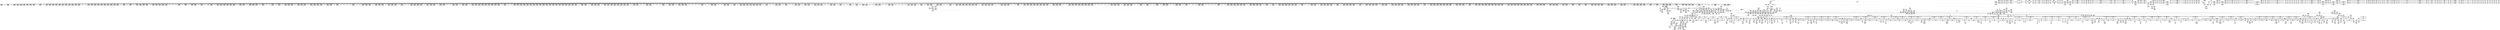 digraph {
	CE0x455b760 [shape=record,shape=Mrecord,label="{CE0x455b760|current_sid:_security|security/selinux/hooks.c,218|*SummSource*}"]
	CE0x4575250 [shape=record,shape=Mrecord,label="{CE0x4575250|rcu_read_unlock:_tmp13|include/linux/rcupdate.h,933}"]
	CE0x453bc70 [shape=record,shape=Mrecord,label="{CE0x453bc70|COLLAPSED:_GCMRE___llvm_gcov_ctr126_internal_global_13_x_i64_zeroinitializer:_elem_0:default:}"]
	CE0x4519a20 [shape=record,shape=Mrecord,label="{CE0x4519a20|current_sid:_tmp11|security/selinux/hooks.c,218|*SummSource*}"]
	CE0x45c77f0 [shape=record,shape=Mrecord,label="{CE0x45c77f0|task_sid:_tmp24|security/selinux/hooks.c,208}"]
	CE0x455d600 [shape=record,shape=Mrecord,label="{CE0x455d600|rcu_read_lock:_tmp15|include/linux/rcupdate.h,882|*SummSink*}"]
	CE0x463b280 [shape=record,shape=Mrecord,label="{CE0x463b280|i64*_getelementptr_inbounds_(_4_x_i64_,_4_x_i64_*___llvm_gcov_ctr129,_i64_0,_i64_3)|*Constant*|*SummSink*}"]
	CE0x4583d70 [shape=record,shape=Mrecord,label="{CE0x4583d70|rcu_read_lock:_tmp1|*SummSource*}"]
	CE0x4526e50 [shape=record,shape=Mrecord,label="{CE0x4526e50|COLLAPSED:_GCMRE___llvm_gcov_ctr128_internal_global_4_x_i64_zeroinitializer:_elem_0:default:}"]
	CE0x459f960 [shape=record,shape=Mrecord,label="{CE0x459f960|2472:_%struct.cred*,_:_CRE_2704,2712_|*MultipleSource*|Function::task_sid&Arg::task::|Function::current_has_perm&Arg::tsk::|Function::selinux_task_setpgid&Arg::p::|security/selinux/hooks.c,208}"]
	CE0x455eca0 [shape=record,shape=Mrecord,label="{CE0x455eca0|_ret_void,_!dbg_!27735|include/linux/rcupdate.h,884}"]
	CE0x460c970 [shape=record,shape=Mrecord,label="{CE0x460c970|rcu_read_unlock:_bb|*SummSource*}"]
	CE0x4538840 [shape=record,shape=Mrecord,label="{CE0x4538840|current_has_perm:_tmp2|*SummSource*}"]
	CE0x45a7b40 [shape=record,shape=Mrecord,label="{CE0x45a7b40|2472:_%struct.cred*,_:_CRE_2956,2957_}"]
	CE0x4521940 [shape=record,shape=Mrecord,label="{CE0x4521940|current_sid:_tmp1|*SummSink*}"]
	CE0x4558950 [shape=record,shape=Mrecord,label="{CE0x4558950|2472:_%struct.cred*,_:_CRE_592,600_|*MultipleSource*|Function::task_sid&Arg::task::|Function::current_has_perm&Arg::tsk::|Function::selinux_task_setpgid&Arg::p::|security/selinux/hooks.c,208}"]
	CE0x458f420 [shape=record,shape=Mrecord,label="{CE0x458f420|2472:_%struct.cred*,_:_CRE_768,772_|*MultipleSource*|Function::task_sid&Arg::task::|Function::current_has_perm&Arg::tsk::|Function::selinux_task_setpgid&Arg::p::|security/selinux/hooks.c,208}"]
	CE0x45fe730 [shape=record,shape=Mrecord,label="{CE0x45fe730|cred_sid:_bb|*SummSource*}"]
	CE0x4584e30 [shape=record,shape=Mrecord,label="{CE0x4584e30|i64*_getelementptr_inbounds_(_11_x_i64_,_11_x_i64_*___llvm_gcov_ctr127,_i64_0,_i64_8)|*Constant*|*SummSource*}"]
	CE0x4520b20 [shape=record,shape=Mrecord,label="{CE0x4520b20|current_has_perm:_tsk|Function::current_has_perm&Arg::tsk::}"]
	CE0x45c6c20 [shape=record,shape=Mrecord,label="{CE0x45c6c20|i64*_getelementptr_inbounds_(_13_x_i64_,_13_x_i64_*___llvm_gcov_ctr126,_i64_0,_i64_10)|*Constant*|*SummSource*}"]
	CE0x4619950 [shape=record,shape=Mrecord,label="{CE0x4619950|i64*_getelementptr_inbounds_(_11_x_i64_,_11_x_i64_*___llvm_gcov_ctr132,_i64_0,_i64_9)|*Constant*|*SummSink*}"]
	CE0x45a6d00 [shape=record,shape=Mrecord,label="{CE0x45a6d00|2472:_%struct.cred*,_:_CRE_2944,2945_}"]
	CE0x45e73a0 [shape=record,shape=Mrecord,label="{CE0x45e73a0|rcu_lock_acquire:___here|*SummSink*}"]
	CE0x45b6c80 [shape=record,shape=Mrecord,label="{CE0x45b6c80|2472:_%struct.cred*,_:_CRE_6335,6336_}"]
	CE0x4545800 [shape=record,shape=Mrecord,label="{CE0x4545800|i32_218|*Constant*|*SummSource*}"]
	CE0x460cef0 [shape=record,shape=Mrecord,label="{CE0x460cef0|i32_2|*Constant*}"]
	CE0x463e0b0 [shape=record,shape=Mrecord,label="{CE0x463e0b0|i64_ptrtoint_(i8*_blockaddress(_rcu_lock_release,_%__here)_to_i64)|*Constant*|*SummSink*}"]
	CE0x4652660 [shape=record,shape=Mrecord,label="{CE0x4652660|void_(i32*,_i32,_i32*)*_asm_addl_$1,_%gs:$0_,_*m,ri,*m,_dirflag_,_fpsr_,_flags_|*SummSource*}"]
	CE0x45a21c0 [shape=record,shape=Mrecord,label="{CE0x45a21c0|2472:_%struct.cred*,_:_CRE_2832,2840_|*MultipleSource*|Function::task_sid&Arg::task::|Function::current_has_perm&Arg::tsk::|Function::selinux_task_setpgid&Arg::p::|security/selinux/hooks.c,208}"]
	CE0x453c790 [shape=record,shape=Mrecord,label="{CE0x453c790|i64*_getelementptr_inbounds_(_11_x_i64_,_11_x_i64_*___llvm_gcov_ctr125,_i64_0,_i64_9)|*Constant*|*SummSource*}"]
	CE0x459a610 [shape=record,shape=Mrecord,label="{CE0x459a610|2472:_%struct.cred*,_:_CRE_2424,2472_|*MultipleSource*|Function::task_sid&Arg::task::|Function::current_has_perm&Arg::tsk::|Function::selinux_task_setpgid&Arg::p::|security/selinux/hooks.c,208}"]
	CE0x4513bd0 [shape=record,shape=Mrecord,label="{CE0x4513bd0|i64*_getelementptr_inbounds_(_13_x_i64_,_13_x_i64_*___llvm_gcov_ctr126,_i64_0,_i64_0)|*Constant*|*SummSink*}"]
	CE0x45c0e90 [shape=record,shape=Mrecord,label="{CE0x45c0e90|2472:_%struct.cred*,_:_CRE_10604,10608_|*MultipleSource*|Function::task_sid&Arg::task::|Function::current_has_perm&Arg::tsk::|Function::selinux_task_setpgid&Arg::p::|security/selinux/hooks.c,208}"]
	CE0x463bc80 [shape=record,shape=Mrecord,label="{CE0x463bc80|rcu_lock_release:_tmp1|*SummSource*}"]
	CE0x4612ae0 [shape=record,shape=Mrecord,label="{CE0x4612ae0|i64*_getelementptr_inbounds_(_4_x_i64_,_4_x_i64_*___llvm_gcov_ctr130,_i64_0,_i64_1)|*Constant*}"]
	CE0x46153f0 [shape=record,shape=Mrecord,label="{CE0x46153f0|i32_934|*Constant*|*SummSource*}"]
	CE0x4594940 [shape=record,shape=Mrecord,label="{CE0x4594940|2472:_%struct.cred*,_:_CRE_2056,2057_|*MultipleSource*|Function::task_sid&Arg::task::|Function::current_has_perm&Arg::tsk::|Function::selinux_task_setpgid&Arg::p::|security/selinux/hooks.c,208}"]
	CE0x453a650 [shape=record,shape=Mrecord,label="{CE0x453a650|current_sid:_tobool1|security/selinux/hooks.c,218}"]
	CE0x45eccd0 [shape=record,shape=Mrecord,label="{CE0x45eccd0|rcu_lock_release:_tmp3}"]
	CE0x452c860 [shape=record,shape=Mrecord,label="{CE0x452c860|current_sid:_tmp12|security/selinux/hooks.c,218|*SummSource*}"]
	CE0x4585490 [shape=record,shape=Mrecord,label="{CE0x4585490|GLOBAL:_lockdep_rcu_suspicious|*Constant*}"]
	CE0x45fc8e0 [shape=record,shape=Mrecord,label="{CE0x45fc8e0|rcu_read_lock:_tmp19|include/linux/rcupdate.h,882}"]
	CE0x45741b0 [shape=record,shape=Mrecord,label="{CE0x45741b0|rcu_read_unlock:_tmp9|include/linux/rcupdate.h,933|*SummSource*}"]
	CE0x451f4d0 [shape=record,shape=Mrecord,label="{CE0x451f4d0|current_has_perm:_tsk|Function::current_has_perm&Arg::tsk::|*SummSource*}"]
	CE0x45f17f0 [shape=record,shape=Mrecord,label="{CE0x45f17f0|rcu_read_lock:_land.lhs.true2}"]
	CE0x45169b0 [shape=record,shape=Mrecord,label="{CE0x45169b0|2472:_%struct.cred*,_:_CRE_691,692_}"]
	CE0x45bfb10 [shape=record,shape=Mrecord,label="{CE0x45bfb10|2472:_%struct.cred*,_:_CRE_10552,10560_|*MultipleSource*|Function::task_sid&Arg::task::|Function::current_has_perm&Arg::tsk::|Function::selinux_task_setpgid&Arg::p::|security/selinux/hooks.c,208}"]
	CE0x45d8720 [shape=record,shape=Mrecord,label="{CE0x45d8720|task_sid:_call7|security/selinux/hooks.c,208}"]
	CE0x45e4a70 [shape=record,shape=Mrecord,label="{CE0x45e4a70|i64*_getelementptr_inbounds_(_4_x_i64_,_4_x_i64_*___llvm_gcov_ctr129,_i64_0,_i64_1)|*Constant*}"]
	CE0x45f1ea0 [shape=record,shape=Mrecord,label="{CE0x45f1ea0|get_current:_tmp1}"]
	CE0x45ecb60 [shape=record,shape=Mrecord,label="{CE0x45ecb60|i64*_getelementptr_inbounds_(_4_x_i64_,_4_x_i64_*___llvm_gcov_ctr133,_i64_0,_i64_2)|*Constant*}"]
	CE0x4545660 [shape=record,shape=Mrecord,label="{CE0x4545660|i32_218|*Constant*}"]
	CE0x45b6300 [shape=record,shape=Mrecord,label="{CE0x45b6300|2472:_%struct.cred*,_:_CRE_6327,6328_}"]
	CE0x4611310 [shape=record,shape=Mrecord,label="{CE0x4611310|rcu_read_unlock:_if.end|*SummSink*}"]
	CE0x45aa200 [shape=record,shape=Mrecord,label="{CE0x45aa200|2472:_%struct.cred*,_:_CRE_3032,3036_|*MultipleSource*|Function::task_sid&Arg::task::|Function::current_has_perm&Arg::tsk::|Function::selinux_task_setpgid&Arg::p::|security/selinux/hooks.c,208}"]
	CE0x45a78e0 [shape=record,shape=Mrecord,label="{CE0x45a78e0|2472:_%struct.cred*,_:_CRE_2954,2955_}"]
	CE0x4558760 [shape=record,shape=Mrecord,label="{CE0x4558760|2472:_%struct.cred*,_:_CRE_584,592_|*MultipleSource*|Function::task_sid&Arg::task::|Function::current_has_perm&Arg::tsk::|Function::selinux_task_setpgid&Arg::p::|security/selinux/hooks.c,208}"]
	CE0x4598010 [shape=record,shape=Mrecord,label="{CE0x4598010|2472:_%struct.cred*,_:_CRE_2296,2304_|*MultipleSource*|Function::task_sid&Arg::task::|Function::current_has_perm&Arg::tsk::|Function::selinux_task_setpgid&Arg::p::|security/selinux/hooks.c,208}"]
	CE0x45869c0 [shape=record,shape=Mrecord,label="{CE0x45869c0|i8*_getelementptr_inbounds_(_42_x_i8_,_42_x_i8_*_.str46,_i32_0,_i32_0)|*Constant*|*SummSource*}"]
	CE0x464d370 [shape=record,shape=Mrecord,label="{CE0x464d370|i64*_getelementptr_inbounds_(_4_x_i64_,_4_x_i64_*___llvm_gcov_ctr134,_i64_0,_i64_1)|*Constant*|*SummSource*}"]
	CE0x453f640 [shape=record,shape=Mrecord,label="{CE0x453f640|2472:_%struct.cred*,_:_CRE_152,160_|*MultipleSource*|Function::task_sid&Arg::task::|Function::current_has_perm&Arg::tsk::|Function::selinux_task_setpgid&Arg::p::|security/selinux/hooks.c,208}"]
	CE0x468a540 [shape=record,shape=Mrecord,label="{CE0x468a540|i64*_getelementptr_inbounds_(_4_x_i64_,_4_x_i64_*___llvm_gcov_ctr135,_i64_0,_i64_1)|*Constant*|*SummSource*}"]
	CE0x4529ab0 [shape=record,shape=Mrecord,label="{CE0x4529ab0|i64_7|*Constant*}"]
	CE0x456c730 [shape=record,shape=Mrecord,label="{CE0x456c730|rcu_read_lock:_tobool1|include/linux/rcupdate.h,882|*SummSink*}"]
	CE0x45c28e0 [shape=record,shape=Mrecord,label="{CE0x45c28e0|task_sid:_tmp10|security/selinux/hooks.c,208|*SummSink*}"]
	CE0x45c70d0 [shape=record,shape=Mrecord,label="{CE0x45c70d0|task_sid:_tmp23|security/selinux/hooks.c,208|*SummSource*}"]
	CE0x45b8310 [shape=record,shape=Mrecord,label="{CE0x45b8310|2472:_%struct.cred*,_:_CRE_6354,6355_}"]
	CE0x458c250 [shape=record,shape=Mrecord,label="{CE0x458c250|i64*_getelementptr_inbounds_(_13_x_i64_,_13_x_i64_*___llvm_gcov_ctr126,_i64_0,_i64_8)|*Constant*}"]
	CE0x45b07c0 [shape=record,shape=Mrecord,label="{CE0x45b07c0|2472:_%struct.cred*,_:_CRE_6136,6140_|*MultipleSource*|Function::task_sid&Arg::task::|Function::current_has_perm&Arg::tsk::|Function::selinux_task_setpgid&Arg::p::|security/selinux/hooks.c,208}"]
	CE0x45a71c0 [shape=record,shape=Mrecord,label="{CE0x45a71c0|2472:_%struct.cred*,_:_CRE_2948,2949_}"]
	CE0x453e880 [shape=record,shape=Mrecord,label="{CE0x453e880|current_sid:_tmp10|security/selinux/hooks.c,218}"]
	CE0x457f070 [shape=record,shape=Mrecord,label="{CE0x457f070|i64*_getelementptr_inbounds_(_11_x_i64_,_11_x_i64_*___llvm_gcov_ctr127,_i64_0,_i64_1)|*Constant*}"]
	CE0x45c74e0 [shape=record,shape=Mrecord,label="{CE0x45c74e0|task_sid:_tmp23|security/selinux/hooks.c,208|*SummSink*}"]
	CE0x459cdb0 [shape=record,shape=Mrecord,label="{CE0x459cdb0|2472:_%struct.cred*,_:_CRE_2568,2576_|*MultipleSource*|Function::task_sid&Arg::task::|Function::current_has_perm&Arg::tsk::|Function::selinux_task_setpgid&Arg::p::|security/selinux/hooks.c,208}"]
	CE0x4643670 [shape=record,shape=Mrecord,label="{CE0x4643670|void_(i32*,_i32,_i32*)*_asm_addl_$1,_%gs:$0_,_*m,ri,*m,_dirflag_,_fpsr_,_flags_}"]
	CE0x45849a0 [shape=record,shape=Mrecord,label="{CE0x45849a0|rcu_read_lock:_tmp16|include/linux/rcupdate.h,882|*SummSink*}"]
	CE0x453a150 [shape=record,shape=Mrecord,label="{CE0x453a150|_call_void_mcount()_#3|*SummSource*}"]
	CE0x452a980 [shape=record,shape=Mrecord,label="{CE0x452a980|i32_78|*Constant*|*SummSource*}"]
	CE0x45c39c0 [shape=record,shape=Mrecord,label="{CE0x45c39c0|task_sid:_call3|security/selinux/hooks.c,208}"]
	CE0x45b2470 [shape=record,shape=Mrecord,label="{CE0x45b2470|2472:_%struct.cred*,_:_CRE_6232,6240_|*MultipleSource*|Function::task_sid&Arg::task::|Function::current_has_perm&Arg::tsk::|Function::selinux_task_setpgid&Arg::p::|security/selinux/hooks.c,208}"]
	CE0x452d590 [shape=record,shape=Mrecord,label="{CE0x452d590|current_sid:_tmp15|security/selinux/hooks.c,218}"]
	CE0x4529fc0 [shape=record,shape=Mrecord,label="{CE0x4529fc0|get_current:_entry}"]
	CE0x456df40 [shape=record,shape=Mrecord,label="{CE0x456df40|GLOBAL:_rcu_lock_acquire|*Constant*}"]
	CE0x45ac540 [shape=record,shape=Mrecord,label="{CE0x45ac540|2472:_%struct.cred*,_:_CRE_3136,3140_|*MultipleSource*|Function::task_sid&Arg::task::|Function::current_has_perm&Arg::tsk::|Function::selinux_task_setpgid&Arg::p::|security/selinux/hooks.c,208}"]
	CE0x460e330 [shape=record,shape=Mrecord,label="{CE0x460e330|rcu_read_unlock:_tmp11|include/linux/rcupdate.h,933}"]
	CE0x4549130 [shape=record,shape=Mrecord,label="{CE0x4549130|rcu_read_lock:_if.end|*SummSink*}"]
	CE0x45dff30 [shape=record,shape=Mrecord,label="{CE0x45dff30|rcu_lock_acquire:_bb}"]
	CE0x45dfc00 [shape=record,shape=Mrecord,label="{CE0x45dfc00|rcu_lock_acquire:_tmp1}"]
	CE0x4645040 [shape=record,shape=Mrecord,label="{CE0x4645040|GLOBAL:___preempt_count|Global_var:__preempt_count}"]
	CE0x45cb3c0 [shape=record,shape=Mrecord,label="{CE0x45cb3c0|_call_void_mcount()_#3|*SummSource*}"]
	CE0x4597b50 [shape=record,shape=Mrecord,label="{CE0x4597b50|2472:_%struct.cred*,_:_CRE_2280,2288_|*MultipleSource*|Function::task_sid&Arg::task::|Function::current_has_perm&Arg::tsk::|Function::selinux_task_setpgid&Arg::p::|security/selinux/hooks.c,208}"]
	CE0x452a770 [shape=record,shape=Mrecord,label="{CE0x452a770|i32_78|*Constant*}"]
	CE0x45731d0 [shape=record,shape=Mrecord,label="{CE0x45731d0|__preempt_count_add:_entry|*SummSource*}"]
	CE0x45c36f0 [shape=record,shape=Mrecord,label="{CE0x45c36f0|task_sid:_tmp13|security/selinux/hooks.c,208|*SummSink*}"]
	CE0x455e030 [shape=record,shape=Mrecord,label="{CE0x455e030|current_sid:_tmp24|security/selinux/hooks.c,220|*SummSource*}"]
	CE0x4510e20 [shape=record,shape=Mrecord,label="{CE0x4510e20|selinux_task_setpgid:_entry|*SummSink*}"]
	CE0x468fe10 [shape=record,shape=Mrecord,label="{CE0x468fe10|i64*_getelementptr_inbounds_(_4_x_i64_,_4_x_i64_*___llvm_gcov_ctr129,_i64_0,_i64_0)|*Constant*}"]
	CE0x45b3c00 [shape=record,shape=Mrecord,label="{CE0x45b3c00|2472:_%struct.cred*,_:_CRE_6294,6295_}"]
	CE0x45e6010 [shape=record,shape=Mrecord,label="{CE0x45e6010|i64*_getelementptr_inbounds_(_4_x_i64_,_4_x_i64_*___llvm_gcov_ctr130,_i64_0,_i64_3)|*Constant*|*SummSink*}"]
	CE0x45317b0 [shape=record,shape=Mrecord,label="{CE0x45317b0|GLOBAL:_current_sid.__warned|Global_var:current_sid.__warned}"]
	CE0x45834a0 [shape=record,shape=Mrecord,label="{CE0x45834a0|rcu_lock_acquire:_map|Function::rcu_lock_acquire&Arg::map::|*SummSink*}"]
	CE0x4596f70 [shape=record,shape=Mrecord,label="{CE0x4596f70|2472:_%struct.cred*,_:_CRE_2240,2248_|*MultipleSource*|Function::task_sid&Arg::task::|Function::current_has_perm&Arg::tsk::|Function::selinux_task_setpgid&Arg::p::|security/selinux/hooks.c,208}"]
	CE0x463e670 [shape=record,shape=Mrecord,label="{CE0x463e670|rcu_lock_release:_tmp6}"]
	CE0x4570560 [shape=record,shape=Mrecord,label="{CE0x4570560|i64*_getelementptr_inbounds_(_4_x_i64_,_4_x_i64_*___llvm_gcov_ctr128,_i64_0,_i64_3)|*Constant*|*SummSink*}"]
	CE0x45a8130 [shape=record,shape=Mrecord,label="{CE0x45a8130|2472:_%struct.cred*,_:_CRE_2961,2962_}"]
	CE0x45a5080 [shape=record,shape=Mrecord,label="{CE0x45a5080|2472:_%struct.cred*,_:_CRE_2920,2921_}"]
	CE0x460ca70 [shape=record,shape=Mrecord,label="{CE0x460ca70|rcu_read_unlock:_bb|*SummSink*}"]
	CE0x45b80b0 [shape=record,shape=Mrecord,label="{CE0x45b80b0|2472:_%struct.cred*,_:_CRE_6352,6353_}"]
	CE0x451d8a0 [shape=record,shape=Mrecord,label="{CE0x451d8a0|_ret_i32_%tmp24,_!dbg_!27742|security/selinux/hooks.c,220|*SummSource*}"]
	CE0x45b6db0 [shape=record,shape=Mrecord,label="{CE0x45b6db0|2472:_%struct.cred*,_:_CRE_6336,6337_}"]
	CE0x4611430 [shape=record,shape=Mrecord,label="{CE0x4611430|i64*_getelementptr_inbounds_(_11_x_i64_,_11_x_i64_*___llvm_gcov_ctr132,_i64_0,_i64_0)|*Constant*}"]
	CE0x453fac0 [shape=record,shape=Mrecord,label="{CE0x453fac0|GLOBAL:_rcu_read_lock|*Constant*|*SummSink*}"]
	CE0x4534a20 [shape=record,shape=Mrecord,label="{CE0x4534a20|i64*_getelementptr_inbounds_(_2_x_i64_,_2_x_i64_*___llvm_gcov_ctr279,_i64_0,_i64_0)|*Constant*|*SummSource*}"]
	CE0x45db560 [shape=record,shape=Mrecord,label="{CE0x45db560|task_sid:_tobool|security/selinux/hooks.c,208}"]
	CE0x45b8c90 [shape=record,shape=Mrecord,label="{CE0x45b8c90|2472:_%struct.cred*,_:_CRE_6376,6384_|*MultipleSource*|Function::task_sid&Arg::task::|Function::current_has_perm&Arg::tsk::|Function::selinux_task_setpgid&Arg::p::|security/selinux/hooks.c,208}"]
	CE0x45a5540 [shape=record,shape=Mrecord,label="{CE0x45a5540|2472:_%struct.cred*,_:_CRE_2924,2925_}"]
	CE0x45b3950 [shape=record,shape=Mrecord,label="{CE0x45b3950|2472:_%struct.cred*,_:_CRE_6291,6292_}"]
	CE0x4539710 [shape=record,shape=Mrecord,label="{CE0x4539710|current_sid:_tmp8|security/selinux/hooks.c,218|*SummSource*}"]
	CE0x4595ed0 [shape=record,shape=Mrecord,label="{CE0x4595ed0|2472:_%struct.cred*,_:_CRE_2120,2128_|*MultipleSource*|Function::task_sid&Arg::task::|Function::current_has_perm&Arg::tsk::|Function::selinux_task_setpgid&Arg::p::|security/selinux/hooks.c,208}"]
	CE0x460b190 [shape=record,shape=Mrecord,label="{CE0x460b190|_call_void_asm_sideeffect_,_memory_,_dirflag_,_fpsr_,_flags_()_#3,_!dbg_!27714,_!srcloc_!27715|include/linux/rcupdate.h,239|*SummSink*}"]
	CE0x4508d90 [shape=record,shape=Mrecord,label="{CE0x4508d90|avc_has_perm:_tsid|Function::avc_has_perm&Arg::tsid::|*SummSink*}"]
	CE0x4650360 [shape=record,shape=Mrecord,label="{CE0x4650360|__rcu_read_lock:_do.body}"]
	CE0x45e05c0 [shape=record,shape=Mrecord,label="{CE0x45e05c0|rcu_lock_release:_tmp2|*SummSource*}"]
	CE0x46180e0 [shape=record,shape=Mrecord,label="{CE0x46180e0|rcu_lock_release:_entry|*SummSink*}"]
	CE0x4579790 [shape=record,shape=Mrecord,label="{CE0x4579790|2472:_%struct.cred*,_:_CRE_16,20_|*MultipleSource*|Function::task_sid&Arg::task::|Function::current_has_perm&Arg::tsk::|Function::selinux_task_setpgid&Arg::p::|security/selinux/hooks.c,208}"]
	CE0x46010f0 [shape=record,shape=Mrecord,label="{CE0x46010f0|GLOBAL:___preempt_count_add|*Constant*|*SummSource*}"]
	CE0x45ad840 [shape=record,shape=Mrecord,label="{CE0x45ad840|2472:_%struct.cred*,_:_CRE_5856,5860_|*MultipleSource*|Function::task_sid&Arg::task::|Function::current_has_perm&Arg::tsk::|Function::selinux_task_setpgid&Arg::p::|security/selinux/hooks.c,208}"]
	CE0x4524e40 [shape=record,shape=Mrecord,label="{CE0x4524e40|GLOBAL:_task_sid|*Constant*|*SummSink*}"]
	CE0x4647030 [shape=record,shape=Mrecord,label="{CE0x4647030|COLLAPSED:_GCMRE___llvm_gcov_ctr135_internal_global_4_x_i64_zeroinitializer:_elem_0:default:}"]
	CE0x45b3b00 [shape=record,shape=Mrecord,label="{CE0x45b3b00|2472:_%struct.cred*,_:_CRE_6293,6294_}"]
	CE0x463fab0 [shape=record,shape=Mrecord,label="{CE0x463fab0|rcu_lock_acquire:_indirectgoto}"]
	CE0x45af260 [shape=record,shape=Mrecord,label="{CE0x45af260|2472:_%struct.cred*,_:_CRE_5944,5952_|*MultipleSource*|Function::task_sid&Arg::task::|Function::current_has_perm&Arg::tsk::|Function::selinux_task_setpgid&Arg::p::|security/selinux/hooks.c,208}"]
	CE0x45e8b50 [shape=record,shape=Mrecord,label="{CE0x45e8b50|i64_1|*Constant*}"]
	CE0x453f1b0 [shape=record,shape=Mrecord,label="{CE0x453f1b0|current_sid:_tobool|security/selinux/hooks.c,218|*SummSource*}"]
	CE0x4556040 [shape=record,shape=Mrecord,label="{CE0x4556040|i64_1|*Constant*}"]
	CE0x452b120 [shape=record,shape=Mrecord,label="{CE0x452b120|current_sid:_tmp21|security/selinux/hooks.c,218}"]
	CE0x460f1f0 [shape=record,shape=Mrecord,label="{CE0x460f1f0|__rcu_read_unlock:_tmp3|*SummSink*}"]
	CE0x45447a0 [shape=record,shape=Mrecord,label="{CE0x45447a0|_call_void_rcu_read_lock()_#10,_!dbg_!27712|security/selinux/hooks.c,207|*SummSource*}"]
	CE0x45a58d0 [shape=record,shape=Mrecord,label="{CE0x45a58d0|2472:_%struct.cred*,_:_CRE_2927,2928_}"]
	CE0x4586030 [shape=record,shape=Mrecord,label="{CE0x4586030|i32_883|*Constant*}"]
	CE0x457c280 [shape=record,shape=Mrecord,label="{CE0x457c280|cred_sid:_security|security/selinux/hooks.c,196|*SummSource*}"]
	CE0x4593640 [shape=record,shape=Mrecord,label="{CE0x4593640|2472:_%struct.cred*,_:_CRE_2016,2020_|*MultipleSource*|Function::task_sid&Arg::task::|Function::current_has_perm&Arg::tsk::|Function::selinux_task_setpgid&Arg::p::|security/selinux/hooks.c,208}"]
	CE0x460e2c0 [shape=record,shape=Mrecord,label="{CE0x460e2c0|_call_void_lockdep_rcu_suspicious(i8*_getelementptr_inbounds_(_25_x_i8_,_25_x_i8_*_.str45,_i32_0,_i32_0),_i32_934,_i8*_getelementptr_inbounds_(_44_x_i8_,_44_x_i8_*_.str47,_i32_0,_i32_0))_#10,_!dbg_!27726|include/linux/rcupdate.h,933}"]
	CE0x45bbc40 [shape=record,shape=Mrecord,label="{CE0x45bbc40|2472:_%struct.cred*,_:_CRE_6520,6528_|*MultipleSource*|Function::task_sid&Arg::task::|Function::current_has_perm&Arg::tsk::|Function::selinux_task_setpgid&Arg::p::|security/selinux/hooks.c,208}"]
	CE0x463d010 [shape=record,shape=Mrecord,label="{CE0x463d010|rcu_lock_release:_tmp}"]
	CE0x4690660 [shape=record,shape=Mrecord,label="{CE0x4690660|__preempt_count_add:_tmp1|*SummSink*}"]
	CE0x46156b0 [shape=record,shape=Mrecord,label="{CE0x46156b0|i32_934|*Constant*|*SummSink*}"]
	CE0x464e600 [shape=record,shape=Mrecord,label="{CE0x464e600|i64*_getelementptr_inbounds_(_4_x_i64_,_4_x_i64_*___llvm_gcov_ctr130,_i64_0,_i64_0)|*Constant*}"]
	CE0x459cc80 [shape=record,shape=Mrecord,label="{CE0x459cc80|2472:_%struct.cred*,_:_CRE_2544,2568_|*MultipleSource*|Function::task_sid&Arg::task::|Function::current_has_perm&Arg::tsk::|Function::selinux_task_setpgid&Arg::p::|security/selinux/hooks.c,208}"]
	CE0x45e8bc0 [shape=record,shape=Mrecord,label="{CE0x45e8bc0|__preempt_count_add:_tmp1}"]
	CE0x453db60 [shape=record,shape=Mrecord,label="{CE0x453db60|i64*_getelementptr_inbounds_(_11_x_i64_,_11_x_i64_*___llvm_gcov_ctr127,_i64_0,_i64_1)|*Constant*|*SummSource*}"]
	CE0x4558100 [shape=record,shape=Mrecord,label="{CE0x4558100|2472:_%struct.cred*,_:_CRE_560,568_|*MultipleSource*|Function::task_sid&Arg::task::|Function::current_has_perm&Arg::tsk::|Function::selinux_task_setpgid&Arg::p::|security/selinux/hooks.c,208}"]
	CE0x4649370 [shape=record,shape=Mrecord,label="{CE0x4649370|__preempt_count_add:_tmp3|*SummSink*}"]
	CE0x45dc1a0 [shape=record,shape=Mrecord,label="{CE0x45dc1a0|GLOBAL:___llvm_gcov_ctr126|Global_var:__llvm_gcov_ctr126|*SummSink*}"]
	CE0x4592cf0 [shape=record,shape=Mrecord,label="{CE0x4592cf0|2472:_%struct.cred*,_:_CRE_1968,1976_|*MultipleSource*|Function::task_sid&Arg::task::|Function::current_has_perm&Arg::tsk::|Function::selinux_task_setpgid&Arg::p::|security/selinux/hooks.c,208}"]
	CE0x4531150 [shape=record,shape=Mrecord,label="{CE0x4531150|i8*_getelementptr_inbounds_(_25_x_i8_,_25_x_i8_*_.str3,_i32_0,_i32_0)|*Constant*}"]
	CE0x45fee60 [shape=record,shape=Mrecord,label="{CE0x45fee60|cred_sid:_sid|security/selinux/hooks.c,197|*SummSource*}"]
	CE0x4574760 [shape=record,shape=Mrecord,label="{CE0x4574760|rcu_read_lock:_call|include/linux/rcupdate.h,882|*SummSink*}"]
	CE0x457f640 [shape=record,shape=Mrecord,label="{CE0x457f640|cred_sid:_tmp3|*SummSink*}"]
	CE0x457ad30 [shape=record,shape=Mrecord,label="{CE0x457ad30|GLOBAL:___rcu_read_lock|*Constant*|*SummSource*}"]
	CE0x458d440 [shape=record,shape=Mrecord,label="{CE0x458d440|_call_void_lockdep_rcu_suspicious(i8*_getelementptr_inbounds_(_25_x_i8_,_25_x_i8_*_.str3,_i32_0,_i32_0),_i32_208,_i8*_getelementptr_inbounds_(_41_x_i8_,_41_x_i8_*_.str44,_i32_0,_i32_0))_#10,_!dbg_!27732|security/selinux/hooks.c,208|*SummSource*}"]
	CE0x4648e20 [shape=record,shape=Mrecord,label="{CE0x4648e20|__preempt_count_sub:_tmp3}"]
	CE0x452a510 [shape=record,shape=Mrecord,label="{CE0x452a510|_ret_%struct.task_struct*_%tmp4,_!dbg_!27714|./arch/x86/include/asm/current.h,14|*SummSink*}"]
	CE0x457f3c0 [shape=record,shape=Mrecord,label="{CE0x457f3c0|2472:_%struct.cred*,_:_CRE_64,72_|*MultipleSource*|Function::task_sid&Arg::task::|Function::current_has_perm&Arg::tsk::|Function::selinux_task_setpgid&Arg::p::|security/selinux/hooks.c,208}"]
	CE0x4596130 [shape=record,shape=Mrecord,label="{CE0x4596130|2472:_%struct.cred*,_:_CRE_2128,2136_|*MultipleSource*|Function::task_sid&Arg::task::|Function::current_has_perm&Arg::tsk::|Function::selinux_task_setpgid&Arg::p::|security/selinux/hooks.c,208}"]
	CE0x45eeb90 [shape=record,shape=Mrecord,label="{CE0x45eeb90|i64_1|*Constant*}"]
	CE0x45b42f0 [shape=record,shape=Mrecord,label="{CE0x45b42f0|2472:_%struct.cred*,_:_CRE_6300,6301_}"]
	CE0x45abe20 [shape=record,shape=Mrecord,label="{CE0x45abe20|2472:_%struct.cred*,_:_CRE_3116,3120_|*MultipleSource*|Function::task_sid&Arg::task::|Function::current_has_perm&Arg::tsk::|Function::selinux_task_setpgid&Arg::p::|security/selinux/hooks.c,208}"]
	CE0x45a7550 [shape=record,shape=Mrecord,label="{CE0x45a7550|2472:_%struct.cred*,_:_CRE_2951,2952_}"]
	CE0x45742f0 [shape=record,shape=Mrecord,label="{CE0x45742f0|rcu_read_unlock:_tmp9|include/linux/rcupdate.h,933|*SummSink*}"]
	CE0x4560640 [shape=record,shape=Mrecord,label="{CE0x4560640|2472:_%struct.cred*,_:_CRE_176,184_|*MultipleSource*|Function::task_sid&Arg::task::|Function::current_has_perm&Arg::tsk::|Function::selinux_task_setpgid&Arg::p::|security/selinux/hooks.c,208}"]
	CE0x4524b40 [shape=record,shape=Mrecord,label="{CE0x4524b40|current_has_perm:_call1|security/selinux/hooks.c,1543|*SummSource*}"]
	CE0x45e6910 [shape=record,shape=Mrecord,label="{CE0x45e6910|i8*_undef|*Constant*|*SummSource*}"]
	CE0x4592ac0 [shape=record,shape=Mrecord,label="{CE0x4592ac0|2472:_%struct.cred*,_:_CRE_1960,1968_|*MultipleSource*|Function::task_sid&Arg::task::|Function::current_has_perm&Arg::tsk::|Function::selinux_task_setpgid&Arg::p::|security/selinux/hooks.c,208}"]
	CE0x450a880 [shape=record,shape=Mrecord,label="{CE0x450a880|avc_has_perm:_auditdata|Function::avc_has_perm&Arg::auditdata::|*SummSource*}"]
	CE0x4617eb0 [shape=record,shape=Mrecord,label="{CE0x4617eb0|GLOBAL:_rcu_lock_release|*Constant*|*SummSource*}"]
	CE0x451b6b0 [shape=record,shape=Mrecord,label="{CE0x451b6b0|i64_ptrtoint_(i8*_blockaddress(_rcu_lock_acquire,_%__here)_to_i64)|*Constant*|*SummSource*}"]
	CE0x45c9150 [shape=record,shape=Mrecord,label="{CE0x45c9150|task_sid:_tmp20|security/selinux/hooks.c,208|*SummSink*}"]
	CE0x45ebae0 [shape=record,shape=Mrecord,label="{CE0x45ebae0|rcu_lock_acquire:_tmp|*SummSink*}"]
	CE0x45322a0 [shape=record,shape=Mrecord,label="{CE0x45322a0|current_has_perm:_call2|security/selinux/hooks.c,1544|*SummSource*}"]
	CE0x45dd2b0 [shape=record,shape=Mrecord,label="{CE0x45dd2b0|GLOBAL:_task_sid.__warned|Global_var:task_sid.__warned|*SummSource*}"]
	CE0x455b510 [shape=record,shape=Mrecord,label="{CE0x455b510|i32_22|*Constant*|*SummSink*}"]
	CE0x4587980 [shape=record,shape=Mrecord,label="{CE0x4587980|rcu_read_lock:_tmp18|include/linux/rcupdate.h,882}"]
	CE0x45493b0 [shape=record,shape=Mrecord,label="{CE0x45493b0|rcu_read_lock:_bb|*SummSource*}"]
	CE0x460f400 [shape=record,shape=Mrecord,label="{CE0x460f400|__rcu_read_lock:_do.body|*SummSink*}"]
	CE0x4617c90 [shape=record,shape=Mrecord,label="{CE0x4617c90|GLOBAL:_rcu_lock_release|*Constant*|*SummSink*}"]
	CE0x45a98b0 [shape=record,shape=Mrecord,label="{CE0x45a98b0|2472:_%struct.cred*,_:_CRE_2992,3000_|*MultipleSource*|Function::task_sid&Arg::task::|Function::current_has_perm&Arg::tsk::|Function::selinux_task_setpgid&Arg::p::|security/selinux/hooks.c,208}"]
	CE0x465e200 [shape=record,shape=Mrecord,label="{CE0x465e200|__preempt_count_sub:_do.body}"]
	CE0x456b870 [shape=record,shape=Mrecord,label="{CE0x456b870|2472:_%struct.cred*,_:_CRE_104,112_|*MultipleSource*|Function::task_sid&Arg::task::|Function::current_has_perm&Arg::tsk::|Function::selinux_task_setpgid&Arg::p::|security/selinux/hooks.c,208}"]
	CE0x4604fe0 [shape=record,shape=Mrecord,label="{CE0x4604fe0|rcu_read_unlock:_tobool|include/linux/rcupdate.h,933|*SummSink*}"]
	CE0x452c9d0 [shape=record,shape=Mrecord,label="{CE0x452c9d0|current_sid:_tmp12|security/selinux/hooks.c,218|*SummSink*}"]
	CE0x45b1d80 [shape=record,shape=Mrecord,label="{CE0x45b1d80|2472:_%struct.cred*,_:_CRE_6208,6216_|*MultipleSource*|Function::task_sid&Arg::task::|Function::current_has_perm&Arg::tsk::|Function::selinux_task_setpgid&Arg::p::|security/selinux/hooks.c,208}"]
	CE0x45a2880 [shape=record,shape=Mrecord,label="{CE0x45a2880|2472:_%struct.cred*,_:_CRE_2856,2864_|*MultipleSource*|Function::task_sid&Arg::task::|Function::current_has_perm&Arg::tsk::|Function::selinux_task_setpgid&Arg::p::|security/selinux/hooks.c,208}"]
	CE0x45978f0 [shape=record,shape=Mrecord,label="{CE0x45978f0|2472:_%struct.cred*,_:_CRE_2272,2280_|*MultipleSource*|Function::task_sid&Arg::task::|Function::current_has_perm&Arg::tsk::|Function::selinux_task_setpgid&Arg::p::|security/selinux/hooks.c,208}"]
	"CONST[source:0(mediator),value:2(dynamic)][purpose:{subject}]"
	CE0x452f550 [shape=record,shape=Mrecord,label="{CE0x452f550|i64*_getelementptr_inbounds_(_11_x_i64_,_11_x_i64_*___llvm_gcov_ctr125,_i64_0,_i64_1)|*Constant*}"]
	CE0x464ffa0 [shape=record,shape=Mrecord,label="{CE0x464ffa0|i64*_getelementptr_inbounds_(_4_x_i64_,_4_x_i64_*___llvm_gcov_ctr130,_i64_0,_i64_3)|*Constant*}"]
	CE0x4546030 [shape=record,shape=Mrecord,label="{CE0x4546030|current_sid:_if.then}"]
	CE0x463b160 [shape=record,shape=Mrecord,label="{CE0x463b160|i64*_getelementptr_inbounds_(_4_x_i64_,_4_x_i64_*___llvm_gcov_ctr129,_i64_0,_i64_3)|*Constant*|*SummSource*}"]
	CE0x45931b0 [shape=record,shape=Mrecord,label="{CE0x45931b0|2472:_%struct.cred*,_:_CRE_1980,1984_|*MultipleSource*|Function::task_sid&Arg::task::|Function::current_has_perm&Arg::tsk::|Function::selinux_task_setpgid&Arg::p::|security/selinux/hooks.c,208}"]
	CE0x450a640 [shape=record,shape=Mrecord,label="{CE0x450a640|avc_has_perm:_auditdata|Function::avc_has_perm&Arg::auditdata::|*SummSink*}"]
	CE0x452dda0 [shape=record,shape=Mrecord,label="{CE0x452dda0|i64_1|*Constant*}"]
	CE0x45494f0 [shape=record,shape=Mrecord,label="{CE0x45494f0|task_sid:_do.end6|*SummSource*}"]
	CE0x4594250 [shape=record,shape=Mrecord,label="{CE0x4594250|2472:_%struct.cred*,_:_CRE_2044,2048_|*MultipleSource*|Function::task_sid&Arg::task::|Function::current_has_perm&Arg::tsk::|Function::selinux_task_setpgid&Arg::p::|security/selinux/hooks.c,208}"]
	CE0x457a9a0 [shape=record,shape=Mrecord,label="{CE0x457a9a0|2472:_%struct.cred*,_:_CRE_40,44_|*MultipleSource*|Function::task_sid&Arg::task::|Function::current_has_perm&Arg::tsk::|Function::selinux_task_setpgid&Arg::p::|security/selinux/hooks.c,208}"]
	CE0x45dda20 [shape=record,shape=Mrecord,label="{CE0x45dda20|task_sid:_tobool1|security/selinux/hooks.c,208|*SummSource*}"]
	CE0x45d8000 [shape=record,shape=Mrecord,label="{CE0x45d8000|task_sid:_tmp27|security/selinux/hooks.c,208|*SummSource*}"]
	CE0x458ef60 [shape=record,shape=Mrecord,label="{CE0x458ef60|2472:_%struct.cred*,_:_CRE_744,760_|*MultipleSource*|Function::task_sid&Arg::task::|Function::current_has_perm&Arg::tsk::|Function::selinux_task_setpgid&Arg::p::|security/selinux/hooks.c,208}"]
	CE0x45fd870 [shape=record,shape=Mrecord,label="{CE0x45fd870|i64*_getelementptr_inbounds_(_11_x_i64_,_11_x_i64_*___llvm_gcov_ctr127,_i64_0,_i64_10)|*Constant*|*SummSource*}"]
	CE0x4543440 [shape=record,shape=Mrecord,label="{CE0x4543440|i64*_getelementptr_inbounds_(_2_x_i64_,_2_x_i64_*___llvm_gcov_ctr98,_i64_0,_i64_1)|*Constant*}"]
	CE0x45348c0 [shape=record,shape=Mrecord,label="{CE0x45348c0|selinux_task_setpgid:_tmp3|*SummSource*}"]
	CE0x460a360 [shape=record,shape=Mrecord,label="{CE0x460a360|_call_void___preempt_count_add(i32_1)_#10,_!dbg_!27711|include/linux/rcupdate.h,239|*SummSink*}"]
	CE0x451f690 [shape=record,shape=Mrecord,label="{CE0x451f690|current_has_perm:_tsk|Function::current_has_perm&Arg::tsk::|*SummSink*}"]
	CE0x45b6560 [shape=record,shape=Mrecord,label="{CE0x45b6560|2472:_%struct.cred*,_:_CRE_6329,6330_}"]
	CE0x455fac0 [shape=record,shape=Mrecord,label="{CE0x455fac0|task_sid:_land.lhs.true|*SummSource*}"]
	CE0x466ba40 [shape=record,shape=Mrecord,label="{CE0x466ba40|_call_void_asm_addl_$1,_%gs:$0_,_*m,ri,*m,_dirflag_,_fpsr_,_flags_(i32*___preempt_count,_i32_%sub,_i32*___preempt_count)_#3,_!dbg_!27717,_!srcloc_!27718|./arch/x86/include/asm/preempt.h,77|*SummSource*}"]
	CE0x45327e0 [shape=record,shape=Mrecord,label="{CE0x45327e0|current_has_perm:_tmp2|*SummSink*}"]
	CE0x45b5720 [shape=record,shape=Mrecord,label="{CE0x45b5720|2472:_%struct.cred*,_:_CRE_6317,6318_}"]
	CE0x4597690 [shape=record,shape=Mrecord,label="{CE0x4597690|2472:_%struct.cred*,_:_CRE_2264,2272_|*MultipleSource*|Function::task_sid&Arg::task::|Function::current_has_perm&Arg::tsk::|Function::selinux_task_setpgid&Arg::p::|security/selinux/hooks.c,208}"]
	CE0x45722a0 [shape=record,shape=Mrecord,label="{CE0x45722a0|_ret_void,_!dbg_!27719|./arch/x86/include/asm/preempt.h,73}"]
	CE0x455f9b0 [shape=record,shape=Mrecord,label="{CE0x455f9b0|task_sid:_bb|*SummSink*}"]
	CE0x4529f10 [shape=record,shape=Mrecord,label="{CE0x4529f10|GLOBAL:_get_current|*Constant*|*SummSink*}"]
	CE0x4534550 [shape=record,shape=Mrecord,label="{CE0x4534550|current_sid:_tobool|security/selinux/hooks.c,218|*SummSink*}"]
	CE0x4599c60 [shape=record,shape=Mrecord,label="{CE0x4599c60|2472:_%struct.cred*,_:_CRE_2392,2400_|*MultipleSource*|Function::task_sid&Arg::task::|Function::current_has_perm&Arg::tsk::|Function::selinux_task_setpgid&Arg::p::|security/selinux/hooks.c,208}"]
	CE0x4600140 [shape=record,shape=Mrecord,label="{CE0x4600140|cred_sid:_tmp6|security/selinux/hooks.c,197|*SummSource*}"]
	CE0x45ae680 [shape=record,shape=Mrecord,label="{CE0x45ae680|2472:_%struct.cred*,_:_CRE_5904,5912_|*MultipleSource*|Function::task_sid&Arg::task::|Function::current_has_perm&Arg::tsk::|Function::selinux_task_setpgid&Arg::p::|security/selinux/hooks.c,208}"]
	CE0x4651fb0 [shape=record,shape=Mrecord,label="{CE0x4651fb0|__rcu_read_unlock:_do.end}"]
	CE0x45fcd10 [shape=record,shape=Mrecord,label="{CE0x45fcd10|rcu_read_lock:_tmp20|include/linux/rcupdate.h,882}"]
	CE0x453b840 [shape=record,shape=Mrecord,label="{CE0x453b840|i64*_getelementptr_inbounds_(_11_x_i64_,_11_x_i64_*___llvm_gcov_ctr125,_i64_0,_i64_0)|*Constant*|*SummSource*}"]
	CE0x464ba20 [shape=record,shape=Mrecord,label="{CE0x464ba20|__preempt_count_sub:_do.end|*SummSink*}"]
	CE0x456bda0 [shape=record,shape=Mrecord,label="{CE0x456bda0|rcu_read_unlock:_call|include/linux/rcupdate.h,933}"]
	CE0x460e5d0 [shape=record,shape=Mrecord,label="{CE0x460e5d0|rcu_read_unlock:_tmp11|include/linux/rcupdate.h,933|*SummSink*}"]
	CE0x4557250 [shape=record,shape=Mrecord,label="{CE0x4557250|2472:_%struct.cred*,_:_CRE_504,512_|*MultipleSource*|Function::task_sid&Arg::task::|Function::current_has_perm&Arg::tsk::|Function::selinux_task_setpgid&Arg::p::|security/selinux/hooks.c,208}"]
	CE0x456d2f0 [shape=record,shape=Mrecord,label="{CE0x456d2f0|rcu_read_unlock:_if.end}"]
	CE0x455d050 [shape=record,shape=Mrecord,label="{CE0x455d050|rcu_read_lock:_tmp14|include/linux/rcupdate.h,882|*SummSink*}"]
	CE0x4520a10 [shape=record,shape=Mrecord,label="{CE0x4520a10|current_has_perm:_entry}"]
	CE0x45be730 [shape=record,shape=Mrecord,label="{CE0x45be730|2472:_%struct.cred*,_:_CRE_6660,6664_|*MultipleSource*|Function::task_sid&Arg::task::|Function::current_has_perm&Arg::tsk::|Function::selinux_task_setpgid&Arg::p::|security/selinux/hooks.c,208}"]
	CE0x459d7f0 [shape=record,shape=Mrecord,label="{CE0x459d7f0|2472:_%struct.cred*,_:_CRE_2594,2596_|*MultipleSource*|Function::task_sid&Arg::task::|Function::current_has_perm&Arg::tsk::|Function::selinux_task_setpgid&Arg::p::|security/selinux/hooks.c,208}"]
	CE0x458b7c0 [shape=record,shape=Mrecord,label="{CE0x458b7c0|2472:_%struct.cred*,_:_CRE_656,660_|*MultipleSource*|Function::task_sid&Arg::task::|Function::current_has_perm&Arg::tsk::|Function::selinux_task_setpgid&Arg::p::|security/selinux/hooks.c,208}"]
	CE0x45eb410 [shape=record,shape=Mrecord,label="{CE0x45eb410|rcu_lock_acquire:_tmp}"]
	CE0x45af9b0 [shape=record,shape=Mrecord,label="{CE0x45af9b0|2472:_%struct.cred*,_:_CRE_5968,5976_|*MultipleSource*|Function::task_sid&Arg::task::|Function::current_has_perm&Arg::tsk::|Function::selinux_task_setpgid&Arg::p::|security/selinux/hooks.c,208}"]
	CE0x459efb0 [shape=record,shape=Mrecord,label="{CE0x459efb0|2472:_%struct.cred*,_:_CRE_2680,2688_|*MultipleSource*|Function::task_sid&Arg::task::|Function::current_has_perm&Arg::tsk::|Function::selinux_task_setpgid&Arg::p::|security/selinux/hooks.c,208}"]
	CE0x4610f20 [shape=record,shape=Mrecord,label="{CE0x4610f20|GLOBAL:___preempt_count_add|*Constant*}"]
	CE0x453bad0 [shape=record,shape=Mrecord,label="{CE0x453bad0|current_sid:_tmp|*SummSource*}"]
	CE0x4556e10 [shape=record,shape=Mrecord,label="{CE0x4556e10|2472:_%struct.cred*,_:_CRE_488,496_|*MultipleSource*|Function::task_sid&Arg::task::|Function::current_has_perm&Arg::tsk::|Function::selinux_task_setpgid&Arg::p::|security/selinux/hooks.c,208}"]
	CE0x45c9590 [shape=record,shape=Mrecord,label="{CE0x45c9590|task_sid:_tmp21|security/selinux/hooks.c,208|*SummSource*}"]
	CE0x45b73a0 [shape=record,shape=Mrecord,label="{CE0x45b73a0|2472:_%struct.cred*,_:_CRE_6341,6342_}"]
	CE0x4558320 [shape=record,shape=Mrecord,label="{CE0x4558320|2472:_%struct.cred*,_:_CRE_568,576_|*MultipleSource*|Function::task_sid&Arg::task::|Function::current_has_perm&Arg::tsk::|Function::selinux_task_setpgid&Arg::p::|security/selinux/hooks.c,208}"]
	CE0x455e740 [shape=record,shape=Mrecord,label="{CE0x455e740|i64*_getelementptr_inbounds_(_2_x_i64_,_2_x_i64_*___llvm_gcov_ctr98,_i64_0,_i64_1)|*Constant*|*SummSink*}"]
	CE0x45a8ab0 [shape=record,shape=Mrecord,label="{CE0x45a8ab0|2472:_%struct.cred*,_:_CRE_2969,2970_}"]
	CE0x45eedf0 [shape=record,shape=Mrecord,label="{CE0x45eedf0|cred_sid:_tmp4|*LoadInst*|security/selinux/hooks.c,196}"]
	CE0x463b720 [shape=record,shape=Mrecord,label="{CE0x463b720|__rcu_read_unlock:_tmp5|include/linux/rcupdate.h,244|*SummSink*}"]
	CE0x464dea0 [shape=record,shape=Mrecord,label="{CE0x464dea0|_call_void_mcount()_#3|*SummSource*}"]
	CE0x45c2bd0 [shape=record,shape=Mrecord,label="{CE0x45c2bd0|task_sid:_tmp11|security/selinux/hooks.c,208}"]
	CE0x4607710 [shape=record,shape=Mrecord,label="{CE0x4607710|rcu_read_unlock:_tmp1|*SummSource*}"]
	CE0x4519bc0 [shape=record,shape=Mrecord,label="{CE0x4519bc0|current_sid:_tmp17|security/selinux/hooks.c,218}"]
	CE0x45e6850 [shape=record,shape=Mrecord,label="{CE0x45e6850|i8*_undef|*Constant*}"]
	CE0x4586900 [shape=record,shape=Mrecord,label="{CE0x4586900|i8*_getelementptr_inbounds_(_42_x_i8_,_42_x_i8_*_.str46,_i32_0,_i32_0)|*Constant*}"]
	CE0x4559c70 [shape=record,shape=Mrecord,label="{CE0x4559c70|rcu_read_lock:_call3|include/linux/rcupdate.h,882}"]
	CE0x4667210 [shape=record,shape=Mrecord,label="{CE0x4667210|GLOBAL:___preempt_count_sub|*Constant*|*SummSource*}"]
	CE0x451d120 [shape=record,shape=Mrecord,label="{CE0x451d120|GLOBAL:_current_sid|*Constant*|*SummSource*}"]
	CE0x45babd0 [shape=record,shape=Mrecord,label="{CE0x45babd0|2472:_%struct.cred*,_:_CRE_6476,6480_|*MultipleSource*|Function::task_sid&Arg::task::|Function::current_has_perm&Arg::tsk::|Function::selinux_task_setpgid&Arg::p::|security/selinux/hooks.c,208}"]
	CE0x45a6120 [shape=record,shape=Mrecord,label="{CE0x45a6120|2472:_%struct.cred*,_:_CRE_2934,2935_}"]
	CE0x45c0260 [shape=record,shape=Mrecord,label="{CE0x45c0260|2472:_%struct.cred*,_:_CRE_10572,10576_|*MultipleSource*|Function::task_sid&Arg::task::|Function::current_has_perm&Arg::tsk::|Function::selinux_task_setpgid&Arg::p::|security/selinux/hooks.c,208}"]
	CE0x5958610 [shape=record,shape=Mrecord,label="{CE0x5958610|current_has_perm:_perms|Function::current_has_perm&Arg::perms::|*SummSink*}"]
	CE0x451b570 [shape=record,shape=Mrecord,label="{CE0x451b570|i64_ptrtoint_(i8*_blockaddress(_rcu_lock_acquire,_%__here)_to_i64)|*Constant*}"]
	CE0x4660120 [shape=record,shape=Mrecord,label="{CE0x4660120|i64*_getelementptr_inbounds_(_4_x_i64_,_4_x_i64_*___llvm_gcov_ctr135,_i64_0,_i64_0)|*Constant*}"]
	CE0x46106e0 [shape=record,shape=Mrecord,label="{CE0x46106e0|i64*_getelementptr_inbounds_(_4_x_i64_,_4_x_i64_*___llvm_gcov_ctr130,_i64_0,_i64_2)|*Constant*}"]
	CE0x457a900 [shape=record,shape=Mrecord,label="{CE0x457a900|2472:_%struct.cred*,_:_CRE_32,40_|*MultipleSource*|Function::task_sid&Arg::task::|Function::current_has_perm&Arg::tsk::|Function::selinux_task_setpgid&Arg::p::|security/selinux/hooks.c,208}"]
	CE0x4557ee0 [shape=record,shape=Mrecord,label="{CE0x4557ee0|2472:_%struct.cred*,_:_CRE_552,560_|*MultipleSource*|Function::task_sid&Arg::task::|Function::current_has_perm&Arg::tsk::|Function::selinux_task_setpgid&Arg::p::|security/selinux/hooks.c,208}"]
	CE0x457b860 [shape=record,shape=Mrecord,label="{CE0x457b860|task_sid:_if.then|*SummSink*}"]
	CE0x45b11a0 [shape=record,shape=Mrecord,label="{CE0x45b11a0|2472:_%struct.cred*,_:_CRE_6176,6180_|*MultipleSource*|Function::task_sid&Arg::task::|Function::current_has_perm&Arg::tsk::|Function::selinux_task_setpgid&Arg::p::|security/selinux/hooks.c,208}"]
	CE0x459c8f0 [shape=record,shape=Mrecord,label="{CE0x459c8f0|2472:_%struct.cred*,_:_CRE_2534,2535_}"]
	CE0x4598e20 [shape=record,shape=Mrecord,label="{CE0x4598e20|2472:_%struct.cred*,_:_CRE_2344,2352_|*MultipleSource*|Function::task_sid&Arg::task::|Function::current_has_perm&Arg::tsk::|Function::selinux_task_setpgid&Arg::p::|security/selinux/hooks.c,208}"]
	CE0x4522df0 [shape=record,shape=Mrecord,label="{CE0x4522df0|i64_1|*Constant*|*SummSource*}"]
	CE0x4538d60 [shape=record,shape=Mrecord,label="{CE0x4538d60|i8_1|*Constant*|*SummSource*}"]
	CE0x4577020 [shape=record,shape=Mrecord,label="{CE0x4577020|rcu_read_lock:_tmp8|include/linux/rcupdate.h,882|*SummSource*}"]
	CE0x4512c60 [shape=record,shape=Mrecord,label="{CE0x4512c60|current_sid:_tmp20|security/selinux/hooks.c,218|*SummSink*}"]
	CE0x45de860 [shape=record,shape=Mrecord,label="{CE0x45de860|_ret_void,_!dbg_!27717|include/linux/rcupdate.h,245}"]
	CE0x453ef20 [shape=record,shape=Mrecord,label="{CE0x453ef20|i64_5|*Constant*|*SummSink*}"]
	CE0x4580e30 [shape=record,shape=Mrecord,label="{CE0x4580e30|GLOBAL:___llvm_gcov_ctr132|Global_var:__llvm_gcov_ctr132|*SummSink*}"]
	CE0x458a910 [shape=record,shape=Mrecord,label="{CE0x458a910|2472:_%struct.cred*,_:_CRE_616,624_|*MultipleSource*|Function::task_sid&Arg::task::|Function::current_has_perm&Arg::tsk::|Function::selinux_task_setpgid&Arg::p::|security/selinux/hooks.c,208}"]
	CE0x45f15a0 [shape=record,shape=Mrecord,label="{CE0x45f15a0|i64*_getelementptr_inbounds_(_11_x_i64_,_11_x_i64_*___llvm_gcov_ctr127,_i64_0,_i64_8)|*Constant*|*SummSink*}"]
	CE0x456ee70 [shape=record,shape=Mrecord,label="{CE0x456ee70|2472:_%struct.cred*,_:_CRE_352,360_|*MultipleSource*|Function::task_sid&Arg::task::|Function::current_has_perm&Arg::tsk::|Function::selinux_task_setpgid&Arg::p::|security/selinux/hooks.c,208}"]
	CE0x45c3b20 [shape=record,shape=Mrecord,label="{CE0x45c3b20|task_sid:_call3|security/selinux/hooks.c,208|*SummSource*}"]
	CE0x4690440 [shape=record,shape=Mrecord,label="{CE0x4690440|_call_void_mcount()_#3}"]
	CE0x464b670 [shape=record,shape=Mrecord,label="{CE0x464b670|__preempt_count_sub:_do.end}"]
	CE0x45c1100 [shape=record,shape=Mrecord,label="{CE0x45c1100|2472:_%struct.cred*,_:_CRE_10608,10609_|*MultipleSource*|Function::task_sid&Arg::task::|Function::current_has_perm&Arg::tsk::|Function::selinux_task_setpgid&Arg::p::|security/selinux/hooks.c,208}"]
	CE0x45295b0 [shape=record,shape=Mrecord,label="{CE0x45295b0|rcu_read_lock:_call3|include/linux/rcupdate.h,882|*SummSink*}"]
	CE0x451cb00 [shape=record,shape=Mrecord,label="{CE0x451cb00|i64_3|*Constant*|*SummSource*}"]
	CE0x455e120 [shape=record,shape=Mrecord,label="{CE0x455e120|current_sid:_tmp24|security/selinux/hooks.c,220|*SummSink*}"]
	CE0x4581ff0 [shape=record,shape=Mrecord,label="{CE0x4581ff0|2472:_%struct.cred*,_:_CRE_80,84_|*MultipleSource*|Function::task_sid&Arg::task::|Function::current_has_perm&Arg::tsk::|Function::selinux_task_setpgid&Arg::p::|security/selinux/hooks.c,208}"]
	CE0x4608900 [shape=record,shape=Mrecord,label="{CE0x4608900|rcu_read_unlock:_tmp17|include/linux/rcupdate.h,933}"]
	CE0x45cd510 [shape=record,shape=Mrecord,label="{CE0x45cd510|rcu_read_lock:_tmp3}"]
	CE0x4576990 [shape=record,shape=Mrecord,label="{CE0x4576990|GLOBAL:_rcu_lock_acquire|*Constant*|*SummSink*}"]
	CE0x46038f0 [shape=record,shape=Mrecord,label="{CE0x46038f0|_ret_void,_!dbg_!27719|./arch/x86/include/asm/preempt.h,73|*SummSink*}"]
	CE0x4547ce0 [shape=record,shape=Mrecord,label="{CE0x4547ce0|__rcu_read_lock:_tmp}"]
	CE0x45a5ff0 [shape=record,shape=Mrecord,label="{CE0x45a5ff0|2472:_%struct.cred*,_:_CRE_2933,2934_}"]
	CE0x4525890 [shape=record,shape=Mrecord,label="{CE0x4525890|_ret_i32_%call7,_!dbg_!27749|security/selinux/hooks.c,210|*SummSource*}"]
	CE0x45ec9d0 [shape=record,shape=Mrecord,label="{CE0x45ec9d0|i64*_getelementptr_inbounds_(_4_x_i64_,_4_x_i64_*___llvm_gcov_ctr133,_i64_0,_i64_0)|*Constant*|*SummSink*}"]
	CE0x4531c00 [shape=record,shape=Mrecord,label="{CE0x4531c00|_ret_i32_%call2,_!dbg_!27718|security/selinux/hooks.c,1544}"]
	CE0x460f5a0 [shape=record,shape=Mrecord,label="{CE0x460f5a0|i64*_getelementptr_inbounds_(_4_x_i64_,_4_x_i64_*___llvm_gcov_ctr128,_i64_0,_i64_0)|*Constant*}"]
	CE0x46043d0 [shape=record,shape=Mrecord,label="{CE0x46043d0|i64*_getelementptr_inbounds_(_11_x_i64_,_11_x_i64_*___llvm_gcov_ctr132,_i64_0,_i64_8)|*Constant*|*SummSink*}"]
	CE0x45dc020 [shape=record,shape=Mrecord,label="{CE0x45dc020|task_sid:_tmp5|security/selinux/hooks.c,208|*SummSink*}"]
	CE0x457c6d0 [shape=record,shape=Mrecord,label="{CE0x457c6d0|_call_void___rcu_read_lock()_#10,_!dbg_!27710|include/linux/rcupdate.h,879}"]
	CE0x4605690 [shape=record,shape=Mrecord,label="{CE0x4605690|rcu_read_unlock:_do.end|*SummSink*}"]
	CE0x4616650 [shape=record,shape=Mrecord,label="{CE0x4616650|rcu_read_unlock:_tmp21|include/linux/rcupdate.h,935|*SummSink*}"]
	CE0x4659280 [shape=record,shape=Mrecord,label="{CE0x4659280|__preempt_count_add:_do.end|*SummSource*}"]
	CE0x4648700 [shape=record,shape=Mrecord,label="{CE0x4648700|__preempt_count_add:_tmp4|./arch/x86/include/asm/preempt.h,72|*SummSink*}"]
	CE0x45b5980 [shape=record,shape=Mrecord,label="{CE0x45b5980|2472:_%struct.cred*,_:_CRE_6319,6320_}"]
	CE0x4604680 [shape=record,shape=Mrecord,label="{CE0x4604680|__rcu_read_unlock:_tmp}"]
	CE0x457b510 [shape=record,shape=Mrecord,label="{CE0x457b510|task_sid:_bb|*SummSource*}"]
	CE0x45c3460 [shape=record,shape=Mrecord,label="{CE0x45c3460|task_sid:_tmp13|security/selinux/hooks.c,208}"]
	CE0x4655740 [shape=record,shape=Mrecord,label="{CE0x4655740|__preempt_count_sub:_tmp2|*SummSink*}"]
	CE0x58a9b80 [shape=record,shape=Mrecord,label="{CE0x58a9b80|i64_1|*Constant*}"]
	CE0x45da380 [shape=record,shape=Mrecord,label="{CE0x45da380|GLOBAL:_rcu_read_unlock|*Constant*|*SummSource*}"]
	CE0x45219e0 [shape=record,shape=Mrecord,label="{CE0x45219e0|current_has_perm:_tmp1|*SummSource*}"]
	CE0x5958680 [shape=record,shape=Mrecord,label="{CE0x5958680|current_has_perm:_perms|Function::current_has_perm&Arg::perms::}"]
	CE0x45a4960 [shape=record,shape=Mrecord,label="{CE0x45a4960|2472:_%struct.cred*,_:_CRE_2914,2915_}"]
	CE0x4619fb0 [shape=record,shape=Mrecord,label="{CE0x4619fb0|rcu_read_unlock:_tmp19|include/linux/rcupdate.h,933|*SummSource*}"]
	CE0x460ded0 [shape=record,shape=Mrecord,label="{CE0x460ded0|__rcu_read_lock:_tmp5|include/linux/rcupdate.h,239}"]
	CE0x45829c0 [shape=record,shape=Mrecord,label="{CE0x45829c0|2472:_%struct.cred*,_:_CRE_160,164_|*MultipleSource*|Function::task_sid&Arg::task::|Function::current_has_perm&Arg::tsk::|Function::selinux_task_setpgid&Arg::p::|security/selinux/hooks.c,208}"]
	CE0x459c300 [shape=record,shape=Mrecord,label="{CE0x459c300|2472:_%struct.cred*,_:_CRE_2529,2530_}"]
	CE0x46057c0 [shape=record,shape=Mrecord,label="{CE0x46057c0|rcu_read_unlock:_do.body}"]
	CE0x45a0e60 [shape=record,shape=Mrecord,label="{CE0x45a0e60|2472:_%struct.cred*,_:_CRE_2768,2776_|*MultipleSource*|Function::task_sid&Arg::task::|Function::current_has_perm&Arg::tsk::|Function::selinux_task_setpgid&Arg::p::|security/selinux/hooks.c,208}"]
	CE0x45c48e0 [shape=record,shape=Mrecord,label="{CE0x45c48e0|i64_7|*Constant*}"]
	CE0x463f600 [shape=record,shape=Mrecord,label="{CE0x463f600|rcu_lock_acquire:_tmp4|include/linux/rcupdate.h,418|*SummSource*}"]
	CE0x452c6e0 [shape=record,shape=Mrecord,label="{CE0x452c6e0|current_sid:_tmp12|security/selinux/hooks.c,218}"]
	CE0x4601f60 [shape=record,shape=Mrecord,label="{CE0x4601f60|rcu_read_unlock:_tobool|include/linux/rcupdate.h,933|*SummSource*}"]
	CE0x45a7090 [shape=record,shape=Mrecord,label="{CE0x45a7090|2472:_%struct.cred*,_:_CRE_2947,2948_}"]
	CE0x456fb10 [shape=record,shape=Mrecord,label="{CE0x456fb10|rcu_lock_acquire:_entry|*SummSink*}"]
	CE0x455da50 [shape=record,shape=Mrecord,label="{CE0x455da50|GLOBAL:_rcu_read_lock.__warned|Global_var:rcu_read_lock.__warned|*SummSource*}"]
	CE0x4654970 [shape=record,shape=Mrecord,label="{CE0x4654970|__preempt_count_sub:_tmp|*SummSink*}"]
	CE0x45dce70 [shape=record,shape=Mrecord,label="{CE0x45dce70|GLOBAL:_task_sid.__warned|Global_var:task_sid.__warned}"]
	CE0x4535fa0 [shape=record,shape=Mrecord,label="{CE0x4535fa0|task_sid:_tmp3|*SummSource*}"]
	CE0x45259c0 [shape=record,shape=Mrecord,label="{CE0x45259c0|_ret_i32_%call7,_!dbg_!27749|security/selinux/hooks.c,210|*SummSink*}"]
	CE0x451f870 [shape=record,shape=Mrecord,label="{CE0x451f870|_call_void_mcount()_#3}"]
	CE0x463f160 [shape=record,shape=Mrecord,label="{CE0x463f160|_call_void_lock_acquire(%struct.lockdep_map*_%map,_i32_0,_i32_0,_i32_2,_i32_0,_%struct.lockdep_map*_null,_i64_ptrtoint_(i8*_blockaddress(_rcu_lock_acquire,_%__here)_to_i64))_#10,_!dbg_!27716|include/linux/rcupdate.h,418|*SummSource*}"]
	CE0x4558ba0 [shape=record,shape=Mrecord,label="{CE0x4558ba0|2472:_%struct.cred*,_:_CRE_600,608_|*MultipleSource*|Function::task_sid&Arg::task::|Function::current_has_perm&Arg::tsk::|Function::selinux_task_setpgid&Arg::p::|security/selinux/hooks.c,208}"]
	CE0x4587c20 [shape=record,shape=Mrecord,label="{CE0x4587c20|rcu_read_lock:_tmp18|include/linux/rcupdate.h,882|*SummSink*}"]
	CE0x4542e80 [shape=record,shape=Mrecord,label="{CE0x4542e80|current_sid:_tmp14|security/selinux/hooks.c,218}"]
	CE0x461a3d0 [shape=record,shape=Mrecord,label="{CE0x461a3d0|rcu_read_unlock:_tmp20|include/linux/rcupdate.h,933}"]
	CE0x463dc10 [shape=record,shape=Mrecord,label="{CE0x463dc10|i64_ptrtoint_(i8*_blockaddress(_rcu_lock_release,_%__here)_to_i64)|*Constant*}"]
	CE0x451ca90 [shape=record,shape=Mrecord,label="{CE0x451ca90|i64_3|*Constant*}"]
	CE0x4571250 [shape=record,shape=Mrecord,label="{CE0x4571250|GLOBAL:___rcu_read_lock|*Constant*}"]
	CE0x4616970 [shape=record,shape=Mrecord,label="{CE0x4616970|_call_void_rcu_lock_release(%struct.lockdep_map*_rcu_lock_map)_#10,_!dbg_!27733|include/linux/rcupdate.h,935}"]
	CE0x45a0c00 [shape=record,shape=Mrecord,label="{CE0x45a0c00|2472:_%struct.cred*,_:_CRE_2760,2768_|*MultipleSource*|Function::task_sid&Arg::task::|Function::current_has_perm&Arg::tsk::|Function::selinux_task_setpgid&Arg::p::|security/selinux/hooks.c,208}"]
	CE0x45a8e40 [shape=record,shape=Mrecord,label="{CE0x45a8e40|2472:_%struct.cred*,_:_CRE_2972,2973_}"]
	CE0x4652b00 [shape=record,shape=Mrecord,label="{CE0x4652b00|i64*_getelementptr_inbounds_(_4_x_i64_,_4_x_i64_*___llvm_gcov_ctr129,_i64_0,_i64_2)|*Constant*|*SummSource*}"]
	CE0x45b0f10 [shape=record,shape=Mrecord,label="{CE0x45b0f10|2472:_%struct.cred*,_:_CRE_6168,6176_|*MultipleSource*|Function::task_sid&Arg::task::|Function::current_has_perm&Arg::tsk::|Function::selinux_task_setpgid&Arg::p::|security/selinux/hooks.c,208}"]
	CE0x4535a40 [shape=record,shape=Mrecord,label="{CE0x4535a40|current_sid:_tmp7|security/selinux/hooks.c,218}"]
	CE0x459b8e0 [shape=record,shape=Mrecord,label="{CE0x459b8e0|2472:_%struct.cred*,_:_CRE_2521,2522_}"]
	CE0x4510940 [shape=record,shape=Mrecord,label="{CE0x4510940|selinux_task_setpgid:_p|Function::selinux_task_setpgid&Arg::p::|*SummSource*}"]
	CE0x45cbc10 [shape=record,shape=Mrecord,label="{CE0x45cbc10|COLLAPSED:_GCMRE___llvm_gcov_ctr127_internal_global_11_x_i64_zeroinitializer:_elem_0:default:}"]
	CE0x4517990 [shape=record,shape=Mrecord,label="{CE0x4517990|avc_has_perm:_requested|Function::avc_has_perm&Arg::requested::|*SummSink*}"]
	CE0x456f090 [shape=record,shape=Mrecord,label="{CE0x456f090|2472:_%struct.cred*,_:_CRE_360,368_|*MultipleSource*|Function::task_sid&Arg::task::|Function::current_has_perm&Arg::tsk::|Function::selinux_task_setpgid&Arg::p::|security/selinux/hooks.c,208}"]
	CE0x45d9140 [shape=record,shape=Mrecord,label="{CE0x45d9140|cred_sid:_entry|*SummSource*}"]
	CE0x45b41c0 [shape=record,shape=Mrecord,label="{CE0x45b41c0|2472:_%struct.cred*,_:_CRE_6299,6300_}"]
	CE0x4657400 [shape=record,shape=Mrecord,label="{CE0x4657400|__preempt_count_sub:_entry|*SummSink*}"]
	CE0x45ee010 [shape=record,shape=Mrecord,label="{CE0x45ee010|rcu_read_lock:_if.then}"]
	CE0x461a550 [shape=record,shape=Mrecord,label="{CE0x461a550|rcu_read_unlock:_tmp20|include/linux/rcupdate.h,933|*SummSource*}"]
	CE0x45b2930 [shape=record,shape=Mrecord,label="{CE0x45b2930|2472:_%struct.cred*,_:_CRE_6248,6256_|*MultipleSource*|Function::task_sid&Arg::task::|Function::current_has_perm&Arg::tsk::|Function::selinux_task_setpgid&Arg::p::|security/selinux/hooks.c,208}"]
	CE0x4517f80 [shape=record,shape=Mrecord,label="{CE0x4517f80|current_sid:_bb}"]
	CE0x45c6db0 [shape=record,shape=Mrecord,label="{CE0x45c6db0|task_sid:_tmp24|security/selinux/hooks.c,208|*SummSource*}"]
	CE0x45eeff0 [shape=record,shape=Mrecord,label="{CE0x45eeff0|cred_sid:_tmp4|*LoadInst*|security/selinux/hooks.c,196|*SummSource*}"]
	CE0x4658e90 [shape=record,shape=Mrecord,label="{CE0x4658e90|__preempt_count_add:_tmp1|*SummSource*}"]
	CE0x457a220 [shape=record,shape=Mrecord,label="{CE0x457a220|2472:_%struct.cred*,_:_CRE_120,128_|*MultipleSource*|Function::task_sid&Arg::task::|Function::current_has_perm&Arg::tsk::|Function::selinux_task_setpgid&Arg::p::|security/selinux/hooks.c,208}"]
	CE0x45391f0 [shape=record,shape=Mrecord,label="{CE0x45391f0|_call_void_lockdep_rcu_suspicious(i8*_getelementptr_inbounds_(_25_x_i8_,_25_x_i8_*_.str3,_i32_0,_i32_0),_i32_218,_i8*_getelementptr_inbounds_(_45_x_i8_,_45_x_i8_*_.str12,_i32_0,_i32_0))_#10,_!dbg_!27727|security/selinux/hooks.c,218|*SummSource*}"]
	CE0x459e170 [shape=record,shape=Mrecord,label="{CE0x459e170|2472:_%struct.cred*,_:_CRE_2608,2616_|*MultipleSource*|Function::task_sid&Arg::task::|Function::current_has_perm&Arg::tsk::|Function::selinux_task_setpgid&Arg::p::|security/selinux/hooks.c,208}"]
	CE0x46006e0 [shape=record,shape=Mrecord,label="{CE0x46006e0|cred_sid:_tmp6|security/selinux/hooks.c,197|*SummSink*}"]
	CE0x45af750 [shape=record,shape=Mrecord,label="{CE0x45af750|2472:_%struct.cred*,_:_CRE_5960,5968_|*MultipleSource*|Function::task_sid&Arg::task::|Function::current_has_perm&Arg::tsk::|Function::selinux_task_setpgid&Arg::p::|security/selinux/hooks.c,208}"]
	CE0x459a380 [shape=record,shape=Mrecord,label="{CE0x459a380|2472:_%struct.cred*,_:_CRE_2416,2424_|*MultipleSource*|Function::task_sid&Arg::task::|Function::current_has_perm&Arg::tsk::|Function::selinux_task_setpgid&Arg::p::|security/selinux/hooks.c,208}"]
	CE0x45aa920 [shape=record,shape=Mrecord,label="{CE0x45aa920|2472:_%struct.cred*,_:_CRE_3056,3064_|*MultipleSource*|Function::task_sid&Arg::task::|Function::current_has_perm&Arg::tsk::|Function::selinux_task_setpgid&Arg::p::|security/selinux/hooks.c,208}"]
	CE0x45de970 [shape=record,shape=Mrecord,label="{CE0x45de970|_ret_void,_!dbg_!27717|include/linux/rcupdate.h,245|*SummSource*}"]
	CE0x45b3a00 [shape=record,shape=Mrecord,label="{CE0x45b3a00|2472:_%struct.cred*,_:_CRE_6292,6293_}"]
	CE0x45bd660 [shape=record,shape=Mrecord,label="{CE0x45bd660|2472:_%struct.cred*,_:_CRE_6616,6624_|*MultipleSource*|Function::task_sid&Arg::task::|Function::current_has_perm&Arg::tsk::|Function::selinux_task_setpgid&Arg::p::|security/selinux/hooks.c,208}"]
	CE0x45c9220 [shape=record,shape=Mrecord,label="{CE0x45c9220|task_sid:_tmp22|security/selinux/hooks.c,208|*SummSource*}"]
	CE0x459b1c0 [shape=record,shape=Mrecord,label="{CE0x459b1c0|2472:_%struct.cred*,_:_CRE_2508,2512_|*MultipleSource*|Function::task_sid&Arg::task::|Function::current_has_perm&Arg::tsk::|Function::selinux_task_setpgid&Arg::p::|security/selinux/hooks.c,208}"]
	CE0x452a360 [shape=record,shape=Mrecord,label="{CE0x452a360|_ret_%struct.task_struct*_%tmp4,_!dbg_!27714|./arch/x86/include/asm/current.h,14|*SummSource*}"]
	CE0x45b55f0 [shape=record,shape=Mrecord,label="{CE0x45b55f0|2472:_%struct.cred*,_:_CRE_6316,6317_}"]
	CE0x45cc330 [shape=record,shape=Mrecord,label="{CE0x45cc330|rcu_read_lock:_if.end|*SummSource*}"]
	CE0x451aef0 [shape=record,shape=Mrecord,label="{CE0x451aef0|current_sid:_do.body}"]
	CE0x455fa50 [shape=record,shape=Mrecord,label="{CE0x455fa50|task_sid:_land.lhs.true}"]
	CE0x453e190 [shape=record,shape=Mrecord,label="{CE0x453e190|i64*_getelementptr_inbounds_(_11_x_i64_,_11_x_i64_*___llvm_gcov_ctr125,_i64_0,_i64_10)|*Constant*|*SummSource*}"]
	CE0x4541500 [shape=record,shape=Mrecord,label="{CE0x4541500|get_current:_tmp3|*SummSource*}"]
	CE0x4570f60 [shape=record,shape=Mrecord,label="{CE0x4570f60|rcu_read_lock:_tmp2}"]
	CE0x4548fa0 [shape=record,shape=Mrecord,label="{CE0x4548fa0|2472:_%struct.cred*,_:_CRE_424,428_|*MultipleSource*|Function::task_sid&Arg::task::|Function::current_has_perm&Arg::tsk::|Function::selinux_task_setpgid&Arg::p::|security/selinux/hooks.c,208}"]
	CE0x4548e50 [shape=record,shape=Mrecord,label="{CE0x4548e50|2472:_%struct.cred*,_:_CRE_416,424_|*MultipleSource*|Function::task_sid&Arg::task::|Function::current_has_perm&Arg::tsk::|Function::selinux_task_setpgid&Arg::p::|security/selinux/hooks.c,208}"]
	CE0x45b1b20 [shape=record,shape=Mrecord,label="{CE0x45b1b20|2472:_%struct.cred*,_:_CRE_6200,6208_|*MultipleSource*|Function::task_sid&Arg::task::|Function::current_has_perm&Arg::tsk::|Function::selinux_task_setpgid&Arg::p::|security/selinux/hooks.c,208}"]
	CE0x45da3f0 [shape=record,shape=Mrecord,label="{CE0x45da3f0|rcu_read_unlock:_entry|*SummSource*}"]
	CE0x453a220 [shape=record,shape=Mrecord,label="{CE0x453a220|_call_void_mcount()_#3|*SummSink*}"]
	CE0x4603810 [shape=record,shape=Mrecord,label="{CE0x4603810|rcu_read_unlock:_tmp16|include/linux/rcupdate.h,933|*SummSource*}"]
	CE0x45dd6f0 [shape=record,shape=Mrecord,label="{CE0x45dd6f0|0:_i8,_:_GCMR_task_sid.__warned_internal_global_i8_0,_section_.data.unlikely_,_align_1:_elem_0:default:}"]
	CE0x46583d0 [shape=record,shape=Mrecord,label="{CE0x46583d0|__preempt_count_add:_tmp7|./arch/x86/include/asm/preempt.h,73|*SummSource*}"]
	CE0x4548390 [shape=record,shape=Mrecord,label="{CE0x4548390|rcu_read_lock:_bb|*SummSink*}"]
	CE0x46047c0 [shape=record,shape=Mrecord,label="{CE0x46047c0|COLLAPSED:_GCMRE___llvm_gcov_ctr134_internal_global_4_x_i64_zeroinitializer:_elem_0:default:}"]
	CE0x45dbdd0 [shape=record,shape=Mrecord,label="{CE0x45dbdd0|task_sid:_tmp5|security/selinux/hooks.c,208|*SummSource*}"]
	CE0x463e550 [shape=record,shape=Mrecord,label="{CE0x463e550|i64*_getelementptr_inbounds_(_4_x_i64_,_4_x_i64_*___llvm_gcov_ctr133,_i64_0,_i64_3)|*Constant*|*SummSource*}"]
	CE0x45a8f70 [shape=record,shape=Mrecord,label="{CE0x45a8f70|2472:_%struct.cred*,_:_CRE_2973,2974_}"]
	CE0x45c2210 [shape=record,shape=Mrecord,label="{CE0x45c2210|task_sid:_tmp4|*LoadInst*|security/selinux/hooks.c,208|*SummSink*}"]
	CE0x45c35c0 [shape=record,shape=Mrecord,label="{CE0x45c35c0|task_sid:_tmp13|security/selinux/hooks.c,208|*SummSource*}"]
	CE0x459af60 [shape=record,shape=Mrecord,label="{CE0x459af60|2472:_%struct.cred*,_:_CRE_2504,2508_|*MultipleSource*|Function::task_sid&Arg::task::|Function::current_has_perm&Arg::tsk::|Function::selinux_task_setpgid&Arg::p::|security/selinux/hooks.c,208}"]
	CE0x45b6430 [shape=record,shape=Mrecord,label="{CE0x45b6430|2472:_%struct.cred*,_:_CRE_6328,6329_}"]
	CE0x4602ae0 [shape=record,shape=Mrecord,label="{CE0x4602ae0|__rcu_read_lock:_tmp3}"]
	CE0x45d9a20 [shape=record,shape=Mrecord,label="{CE0x45d9a20|_ret_i32_%tmp6,_!dbg_!27716|security/selinux/hooks.c,197|*SummSink*}"]
	CE0x45fc390 [shape=record,shape=Mrecord,label="{CE0x45fc390|rcu_read_lock:_tobool1|include/linux/rcupdate.h,882|*SummSource*}"]
	CE0x45a4cf0 [shape=record,shape=Mrecord,label="{CE0x45a4cf0|2472:_%struct.cred*,_:_CRE_2917,2918_}"]
	CE0x460cc10 [shape=record,shape=Mrecord,label="{CE0x460cc10|rcu_read_unlock:_land.lhs.true|*SummSource*}"]
	CE0x4587ab0 [shape=record,shape=Mrecord,label="{CE0x4587ab0|rcu_read_lock:_tmp18|include/linux/rcupdate.h,882|*SummSource*}"]
	CE0x45df4b0 [shape=record,shape=Mrecord,label="{CE0x45df4b0|_call_void_lock_acquire(%struct.lockdep_map*_%map,_i32_0,_i32_0,_i32_2,_i32_0,_%struct.lockdep_map*_null,_i64_ptrtoint_(i8*_blockaddress(_rcu_lock_acquire,_%__here)_to_i64))_#10,_!dbg_!27716|include/linux/rcupdate.h,418}"]
	CE0x458f1c0 [shape=record,shape=Mrecord,label="{CE0x458f1c0|2472:_%struct.cred*,_:_CRE_760,768_|*MultipleSource*|Function::task_sid&Arg::task::|Function::current_has_perm&Arg::tsk::|Function::selinux_task_setpgid&Arg::p::|security/selinux/hooks.c,208}"]
	CE0x45b4da0 [shape=record,shape=Mrecord,label="{CE0x45b4da0|2472:_%struct.cred*,_:_CRE_6309,6310_}"]
	CE0x463c320 [shape=record,shape=Mrecord,label="{CE0x463c320|rcu_lock_release:_tmp4|include/linux/rcupdate.h,423|*SummSink*}"]
	CE0x45ac080 [shape=record,shape=Mrecord,label="{CE0x45ac080|2472:_%struct.cred*,_:_CRE_3120,3128_|*MultipleSource*|Function::task_sid&Arg::task::|Function::current_has_perm&Arg::tsk::|Function::selinux_task_setpgid&Arg::p::|security/selinux/hooks.c,208}"]
	CE0x45a91d0 [shape=record,shape=Mrecord,label="{CE0x45a91d0|2472:_%struct.cred*,_:_CRE_2975,2976_}"]
	CE0x4583620 [shape=record,shape=Mrecord,label="{CE0x4583620|rcu_read_lock:_call|include/linux/rcupdate.h,882}"]
	CE0x457cec0 [shape=record,shape=Mrecord,label="{CE0x457cec0|_call_void_mcount()_#3|*SummSink*}"]
	CE0x455bb20 [shape=record,shape=Mrecord,label="{CE0x455bb20|COLLAPSED:_CMRE:_elem_0::|security/selinux/hooks.c,218}"]
	CE0x46075a0 [shape=record,shape=Mrecord,label="{CE0x46075a0|rcu_read_unlock:_tmp|*SummSink*}"]
	CE0x4541aa0 [shape=record,shape=Mrecord,label="{CE0x4541aa0|2472:_%struct.cred*,_:_CRE_376,384_|*MultipleSource*|Function::task_sid&Arg::task::|Function::current_has_perm&Arg::tsk::|Function::selinux_task_setpgid&Arg::p::|security/selinux/hooks.c,208}"]
	CE0x45df9f0 [shape=record,shape=Mrecord,label="{CE0x45df9f0|i64*_getelementptr_inbounds_(_4_x_i64_,_4_x_i64_*___llvm_gcov_ctr134,_i64_0,_i64_2)|*Constant*|*SummSink*}"]
	CE0x45e46b0 [shape=record,shape=Mrecord,label="{CE0x45e46b0|_call_void_mcount()_#3|*SummSink*}"]
	CE0x4548040 [shape=record,shape=Mrecord,label="{CE0x4548040|i32_1|*Constant*|*SummSink*}"]
	CE0x453b450 [shape=record,shape=Mrecord,label="{CE0x453b450|get_current:_tmp}"]
	CE0x453cab0 [shape=record,shape=Mrecord,label="{CE0x453cab0|i64_2|*Constant*}"]
	CE0x45be010 [shape=record,shape=Mrecord,label="{CE0x45be010|2472:_%struct.cred*,_:_CRE_6644,6648_|*MultipleSource*|Function::task_sid&Arg::task::|Function::current_has_perm&Arg::tsk::|Function::selinux_task_setpgid&Arg::p::|security/selinux/hooks.c,208}"]
	CE0x45dbca0 [shape=record,shape=Mrecord,label="{CE0x45dbca0|GLOBAL:___llvm_gcov_ctr126|Global_var:__llvm_gcov_ctr126}"]
	CE0x463b500 [shape=record,shape=Mrecord,label="{CE0x463b500|__rcu_read_unlock:_tmp4|include/linux/rcupdate.h,244|*SummSink*}"]
	CE0x4548150 [shape=record,shape=Mrecord,label="{CE0x4548150|current_sid:_sid|security/selinux/hooks.c,220}"]
	CE0x45b2b60 [shape=record,shape=Mrecord,label="{CE0x45b2b60|2472:_%struct.cred*,_:_CRE_6256,6264_|*MultipleSource*|Function::task_sid&Arg::task::|Function::current_has_perm&Arg::tsk::|Function::selinux_task_setpgid&Arg::p::|security/selinux/hooks.c,208}"]
	CE0x45d9220 [shape=record,shape=Mrecord,label="{CE0x45d9220|cred_sid:_entry|*SummSink*}"]
	CE0x452d9d0 [shape=record,shape=Mrecord,label="{CE0x452d9d0|_call_void_mcount()_#3|*SummSource*}"]
	CE0x45eb480 [shape=record,shape=Mrecord,label="{CE0x45eb480|COLLAPSED:_GCMRE___llvm_gcov_ctr130_internal_global_4_x_i64_zeroinitializer:_elem_0:default:}"]
	CE0x45a52e0 [shape=record,shape=Mrecord,label="{CE0x45a52e0|2472:_%struct.cred*,_:_CRE_2922,2923_}"]
	CE0x4652e20 [shape=record,shape=Mrecord,label="{CE0x4652e20|__rcu_read_unlock:_bb|*SummSink*}"]
	CE0x464e780 [shape=record,shape=Mrecord,label="{CE0x464e780|rcu_lock_acquire:___here|*SummSource*}"]
	CE0x453c2f0 [shape=record,shape=Mrecord,label="{CE0x453c2f0|i8*_getelementptr_inbounds_(_45_x_i8_,_45_x_i8_*_.str12,_i32_0,_i32_0)|*Constant*|*SummSink*}"]
	CE0x457d390 [shape=record,shape=Mrecord,label="{CE0x457d390|task_sid:_do.body5}"]
	CE0x455fd80 [shape=record,shape=Mrecord,label="{CE0x455fd80|rcu_read_lock:_tmp11|include/linux/rcupdate.h,882}"]
	CE0x4535dd0 [shape=record,shape=Mrecord,label="{CE0x4535dd0|rcu_read_lock:_tobool|include/linux/rcupdate.h,882}"]
	CE0x4517ff0 [shape=record,shape=Mrecord,label="{CE0x4517ff0|_ret_i32_%retval.0,_!dbg_!27728|security/selinux/avc.c,775|*SummSource*}"]
	CE0x451c300 [shape=record,shape=Mrecord,label="{CE0x451c300|i64_0|*Constant*|*SummSource*}"]
	CE0x459e890 [shape=record,shape=Mrecord,label="{CE0x459e890|2472:_%struct.cred*,_:_CRE_2656,2664_|*MultipleSource*|Function::task_sid&Arg::task::|Function::current_has_perm&Arg::tsk::|Function::selinux_task_setpgid&Arg::p::|security/selinux/hooks.c,208}"]
	CE0x45c2d30 [shape=record,shape=Mrecord,label="{CE0x45c2d30|task_sid:_tmp11|security/selinux/hooks.c,208|*SummSource*}"]
	CE0x457aa10 [shape=record,shape=Mrecord,label="{CE0x457aa10|2472:_%struct.cred*,_:_CRE_48,56_|*MultipleSource*|Function::task_sid&Arg::task::|Function::current_has_perm&Arg::tsk::|Function::selinux_task_setpgid&Arg::p::|security/selinux/hooks.c,208}"]
	CE0x45e5350 [shape=record,shape=Mrecord,label="{CE0x45e5350|i64*_getelementptr_inbounds_(_4_x_i64_,_4_x_i64_*___llvm_gcov_ctr133,_i64_0,_i64_0)|*Constant*}"]
	CE0x451d3b0 [shape=record,shape=Mrecord,label="{CE0x451d3b0|current_has_perm:_call1|security/selinux/hooks.c,1543|*SummSink*}"]
	CE0x463c590 [shape=record,shape=Mrecord,label="{CE0x463c590|_call_void_lock_release(%struct.lockdep_map*_%map,_i32_1,_i64_ptrtoint_(i8*_blockaddress(_rcu_lock_release,_%__here)_to_i64))_#10,_!dbg_!27716|include/linux/rcupdate.h,423}"]
	CE0x4513f00 [shape=record,shape=Mrecord,label="{CE0x4513f00|task_sid:_tmp|*SummSink*}"]
	CE0x45816e0 [shape=record,shape=Mrecord,label="{CE0x45816e0|2472:_%struct.cred*,_:_CRE_440,448_|*MultipleSource*|Function::task_sid&Arg::task::|Function::current_has_perm&Arg::tsk::|Function::selinux_task_setpgid&Arg::p::|security/selinux/hooks.c,208}"]
	CE0x4526780 [shape=record,shape=Mrecord,label="{CE0x4526780|current_sid:_call4|security/selinux/hooks.c,218}"]
	CE0x459bdd0 [shape=record,shape=Mrecord,label="{CE0x459bdd0|2472:_%struct.cred*,_:_CRE_2524,2525_}"]
	CE0x4599a00 [shape=record,shape=Mrecord,label="{CE0x4599a00|2472:_%struct.cred*,_:_CRE_2384,2392_|*MultipleSource*|Function::task_sid&Arg::task::|Function::current_has_perm&Arg::tsk::|Function::selinux_task_setpgid&Arg::p::|security/selinux/hooks.c,208}"]
	CE0x4643960 [shape=record,shape=Mrecord,label="{CE0x4643960|i64*_getelementptr_inbounds_(_4_x_i64_,_4_x_i64_*___llvm_gcov_ctr134,_i64_0,_i64_3)|*Constant*|*SummSink*}"]
	CE0x464d9b0 [shape=record,shape=Mrecord,label="{CE0x464d9b0|GLOBAL:_lock_acquire|*Constant*|*SummSink*}"]
	CE0x4538570 [shape=record,shape=Mrecord,label="{CE0x4538570|i64*_getelementptr_inbounds_(_2_x_i64_,_2_x_i64_*___llvm_gcov_ctr136,_i64_0,_i64_1)|*Constant*|*SummSource*}"]
	CE0x46118b0 [shape=record,shape=Mrecord,label="{CE0x46118b0|rcu_lock_release:_tmp|*SummSink*}"]
	CE0x4591eb0 [shape=record,shape=Mrecord,label="{CE0x4591eb0|2472:_%struct.cred*,_:_CRE_1920,1928_|*MultipleSource*|Function::task_sid&Arg::task::|Function::current_has_perm&Arg::tsk::|Function::selinux_task_setpgid&Arg::p::|security/selinux/hooks.c,208}"]
	CE0x45330d0 [shape=record,shape=Mrecord,label="{CE0x45330d0|_call_void_mcount()_#3|*SummSource*}"]
	CE0x45198f0 [shape=record,shape=Mrecord,label="{CE0x45198f0|current_sid:_tmp11|security/selinux/hooks.c,218}"]
	CE0x46589d0 [shape=record,shape=Mrecord,label="{CE0x46589d0|__preempt_count_add:_tmp5|./arch/x86/include/asm/preempt.h,72}"]
	CE0x45c4c00 [shape=record,shape=Mrecord,label="{CE0x45c4c00|task_sid:_tmp14|security/selinux/hooks.c,208|*SummSource*}"]
	CE0x45906c0 [shape=record,shape=Mrecord,label="{CE0x45906c0|2472:_%struct.cred*,_:_CRE_1840,1844_|*MultipleSource*|Function::task_sid&Arg::task::|Function::current_has_perm&Arg::tsk::|Function::selinux_task_setpgid&Arg::p::|security/selinux/hooks.c,208}"]
	CE0x4618430 [shape=record,shape=Mrecord,label="{CE0x4618430|rcu_lock_release:_map|Function::rcu_lock_release&Arg::map::}"]
	CE0x4655a50 [shape=record,shape=Mrecord,label="{CE0x4655a50|__preempt_count_sub:_tmp4|./arch/x86/include/asm/preempt.h,77|*SummSource*}"]
	CE0x4540370 [shape=record,shape=Mrecord,label="{CE0x4540370|_call_void_rcu_read_lock()_#10,_!dbg_!27712|security/selinux/hooks.c,207}"]
	CE0x45db8f0 [shape=record,shape=Mrecord,label="{CE0x45db8f0|task_sid:_tmp5|security/selinux/hooks.c,208}"]
	CE0x4651500 [shape=record,shape=Mrecord,label="{CE0x4651500|rcu_lock_release:_tmp6|*SummSource*}"]
	CE0x453e970 [shape=record,shape=Mrecord,label="{CE0x453e970|i64_3|*Constant*|*SummSink*}"]
	CE0x45c0740 [shape=record,shape=Mrecord,label="{CE0x45c0740|2472:_%struct.cred*,_:_CRE_10584,10592_|*MultipleSource*|Function::task_sid&Arg::task::|Function::current_has_perm&Arg::tsk::|Function::selinux_task_setpgid&Arg::p::|security/selinux/hooks.c,208}"]
	CE0x458c3b0 [shape=record,shape=Mrecord,label="{CE0x458c3b0|i64*_getelementptr_inbounds_(_13_x_i64_,_13_x_i64_*___llvm_gcov_ctr126,_i64_0,_i64_8)|*Constant*|*SummSource*}"]
	CE0x45d7310 [shape=record,shape=Mrecord,label="{CE0x45d7310|task_sid:_tmp25|security/selinux/hooks.c,208|*SummSink*}"]
	CE0x45dab10 [shape=record,shape=Mrecord,label="{CE0x45dab10|_ret_void,_!dbg_!27735|include/linux/rcupdate.h,938}"]
	CE0x4508af0 [shape=record,shape=Mrecord,label="{CE0x4508af0|avc_has_perm:_tsid|Function::avc_has_perm&Arg::tsid::}"]
	CE0x45c3c50 [shape=record,shape=Mrecord,label="{CE0x45c3c50|task_sid:_call3|security/selinux/hooks.c,208|*SummSink*}"]
	CE0x45c4b00 [shape=record,shape=Mrecord,label="{CE0x45c4b00|task_sid:_tmp14|security/selinux/hooks.c,208}"]
	CE0x458c950 [shape=record,shape=Mrecord,label="{CE0x458c950|task_sid:_tmp18|security/selinux/hooks.c,208|*SummSource*}"]
	CE0x459bfd0 [shape=record,shape=Mrecord,label="{CE0x459bfd0|2472:_%struct.cred*,_:_CRE_2526,2527_}"]
	CE0x45bebc0 [shape=record,shape=Mrecord,label="{CE0x45bebc0|2472:_%struct.cred*,_:_CRE_6672,6680_|*MultipleSource*|Function::task_sid&Arg::task::|Function::current_has_perm&Arg::tsk::|Function::selinux_task_setpgid&Arg::p::|security/selinux/hooks.c,208}"]
	CE0x4517c70 [shape=record,shape=Mrecord,label="{CE0x4517c70|avc_has_perm:_ssid|Function::avc_has_perm&Arg::ssid::}"]
	CE0x453e2b0 [shape=record,shape=Mrecord,label="{CE0x453e2b0|current_sid:_tmp19|security/selinux/hooks.c,218|*SummSink*}"]
	CE0x463d510 [shape=record,shape=Mrecord,label="{CE0x463d510|_call_void_lock_release(%struct.lockdep_map*_%map,_i32_1,_i64_ptrtoint_(i8*_blockaddress(_rcu_lock_release,_%__here)_to_i64))_#10,_!dbg_!27716|include/linux/rcupdate.h,423|*SummSink*}"]
	CE0x45aeda0 [shape=record,shape=Mrecord,label="{CE0x45aeda0|2472:_%struct.cred*,_:_CRE_5928,5936_|*MultipleSource*|Function::task_sid&Arg::task::|Function::current_has_perm&Arg::tsk::|Function::selinux_task_setpgid&Arg::p::|security/selinux/hooks.c,208}"]
	CE0x45196c0 [shape=record,shape=Mrecord,label="{CE0x45196c0|current_sid:_tmp10|security/selinux/hooks.c,218|*SummSink*}"]
	CE0x4531b00 [shape=record,shape=Mrecord,label="{CE0x4531b00|selinux_task_setpgid:_entry|*SummSource*}"]
	CE0x451b070 [shape=record,shape=Mrecord,label="{CE0x451b070|selinux_task_setpgid:_bb|*SummSink*}"]
	CE0x45c5570 [shape=record,shape=Mrecord,label="{CE0x45c5570|task_sid:_tmp16|security/selinux/hooks.c,208}"]
	CE0x4658210 [shape=record,shape=Mrecord,label="{CE0x4658210|__preempt_count_add:_tmp7|./arch/x86/include/asm/preempt.h,73}"]
	CE0x45e6c60 [shape=record,shape=Mrecord,label="{CE0x45e6c60|__rcu_read_lock:_tmp2}"]
	CE0x4575380 [shape=record,shape=Mrecord,label="{CE0x4575380|rcu_read_unlock:_tmp13|include/linux/rcupdate.h,933|*SummSource*}"]
	CE0x45e5920 [shape=record,shape=Mrecord,label="{CE0x45e5920|__rcu_read_unlock:_tmp5|include/linux/rcupdate.h,244|*SummSource*}"]
	CE0x45b7bf0 [shape=record,shape=Mrecord,label="{CE0x45b7bf0|2472:_%struct.cred*,_:_CRE_6348,6349_}"]
	CE0x45fcb30 [shape=record,shape=Mrecord,label="{CE0x45fcb30|rcu_read_lock:_tmp21|include/linux/rcupdate.h,884|*SummSource*}"]
	CE0x46084b0 [shape=record,shape=Mrecord,label="{CE0x46084b0|rcu_lock_release:_bb}"]
	CE0x463b910 [shape=record,shape=Mrecord,label="{CE0x463b910|i64*_getelementptr_inbounds_(_4_x_i64_,_4_x_i64_*___llvm_gcov_ctr133,_i64_0,_i64_1)|*Constant*|*SummSink*}"]
	CE0x4521480 [shape=record,shape=Mrecord,label="{CE0x4521480|selinux_task_setpgid:_tmp}"]
	CE0x4617590 [shape=record,shape=Mrecord,label="{CE0x4617590|rcu_lock_release:_entry|*SummSource*}"]
	CE0x457f270 [shape=record,shape=Mrecord,label="{CE0x457f270|2472:_%struct.cred*,_:_CRE_56,64_|*MultipleSource*|Function::task_sid&Arg::task::|Function::current_has_perm&Arg::tsk::|Function::selinux_task_setpgid&Arg::p::|security/selinux/hooks.c,208}"]
	CE0x4617260 [shape=record,shape=Mrecord,label="{CE0x4617260|_call_void_rcu_lock_release(%struct.lockdep_map*_rcu_lock_map)_#10,_!dbg_!27733|include/linux/rcupdate.h,935|*SummSource*}"]
	CE0x46013a0 [shape=record,shape=Mrecord,label="{CE0x46013a0|rcu_read_unlock:_tmp13|include/linux/rcupdate.h,933|*SummSink*}"]
	CE0x45a65e0 [shape=record,shape=Mrecord,label="{CE0x45a65e0|2472:_%struct.cred*,_:_CRE_2938,2939_}"]
	CE0x45a5ec0 [shape=record,shape=Mrecord,label="{CE0x45a5ec0|2472:_%struct.cred*,_:_CRE_2932,2933_}"]
	CE0x46429b0 [shape=record,shape=Mrecord,label="{CE0x46429b0|i64*_getelementptr_inbounds_(_4_x_i64_,_4_x_i64_*___llvm_gcov_ctr129,_i64_0,_i64_1)|*Constant*|*SummSink*}"]
	CE0x4612d70 [shape=record,shape=Mrecord,label="{CE0x4612d70|rcu_read_unlock:_tobool1|include/linux/rcupdate.h,933|*SummSource*}"]
	CE0x463c710 [shape=record,shape=Mrecord,label="{CE0x463c710|rcu_lock_release:_tmp5|include/linux/rcupdate.h,423}"]
	CE0x45d98f0 [shape=record,shape=Mrecord,label="{CE0x45d98f0|_ret_i32_%tmp6,_!dbg_!27716|security/selinux/hooks.c,197|*SummSource*}"]
	CE0x4640650 [shape=record,shape=Mrecord,label="{CE0x4640650|_call_void___preempt_count_sub(i32_1)_#10,_!dbg_!27715|include/linux/rcupdate.h,244|*SummSink*}"]
	CE0x456b170 [shape=record,shape=Mrecord,label="{CE0x456b170|_call_void___rcu_read_lock()_#10,_!dbg_!27710|include/linux/rcupdate.h,879|*SummSink*}"]
	CE0x45165e0 [shape=record,shape=Mrecord,label="{CE0x45165e0|2472:_%struct.cred*,_:_CRE_689,690_}"]
	CE0x4647740 [shape=record,shape=Mrecord,label="{CE0x4647740|i64*_getelementptr_inbounds_(_4_x_i64_,_4_x_i64_*___llvm_gcov_ctr135,_i64_0,_i64_3)|*Constant*|*SummSink*}"]
	CE0x455c140 [shape=record,shape=Mrecord,label="{CE0x455c140|current_sid:_tmp23|security/selinux/hooks.c,218}"]
	CE0x4549b00 [shape=record,shape=Mrecord,label="{CE0x4549b00|current_sid:_if.end|*SummSource*}"]
	CE0x464e4d0 [shape=record,shape=Mrecord,label="{CE0x464e4d0|i64*_getelementptr_inbounds_(_4_x_i64_,_4_x_i64_*___llvm_gcov_ctr130,_i64_0,_i64_0)|*Constant*|*SummSource*}"]
	CE0x45a6bd0 [shape=record,shape=Mrecord,label="{CE0x45a6bd0|2472:_%struct.cred*,_:_CRE_2943,2944_}"]
	CE0x45ab4a0 [shape=record,shape=Mrecord,label="{CE0x45ab4a0|2472:_%struct.cred*,_:_CRE_3096,3104_|*MultipleSource*|Function::task_sid&Arg::task::|Function::current_has_perm&Arg::tsk::|Function::selinux_task_setpgid&Arg::p::|security/selinux/hooks.c,208}"]
	CE0x455ff00 [shape=record,shape=Mrecord,label="{CE0x455ff00|rcu_read_lock:_tmp11|include/linux/rcupdate.h,882|*SummSource*}"]
	CE0x45fd2f0 [shape=record,shape=Mrecord,label="{CE0x45fd2f0|rcu_read_lock:_tmp21|include/linux/rcupdate.h,884}"]
	CE0x452e490 [shape=record,shape=Mrecord,label="{CE0x452e490|task_sid:_tobool|security/selinux/hooks.c,208|*SummSource*}"]
	CE0x46556b0 [shape=record,shape=Mrecord,label="{CE0x46556b0|__rcu_read_unlock:_tmp3}"]
	CE0x45b4090 [shape=record,shape=Mrecord,label="{CE0x45b4090|2472:_%struct.cred*,_:_CRE_6298,6299_}"]
	CE0x45a5670 [shape=record,shape=Mrecord,label="{CE0x45a5670|2472:_%struct.cred*,_:_CRE_2925,2926_}"]
	CE0x459cb50 [shape=record,shape=Mrecord,label="{CE0x459cb50|2472:_%struct.cred*,_:_CRE_2536,2544_|*MultipleSource*|Function::task_sid&Arg::task::|Function::current_has_perm&Arg::tsk::|Function::selinux_task_setpgid&Arg::p::|security/selinux/hooks.c,208}"]
	CE0x4651da0 [shape=record,shape=Mrecord,label="{CE0x4651da0|i8*_undef|*Constant*}"]
	CE0x45df830 [shape=record,shape=Mrecord,label="{CE0x45df830|i64*_getelementptr_inbounds_(_4_x_i64_,_4_x_i64_*___llvm_gcov_ctr134,_i64_0,_i64_2)|*Constant*|*SummSource*}"]
	CE0x457bd70 [shape=record,shape=Mrecord,label="{CE0x457bd70|_call_void_rcu_lock_acquire(%struct.lockdep_map*_rcu_lock_map)_#10,_!dbg_!27711|include/linux/rcupdate.h,881|*SummSource*}"]
	CE0x4610a00 [shape=record,shape=Mrecord,label="{CE0x4610a00|rcu_lock_acquire:_tmp3|*SummSink*}"]
	CE0x45ccf60 [shape=record,shape=Mrecord,label="{CE0x45ccf60|rcu_lock_acquire:_entry}"]
	CE0x45c09b0 [shape=record,shape=Mrecord,label="{CE0x45c09b0|2472:_%struct.cred*,_:_CRE_10592,10600_|*MultipleSource*|Function::task_sid&Arg::task::|Function::current_has_perm&Arg::tsk::|Function::selinux_task_setpgid&Arg::p::|security/selinux/hooks.c,208}"]
	CE0x4524ca0 [shape=record,shape=Mrecord,label="{CE0x4524ca0|task_sid:_entry}"]
	CE0x4572b30 [shape=record,shape=Mrecord,label="{CE0x4572b30|0:_i8,_:_GCMR_rcu_read_unlock.__warned_internal_global_i8_0,_section_.data.unlikely_,_align_1:_elem_0:default:}"]
	CE0x4588200 [shape=record,shape=Mrecord,label="{CE0x4588200|_call_void_lockdep_rcu_suspicious(i8*_getelementptr_inbounds_(_25_x_i8_,_25_x_i8_*_.str45,_i32_0,_i32_0),_i32_883,_i8*_getelementptr_inbounds_(_42_x_i8_,_42_x_i8_*_.str46,_i32_0,_i32_0))_#10,_!dbg_!27728|include/linux/rcupdate.h,882|*SummSource*}"]
	CE0x455c2c0 [shape=record,shape=Mrecord,label="{CE0x455c2c0|current_sid:_tmp23|security/selinux/hooks.c,218|*SummSource*}"]
	CE0x459f470 [shape=record,shape=Mrecord,label="{CE0x459f470|2472:_%struct.cred*,_:_CRE_2692,2696_|*MultipleSource*|Function::task_sid&Arg::task::|Function::current_has_perm&Arg::tsk::|Function::selinux_task_setpgid&Arg::p::|security/selinux/hooks.c,208}"]
	CE0x45b4c70 [shape=record,shape=Mrecord,label="{CE0x45b4c70|2472:_%struct.cred*,_:_CRE_6308,6309_}"]
	CE0x45578b0 [shape=record,shape=Mrecord,label="{CE0x45578b0|2472:_%struct.cred*,_:_CRE_528,536_|*MultipleSource*|Function::task_sid&Arg::task::|Function::current_has_perm&Arg::tsk::|Function::selinux_task_setpgid&Arg::p::|security/selinux/hooks.c,208}"]
	CE0x451c550 [shape=record,shape=Mrecord,label="{CE0x451c550|current_sid:_tmp5|security/selinux/hooks.c,218}"]
	CE0x45af000 [shape=record,shape=Mrecord,label="{CE0x45af000|2472:_%struct.cred*,_:_CRE_5936,5944_|*MultipleSource*|Function::task_sid&Arg::task::|Function::current_has_perm&Arg::tsk::|Function::selinux_task_setpgid&Arg::p::|security/selinux/hooks.c,208}"]
	CE0x457a860 [shape=record,shape=Mrecord,label="{CE0x457a860|2472:_%struct.cred*,_:_CRE_24,28_|*MultipleSource*|Function::task_sid&Arg::task::|Function::current_has_perm&Arg::tsk::|Function::selinux_task_setpgid&Arg::p::|security/selinux/hooks.c,208}"]
	CE0x45d89b0 [shape=record,shape=Mrecord,label="{CE0x45d89b0|task_sid:_call7|security/selinux/hooks.c,208|*SummSink*}"]
	CE0x4545f40 [shape=record,shape=Mrecord,label="{CE0x4545f40|current_sid:_land.lhs.true|*SummSink*}"]
	CE0x46050c0 [shape=record,shape=Mrecord,label="{CE0x46050c0|rcu_read_unlock:_tmp4|include/linux/rcupdate.h,933|*SummSource*}"]
	CE0x45c1fa0 [shape=record,shape=Mrecord,label="{CE0x45c1fa0|task_sid:_tmp4|*LoadInst*|security/selinux/hooks.c,208|*SummSource*}"]
	CE0x451b7f0 [shape=record,shape=Mrecord,label="{CE0x451b7f0|i64_ptrtoint_(i8*_blockaddress(_rcu_lock_acquire,_%__here)_to_i64)|*Constant*|*SummSink*}"]
	CE0x45b37a0 [shape=record,shape=Mrecord,label="{CE0x45b37a0|2472:_%struct.cred*,_:_CRE_6290,6291_}"]
	CE0x459e3d0 [shape=record,shape=Mrecord,label="{CE0x459e3d0|2472:_%struct.cred*,_:_CRE_2616,2648_|*MultipleSource*|Function::task_sid&Arg::task::|Function::current_has_perm&Arg::tsk::|Function::selinux_task_setpgid&Arg::p::|security/selinux/hooks.c,208}"]
	CE0x46473b0 [shape=record,shape=Mrecord,label="{CE0x46473b0|__preempt_count_sub:_tmp|*SummSource*}"]
	CE0x453d4b0 [shape=record,shape=Mrecord,label="{CE0x453d4b0|rcu_read_lock:_tmp5|include/linux/rcupdate.h,882|*SummSource*}"]
	CE0x45092d0 [shape=record,shape=Mrecord,label="{CE0x45092d0|avc_has_perm:_tclass|Function::avc_has_perm&Arg::tclass::}"]
	CE0x45bc5f0 [shape=record,shape=Mrecord,label="{CE0x45bc5f0|2472:_%struct.cred*,_:_CRE_6552,6560_|*MultipleSource*|Function::task_sid&Arg::task::|Function::current_has_perm&Arg::tsk::|Function::selinux_task_setpgid&Arg::p::|security/selinux/hooks.c,208}"]
	CE0x46055d0 [shape=record,shape=Mrecord,label="{CE0x46055d0|rcu_read_unlock:_do.end|*SummSource*}"]
	CE0x4543170 [shape=record,shape=Mrecord,label="{CE0x4543170|current_sid:_tmp14|security/selinux/hooks.c,218|*SummSink*}"]
	CE0x4653c30 [shape=record,shape=Mrecord,label="{CE0x4653c30|GLOBAL:_lock_release|*Constant*|*SummSink*}"]
	CE0x4543fc0 [shape=record,shape=Mrecord,label="{CE0x4543fc0|get_current:_tmp4|./arch/x86/include/asm/current.h,14|*SummSource*}"]
	CE0x4524d10 [shape=record,shape=Mrecord,label="{CE0x4524d10|GLOBAL:_task_sid|*Constant*|*SummSource*}"]
	CE0x46080a0 [shape=record,shape=Mrecord,label="{CE0x46080a0|rcu_read_unlock:_tmp7|include/linux/rcupdate.h,933|*SummSink*}"]
	CE0x5958770 [shape=record,shape=Mrecord,label="{CE0x5958770|current_has_perm:_perms|Function::current_has_perm&Arg::perms::|*SummSource*}"]
	CE0x45e0550 [shape=record,shape=Mrecord,label="{CE0x45e0550|rcu_lock_release:_tmp2}"]
	CE0x46554e0 [shape=record,shape=Mrecord,label="{CE0x46554e0|__rcu_read_unlock:_tmp2|*SummSink*}"]
	CE0x45357a0 [shape=record,shape=Mrecord,label="{CE0x45357a0|current_sid:_tmp6|security/selinux/hooks.c,218|*SummSource*}"]
	CE0x46008b0 [shape=record,shape=Mrecord,label="{CE0x46008b0|rcu_read_unlock:_if.then|*SummSink*}"]
	CE0x45c6950 [shape=record,shape=Mrecord,label="{CE0x45c6950|i64*_getelementptr_inbounds_(_13_x_i64_,_13_x_i64_*___llvm_gcov_ctr126,_i64_0,_i64_10)|*Constant*}"]
	CE0x4656b80 [shape=record,shape=Mrecord,label="{CE0x4656b80|__preempt_count_sub:_do.body|*SummSink*}"]
	CE0x459d330 [shape=record,shape=Mrecord,label="{CE0x459d330|2472:_%struct.cred*,_:_CRE_2584,2592_|*MultipleSource*|Function::task_sid&Arg::task::|Function::current_has_perm&Arg::tsk::|Function::selinux_task_setpgid&Arg::p::|security/selinux/hooks.c,208}"]
	CE0x4510af0 [shape=record,shape=Mrecord,label="{CE0x4510af0|i32_4096|*Constant*}"]
	CE0x4607a50 [shape=record,shape=Mrecord,label="{CE0x4607a50|i64*_getelementptr_inbounds_(_4_x_i64_,_4_x_i64_*___llvm_gcov_ctr133,_i64_0,_i64_2)|*Constant*|*SummSink*}"]
	CE0x4607630 [shape=record,shape=Mrecord,label="{CE0x4607630|i64*_getelementptr_inbounds_(_11_x_i64_,_11_x_i64_*___llvm_gcov_ctr132,_i64_0,_i64_1)|*Constant*}"]
	CE0x4602b50 [shape=record,shape=Mrecord,label="{CE0x4602b50|__rcu_read_lock:_tmp3|*SummSource*}"]
	CE0x45d8e30 [shape=record,shape=Mrecord,label="{CE0x45d8e30|GLOBAL:_cred_sid|*Constant*|*SummSource*}"]
	CE0x45a64b0 [shape=record,shape=Mrecord,label="{CE0x45a64b0|2472:_%struct.cred*,_:_CRE_2937,2938_}"]
	CE0x45b8f80 [shape=record,shape=Mrecord,label="{CE0x45b8f80|2472:_%struct.cred*,_:_CRE_6384,6392_|*MultipleSource*|Function::task_sid&Arg::task::|Function::current_has_perm&Arg::tsk::|Function::selinux_task_setpgid&Arg::p::|security/selinux/hooks.c,208}"]
	CE0x45c8060 [shape=record,shape=Mrecord,label="{CE0x45c8060|task_sid:_tmp25|security/selinux/hooks.c,208}"]
	CE0x461a180 [shape=record,shape=Mrecord,label="{CE0x461a180|rcu_read_unlock:_tmp19|include/linux/rcupdate.h,933|*SummSink*}"]
	CE0x4509980 [shape=record,shape=Mrecord,label="{CE0x4509980|current_sid:_tmp16|security/selinux/hooks.c,218}"]
	CE0x459c0d0 [shape=record,shape=Mrecord,label="{CE0x459c0d0|2472:_%struct.cred*,_:_CRE_2527,2528_}"]
	CE0x46531f0 [shape=record,shape=Mrecord,label="{CE0x46531f0|COLLAPSED:_GCMRE___llvm_gcov_ctr129_internal_global_4_x_i64_zeroinitializer:_elem_0:default:}"]
	CE0x4572660 [shape=record,shape=Mrecord,label="{CE0x4572660|i64*_getelementptr_inbounds_(_11_x_i64_,_11_x_i64_*___llvm_gcov_ctr127,_i64_0,_i64_0)|*Constant*}"]
	CE0x460b890 [shape=record,shape=Mrecord,label="{CE0x460b890|GLOBAL:_rcu_read_unlock.__warned|Global_var:rcu_read_unlock.__warned|*SummSource*}"]
	CE0x458de60 [shape=record,shape=Mrecord,label="{CE0x458de60|2472:_%struct.cred*,_:_CRE_698,699_}"]
	CE0x456c510 [shape=record,shape=Mrecord,label="{CE0x456c510|rcu_read_lock:_tobool|include/linux/rcupdate.h,882|*SummSource*}"]
	CE0x4519f50 [shape=record,shape=Mrecord,label="{CE0x4519f50|current_sid:_tmp17|security/selinux/hooks.c,218|*SummSource*}"]
	CE0x45959e0 [shape=record,shape=Mrecord,label="{CE0x45959e0|2472:_%struct.cred*,_:_CRE_2104,2112_|*MultipleSource*|Function::task_sid&Arg::task::|Function::current_has_perm&Arg::tsk::|Function::selinux_task_setpgid&Arg::p::|security/selinux/hooks.c,208}"]
	CE0x45a2420 [shape=record,shape=Mrecord,label="{CE0x45a2420|2472:_%struct.cred*,_:_CRE_2840,2848_|*MultipleSource*|Function::task_sid&Arg::task::|Function::current_has_perm&Arg::tsk::|Function::selinux_task_setpgid&Arg::p::|security/selinux/hooks.c,208}"]
	CE0x45b0590 [shape=record,shape=Mrecord,label="{CE0x45b0590|2472:_%struct.cred*,_:_CRE_6008,6136_|*MultipleSource*|Function::task_sid&Arg::task::|Function::current_has_perm&Arg::tsk::|Function::selinux_task_setpgid&Arg::p::|security/selinux/hooks.c,208}"]
	CE0x457d2a0 [shape=record,shape=Mrecord,label="{CE0x457d2a0|task_sid:_do.body|*SummSink*}"]
	CE0x460b2f0 [shape=record,shape=Mrecord,label="{CE0x460b2f0|i64*_getelementptr_inbounds_(_4_x_i64_,_4_x_i64_*___llvm_gcov_ctr128,_i64_0,_i64_3)|*Constant*}"]
	CE0x457bad0 [shape=record,shape=Mrecord,label="{CE0x457bad0|task_sid:_land.lhs.true|*SummSink*}"]
	CE0x4612810 [shape=record,shape=Mrecord,label="{CE0x4612810|rcu_lock_acquire:_tmp1|*SummSink*}"]
	CE0x4508c20 [shape=record,shape=Mrecord,label="{CE0x4508c20|avc_has_perm:_tsid|Function::avc_has_perm&Arg::tsid::|*SummSource*}"]
	CE0x45874a0 [shape=record,shape=Mrecord,label="{CE0x45874a0|rcu_read_lock:_tmp17|include/linux/rcupdate.h,882|*SummSink*}"]
	CE0x45a3490 [shape=record,shape=Mrecord,label="{CE0x45a3490|2472:_%struct.cred*,_:_CRE_2888,2896_|*MultipleSource*|Function::task_sid&Arg::task::|Function::current_has_perm&Arg::tsk::|Function::selinux_task_setpgid&Arg::p::|security/selinux/hooks.c,208}"]
	CE0x457dce0 [shape=record,shape=Mrecord,label="{CE0x457dce0|task_sid:_do.body|*SummSource*}"]
	CE0x455aaa0 [shape=record,shape=Mrecord,label="{CE0x455aaa0|get_current:_tmp3|*SummSink*}"]
	CE0x45c7ee0 [shape=record,shape=Mrecord,label="{CE0x45c7ee0|task_sid:_tmp26|security/selinux/hooks.c,208|*SummSource*}"]
	CE0x4586a30 [shape=record,shape=Mrecord,label="{CE0x4586a30|i8*_getelementptr_inbounds_(_42_x_i8_,_42_x_i8_*_.str46,_i32_0,_i32_0)|*Constant*|*SummSink*}"]
	CE0x46161f0 [shape=record,shape=Mrecord,label="{CE0x46161f0|rcu_read_unlock:_tmp21|include/linux/rcupdate.h,935}"]
	CE0x4614be0 [shape=record,shape=Mrecord,label="{CE0x4614be0|_call_void_lockdep_rcu_suspicious(i8*_getelementptr_inbounds_(_25_x_i8_,_25_x_i8_*_.str45,_i32_0,_i32_0),_i32_934,_i8*_getelementptr_inbounds_(_44_x_i8_,_44_x_i8_*_.str47,_i32_0,_i32_0))_#10,_!dbg_!27726|include/linux/rcupdate.h,933|*SummSink*}"]
	CE0x4612350 [shape=record,shape=Mrecord,label="{CE0x4612350|rcu_read_unlock:_tmp10|include/linux/rcupdate.h,933|*SummSink*}"]
	CE0x45fda00 [shape=record,shape=Mrecord,label="{CE0x45fda00|rcu_read_lock:_tmp22|include/linux/rcupdate.h,884|*SummSink*}"]
	CE0x4586eb0 [shape=record,shape=Mrecord,label="{CE0x4586eb0|i64*_getelementptr_inbounds_(_11_x_i64_,_11_x_i64_*___llvm_gcov_ctr127,_i64_0,_i64_9)|*Constant*|*SummSource*}"]
	CE0x46003f0 [shape=record,shape=Mrecord,label="{CE0x46003f0|rcu_read_unlock:_land.lhs.true|*SummSink*}"]
	CE0x455b1e0 [shape=record,shape=Mrecord,label="{CE0x455b1e0|i32_22|*Constant*}"]
	CE0x4524fb0 [shape=record,shape=Mrecord,label="{CE0x4524fb0|current_has_perm:_call2|security/selinux/hooks.c,1544|*SummSink*}"]
	CE0x460d5a0 [shape=record,shape=Mrecord,label="{CE0x460d5a0|%struct.lockdep_map*_null|*Constant*|*SummSource*}"]
	CE0x458e420 [shape=record,shape=Mrecord,label="{CE0x458e420|2472:_%struct.cred*,_:_CRE_703,704_}"]
	CE0x46065d0 [shape=record,shape=Mrecord,label="{CE0x46065d0|rcu_lock_acquire:_tmp2|*SummSource*}"]
	CE0x4643e00 [shape=record,shape=Mrecord,label="{CE0x4643e00|__rcu_read_unlock:_tmp6|include/linux/rcupdate.h,245|*SummSink*}"]
	CE0x4606cc0 [shape=record,shape=Mrecord,label="{CE0x4606cc0|rcu_read_unlock:_tmp6|include/linux/rcupdate.h,933}"]
	CE0x4652f20 [shape=record,shape=Mrecord,label="{CE0x4652f20|__preempt_count_add:_tmp|*SummSource*}"]
	CE0x4642940 [shape=record,shape=Mrecord,label="{CE0x4642940|__preempt_count_add:_tmp|*SummSink*}"]
	CE0x45c1850 [shape=record,shape=Mrecord,label="{CE0x45c1850|2472:_%struct.cred*,_:_CRE_10628,10632_|*MultipleSource*|Function::task_sid&Arg::task::|Function::current_has_perm&Arg::tsk::|Function::selinux_task_setpgid&Arg::p::|security/selinux/hooks.c,208}"]
	CE0x4544030 [shape=record,shape=Mrecord,label="{CE0x4544030|get_current:_tmp4|./arch/x86/include/asm/current.h,14|*SummSink*}"]
	CE0x45c66c0 [shape=record,shape=Mrecord,label="{CE0x45c66c0|task_sid:_tmp22|security/selinux/hooks.c,208}"]
	CE0x453aed0 [shape=record,shape=Mrecord,label="{CE0x453aed0|current_sid:_tmp3}"]
	CE0x46031d0 [shape=record,shape=Mrecord,label="{CE0x46031d0|rcu_read_unlock:_tmp15|include/linux/rcupdate.h,933}"]
	CE0x4658740 [shape=record,shape=Mrecord,label="{CE0x4658740|_call_void_mcount()_#3|*SummSource*}"]
	CE0x4644350 [shape=record,shape=Mrecord,label="{CE0x4644350|__rcu_read_unlock:_tmp7|include/linux/rcupdate.h,245|*SummSink*}"]
	CE0x45bd1a0 [shape=record,shape=Mrecord,label="{CE0x45bd1a0|2472:_%struct.cred*,_:_CRE_6600,6608_|*MultipleSource*|Function::task_sid&Arg::task::|Function::current_has_perm&Arg::tsk::|Function::selinux_task_setpgid&Arg::p::|security/selinux/hooks.c,208}"]
	CE0x453b4c0 [shape=record,shape=Mrecord,label="{CE0x453b4c0|COLLAPSED:_GCMRE___llvm_gcov_ctr98_internal_global_2_x_i64_zeroinitializer:_elem_0:default:}"]
	CE0x45e5700 [shape=record,shape=Mrecord,label="{CE0x45e5700|i64*_getelementptr_inbounds_(_4_x_i64_,_4_x_i64_*___llvm_gcov_ctr128,_i64_0,_i64_1)|*Constant*}"]
	CE0x45c59b0 [shape=record,shape=Mrecord,label="{CE0x45c59b0|task_sid:_tmp17|security/selinux/hooks.c,208}"]
	CE0x4508f30 [shape=record,shape=Mrecord,label="{CE0x4508f30|i16_2|*Constant*}"]
	CE0x455e4f0 [shape=record,shape=Mrecord,label="{CE0x455e4f0|task_sid:_if.then}"]
	CE0x45a10c0 [shape=record,shape=Mrecord,label="{CE0x45a10c0|2472:_%struct.cred*,_:_CRE_2776,2784_|*MultipleSource*|Function::task_sid&Arg::task::|Function::current_has_perm&Arg::tsk::|Function::selinux_task_setpgid&Arg::p::|security/selinux/hooks.c,208}"]
	CE0x45498f0 [shape=record,shape=Mrecord,label="{CE0x45498f0|current_sid:_do.body|*SummSink*}"]
	CE0x4603300 [shape=record,shape=Mrecord,label="{CE0x4603300|rcu_read_unlock:_tmp15|include/linux/rcupdate.h,933|*SummSource*}"]
	CE0x460d690 [shape=record,shape=Mrecord,label="{CE0x460d690|_call_void___preempt_count_sub(i32_1)_#10,_!dbg_!27715|include/linux/rcupdate.h,244}"]
	CE0x4530d70 [shape=record,shape=Mrecord,label="{CE0x4530d70|GLOBAL:_lockdep_rcu_suspicious|*Constant*}"]
	CE0x4606410 [shape=record,shape=Mrecord,label="{CE0x4606410|_call_void_mcount()_#3}"]
	CE0x45744b0 [shape=record,shape=Mrecord,label="{CE0x45744b0|_ret_void,_!dbg_!27717|include/linux/rcupdate.h,419}"]
	CE0x455edb0 [shape=record,shape=Mrecord,label="{CE0x455edb0|_ret_void,_!dbg_!27735|include/linux/rcupdate.h,884|*SummSource*}"]
	CE0x459c7c0 [shape=record,shape=Mrecord,label="{CE0x459c7c0|2472:_%struct.cred*,_:_CRE_2533,2534_}"]
	CE0x45a15b0 [shape=record,shape=Mrecord,label="{CE0x45a15b0|2472:_%struct.cred*,_:_CRE_2792,2800_|*MultipleSource*|Function::task_sid&Arg::task::|Function::current_has_perm&Arg::tsk::|Function::selinux_task_setpgid&Arg::p::|security/selinux/hooks.c,208}"]
	CE0x4509520 [shape=record,shape=Mrecord,label="{CE0x4509520|current_sid:_tmp15|security/selinux/hooks.c,218|*SummSource*}"]
	CE0x4586220 [shape=record,shape=Mrecord,label="{CE0x4586220|i32_883|*Constant*|*SummSink*}"]
	CE0x45de250 [shape=record,shape=Mrecord,label="{CE0x45de250|__rcu_read_unlock:_entry}"]
	CE0x45fc9c0 [shape=record,shape=Mrecord,label="{CE0x45fc9c0|rcu_read_lock:_tmp19|include/linux/rcupdate.h,882|*SummSink*}"]
	CE0x45bddb0 [shape=record,shape=Mrecord,label="{CE0x45bddb0|2472:_%struct.cred*,_:_CRE_6640,6644_|*MultipleSource*|Function::task_sid&Arg::task::|Function::current_has_perm&Arg::tsk::|Function::selinux_task_setpgid&Arg::p::|security/selinux/hooks.c,208}"]
	CE0x45b4a10 [shape=record,shape=Mrecord,label="{CE0x45b4a10|2472:_%struct.cred*,_:_CRE_6306,6307_}"]
	CE0x45b54c0 [shape=record,shape=Mrecord,label="{CE0x45b54c0|2472:_%struct.cred*,_:_CRE_6315,6316_}"]
	CE0x4655f70 [shape=record,shape=Mrecord,label="{CE0x4655f70|_call_void_mcount()_#3|*SummSink*}"]
	CE0x4560420 [shape=record,shape=Mrecord,label="{CE0x4560420|2472:_%struct.cred*,_:_CRE_168,176_|*MultipleSource*|Function::task_sid&Arg::task::|Function::current_has_perm&Arg::tsk::|Function::selinux_task_setpgid&Arg::p::|security/selinux/hooks.c,208}"]
	CE0x45acc60 [shape=record,shape=Mrecord,label="{CE0x45acc60|2472:_%struct.cred*,_:_CRE_3148,3152_|*MultipleSource*|Function::task_sid&Arg::task::|Function::current_has_perm&Arg::tsk::|Function::selinux_task_setpgid&Arg::p::|security/selinux/hooks.c,208}"]
	CE0x4521660 [shape=record,shape=Mrecord,label="{CE0x4521660|current_sid:_tmp1}"]
	CE0x45fc190 [shape=record,shape=Mrecord,label="{CE0x45fc190|i64_5|*Constant*}"]
	CE0x4614ab0 [shape=record,shape=Mrecord,label="{CE0x4614ab0|_call_void_lockdep_rcu_suspicious(i8*_getelementptr_inbounds_(_25_x_i8_,_25_x_i8_*_.str45,_i32_0,_i32_0),_i32_934,_i8*_getelementptr_inbounds_(_44_x_i8_,_44_x_i8_*_.str47,_i32_0,_i32_0))_#10,_!dbg_!27726|include/linux/rcupdate.h,933|*SummSource*}"]
	CE0x463fd20 [shape=record,shape=Mrecord,label="{CE0x463fd20|_call_void_mcount()_#3}"]
	CE0x457f9e0 [shape=record,shape=Mrecord,label="{CE0x457f9e0|task_sid:_if.end|*SummSource*}"]
	CE0x45c2380 [shape=record,shape=Mrecord,label="{CE0x45c2380|i64*_getelementptr_inbounds_(_13_x_i64_,_13_x_i64_*___llvm_gcov_ctr126,_i64_0,_i64_8)|*Constant*|*SummSink*}"]
	CE0x45cb320 [shape=record,shape=Mrecord,label="{CE0x45cb320|_call_void_mcount()_#3}"]
	CE0x45b81e0 [shape=record,shape=Mrecord,label="{CE0x45b81e0|2472:_%struct.cred*,_:_CRE_6353,6354_}"]
	CE0x45bc850 [shape=record,shape=Mrecord,label="{CE0x45bc850|2472:_%struct.cred*,_:_CRE_6560,6568_|*MultipleSource*|Function::task_sid&Arg::task::|Function::current_has_perm&Arg::tsk::|Function::selinux_task_setpgid&Arg::p::|security/selinux/hooks.c,208}"]
	CE0x450a7e0 [shape=record,shape=Mrecord,label="{CE0x450a7e0|avc_has_perm:_auditdata|Function::avc_has_perm&Arg::auditdata::}"]
	CE0x4605880 [shape=record,shape=Mrecord,label="{CE0x4605880|rcu_read_unlock:_do.body|*SummSource*}"]
	CE0x4657f80 [shape=record,shape=Mrecord,label="{CE0x4657f80|__rcu_read_unlock:_tmp2|*SummSource*}"]
	CE0x455cdb0 [shape=record,shape=Mrecord,label="{CE0x455cdb0|rcu_read_lock:_tmp14|include/linux/rcupdate.h,882}"]
	CE0x458e7b0 [shape=record,shape=Mrecord,label="{CE0x458e7b0|2472:_%struct.cred*,_:_CRE_720,728_|*MultipleSource*|Function::task_sid&Arg::task::|Function::current_has_perm&Arg::tsk::|Function::selinux_task_setpgid&Arg::p::|security/selinux/hooks.c,208}"]
	CE0x46167d0 [shape=record,shape=Mrecord,label="{CE0x46167d0|rcu_read_unlock:_tmp22|include/linux/rcupdate.h,935|*SummSink*}"]
	CE0x45a4a90 [shape=record,shape=Mrecord,label="{CE0x45a4a90|2472:_%struct.cred*,_:_CRE_2915,2916_}"]
	CE0x4657100 [shape=record,shape=Mrecord,label="{CE0x4657100|__preempt_count_sub:_tmp7|./arch/x86/include/asm/preempt.h,78}"]
	CE0x45aa460 [shape=record,shape=Mrecord,label="{CE0x45aa460|2472:_%struct.cred*,_:_CRE_3040,3048_|*MultipleSource*|Function::task_sid&Arg::task::|Function::current_has_perm&Arg::tsk::|Function::selinux_task_setpgid&Arg::p::|security/selinux/hooks.c,208}"]
	CE0x453df40 [shape=record,shape=Mrecord,label="{CE0x453df40|i64*_getelementptr_inbounds_(_11_x_i64_,_11_x_i64_*___llvm_gcov_ctr125,_i64_0,_i64_10)|*Constant*}"]
	CE0x458ed00 [shape=record,shape=Mrecord,label="{CE0x458ed00|2472:_%struct.cred*,_:_CRE_736,744_|*MultipleSource*|Function::task_sid&Arg::task::|Function::current_has_perm&Arg::tsk::|Function::selinux_task_setpgid&Arg::p::|security/selinux/hooks.c,208}"]
	CE0x4618030 [shape=record,shape=Mrecord,label="{CE0x4618030|rcu_lock_release:_entry}"]
	CE0x4587f60 [shape=record,shape=Mrecord,label="{CE0x4587f60|i8_1|*Constant*}"]
	CE0x4593b00 [shape=record,shape=Mrecord,label="{CE0x4593b00|2472:_%struct.cred*,_:_CRE_2032,2036_|*MultipleSource*|Function::task_sid&Arg::task::|Function::current_has_perm&Arg::tsk::|Function::selinux_task_setpgid&Arg::p::|security/selinux/hooks.c,208}"]
	CE0x4538ed0 [shape=record,shape=Mrecord,label="{CE0x4538ed0|i8_1|*Constant*|*SummSink*}"]
	CE0x460d530 [shape=record,shape=Mrecord,label="{CE0x460d530|%struct.lockdep_map*_null|*Constant*}"]
	CE0x45c6350 [shape=record,shape=Mrecord,label="{CE0x45c6350|i8*_getelementptr_inbounds_(_41_x_i8_,_41_x_i8_*_.str44,_i32_0,_i32_0)|*Constant*}"]
	CE0x455ca20 [shape=record,shape=Mrecord,label="{CE0x455ca20|rcu_read_lock:_tmp13|include/linux/rcupdate.h,882|*SummSource*}"]
	CE0x45e6620 [shape=record,shape=Mrecord,label="{CE0x45e6620|rcu_lock_acquire:_tmp7|*SummSink*}"]
	CE0x4607e00 [shape=record,shape=Mrecord,label="{CE0x4607e00|rcu_read_unlock:_tmp7|include/linux/rcupdate.h,933}"]
	CE0x45ba020 [shape=record,shape=Mrecord,label="{CE0x45ba020|2472:_%struct.cred*,_:_CRE_6448,6456_|*MultipleSource*|Function::task_sid&Arg::task::|Function::current_has_perm&Arg::tsk::|Function::selinux_task_setpgid&Arg::p::|security/selinux/hooks.c,208}"]
	CE0x455dbc0 [shape=record,shape=Mrecord,label="{CE0x455dbc0|GLOBAL:_rcu_read_lock.__warned|Global_var:rcu_read_lock.__warned|*SummSink*}"]
	CE0x45daa50 [shape=record,shape=Mrecord,label="{CE0x45daa50|get_current:_bb}"]
	CE0x45fbf80 [shape=record,shape=Mrecord,label="{CE0x45fbf80|rcu_read_lock:_tmp8|include/linux/rcupdate.h,882|*SummSink*}"]
	CE0x46444f0 [shape=record,shape=Mrecord,label="{CE0x46444f0|__rcu_read_unlock:_tmp7|include/linux/rcupdate.h,245}"]
	CE0x460bda0 [shape=record,shape=Mrecord,label="{CE0x460bda0|__preempt_count_sub:_sub|./arch/x86/include/asm/preempt.h,77}"]
	CE0x451aaa0 [shape=record,shape=Mrecord,label="{CE0x451aaa0|current_sid:_bb|*SummSink*}"]
	CE0x45cb510 [shape=record,shape=Mrecord,label="{CE0x45cb510|_call_void_mcount()_#3|*SummSink*}"]
	CE0x4608b80 [shape=record,shape=Mrecord,label="{CE0x4608b80|rcu_read_unlock:_tmp17|include/linux/rcupdate.h,933|*SummSink*}"]
	CE0x456ca80 [shape=record,shape=Mrecord,label="{CE0x456ca80|task_sid:_real_cred|security/selinux/hooks.c,208|*SummSink*}"]
	CE0x4538a00 [shape=record,shape=Mrecord,label="{CE0x4538a00|current_sid:_tmp16|security/selinux/hooks.c,218|*SummSink*}"]
	CE0x4616e20 [shape=record,shape=Mrecord,label="{CE0x4616e20|rcu_read_unlock:_tmp22|include/linux/rcupdate.h,935|*SummSource*}"]
	CE0x451cda0 [shape=record,shape=Mrecord,label="{CE0x451cda0|current_has_perm:_call|security/selinux/hooks.c,1542}"]
	CE0x451c450 [shape=record,shape=Mrecord,label="{CE0x451c450|i64_0|*Constant*|*SummSink*}"]
	CE0x4571040 [shape=record,shape=Mrecord,label="{CE0x4571040|rcu_read_lock:_tmp2|*SummSink*}"]
	CE0x456f3a0 [shape=record,shape=Mrecord,label="{CE0x456f3a0|cred_sid:_tmp2|*SummSink*}"]
	CE0x45bae00 [shape=record,shape=Mrecord,label="{CE0x45bae00|2472:_%struct.cred*,_:_CRE_6480,6484_|*MultipleSource*|Function::task_sid&Arg::task::|Function::current_has_perm&Arg::tsk::|Function::selinux_task_setpgid&Arg::p::|security/selinux/hooks.c,208}"]
	CE0x4597db0 [shape=record,shape=Mrecord,label="{CE0x4597db0|2472:_%struct.cred*,_:_CRE_2288,2296_|*MultipleSource*|Function::task_sid&Arg::task::|Function::current_has_perm&Arg::tsk::|Function::selinux_task_setpgid&Arg::p::|security/selinux/hooks.c,208}"]
	CE0x45fed50 [shape=record,shape=Mrecord,label="{CE0x45fed50|cred_sid:_tmp5|security/selinux/hooks.c,196|*SummSink*}"]
	CE0x45a36f0 [shape=record,shape=Mrecord,label="{CE0x45a36f0|2472:_%struct.cred*,_:_CRE_2896,2900_|*MultipleSource*|Function::task_sid&Arg::task::|Function::current_has_perm&Arg::tsk::|Function::selinux_task_setpgid&Arg::p::|security/selinux/hooks.c,208}"]
	CE0x45433a0 [shape=record,shape=Mrecord,label="{CE0x45433a0|i1_true|*Constant*}"]
	CE0x45126c0 [shape=record,shape=Mrecord,label="{CE0x45126c0|current_sid:_tmp20|security/selinux/hooks.c,218}"]
	CE0x4522e60 [shape=record,shape=Mrecord,label="{CE0x4522e60|selinux_task_setpgid:_tmp1}"]
	CE0x452dd30 [shape=record,shape=Mrecord,label="{CE0x452dd30|i64*_getelementptr_inbounds_(_2_x_i64_,_2_x_i64_*___llvm_gcov_ctr136,_i64_0,_i64_1)|*Constant*|*SummSink*}"]
	CE0x460f850 [shape=record,shape=Mrecord,label="{CE0x460f850|rcu_read_unlock:_tmp12|include/linux/rcupdate.h,933|*SummSource*}"]
	CE0x4559660 [shape=record,shape=Mrecord,label="{CE0x4559660|rcu_read_lock:_tmp12|include/linux/rcupdate.h,882}"]
	CE0x4582ef0 [shape=record,shape=Mrecord,label="{CE0x4582ef0|rcu_read_lock:_tmp7|include/linux/rcupdate.h,882|*SummSink*}"]
	CE0x45331c0 [shape=record,shape=Mrecord,label="{CE0x45331c0|_call_void_mcount()_#3|*SummSink*}"]
	CE0x6138c60 [shape=record,shape=Mrecord,label="{CE0x6138c60|GLOBAL:_current_has_perm|*Constant*|*SummSink*}"]
	CE0x45b26d0 [shape=record,shape=Mrecord,label="{CE0x45b26d0|2472:_%struct.cred*,_:_CRE_6240,6248_|*MultipleSource*|Function::task_sid&Arg::task::|Function::current_has_perm&Arg::tsk::|Function::selinux_task_setpgid&Arg::p::|security/selinux/hooks.c,208}"]
	CE0x45a0510 [shape=record,shape=Mrecord,label="{CE0x45a0510|2472:_%struct.cred*,_:_CRE_2736,2744_|*MultipleSource*|Function::task_sid&Arg::task::|Function::current_has_perm&Arg::tsk::|Function::selinux_task_setpgid&Arg::p::|security/selinux/hooks.c,208}"]
	CE0x45f19a0 [shape=record,shape=Mrecord,label="{CE0x45f19a0|rcu_read_lock:_land.lhs.true2|*SummSink*}"]
	CE0x4609680 [shape=record,shape=Mrecord,label="{CE0x4609680|rcu_read_unlock:_tmp6|include/linux/rcupdate.h,933|*SummSink*}"]
	CE0x453f9c0 [shape=record,shape=Mrecord,label="{CE0x453f9c0|rcu_read_lock:_if.end}"]
	CE0x45fef40 [shape=record,shape=Mrecord,label="{CE0x45fef40|cred_sid:_sid|security/selinux/hooks.c,197|*SummSink*}"]
	CE0x46016d0 [shape=record,shape=Mrecord,label="{CE0x46016d0|rcu_read_unlock:_tmp14|include/linux/rcupdate.h,933}"]
	CE0x45dea90 [shape=record,shape=Mrecord,label="{CE0x45dea90|__rcu_read_lock:_do.end}"]
	CE0x4543b70 [shape=record,shape=Mrecord,label="{CE0x4543b70|current_sid:_if.end|*SummSink*}"]
	CE0x457eec0 [shape=record,shape=Mrecord,label="{CE0x457eec0|rcu_read_lock:_tmp1|*SummSink*}"]
	CE0x4574140 [shape=record,shape=Mrecord,label="{CE0x4574140|i64*_getelementptr_inbounds_(_11_x_i64_,_11_x_i64_*___llvm_gcov_ctr132,_i64_0,_i64_8)|*Constant*}"]
	CE0x4608970 [shape=record,shape=Mrecord,label="{CE0x4608970|rcu_read_unlock:_tmp17|include/linux/rcupdate.h,933|*SummSource*}"]
	CE0x452ac10 [shape=record,shape=Mrecord,label="{CE0x452ac10|current_sid:_cred|security/selinux/hooks.c,218|*SummSource*}"]
	CE0x458dd30 [shape=record,shape=Mrecord,label="{CE0x458dd30|2472:_%struct.cred*,_:_CRE_697,698_}"]
	CE0x457b040 [shape=record,shape=Mrecord,label="{CE0x457b040|2472:_%struct.cred*,_:_CRE_208,216_|*MultipleSource*|Function::task_sid&Arg::task::|Function::current_has_perm&Arg::tsk::|Function::selinux_task_setpgid&Arg::p::|security/selinux/hooks.c,208}"]
	CE0x4572590 [shape=record,shape=Mrecord,label="{CE0x4572590|rcu_read_lock:_if.then|*SummSink*}"]
	CE0x45e62c0 [shape=record,shape=Mrecord,label="{CE0x45e62c0|rcu_lock_release:___here}"]
	CE0x4618930 [shape=record,shape=Mrecord,label="{CE0x4618930|_ret_void,_!dbg_!27717|include/linux/rcupdate.h,424}"]
	CE0x45b5390 [shape=record,shape=Mrecord,label="{CE0x45b5390|2472:_%struct.cred*,_:_CRE_6314,6315_}"]
	CE0x45e0240 [shape=record,shape=Mrecord,label="{CE0x45e0240|GLOBAL:___preempt_count_sub|*Constant*}"]
	CE0x45b6a20 [shape=record,shape=Mrecord,label="{CE0x45b6a20|2472:_%struct.cred*,_:_CRE_6333,6334_}"]
	CE0x45eeab0 [shape=record,shape=Mrecord,label="{CE0x45eeab0|rcu_read_lock:_tmp|*SummSink*}"]
	CE0x45cbc80 [shape=record,shape=Mrecord,label="{CE0x45cbc80|rcu_read_lock:_tmp|*SummSource*}"]
	CE0x460e810 [shape=record,shape=Mrecord,label="{CE0x460e810|rcu_read_unlock:_tmp12|include/linux/rcupdate.h,933}"]
	CE0x45923a0 [shape=record,shape=Mrecord,label="{CE0x45923a0|2472:_%struct.cred*,_:_CRE_1936,1944_|*MultipleSource*|Function::task_sid&Arg::task::|Function::current_has_perm&Arg::tsk::|Function::selinux_task_setpgid&Arg::p::|security/selinux/hooks.c,208}"]
	CE0x4654fb0 [shape=record,shape=Mrecord,label="{CE0x4654fb0|_ret_void,_!dbg_!27720|./arch/x86/include/asm/preempt.h,78|*SummSource*}"]
	CE0x45ab010 [shape=record,shape=Mrecord,label="{CE0x45ab010|2472:_%struct.cred*,_:_CRE_3080,3084_|*MultipleSource*|Function::task_sid&Arg::task::|Function::current_has_perm&Arg::tsk::|Function::selinux_task_setpgid&Arg::p::|security/selinux/hooks.c,208}"]
	CE0x4596390 [shape=record,shape=Mrecord,label="{CE0x4596390|2472:_%struct.cred*,_:_CRE_2136,2144_|*MultipleSource*|Function::task_sid&Arg::task::|Function::current_has_perm&Arg::tsk::|Function::selinux_task_setpgid&Arg::p::|security/selinux/hooks.c,208}"]
	CE0x452de10 [shape=record,shape=Mrecord,label="{CE0x452de10|current_has_perm:_tmp1}"]
	CE0x456ea30 [shape=record,shape=Mrecord,label="{CE0x456ea30|2472:_%struct.cred*,_:_CRE_336,344_|*MultipleSource*|Function::task_sid&Arg::task::|Function::current_has_perm&Arg::tsk::|Function::selinux_task_setpgid&Arg::p::|security/selinux/hooks.c,208}"]
	CE0x45ddbf0 [shape=record,shape=Mrecord,label="{CE0x45ddbf0|_call_void___rcu_read_unlock()_#10,_!dbg_!27734|include/linux/rcupdate.h,937|*SummSink*}"]
	CE0x455f6b0 [shape=record,shape=Mrecord,label="{CE0x455f6b0|2472:_%struct.cred*,_:_CRE_240,248_|*MultipleSource*|Function::task_sid&Arg::task::|Function::current_has_perm&Arg::tsk::|Function::selinux_task_setpgid&Arg::p::|security/selinux/hooks.c,208}"]
	CE0x458ba20 [shape=record,shape=Mrecord,label="{CE0x458ba20|2472:_%struct.cred*,_:_CRE_664,672_|*MultipleSource*|Function::task_sid&Arg::task::|Function::current_has_perm&Arg::tsk::|Function::selinux_task_setpgid&Arg::p::|security/selinux/hooks.c,208}"]
	CE0x456dc50 [shape=record,shape=Mrecord,label="{CE0x456dc50|2472:_%struct.cred*,_:_CRE_280,288_|*MultipleSource*|Function::task_sid&Arg::task::|Function::current_has_perm&Arg::tsk::|Function::selinux_task_setpgid&Arg::p::|security/selinux/hooks.c,208}"]
	CE0x4592860 [shape=record,shape=Mrecord,label="{CE0x4592860|2472:_%struct.cred*,_:_CRE_1952,1960_|*MultipleSource*|Function::task_sid&Arg::task::|Function::current_has_perm&Arg::tsk::|Function::selinux_task_setpgid&Arg::p::|security/selinux/hooks.c,208}"]
	CE0x4651a70 [shape=record,shape=Mrecord,label="{CE0x4651a70|rcu_lock_release:_tmp7|*SummSource*}"]
	CE0x4612b70 [shape=record,shape=Mrecord,label="{CE0x4612b70|rcu_read_unlock:_tobool1|include/linux/rcupdate.h,933|*SummSink*}"]
	CE0x45e6460 [shape=record,shape=Mrecord,label="{CE0x45e6460|rcu_lock_acquire:_tmp7}"]
	CE0x45d8410 [shape=record,shape=Mrecord,label="{CE0x45d8410|task_sid:_tmp27|security/selinux/hooks.c,208|*SummSink*}"]
	CE0x455f160 [shape=record,shape=Mrecord,label="{CE0x455f160|_ret_void,_!dbg_!27717|include/linux/rcupdate.h,240|*SummSource*}"]
	CE0x45c3060 [shape=record,shape=Mrecord,label="{CE0x45c3060|task_sid:_tmp12|security/selinux/hooks.c,208}"]
	CE0x453ba60 [shape=record,shape=Mrecord,label="{CE0x453ba60|COLLAPSED:_GCMRE___llvm_gcov_ctr125_internal_global_11_x_i64_zeroinitializer:_elem_0:default:}"]
	CE0x4594e00 [shape=record,shape=Mrecord,label="{CE0x4594e00|2472:_%struct.cred*,_:_CRE_2072,2076_|*MultipleSource*|Function::task_sid&Arg::task::|Function::current_has_perm&Arg::tsk::|Function::selinux_task_setpgid&Arg::p::|security/selinux/hooks.c,208}"]
	CE0x458a060 [shape=record,shape=Mrecord,label="{CE0x458a060|2472:_%struct.cred*,_:_CRE_480,488_|*MultipleSource*|Function::task_sid&Arg::task::|Function::current_has_perm&Arg::tsk::|Function::selinux_task_setpgid&Arg::p::|security/selinux/hooks.c,208}"]
	CE0x4549a60 [shape=record,shape=Mrecord,label="{CE0x4549a60|current_sid:_if.end}"]
	CE0x45abbc0 [shape=record,shape=Mrecord,label="{CE0x45abbc0|2472:_%struct.cred*,_:_CRE_3112,3116_|*MultipleSource*|Function::task_sid&Arg::task::|Function::current_has_perm&Arg::tsk::|Function::selinux_task_setpgid&Arg::p::|security/selinux/hooks.c,208}"]
	CE0x45d7ce0 [shape=record,shape=Mrecord,label="{CE0x45d7ce0|_call_void_rcu_read_unlock()_#10,_!dbg_!27748|security/selinux/hooks.c,209|*SummSink*}"]
	CE0x45b91e0 [shape=record,shape=Mrecord,label="{CE0x45b91e0|2472:_%struct.cred*,_:_CRE_6392,6400_|*MultipleSource*|Function::task_sid&Arg::task::|Function::current_has_perm&Arg::tsk::|Function::selinux_task_setpgid&Arg::p::|security/selinux/hooks.c,208}"]
	CE0x45afc10 [shape=record,shape=Mrecord,label="{CE0x45afc10|2472:_%struct.cred*,_:_CRE_5976,5984_|*MultipleSource*|Function::task_sid&Arg::task::|Function::current_has_perm&Arg::tsk::|Function::selinux_task_setpgid&Arg::p::|security/selinux/hooks.c,208}"]
	CE0x4531fd0 [shape=record,shape=Mrecord,label="{CE0x4531fd0|i32_(i32,_i32,_i16,_i32,_%struct.common_audit_data*)*_bitcast_(i32_(i32,_i32,_i16,_i32,_%struct.common_audit_data.495*)*_avc_has_perm_to_i32_(i32,_i32,_i16,_i32,_%struct.common_audit_data*)*)|*Constant*}"]
	CE0x45f1dc0 [shape=record,shape=Mrecord,label="{CE0x45f1dc0|i64*_getelementptr_inbounds_(_4_x_i64_,_4_x_i64_*___llvm_gcov_ctr128,_i64_0,_i64_1)|*Constant*|*SummSource*}"]
	CE0x455b010 [shape=record,shape=Mrecord,label="{CE0x455b010|current_sid:_tmp21|security/selinux/hooks.c,218|*SummSink*}"]
	CE0x4644020 [shape=record,shape=Mrecord,label="{CE0x4644020|__rcu_read_unlock:_bb|*SummSource*}"]
	CE0x456fe90 [shape=record,shape=Mrecord,label="{CE0x456fe90|GLOBAL:_rcu_lock_map|Global_var:rcu_lock_map}"]
	CE0x45b0330 [shape=record,shape=Mrecord,label="{CE0x45b0330|2472:_%struct.cred*,_:_CRE_6000,6008_|*MultipleSource*|Function::task_sid&Arg::task::|Function::current_has_perm&Arg::tsk::|Function::selinux_task_setpgid&Arg::p::|security/selinux/hooks.c,208}"]
	CE0x4605560 [shape=record,shape=Mrecord,label="{CE0x4605560|rcu_read_unlock:_do.end}"]
	CE0x4591c50 [shape=record,shape=Mrecord,label="{CE0x4591c50|2472:_%struct.cred*,_:_CRE_1912,1920_|*MultipleSource*|Function::task_sid&Arg::task::|Function::current_has_perm&Arg::tsk::|Function::selinux_task_setpgid&Arg::p::|security/selinux/hooks.c,208}"]
	CE0x4600c60 [shape=record,shape=Mrecord,label="{CE0x4600c60|rcu_read_unlock:_tmp2}"]
	CE0x451de20 [shape=record,shape=Mrecord,label="{CE0x451de20|selinux_task_setpgid:_p|Function::selinux_task_setpgid&Arg::p::}"]
	CE0x45181d0 [shape=record,shape=Mrecord,label="{CE0x45181d0|_ret_i32_%retval.0,_!dbg_!27728|security/selinux/avc.c,775|*SummSink*}"]
	CE0x45ba4e0 [shape=record,shape=Mrecord,label="{CE0x45ba4e0|2472:_%struct.cred*,_:_CRE_6464,6472_|*MultipleSource*|Function::task_sid&Arg::task::|Function::current_has_perm&Arg::tsk::|Function::selinux_task_setpgid&Arg::p::|security/selinux/hooks.c,208}"]
	CE0x4521750 [shape=record,shape=Mrecord,label="{CE0x4521750|current_sid:_tmp1|*SummSource*}"]
	CE0x458be10 [shape=record,shape=Mrecord,label="{CE0x458be10|task_sid:_tmp17|security/selinux/hooks.c,208|*SummSource*}"]
	CE0x45919f0 [shape=record,shape=Mrecord,label="{CE0x45919f0|2472:_%struct.cred*,_:_CRE_1904,1912_|*MultipleSource*|Function::task_sid&Arg::task::|Function::current_has_perm&Arg::tsk::|Function::selinux_task_setpgid&Arg::p::|security/selinux/hooks.c,208}"]
	CE0x4526330 [shape=record,shape=Mrecord,label="{CE0x4526330|current_has_perm:_tmp}"]
	CE0x45de2c0 [shape=record,shape=Mrecord,label="{CE0x45de2c0|__rcu_read_unlock:_entry|*SummSource*}"]
	CE0x4557aa0 [shape=record,shape=Mrecord,label="{CE0x4557aa0|2472:_%struct.cred*,_:_CRE_536,544_|*MultipleSource*|Function::task_sid&Arg::task::|Function::current_has_perm&Arg::tsk::|Function::selinux_task_setpgid&Arg::p::|security/selinux/hooks.c,208}"]
	"CONST[source:0(mediator),value:0(static)][purpose:{operation}]"
	CE0x45fff60 [shape=record,shape=Mrecord,label="{CE0x45fff60|rcu_read_unlock:_if.then}"]
	CE0x4518bd0 [shape=record,shape=Mrecord,label="{CE0x4518bd0|current_sid:_tmp13|security/selinux/hooks.c,218|*SummSink*}"]
	CE0x4601970 [shape=record,shape=Mrecord,label="{CE0x4601970|rcu_read_unlock:_tmp14|include/linux/rcupdate.h,933|*SummSink*}"]
	CE0x45a2d40 [shape=record,shape=Mrecord,label="{CE0x45a2d40|2472:_%struct.cred*,_:_CRE_2872,2876_|*MultipleSource*|Function::task_sid&Arg::task::|Function::current_has_perm&Arg::tsk::|Function::selinux_task_setpgid&Arg::p::|security/selinux/hooks.c,208}"]
	CE0x45c47d0 [shape=record,shape=Mrecord,label="{CE0x45c47d0|i64_6|*Constant*|*SummSink*}"]
	CE0x464ae80 [shape=record,shape=Mrecord,label="{CE0x464ae80|__preempt_count_sub:_tmp2|*SummSource*}"]
	CE0x45da5a0 [shape=record,shape=Mrecord,label="{CE0x45da5a0|rcu_read_unlock:_entry|*SummSink*}"]
	CE0x450a300 [shape=record,shape=Mrecord,label="{CE0x450a300|_ret_i32_%retval.0,_!dbg_!27728|security/selinux/avc.c,775}"]
	CE0x4609010 [shape=record,shape=Mrecord,label="{CE0x4609010|__rcu_read_lock:_tmp4|include/linux/rcupdate.h,239}"]
	CE0x455f270 [shape=record,shape=Mrecord,label="{CE0x455f270|2472:_%struct.cred*,_:_CRE_224,232_|*MultipleSource*|Function::task_sid&Arg::task::|Function::current_has_perm&Arg::tsk::|Function::selinux_task_setpgid&Arg::p::|security/selinux/hooks.c,208}"]
	CE0x45c4520 [shape=record,shape=Mrecord,label="{CE0x45c4520|i64_6|*Constant*}"]
	CE0x45d9b80 [shape=record,shape=Mrecord,label="{CE0x45d9b80|GLOBAL:_rcu_read_unlock|*Constant*}"]
	CE0x458e090 [shape=record,shape=Mrecord,label="{CE0x458e090|2472:_%struct.cred*,_:_CRE_700,701_}"]
	CE0x4600d40 [shape=record,shape=Mrecord,label="{CE0x4600d40|rcu_read_unlock:_tmp2|*SummSink*}"]
	CE0x45bfd80 [shape=record,shape=Mrecord,label="{CE0x45bfd80|2472:_%struct.cred*,_:_CRE_10560,10568_|*MultipleSource*|Function::task_sid&Arg::task::|Function::current_has_perm&Arg::tsk::|Function::selinux_task_setpgid&Arg::p::|security/selinux/hooks.c,208}"]
	CE0x463cb90 [shape=record,shape=Mrecord,label="{CE0x463cb90|GLOBAL:_lock_release|*Constant*}"]
	CE0x4579120 [shape=record,shape=Mrecord,label="{CE0x4579120|GLOBAL:_rcu_read_lock|*Constant*}"]
	CE0x456f2c0 [shape=record,shape=Mrecord,label="{CE0x456f2c0|cred_sid:_tmp2}"]
	CE0x463ec50 [shape=record,shape=Mrecord,label="{CE0x463ec50|_call_void_asm_addl_$1,_%gs:$0_,_*m,ri,*m,_dirflag_,_fpsr_,_flags_(i32*___preempt_count,_i32_%val,_i32*___preempt_count)_#3,_!dbg_!27714,_!srcloc_!27717|./arch/x86/include/asm/preempt.h,72|*SummSink*}"]
	CE0x4532ad0 [shape=record,shape=Mrecord,label="{CE0x4532ad0|GLOBAL:_current_sid|*Constant*}"]
	CE0x46053a0 [shape=record,shape=Mrecord,label="{CE0x46053a0|_ret_void,_!dbg_!27719|./arch/x86/include/asm/preempt.h,73|*SummSource*}"]
	CE0x465fed0 [shape=record,shape=Mrecord,label="{CE0x465fed0|__preempt_count_add:_do.end|*SummSink*}"]
	CE0x4600940 [shape=record,shape=Mrecord,label="{CE0x4600940|i64*_getelementptr_inbounds_(_11_x_i64_,_11_x_i64_*___llvm_gcov_ctr132,_i64_0,_i64_0)|*Constant*|*SummSink*}"]
	CE0x45c5e90 [shape=record,shape=Mrecord,label="{CE0x45c5e90|i32_208|*Constant*|*SummSink*}"]
	CE0x4581000 [shape=record,shape=Mrecord,label="{CE0x4581000|rcu_read_unlock:_tmp5|include/linux/rcupdate.h,933}"]
	CE0x456cc80 [shape=record,shape=Mrecord,label="{CE0x456cc80|i32_77|*Constant*|*SummSource*}"]
	CE0x45c1370 [shape=record,shape=Mrecord,label="{CE0x45c1370|2472:_%struct.cred*,_:_CRE_10616,10624_|*MultipleSource*|Function::task_sid&Arg::task::|Function::current_has_perm&Arg::tsk::|Function::selinux_task_setpgid&Arg::p::|security/selinux/hooks.c,208}"]
	CE0x45a57a0 [shape=record,shape=Mrecord,label="{CE0x45a57a0|2472:_%struct.cred*,_:_CRE_2926,2927_}"]
	CE0x456ec50 [shape=record,shape=Mrecord,label="{CE0x456ec50|2472:_%struct.cred*,_:_CRE_344,352_|*MultipleSource*|Function::task_sid&Arg::task::|Function::current_has_perm&Arg::tsk::|Function::selinux_task_setpgid&Arg::p::|security/selinux/hooks.c,208}"]
	CE0x458d570 [shape=record,shape=Mrecord,label="{CE0x458d570|_call_void_lockdep_rcu_suspicious(i8*_getelementptr_inbounds_(_25_x_i8_,_25_x_i8_*_.str3,_i32_0,_i32_0),_i32_208,_i8*_getelementptr_inbounds_(_41_x_i8_,_41_x_i8_*_.str44,_i32_0,_i32_0))_#10,_!dbg_!27732|security/selinux/hooks.c,208|*SummSink*}"]
	CE0x455f490 [shape=record,shape=Mrecord,label="{CE0x455f490|2472:_%struct.cred*,_:_CRE_232,240_|*MultipleSource*|Function::task_sid&Arg::task::|Function::current_has_perm&Arg::tsk::|Function::selinux_task_setpgid&Arg::p::|security/selinux/hooks.c,208}"]
	CE0x45223b0 [shape=record,shape=Mrecord,label="{CE0x45223b0|current_has_perm:_bb|*SummSink*}"]
	CE0x4615b70 [shape=record,shape=Mrecord,label="{CE0x4615b70|i8*_getelementptr_inbounds_(_44_x_i8_,_44_x_i8_*_.str47,_i32_0,_i32_0)|*Constant*}"]
	CE0x450a370 [shape=record,shape=Mrecord,label="{CE0x450a370|%struct.common_audit_data*_null|*Constant*|*SummSource*}"]
	CE0x45a09d0 [shape=record,shape=Mrecord,label="{CE0x45a09d0|2472:_%struct.cred*,_:_CRE_2752,2760_|*MultipleSource*|Function::task_sid&Arg::task::|Function::current_has_perm&Arg::tsk::|Function::selinux_task_setpgid&Arg::p::|security/selinux/hooks.c,208}"]
	CE0x46112a0 [shape=record,shape=Mrecord,label="{CE0x46112a0|_call_void___preempt_count_add(i32_1)_#10,_!dbg_!27711|include/linux/rcupdate.h,239}"]
	CE0x46555d0 [shape=record,shape=Mrecord,label="{CE0x46555d0|i64*_getelementptr_inbounds_(_4_x_i64_,_4_x_i64_*___llvm_gcov_ctr134,_i64_0,_i64_2)|*Constant*}"]
	CE0x459bd20 [shape=record,shape=Mrecord,label="{CE0x459bd20|2472:_%struct.cred*,_:_CRE_2523,2524_}"]
	CE0x456e6d0 [shape=record,shape=Mrecord,label="{CE0x456e6d0|cred_sid:_tmp1|*SummSink*}"]
	CE0x46069e0 [shape=record,shape=Mrecord,label="{CE0x46069e0|rcu_read_unlock:_tmp5|include/linux/rcupdate.h,933|*SummSink*}"]
	CE0x45dc130 [shape=record,shape=Mrecord,label="{CE0x45dc130|task_sid:_tmp6|security/selinux/hooks.c,208}"]
	CE0x459d0a0 [shape=record,shape=Mrecord,label="{CE0x459d0a0|2472:_%struct.cred*,_:_CRE_2576,2584_|*MultipleSource*|Function::task_sid&Arg::task::|Function::current_has_perm&Arg::tsk::|Function::selinux_task_setpgid&Arg::p::|security/selinux/hooks.c,208}"]
	CE0x4531930 [shape=record,shape=Mrecord,label="{CE0x4531930|GLOBAL:_current_sid.__warned|Global_var:current_sid.__warned|*SummSource*}"]
	CE0x4667310 [shape=record,shape=Mrecord,label="{CE0x4667310|__preempt_count_sub:_val|Function::__preempt_count_sub&Arg::val::|*SummSink*}"]
	CE0x466c5f0 [shape=record,shape=Mrecord,label="{CE0x466c5f0|__preempt_count_sub:_do.body|*SummSource*}"]
	CE0x4614660 [shape=record,shape=Mrecord,label="{CE0x4614660|rcu_read_unlock:_tmp18|include/linux/rcupdate.h,933|*SummSource*}"]
	CE0x45ca9a0 [shape=record,shape=Mrecord,label="{CE0x45ca9a0|GLOBAL:___llvm_gcov_ctr127|Global_var:__llvm_gcov_ctr127}"]
	CE0x45c1ac0 [shape=record,shape=Mrecord,label="{CE0x45c1ac0|2472:_%struct.cred*,_:_CRE_10632,10640_|*MultipleSource*|Function::task_sid&Arg::task::|Function::current_has_perm&Arg::tsk::|Function::selinux_task_setpgid&Arg::p::|security/selinux/hooks.c,208}"]
	CE0x45c4a00 [shape=record,shape=Mrecord,label="{CE0x45c4a00|i64_7|*Constant*|*SummSink*}"]
	CE0x45fd990 [shape=record,shape=Mrecord,label="{CE0x45fd990|rcu_read_lock:_tmp21|include/linux/rcupdate.h,884|*SummSink*}"]
	CE0x459df10 [shape=record,shape=Mrecord,label="{CE0x459df10|2472:_%struct.cred*,_:_CRE_2600,2608_|*MultipleSource*|Function::task_sid&Arg::task::|Function::current_has_perm&Arg::tsk::|Function::selinux_task_setpgid&Arg::p::|security/selinux/hooks.c,208}"]
	CE0x459f210 [shape=record,shape=Mrecord,label="{CE0x459f210|2472:_%struct.cred*,_:_CRE_2688,2692_|*MultipleSource*|Function::task_sid&Arg::task::|Function::current_has_perm&Arg::tsk::|Function::selinux_task_setpgid&Arg::p::|security/selinux/hooks.c,208}"]
	CE0x459fbc0 [shape=record,shape=Mrecord,label="{CE0x459fbc0|2472:_%struct.cred*,_:_CRE_2712,2720_|*MultipleSource*|Function::task_sid&Arg::task::|Function::current_has_perm&Arg::tsk::|Function::selinux_task_setpgid&Arg::p::|security/selinux/hooks.c,208}"]
	CE0x463fde0 [shape=record,shape=Mrecord,label="{CE0x463fde0|_call_void_mcount()_#3|*SummSource*}"]
	CE0x4535f00 [shape=record,shape=Mrecord,label="{CE0x4535f00|task_sid:_tmp3}"]
	CE0x4533030 [shape=record,shape=Mrecord,label="{CE0x4533030|_call_void_mcount()_#3}"]
	CE0x451cf20 [shape=record,shape=Mrecord,label="{CE0x451cf20|current_has_perm:_call|security/selinux/hooks.c,1542|*SummSink*}"]
	CE0x45254f0 [shape=record,shape=Mrecord,label="{CE0x45254f0|task_sid:_task|Function::task_sid&Arg::task::|*SummSource*}"]
	CE0x45340d0 [shape=record,shape=Mrecord,label="{CE0x45340d0|GLOBAL:___llvm_gcov_ctr125|Global_var:__llvm_gcov_ctr125|*SummSource*}"]
	CE0x45185f0 [shape=record,shape=Mrecord,label="{CE0x45185f0|i64*_getelementptr_inbounds_(_11_x_i64_,_11_x_i64_*___llvm_gcov_ctr125,_i64_0,_i64_6)|*Constant*|*SummSource*}"]
	CE0x6312a90 [shape=record,shape=Mrecord,label="{CE0x6312a90|selinux_task_setpgid:_call|security/selinux/hooks.c,3574|*SummSource*}"]
	CE0x457c460 [shape=record,shape=Mrecord,label="{CE0x457c460|cred_sid:_security|security/selinux/hooks.c,196|*SummSink*}"]
	CE0x4600580 [shape=record,shape=Mrecord,label="{CE0x4600580|rcu_lock_acquire:_indirectgoto|*SummSink*}"]
	CE0x4652320 [shape=record,shape=Mrecord,label="{CE0x4652320|__rcu_read_unlock:_do.end|*SummSource*}"]
	CE0x4570830 [shape=record,shape=Mrecord,label="{CE0x4570830|__rcu_read_lock:_tmp6|include/linux/rcupdate.h,240}"]
	CE0x46672a0 [shape=record,shape=Mrecord,label="{CE0x46672a0|__preempt_count_sub:_entry}"]
	CE0x456dbb0 [shape=record,shape=Mrecord,label="{CE0x456dbb0|2472:_%struct.cred*,_:_CRE_272,280_|*MultipleSource*|Function::task_sid&Arg::task::|Function::current_has_perm&Arg::tsk::|Function::selinux_task_setpgid&Arg::p::|security/selinux/hooks.c,208}"]
	CE0x45bd400 [shape=record,shape=Mrecord,label="{CE0x45bd400|2472:_%struct.cred*,_:_CRE_6608,6616_|*MultipleSource*|Function::task_sid&Arg::task::|Function::current_has_perm&Arg::tsk::|Function::selinux_task_setpgid&Arg::p::|security/selinux/hooks.c,208}"]
	CE0x458af40 [shape=record,shape=Mrecord,label="{CE0x458af40|2472:_%struct.cred*,_:_CRE_640,644_|*MultipleSource*|Function::task_sid&Arg::task::|Function::current_has_perm&Arg::tsk::|Function::selinux_task_setpgid&Arg::p::|security/selinux/hooks.c,208}"]
	CE0x45d7e60 [shape=record,shape=Mrecord,label="{CE0x45d7e60|task_sid:_tmp27|security/selinux/hooks.c,208}"]
	CE0x45b61d0 [shape=record,shape=Mrecord,label="{CE0x45b61d0|2472:_%struct.cred*,_:_CRE_6326,6327_}"]
	CE0x45183e0 [shape=record,shape=Mrecord,label="{CE0x45183e0|current_sid:_do.body|*SummSource*}"]
	CE0x45a2650 [shape=record,shape=Mrecord,label="{CE0x45a2650|2472:_%struct.cred*,_:_CRE_2848,2856_|*MultipleSource*|Function::task_sid&Arg::task::|Function::current_has_perm&Arg::tsk::|Function::selinux_task_setpgid&Arg::p::|security/selinux/hooks.c,208}"]
	CE0x464b320 [shape=record,shape=Mrecord,label="{CE0x464b320|i64*_getelementptr_inbounds_(_4_x_i64_,_4_x_i64_*___llvm_gcov_ctr135,_i64_0,_i64_2)|*Constant*|*SummSink*}"]
	CE0x45c63c0 [shape=record,shape=Mrecord,label="{CE0x45c63c0|i8*_getelementptr_inbounds_(_41_x_i8_,_41_x_i8_*_.str44,_i32_0,_i32_0)|*Constant*|*SummSource*}"]
	CE0x4522af0 [shape=record,shape=Mrecord,label="{CE0x4522af0|current_sid:_call|security/selinux/hooks.c,218|*SummSource*}"]
	CE0x45824f0 [shape=record,shape=Mrecord,label="{CE0x45824f0|i64*_getelementptr_inbounds_(_2_x_i64_,_2_x_i64_*___llvm_gcov_ctr131,_i64_0,_i64_0)|*Constant*|*SummSource*}"]
	CE0x45f1430 [shape=record,shape=Mrecord,label="{CE0x45f1430|rcu_read_lock:_tmp9|include/linux/rcupdate.h,882}"]
	CE0x455a9e0 [shape=record,shape=Mrecord,label="{CE0x455a9e0|get_current:_tmp4|./arch/x86/include/asm/current.h,14}"]
	CE0x457e7a0 [shape=record,shape=Mrecord,label="{CE0x457e7a0|get_current:_tmp2|*SummSource*}"]
	CE0x45c52f0 [shape=record,shape=Mrecord,label="{CE0x45c52f0|task_sid:_tmp15|security/selinux/hooks.c,208|*SummSink*}"]
	CE0x4541050 [shape=record,shape=Mrecord,label="{CE0x4541050|2472:_%struct.cred*,_:_CRE_296,304_|*MultipleSource*|Function::task_sid&Arg::task::|Function::current_has_perm&Arg::tsk::|Function::selinux_task_setpgid&Arg::p::|security/selinux/hooks.c,208}"]
	CE0x46036e0 [shape=record,shape=Mrecord,label="{CE0x46036e0|rcu_read_unlock:_tmp16|include/linux/rcupdate.h,933}"]
	CE0x45b4550 [shape=record,shape=Mrecord,label="{CE0x45b4550|2472:_%struct.cred*,_:_CRE_6302,6303_}"]
	CE0x45d7b50 [shape=record,shape=Mrecord,label="{CE0x45d7b50|i64*_getelementptr_inbounds_(_13_x_i64_,_13_x_i64_*___llvm_gcov_ctr126,_i64_0,_i64_12)|*Constant*|*SummSource*}"]
	CE0x458bf40 [shape=record,shape=Mrecord,label="{CE0x458bf40|task_sid:_tmp17|security/selinux/hooks.c,208|*SummSink*}"]
	CE0x4517720 [shape=record,shape=Mrecord,label="{CE0x4517720|avc_has_perm:_entry|*SummSink*}"]
	CE0x460ad90 [shape=record,shape=Mrecord,label="{CE0x460ad90|COLLAPSED:_GCMRE___llvm_gcov_ctr132_internal_global_11_x_i64_zeroinitializer:_elem_0:default:}"]
	CE0x45a4bc0 [shape=record,shape=Mrecord,label="{CE0x45a4bc0|2472:_%struct.cred*,_:_CRE_2916,2917_}"]
	CE0x453e240 [shape=record,shape=Mrecord,label="{CE0x453e240|i64*_getelementptr_inbounds_(_11_x_i64_,_11_x_i64_*___llvm_gcov_ctr125,_i64_0,_i64_10)|*Constant*|*SummSink*}"]
	CE0x45b9dc0 [shape=record,shape=Mrecord,label="{CE0x45b9dc0|2472:_%struct.cred*,_:_CRE_6440,6448_|*MultipleSource*|Function::task_sid&Arg::task::|Function::current_has_perm&Arg::tsk::|Function::selinux_task_setpgid&Arg::p::|security/selinux/hooks.c,208}"]
	CE0x45b8b60 [shape=record,shape=Mrecord,label="{CE0x45b8b60|2472:_%struct.cred*,_:_CRE_6368,6376_|*MultipleSource*|Function::task_sid&Arg::task::|Function::current_has_perm&Arg::tsk::|Function::selinux_task_setpgid&Arg::p::|security/selinux/hooks.c,208}"]
	CE0x45b4b40 [shape=record,shape=Mrecord,label="{CE0x45b4b40|2472:_%struct.cred*,_:_CRE_6307,6308_}"]
	CE0x453bce0 [shape=record,shape=Mrecord,label="{CE0x453bce0|task_sid:_tmp|*SummSource*}"]
	CE0x4602780 [shape=record,shape=Mrecord,label="{CE0x4602780|rcu_read_unlock:_bb}"]
	CE0x45445d0 [shape=record,shape=Mrecord,label="{CE0x45445d0|current_sid:_tmp7|security/selinux/hooks.c,218|*SummSink*}"]
	CE0x4515e60 [shape=record,shape=Mrecord,label="{CE0x4515e60|i64_1|*Constant*|*SummSink*}"]
	CE0x45b5be0 [shape=record,shape=Mrecord,label="{CE0x45b5be0|2472:_%struct.cred*,_:_CRE_6321,6322_}"]
	CE0x4616cb0 [shape=record,shape=Mrecord,label="{CE0x4616cb0|rcu_read_unlock:_tmp22|include/linux/rcupdate.h,935}"]
	CE0x45b5d10 [shape=record,shape=Mrecord,label="{CE0x45b5d10|2472:_%struct.cred*,_:_CRE_6322,6323_}"]
	CE0x4592600 [shape=record,shape=Mrecord,label="{CE0x4592600|2472:_%struct.cred*,_:_CRE_1944,1952_|*MultipleSource*|Function::task_sid&Arg::task::|Function::current_has_perm&Arg::tsk::|Function::selinux_task_setpgid&Arg::p::|security/selinux/hooks.c,208}"]
	CE0x451ae00 [shape=record,shape=Mrecord,label="{CE0x451ae00|current_sid:_if.then|*SummSink*}"]
	CE0x45c41b0 [shape=record,shape=Mrecord,label="{CE0x45c41b0|task_sid:_tobool4|security/selinux/hooks.c,208|*SummSource*}"]
	CE0x45e6a60 [shape=record,shape=Mrecord,label="{CE0x45e6a60|i8*_undef|*Constant*|*SummSink*}"]
	CE0x45b3d00 [shape=record,shape=Mrecord,label="{CE0x45b3d00|2472:_%struct.cred*,_:_CRE_6295,6296_}"]
	CE0x4580c40 [shape=record,shape=Mrecord,label="{CE0x4580c40|2472:_%struct.cred*,_:_CRE_76,80_|*MultipleSource*|Function::task_sid&Arg::task::|Function::current_has_perm&Arg::tsk::|Function::selinux_task_setpgid&Arg::p::|security/selinux/hooks.c,208}"]
	CE0x459ed50 [shape=record,shape=Mrecord,label="{CE0x459ed50|2472:_%struct.cred*,_:_CRE_2672,2680_|*MultipleSource*|Function::task_sid&Arg::task::|Function::current_has_perm&Arg::tsk::|Function::selinux_task_setpgid&Arg::p::|security/selinux/hooks.c,208}"]
	CE0x45dd240 [shape=record,shape=Mrecord,label="{CE0x45dd240|task_sid:_tmp9|security/selinux/hooks.c,208|*SummSource*}"]
	CE0x457a340 [shape=record,shape=Mrecord,label="{CE0x457a340|__rcu_read_lock:_entry|*SummSink*}"]
	CE0x45a6f60 [shape=record,shape=Mrecord,label="{CE0x45a6f60|2472:_%struct.cred*,_:_CRE_2946,2947_}"]
	CE0x4509e40 [shape=record,shape=Mrecord,label="{CE0x4509e40|%struct.common_audit_data*_null|*Constant*}"]
	CE0x4532cc0 [shape=record,shape=Mrecord,label="{CE0x4532cc0|current_has_perm:_tmp3}"]
	CE0x463ea90 [shape=record,shape=Mrecord,label="{CE0x463ea90|_call_void_asm_addl_$1,_%gs:$0_,_*m,ri,*m,_dirflag_,_fpsr_,_flags_(i32*___preempt_count,_i32_%val,_i32*___preempt_count)_#3,_!dbg_!27714,_!srcloc_!27717|./arch/x86/include/asm/preempt.h,72|*SummSource*}"]
	CE0x4536480 [shape=record,shape=Mrecord,label="{CE0x4536480|i64*_getelementptr_inbounds_(_2_x_i64_,_2_x_i64_*___llvm_gcov_ctr136,_i64_0,_i64_0)|*Constant*|*SummSource*}"]
	CE0x45434e0 [shape=record,shape=Mrecord,label="{CE0x45434e0|i64*_getelementptr_inbounds_(_2_x_i64_,_2_x_i64_*___llvm_gcov_ctr98,_i64_0,_i64_1)|*Constant*|*SummSource*}"]
	CE0x45b98d0 [shape=record,shape=Mrecord,label="{CE0x45b98d0|2472:_%struct.cred*,_:_CRE_6424,6432_|*MultipleSource*|Function::task_sid&Arg::task::|Function::current_has_perm&Arg::tsk::|Function::selinux_task_setpgid&Arg::p::|security/selinux/hooks.c,208}"]
	CE0x45997d0 [shape=record,shape=Mrecord,label="{CE0x45997d0|2472:_%struct.cred*,_:_CRE_2376,2384_|*MultipleSource*|Function::task_sid&Arg::task::|Function::current_has_perm&Arg::tsk::|Function::selinux_task_setpgid&Arg::p::|security/selinux/hooks.c,208}"]
	CE0x45933e0 [shape=record,shape=Mrecord,label="{CE0x45933e0|2472:_%struct.cred*,_:_CRE_1984,2016_|*MultipleSource*|Function::task_sid&Arg::task::|Function::current_has_perm&Arg::tsk::|Function::selinux_task_setpgid&Arg::p::|security/selinux/hooks.c,208}"]
	CE0x455d840 [shape=record,shape=Mrecord,label="{CE0x455d840|rcu_read_lock:_tmp16|include/linux/rcupdate.h,882}"]
	CE0x45a6380 [shape=record,shape=Mrecord,label="{CE0x45a6380|2472:_%struct.cred*,_:_CRE_2936,2937_}"]
	"CONST[source:2(external),value:2(dynamic)][purpose:{subject}]"
	CE0x459c1d0 [shape=record,shape=Mrecord,label="{CE0x459c1d0|2472:_%struct.cred*,_:_CRE_2528,2529_}"]
	CE0x46507e0 [shape=record,shape=Mrecord,label="{CE0x46507e0|__rcu_read_lock:_bb|*SummSource*}"]
	CE0x4578e40 [shape=record,shape=Mrecord,label="{CE0x4578e40|task_sid:_tmp2|*SummSource*}"]
	CE0x4579540 [shape=record,shape=Mrecord,label="{CE0x4579540|cred_sid:_tmp3}"]
	CE0x4520760 [shape=record,shape=Mrecord,label="{CE0x4520760|selinux_task_setpgid:_tmp1|*SummSource*}"]
	CE0x452a0a0 [shape=record,shape=Mrecord,label="{CE0x452a0a0|get_current:_entry|*SummSource*}"]
	CE0x45c5060 [shape=record,shape=Mrecord,label="{CE0x45c5060|task_sid:_tmp15|security/selinux/hooks.c,208}"]
	CE0x455d360 [shape=record,shape=Mrecord,label="{CE0x455d360|rcu_read_lock:_tmp15|include/linux/rcupdate.h,882}"]
	CE0x45b68f0 [shape=record,shape=Mrecord,label="{CE0x45b68f0|2472:_%struct.cred*,_:_CRE_6332,6333_}"]
	CE0x45a3e10 [shape=record,shape=Mrecord,label="{CE0x45a3e10|2472:_%struct.cred*,_:_CRE_2905,2906_}"]
	CE0x45bfff0 [shape=record,shape=Mrecord,label="{CE0x45bfff0|2472:_%struct.cred*,_:_CRE_10568,10572_|*MultipleSource*|Function::task_sid&Arg::task::|Function::current_has_perm&Arg::tsk::|Function::selinux_task_setpgid&Arg::p::|security/selinux/hooks.c,208}"]
	CE0x45b60a0 [shape=record,shape=Mrecord,label="{CE0x45b60a0|2472:_%struct.cred*,_:_CRE_6325,6326_}"]
	CE0x45b7990 [shape=record,shape=Mrecord,label="{CE0x45b7990|2472:_%struct.cred*,_:_CRE_6346,6347_}"]
	CE0x452c490 [shape=record,shape=Mrecord,label="{CE0x452c490|i64*_getelementptr_inbounds_(_13_x_i64_,_13_x_i64_*___llvm_gcov_ctr126,_i64_0,_i64_1)|*Constant*}"]
	CE0x459fe20 [shape=record,shape=Mrecord,label="{CE0x459fe20|2472:_%struct.cred*,_:_CRE_2720,2724_|*MultipleSource*|Function::task_sid&Arg::task::|Function::current_has_perm&Arg::tsk::|Function::selinux_task_setpgid&Arg::p::|security/selinux/hooks.c,208}"]
	CE0x45bb2c0 [shape=record,shape=Mrecord,label="{CE0x45bb2c0|2472:_%struct.cred*,_:_CRE_6488,6492_|*MultipleSource*|Function::task_sid&Arg::task::|Function::current_has_perm&Arg::tsk::|Function::selinux_task_setpgid&Arg::p::|security/selinux/hooks.c,208}"]
	CE0x451d800 [shape=record,shape=Mrecord,label="{CE0x451d800|_ret_i32_%tmp24,_!dbg_!27742|security/selinux/hooks.c,220}"]
	CE0x4612c00 [shape=record,shape=Mrecord,label="{CE0x4612c00|rcu_read_unlock:_tobool1|include/linux/rcupdate.h,933}"]
	CE0x45873c0 [shape=record,shape=Mrecord,label="{CE0x45873c0|rcu_read_lock:_tmp17|include/linux/rcupdate.h,882}"]
	CE0x45eec00 [shape=record,shape=Mrecord,label="{CE0x45eec00|rcu_read_lock:_tmp1}"]
	CE0x46432e0 [shape=record,shape=Mrecord,label="{CE0x46432e0|_call_void_mcount()_#3|*SummSink*}"]
	CE0x45cc440 [shape=record,shape=Mrecord,label="{CE0x45cc440|GLOBAL:_rcu_lock_map|Global_var:rcu_lock_map|*SummSource*}"]
	CE0x4543ea0 [shape=record,shape=Mrecord,label="{CE0x4543ea0|current_sid:_do.end|*SummSink*}"]
	CE0x460f4b0 [shape=record,shape=Mrecord,label="{CE0x460f4b0|__rcu_read_unlock:_tmp1|*SummSink*}"]
	CE0x4585cc0 [shape=record,shape=Mrecord,label="{CE0x4585cc0|i8*_getelementptr_inbounds_(_25_x_i8_,_25_x_i8_*_.str45,_i32_0,_i32_0)|*Constant*|*SummSink*}"]
	CE0x45a7a10 [shape=record,shape=Mrecord,label="{CE0x45a7a10|2472:_%struct.cred*,_:_CRE_2955,2956_}"]
	CE0x45263a0 [shape=record,shape=Mrecord,label="{CE0x45263a0|COLLAPSED:_GCMRE___llvm_gcov_ctr136_internal_global_2_x_i64_zeroinitializer:_elem_0:default:}"]
	CE0x460db10 [shape=record,shape=Mrecord,label="{CE0x460db10|i64*_getelementptr_inbounds_(_11_x_i64_,_11_x_i64_*___llvm_gcov_ctr132,_i64_0,_i64_1)|*Constant*|*SummSource*}"]
	CE0x45db640 [shape=record,shape=Mrecord,label="{CE0x45db640|task_sid:_call|security/selinux/hooks.c,208|*SummSource*}"]
	CE0x45a6710 [shape=record,shape=Mrecord,label="{CE0x45a6710|2472:_%struct.cred*,_:_CRE_2939,2940_}"]
	CE0x452e8d0 [shape=record,shape=Mrecord,label="{CE0x452e8d0|2472:_%struct.cred*,_:_CRE_320,328_|*MultipleSource*|Function::task_sid&Arg::task::|Function::current_has_perm&Arg::tsk::|Function::selinux_task_setpgid&Arg::p::|security/selinux/hooks.c,208}"]
	CE0x460bf00 [shape=record,shape=Mrecord,label="{CE0x460bf00|__preempt_count_sub:_sub|./arch/x86/include/asm/preempt.h,77|*SummSource*}"]
	CE0x45d2be0 [shape=record,shape=Mrecord,label="{CE0x45d2be0|__preempt_count_add:_tmp3}"]
	CE0x45feb60 [shape=record,shape=Mrecord,label="{CE0x45feb60|i32_1|*Constant*}"]
	CE0x4590490 [shape=record,shape=Mrecord,label="{CE0x4590490|2472:_%struct.cred*,_:_CRE_1832,1840_|*MultipleSource*|Function::task_sid&Arg::task::|Function::current_has_perm&Arg::tsk::|Function::selinux_task_setpgid&Arg::p::|security/selinux/hooks.c,208}"]
	CE0x45b5260 [shape=record,shape=Mrecord,label="{CE0x45b5260|2472:_%struct.cred*,_:_CRE_6313,6314_}"]
	CE0x458eaa0 [shape=record,shape=Mrecord,label="{CE0x458eaa0|2472:_%struct.cred*,_:_CRE_728,732_|*MultipleSource*|Function::task_sid&Arg::task::|Function::current_has_perm&Arg::tsk::|Function::selinux_task_setpgid&Arg::p::|security/selinux/hooks.c,208}"]
	CE0x4545440 [shape=record,shape=Mrecord,label="{CE0x4545440|i8*_getelementptr_inbounds_(_25_x_i8_,_25_x_i8_*_.str3,_i32_0,_i32_0)|*Constant*|*SummSink*}"]
	CE0x453a730 [shape=record,shape=Mrecord,label="{CE0x453a730|current_sid:_tobool1|security/selinux/hooks.c,218|*SummSource*}"]
	CE0x45c6470 [shape=record,shape=Mrecord,label="{CE0x45c6470|i8*_getelementptr_inbounds_(_41_x_i8_,_41_x_i8_*_.str44,_i32_0,_i32_0)|*Constant*|*SummSink*}"]
	CE0x45a8850 [shape=record,shape=Mrecord,label="{CE0x45a8850|2472:_%struct.cred*,_:_CRE_2967,2968_}"]
	CE0x456de60 [shape=record,shape=Mrecord,label="{CE0x456de60|rcu_lock_acquire:_entry|*SummSource*}"]
	CE0x463b980 [shape=record,shape=Mrecord,label="{CE0x463b980|i64_1|*Constant*}"]
	CE0x45487f0 [shape=record,shape=Mrecord,label="{CE0x45487f0|2472:_%struct.cred*,_:_CRE_392,400_|*MultipleSource*|Function::task_sid&Arg::task::|Function::current_has_perm&Arg::tsk::|Function::selinux_task_setpgid&Arg::p::|security/selinux/hooks.c,208}"]
	CE0x4589c20 [shape=record,shape=Mrecord,label="{CE0x4589c20|2472:_%struct.cred*,_:_CRE_464,472_|*MultipleSource*|Function::task_sid&Arg::task::|Function::current_has_perm&Arg::tsk::|Function::selinux_task_setpgid&Arg::p::|security/selinux/hooks.c,208}"]
	CE0x45bf080 [shape=record,shape=Mrecord,label="{CE0x45bf080|2472:_%struct.cred*,_:_CRE_6688,10528_|*MultipleSource*|Function::task_sid&Arg::task::|Function::current_has_perm&Arg::tsk::|Function::selinux_task_setpgid&Arg::p::|security/selinux/hooks.c,208}"]
	CE0x45d9490 [shape=record,shape=Mrecord,label="{CE0x45d9490|cred_sid:_cred|Function::cred_sid&Arg::cred::|*SummSource*}"]
	CE0x4658c30 [shape=record,shape=Mrecord,label="{CE0x4658c30|__preempt_count_sub:_tmp3|*SummSink*}"]
	CE0x45a9430 [shape=record,shape=Mrecord,label="{CE0x45a9430|2472:_%struct.cred*,_:_CRE_2980,2984_|*MultipleSource*|Function::task_sid&Arg::task::|Function::current_has_perm&Arg::tsk::|Function::selinux_task_setpgid&Arg::p::|security/selinux/hooks.c,208}"]
	CE0x4603a70 [shape=record,shape=Mrecord,label="{CE0x4603a70|_call_void_asm_sideeffect_,_memory_,_dirflag_,_fpsr_,_flags_()_#3,_!dbg_!27714,_!srcloc_!27715|include/linux/rcupdate.h,239}"]
	CE0x456c170 [shape=record,shape=Mrecord,label="{CE0x456c170|task_sid:_tmp1|*SummSource*}"]
	CE0x457ada0 [shape=record,shape=Mrecord,label="{CE0x457ada0|__rcu_read_lock:_entry|*SummSource*}"]
	CE0x4653290 [shape=record,shape=Mrecord,label="{CE0x4653290|__rcu_read_unlock:_do.body|*SummSink*}"]
	CE0x4646fc0 [shape=record,shape=Mrecord,label="{CE0x4646fc0|__preempt_count_sub:_tmp}"]
	CE0x456d990 [shape=record,shape=Mrecord,label="{CE0x456d990|2472:_%struct.cred*,_:_CRE_264,272_|*MultipleSource*|Function::task_sid&Arg::task::|Function::current_has_perm&Arg::tsk::|Function::selinux_task_setpgid&Arg::p::|security/selinux/hooks.c,208}"]
	CE0x45da1b0 [shape=record,shape=Mrecord,label="{CE0x45da1b0|GLOBAL:_rcu_read_unlock|*Constant*|*SummSink*}"]
	CE0x4604520 [shape=record,shape=Mrecord,label="{CE0x4604520|__rcu_read_lock:_bb|*SummSink*}"]
	CE0x452ab10 [shape=record,shape=Mrecord,label="{CE0x452ab10|current_sid:_sid|security/selinux/hooks.c,220|*SummSink*}"]
	CE0x45d9790 [shape=record,shape=Mrecord,label="{CE0x45d9790|_ret_i32_%tmp6,_!dbg_!27716|security/selinux/hooks.c,197}"]
	CE0x4666ec0 [shape=record,shape=Mrecord,label="{CE0x4666ec0|i64*_getelementptr_inbounds_(_4_x_i64_,_4_x_i64_*___llvm_gcov_ctr134,_i64_0,_i64_0)|*Constant*|*SummSource*}"]
	CE0x45e16a0 [shape=record,shape=Mrecord,label="{CE0x45e16a0|GLOBAL:___preempt_count|Global_var:__preempt_count}"]
	CE0x4531a60 [shape=record,shape=Mrecord,label="{CE0x4531a60|GLOBAL:_current_sid.__warned|Global_var:current_sid.__warned|*SummSink*}"]
	CE0x4513660 [shape=record,shape=Mrecord,label="{CE0x4513660|i64_1|*Constant*}"]
	CE0x45d2a60 [shape=record,shape=Mrecord,label="{CE0x45d2a60|__preempt_count_add:_tmp2|*SummSink*}"]
	CE0x458fb10 [shape=record,shape=Mrecord,label="{CE0x458fb10|2472:_%struct.cred*,_:_CRE_784,1808_|*MultipleSource*|Function::task_sid&Arg::task::|Function::current_has_perm&Arg::tsk::|Function::selinux_task_setpgid&Arg::p::|security/selinux/hooks.c,208}"]
	CE0x453b750 [shape=record,shape=Mrecord,label="{CE0x453b750|i64*_getelementptr_inbounds_(_11_x_i64_,_11_x_i64_*___llvm_gcov_ctr125,_i64_0,_i64_0)|*Constant*}"]
	CE0x45210f0 [shape=record,shape=Mrecord,label="{CE0x45210f0|selinux_task_setpgid:_tmp|*SummSource*}"]
	CE0x4657650 [shape=record,shape=Mrecord,label="{CE0x4657650|__preempt_count_sub:_val|Function::__preempt_count_sub&Arg::val::}"]
	CE0x457ce00 [shape=record,shape=Mrecord,label="{CE0x457ce00|2472:_%struct.cred*,_:_CRE_200,208_|*MultipleSource*|Function::task_sid&Arg::task::|Function::current_has_perm&Arg::tsk::|Function::selinux_task_setpgid&Arg::p::|security/selinux/hooks.c,208}"]
	CE0x4518b60 [shape=record,shape=Mrecord,label="{CE0x4518b60|current_sid:_tmp13|security/selinux/hooks.c,218|*SummSource*}"]
	CE0x45a45d0 [shape=record,shape=Mrecord,label="{CE0x45a45d0|2472:_%struct.cred*,_:_CRE_2911,2912_}"]
	CE0x4657f10 [shape=record,shape=Mrecord,label="{CE0x4657f10|__rcu_read_unlock:_tmp2}"]
	CE0x4599ec0 [shape=record,shape=Mrecord,label="{CE0x4599ec0|2472:_%struct.cred*,_:_CRE_2400,2408_|*MultipleSource*|Function::task_sid&Arg::task::|Function::current_has_perm&Arg::tsk::|Function::selinux_task_setpgid&Arg::p::|security/selinux/hooks.c,208}"]
	CE0x45a8260 [shape=record,shape=Mrecord,label="{CE0x45a8260|2472:_%struct.cred*,_:_CRE_2962,2963_}"]
	CE0x4558e20 [shape=record,shape=Mrecord,label="{CE0x4558e20|GLOBAL:___llvm_gcov_ctr127|Global_var:__llvm_gcov_ctr127|*SummSource*}"]
	CE0x45b87d0 [shape=record,shape=Mrecord,label="{CE0x45b87d0|2472:_%struct.cred*,_:_CRE_6358,6359_}"]
	CE0x45adf60 [shape=record,shape=Mrecord,label="{CE0x45adf60|2472:_%struct.cred*,_:_CRE_5880,5888_|*MultipleSource*|Function::task_sid&Arg::task::|Function::current_has_perm&Arg::tsk::|Function::selinux_task_setpgid&Arg::p::|security/selinux/hooks.c,208}"]
	CE0x45bb520 [shape=record,shape=Mrecord,label="{CE0x45bb520|2472:_%struct.cred*,_:_CRE_6496,6504_|*MultipleSource*|Function::task_sid&Arg::task::|Function::current_has_perm&Arg::tsk::|Function::selinux_task_setpgid&Arg::p::|security/selinux/hooks.c,208}"]
	CE0x460f0a0 [shape=record,shape=Mrecord,label="{CE0x460f0a0|__rcu_read_unlock:_tmp3|*SummSource*}"]
	CE0x453b9f0 [shape=record,shape=Mrecord,label="{CE0x453b9f0|current_sid:_tmp}"]
	CE0x45e57b0 [shape=record,shape=Mrecord,label="{CE0x45e57b0|__rcu_read_unlock:_tmp5|include/linux/rcupdate.h,244}"]
	CE0x4602280 [shape=record,shape=Mrecord,label="{CE0x4602280|rcu_read_unlock:_tmp4|include/linux/rcupdate.h,933}"]
	CE0x4609d90 [shape=record,shape=Mrecord,label="{CE0x4609d90|rcu_read_unlock:_tmp1|*SummSink*}"]
	CE0x45a42a0 [shape=record,shape=Mrecord,label="{CE0x45a42a0|2472:_%struct.cred*,_:_CRE_2908,2909_}"]
	CE0x457b260 [shape=record,shape=Mrecord,label="{CE0x457b260|2472:_%struct.cred*,_:_CRE_216,224_|*MultipleSource*|Function::task_sid&Arg::task::|Function::current_has_perm&Arg::tsk::|Function::selinux_task_setpgid&Arg::p::|security/selinux/hooks.c,208}"]
	CE0x452c0f0 [shape=record,shape=Mrecord,label="{CE0x452c0f0|i64*_getelementptr_inbounds_(_13_x_i64_,_13_x_i64_*___llvm_gcov_ctr126,_i64_0,_i64_1)|*Constant*|*SummSource*}"]
	CE0x459c690 [shape=record,shape=Mrecord,label="{CE0x459c690|2472:_%struct.cred*,_:_CRE_2532,2533_}"]
	CE0x45db9f0 [shape=record,shape=Mrecord,label="{CE0x45db9f0|GLOBAL:___llvm_gcov_ctr126|Global_var:__llvm_gcov_ctr126|*SummSource*}"]
	CE0x4605ab0 [shape=record,shape=Mrecord,label="{CE0x4605ab0|rcu_lock_acquire:___here}"]
	CE0x457e380 [shape=record,shape=Mrecord,label="{CE0x457e380|rcu_read_lock:_do.body}"]
	CE0x45b7600 [shape=record,shape=Mrecord,label="{CE0x45b7600|2472:_%struct.cred*,_:_CRE_6343,6344_}"]
	CE0x4598bc0 [shape=record,shape=Mrecord,label="{CE0x4598bc0|2472:_%struct.cred*,_:_CRE_2336,2344_|*MultipleSource*|Function::task_sid&Arg::task::|Function::current_has_perm&Arg::tsk::|Function::selinux_task_setpgid&Arg::p::|security/selinux/hooks.c,208}"]
	CE0x45ebb50 [shape=record,shape=Mrecord,label="{CE0x45ebb50|i64*_getelementptr_inbounds_(_4_x_i64_,_4_x_i64_*___llvm_gcov_ctr130,_i64_0,_i64_1)|*Constant*|*SummSink*}"]
	CE0x4601080 [shape=record,shape=Mrecord,label="{CE0x4601080|GLOBAL:___preempt_count_add|*Constant*|*SummSink*}"]
	CE0x4594ba0 [shape=record,shape=Mrecord,label="{CE0x4594ba0|2472:_%struct.cred*,_:_CRE_2064,2072_|*MultipleSource*|Function::task_sid&Arg::task::|Function::current_has_perm&Arg::tsk::|Function::selinux_task_setpgid&Arg::p::|security/selinux/hooks.c,208}"]
	CE0x45a7420 [shape=record,shape=Mrecord,label="{CE0x45a7420|2472:_%struct.cred*,_:_CRE_2950,2951_}"]
	CE0x45ee100 [shape=record,shape=Mrecord,label="{CE0x45ee100|rcu_read_lock:_if.then|*SummSource*}"]
	CE0x45a2ae0 [shape=record,shape=Mrecord,label="{CE0x45a2ae0|2472:_%struct.cred*,_:_CRE_2864,2872_|*MultipleSource*|Function::task_sid&Arg::task::|Function::current_has_perm&Arg::tsk::|Function::selinux_task_setpgid&Arg::p::|security/selinux/hooks.c,208}"]
	CE0x453f090 [shape=record,shape=Mrecord,label="{CE0x453f090|i64_4|*Constant*|*SummSource*}"]
	CE0x45fd590 [shape=record,shape=Mrecord,label="{CE0x45fd590|i64*_getelementptr_inbounds_(_11_x_i64_,_11_x_i64_*___llvm_gcov_ctr127,_i64_0,_i64_10)|*Constant*}"]
	CE0x4605050 [shape=record,shape=Mrecord,label="{CE0x4605050|GLOBAL:___llvm_gcov_ctr132|Global_var:__llvm_gcov_ctr132}"]
	CE0x45ad380 [shape=record,shape=Mrecord,label="{CE0x45ad380|2472:_%struct.cred*,_:_CRE_3164,3168_|*MultipleSource*|Function::task_sid&Arg::task::|Function::current_has_perm&Arg::tsk::|Function::selinux_task_setpgid&Arg::p::|security/selinux/hooks.c,208}"]
	CE0x4614530 [shape=record,shape=Mrecord,label="{CE0x4614530|rcu_read_unlock:_tmp18|include/linux/rcupdate.h,933}"]
	CE0x4653030 [shape=record,shape=Mrecord,label="{CE0x4653030|__rcu_read_unlock:_do.body}"]
	CE0x45b5130 [shape=record,shape=Mrecord,label="{CE0x45b5130|2472:_%struct.cred*,_:_CRE_6312,6313_}"]
	CE0x4535330 [shape=record,shape=Mrecord,label="{CE0x4535330|selinux_task_setpgid:_call|security/selinux/hooks.c,3574|*SummSink*}"]
	CE0x45946e0 [shape=record,shape=Mrecord,label="{CE0x45946e0|2472:_%struct.cred*,_:_CRE_2052,2056_|*MultipleSource*|Function::task_sid&Arg::task::|Function::current_has_perm&Arg::tsk::|Function::selinux_task_setpgid&Arg::p::|security/selinux/hooks.c,208}"]
	CE0x45dee70 [shape=record,shape=Mrecord,label="{CE0x45dee70|i64*_getelementptr_inbounds_(_4_x_i64_,_4_x_i64_*___llvm_gcov_ctr128,_i64_0,_i64_0)|*Constant*|*SummSink*}"]
	CE0x4658bc0 [shape=record,shape=Mrecord,label="{CE0x4658bc0|void_(i32*,_i32,_i32*)*_asm_addl_$1,_%gs:$0_,_*m,ri,*m,_dirflag_,_fpsr_,_flags_}"]
	CE0x459a120 [shape=record,shape=Mrecord,label="{CE0x459a120|2472:_%struct.cred*,_:_CRE_2408,2416_|*MultipleSource*|Function::task_sid&Arg::task::|Function::current_has_perm&Arg::tsk::|Function::selinux_task_setpgid&Arg::p::|security/selinux/hooks.c,208}"]
	CE0x458ab00 [shape=record,shape=Mrecord,label="{CE0x458ab00|2472:_%struct.cred*,_:_CRE_624,632_|*MultipleSource*|Function::task_sid&Arg::task::|Function::current_has_perm&Arg::tsk::|Function::selinux_task_setpgid&Arg::p::|security/selinux/hooks.c,208}"]
	CE0x4648cd0 [shape=record,shape=Mrecord,label="{CE0x4648cd0|__preempt_count_add:_tmp7|./arch/x86/include/asm/preempt.h,73|*SummSink*}"]
	CE0x4543cc0 [shape=record,shape=Mrecord,label="{CE0x4543cc0|current_sid:_do.end}"]
	CE0x45a3bb0 [shape=record,shape=Mrecord,label="{CE0x45a3bb0|2472:_%struct.cred*,_:_CRE_2904,2905_}"]
	CE0x45749f0 [shape=record,shape=Mrecord,label="{CE0x45749f0|i64*_getelementptr_inbounds_(_4_x_i64_,_4_x_i64_*___llvm_gcov_ctr128,_i64_0,_i64_2)|*Constant*|*SummSink*}"]
	CE0x458e1c0 [shape=record,shape=Mrecord,label="{CE0x458e1c0|2472:_%struct.cred*,_:_CRE_701,702_}"]
	CE0x45edc00 [shape=record,shape=Mrecord,label="{CE0x45edc00|rcu_read_unlock:_tmp4|include/linux/rcupdate.h,933|*SummSink*}"]
	CE0x4595c40 [shape=record,shape=Mrecord,label="{CE0x4595c40|2472:_%struct.cred*,_:_CRE_2112,2120_|*MultipleSource*|Function::task_sid&Arg::task::|Function::current_has_perm&Arg::tsk::|Function::selinux_task_setpgid&Arg::p::|security/selinux/hooks.c,208}"]
	CE0x45a9b10 [shape=record,shape=Mrecord,label="{CE0x45a9b10|2472:_%struct.cred*,_:_CRE_3000,3008_|*MultipleSource*|Function::task_sid&Arg::task::|Function::current_has_perm&Arg::tsk::|Function::selinux_task_setpgid&Arg::p::|security/selinux/hooks.c,208}"]
	CE0x4648ec0 [shape=record,shape=Mrecord,label="{CE0x4648ec0|__preempt_count_sub:_tmp3|*SummSource*}"]
	CE0x4654150 [shape=record,shape=Mrecord,label="{CE0x4654150|i64*_getelementptr_inbounds_(_4_x_i64_,_4_x_i64_*___llvm_gcov_ctr135,_i64_0,_i64_3)|*Constant*|*SummSource*}"]
	CE0x4516aa0 [shape=record,shape=Mrecord,label="{CE0x4516aa0|2472:_%struct.cred*,_:_CRE_692,693_}"]
	CE0x455bca0 [shape=record,shape=Mrecord,label="{CE0x455bca0|current_sid:_tmp22|security/selinux/hooks.c,218}"]
	CE0x4608dd0 [shape=record,shape=Mrecord,label="{CE0x4608dd0|i32_934|*Constant*}"]
	CE0x4536070 [shape=record,shape=Mrecord,label="{CE0x4536070|task_sid:_tmp3|*SummSink*}"]
	CE0x4548c30 [shape=record,shape=Mrecord,label="{CE0x4548c30|2472:_%struct.cred*,_:_CRE_408,416_|*MultipleSource*|Function::task_sid&Arg::task::|Function::current_has_perm&Arg::tsk::|Function::selinux_task_setpgid&Arg::p::|security/selinux/hooks.c,208}"]
	CE0x4601c00 [shape=record,shape=Mrecord,label="{CE0x4601c00|i64*_getelementptr_inbounds_(_4_x_i64_,_4_x_i64_*___llvm_gcov_ctr128,_i64_0,_i64_3)|*Constant*|*SummSource*}"]
	CE0x461ad00 [shape=record,shape=Mrecord,label="{CE0x461ad00|i64*_getelementptr_inbounds_(_4_x_i64_,_4_x_i64_*___llvm_gcov_ctr130,_i64_0,_i64_1)|*Constant*|*SummSource*}"]
	CE0x45782a0 [shape=record,shape=Mrecord,label="{CE0x45782a0|cred_sid:_tmp1}"]
	CE0x4536310 [shape=record,shape=Mrecord,label="{CE0x4536310|i64*_getelementptr_inbounds_(_2_x_i64_,_2_x_i64_*___llvm_gcov_ctr136,_i64_0,_i64_0)|*Constant*|*SummSink*}"]
	CE0x459bb70 [shape=record,shape=Mrecord,label="{CE0x459bb70|2472:_%struct.cred*,_:_CRE_2522,2523_}"]
	CE0x45b7140 [shape=record,shape=Mrecord,label="{CE0x45b7140|2472:_%struct.cred*,_:_CRE_6339,6340_}"]
	CE0x46901b0 [shape=record,shape=Mrecord,label="{CE0x46901b0|i64*_getelementptr_inbounds_(_4_x_i64_,_4_x_i64_*___llvm_gcov_ctr129,_i64_0,_i64_0)|*Constant*|*SummSource*}"]
	CE0x45143f0 [shape=record,shape=Mrecord,label="{CE0x45143f0|current_sid:_tobool|security/selinux/hooks.c,218}"]
	CE0x455c6b0 [shape=record,shape=Mrecord,label="{CE0x455c6b0|i32_1|*Constant*}"]
	CE0x460f760 [shape=record,shape=Mrecord,label="{CE0x460f760|__rcu_read_unlock:_tmp|*SummSink*}"]
	CE0x458ce00 [shape=record,shape=Mrecord,label="{CE0x458ce00|task_sid:_tmp19|security/selinux/hooks.c,208}"]
	CE0x4559da0 [shape=record,shape=Mrecord,label="{CE0x4559da0|rcu_read_lock:_call3|include/linux/rcupdate.h,882|*SummSource*}"]
	CE0x45f1c70 [shape=record,shape=Mrecord,label="{CE0x45f1c70|__rcu_read_lock:_tmp2|*SummSource*}"]
	CE0x451c1f0 [shape=record,shape=Mrecord,label="{CE0x451c1f0|i64_0|*Constant*}"]
	CE0x456c7a0 [shape=record,shape=Mrecord,label="{CE0x456c7a0|i64_2|*Constant*}"]
	CE0x45e55a0 [shape=record,shape=Mrecord,label="{CE0x45e55a0|__rcu_read_lock:_tmp1|*SummSink*}"]
	CE0x46048d0 [shape=record,shape=Mrecord,label="{CE0x46048d0|i64*_getelementptr_inbounds_(_4_x_i64_,_4_x_i64_*___llvm_gcov_ctr128,_i64_0,_i64_0)|*Constant*|*SummSource*}"]
	CE0x4548610 [shape=record,shape=Mrecord,label="{CE0x4548610|current_sid:_sid|security/selinux/hooks.c,220|*SummSource*}"]
	CE0x4580a20 [shape=record,shape=Mrecord,label="{CE0x4580a20|2472:_%struct.cred*,_:_CRE_72,76_|*MultipleSource*|Function::task_sid&Arg::task::|Function::current_has_perm&Arg::tsk::|Function::selinux_task_setpgid&Arg::p::|security/selinux/hooks.c,208}"]
	CE0x455caf0 [shape=record,shape=Mrecord,label="{CE0x455caf0|rcu_read_lock:_tmp13|include/linux/rcupdate.h,882|*SummSink*}"]
	CE0x45df070 [shape=record,shape=Mrecord,label="{CE0x45df070|_call_void___preempt_count_sub(i32_1)_#10,_!dbg_!27715|include/linux/rcupdate.h,244|*SummSource*}"]
	CE0x4509f20 [shape=record,shape=Mrecord,label="{CE0x4509f20|avc_has_perm:_requested|Function::avc_has_perm&Arg::requested::}"]
	CE0x4584530 [shape=record,shape=Mrecord,label="{CE0x4584530|cred_sid:_tmp|*SummSource*}"]
	CE0x452d6e0 [shape=record,shape=Mrecord,label="{CE0x452d6e0|current_sid:_land.lhs.true|*SummSource*}"]
	CE0x463b790 [shape=record,shape=Mrecord,label="{CE0x463b790|_call_void_asm_sideeffect_,_memory_,_dirflag_,_fpsr_,_flags_()_#3,_!dbg_!27711,_!srcloc_!27714|include/linux/rcupdate.h,244}"]
	CE0x4584d00 [shape=record,shape=Mrecord,label="{CE0x4584d00|i64*_getelementptr_inbounds_(_11_x_i64_,_11_x_i64_*___llvm_gcov_ctr127,_i64_0,_i64_8)|*Constant*}"]
	CE0x4572cc0 [shape=record,shape=Mrecord,label="{CE0x4572cc0|i64*_getelementptr_inbounds_(_4_x_i64_,_4_x_i64_*___llvm_gcov_ctr130,_i64_0,_i64_2)|*Constant*|*SummSink*}"]
	CE0x45a5d90 [shape=record,shape=Mrecord,label="{CE0x45a5d90|2472:_%struct.cred*,_:_CRE_2931,2932_}"]
	CE0x45c8fc0 [shape=record,shape=Mrecord,label="{CE0x45c8fc0|task_sid:_tmp20|security/selinux/hooks.c,208}"]
	CE0x4582e80 [shape=record,shape=Mrecord,label="{CE0x4582e80|rcu_read_lock:_tmp7|include/linux/rcupdate.h,882|*SummSource*}"]
	CE0x4549420 [shape=record,shape=Mrecord,label="{CE0x4549420|task_sid:_do.end6}"]
	CE0x45c0c20 [shape=record,shape=Mrecord,label="{CE0x45c0c20|2472:_%struct.cred*,_:_CRE_10600,10604_|*MultipleSource*|Function::task_sid&Arg::task::|Function::current_has_perm&Arg::tsk::|Function::selinux_task_setpgid&Arg::p::|security/selinux/hooks.c,208}"]
	CE0x459b680 [shape=record,shape=Mrecord,label="{CE0x459b680|2472:_%struct.cred*,_:_CRE_2520,2521_}"]
	CE0x4609510 [shape=record,shape=Mrecord,label="{CE0x4609510|rcu_read_unlock:_tmp6|include/linux/rcupdate.h,933|*SummSource*}"]
	CE0x45415e0 [shape=record,shape=Mrecord,label="{CE0x45415e0|get_current:_tmp3}"]
	CE0x45df440 [shape=record,shape=Mrecord,label="{CE0x45df440|rcu_lock_acquire:_tmp5|include/linux/rcupdate.h,418|*SummSink*}"]
	CE0x453f4f0 [shape=record,shape=Mrecord,label="{CE0x453f4f0|2472:_%struct.cred*,_:_CRE_144,152_|*MultipleSource*|Function::task_sid&Arg::task::|Function::current_has_perm&Arg::tsk::|Function::selinux_task_setpgid&Arg::p::|security/selinux/hooks.c,208}"]
	CE0x4596d10 [shape=record,shape=Mrecord,label="{CE0x4596d10|2472:_%struct.cred*,_:_CRE_2168,2240_|*MultipleSource*|Function::task_sid&Arg::task::|Function::current_has_perm&Arg::tsk::|Function::selinux_task_setpgid&Arg::p::|security/selinux/hooks.c,208}"]
	CE0x45b8440 [shape=record,shape=Mrecord,label="{CE0x45b8440|2472:_%struct.cred*,_:_CRE_6355,6356_}"]
	CE0x4526900 [shape=record,shape=Mrecord,label="{CE0x4526900|current_sid:_call4|security/selinux/hooks.c,218|*SummSource*}"]
	CE0x45e0630 [shape=record,shape=Mrecord,label="{CE0x45e0630|rcu_lock_release:_tmp2|*SummSink*}"]
	CE0x4651b70 [shape=record,shape=Mrecord,label="{CE0x4651b70|rcu_lock_release:_tmp7|*SummSink*}"]
	CE0x466c420 [shape=record,shape=Mrecord,label="{CE0x466c420|__preempt_count_sub:_tmp5|./arch/x86/include/asm/preempt.h,77|*SummSource*}"]
	CE0x4514310 [shape=record,shape=Mrecord,label="{CE0x4514310|i32_0|*Constant*|*SummSink*}"]
	CE0x453fe10 [shape=record,shape=Mrecord,label="{CE0x453fe10|rcu_read_lock:_entry|*SummSource*}"]
	CE0x45b7f80 [shape=record,shape=Mrecord,label="{CE0x45b7f80|2472:_%struct.cred*,_:_CRE_6351,6352_}"]
	CE0x4534440 [shape=record,shape=Mrecord,label="{CE0x4534440|current_sid:_call|security/selinux/hooks.c,218|*SummSink*}"]
	CE0x4534200 [shape=record,shape=Mrecord,label="{CE0x4534200|GLOBAL:___llvm_gcov_ctr125|Global_var:__llvm_gcov_ctr125|*SummSink*}"]
	CE0x4599080 [shape=record,shape=Mrecord,label="{CE0x4599080|2472:_%struct.cred*,_:_CRE_2352,2360_|*MultipleSource*|Function::task_sid&Arg::task::|Function::current_has_perm&Arg::tsk::|Function::selinux_task_setpgid&Arg::p::|security/selinux/hooks.c,208}"]
	CE0x45a02b0 [shape=record,shape=Mrecord,label="{CE0x45a02b0|2472:_%struct.cred*,_:_CRE_2728,2736_|*MultipleSource*|Function::task_sid&Arg::task::|Function::current_has_perm&Arg::tsk::|Function::selinux_task_setpgid&Arg::p::|security/selinux/hooks.c,208}"]
	CE0x45b67c0 [shape=record,shape=Mrecord,label="{CE0x45b67c0|2472:_%struct.cred*,_:_CRE_6331,6332_}"]
	CE0x45ddf60 [shape=record,shape=Mrecord,label="{CE0x45ddf60|GLOBAL:___rcu_read_unlock|*Constant*|*SummSource*}"]
	CE0x457d820 [shape=record,shape=Mrecord,label="{CE0x457d820|rcu_read_lock:_tmp4|include/linux/rcupdate.h,882}"]
	CE0x45201b0 [shape=record,shape=Mrecord,label="{CE0x45201b0|current_sid:_tmp5|security/selinux/hooks.c,218|*SummSink*}"]
	CE0x451fa60 [shape=record,shape=Mrecord,label="{CE0x451fa60|_call_void_mcount()_#3|*SummSink*}"]
	CE0x45452a0 [shape=record,shape=Mrecord,label="{CE0x45452a0|_call_void_mcount()_#3}"]
	CE0x45c88d0 [shape=record,shape=Mrecord,label="{CE0x45c88d0|i64*_getelementptr_inbounds_(_13_x_i64_,_13_x_i64_*___llvm_gcov_ctr126,_i64_0,_i64_9)|*Constant*|*SummSource*}"]
	CE0x45a90a0 [shape=record,shape=Mrecord,label="{CE0x45a90a0|2472:_%struct.cred*,_:_CRE_2974,2975_}"]
	CE0x45d75f0 [shape=record,shape=Mrecord,label="{CE0x45d75f0|task_sid:_tmp26|security/selinux/hooks.c,208}"]
	CE0x45be4d0 [shape=record,shape=Mrecord,label="{CE0x45be4d0|2472:_%struct.cred*,_:_CRE_6656,6660_|*MultipleSource*|Function::task_sid&Arg::task::|Function::current_has_perm&Arg::tsk::|Function::selinux_task_setpgid&Arg::p::|security/selinux/hooks.c,208}"]
	CE0x453f020 [shape=record,shape=Mrecord,label="{CE0x453f020|i64_4|*Constant*}"]
	CE0x453e3e0 [shape=record,shape=Mrecord,label="{CE0x453e3e0|current_sid:_tmp9|security/selinux/hooks.c,218}"]
	CE0x45fe8a0 [shape=record,shape=Mrecord,label="{CE0x45fe8a0|cred_sid:_bb|*SummSink*}"]
	CE0x455fb30 [shape=record,shape=Mrecord,label="{CE0x455fb30|rcu_read_lock:_tmp10|include/linux/rcupdate.h,882|*SummSink*}"]
	CE0x457c1a0 [shape=record,shape=Mrecord,label="{CE0x457c1a0|cred_sid:_security|security/selinux/hooks.c,196}"]
	CE0x45e6520 [shape=record,shape=Mrecord,label="{CE0x45e6520|rcu_lock_acquire:_tmp7|*SummSource*}"]
	CE0x4548a10 [shape=record,shape=Mrecord,label="{CE0x4548a10|2472:_%struct.cred*,_:_CRE_400,408_|*MultipleSource*|Function::task_sid&Arg::task::|Function::current_has_perm&Arg::tsk::|Function::selinux_task_setpgid&Arg::p::|security/selinux/hooks.c,208}"]
	CE0x45a5b30 [shape=record,shape=Mrecord,label="{CE0x45a5b30|2472:_%struct.cred*,_:_CRE_2929,2930_}"]
	CE0x45b5f70 [shape=record,shape=Mrecord,label="{CE0x45b5f70|2472:_%struct.cred*,_:_CRE_6324,6325_}"]
	CE0x45a85f0 [shape=record,shape=Mrecord,label="{CE0x45a85f0|2472:_%struct.cred*,_:_CRE_2965,2966_}"]
	CE0x4532d60 [shape=record,shape=Mrecord,label="{CE0x4532d60|current_has_perm:_tmp3|*SummSource*}"]
	CE0x45a5c60 [shape=record,shape=Mrecord,label="{CE0x45a5c60|2472:_%struct.cred*,_:_CRE_2930,2931_}"]
	CE0x4561070 [shape=record,shape=Mrecord,label="{CE0x4561070|task_sid:_do.end|*SummSink*}"]
	CE0x45965f0 [shape=record,shape=Mrecord,label="{CE0x45965f0|2472:_%struct.cred*,_:_CRE_2144,2152_|*MultipleSource*|Function::task_sid&Arg::task::|Function::current_has_perm&Arg::tsk::|Function::selinux_task_setpgid&Arg::p::|security/selinux/hooks.c,208}"]
	CE0x45c5a60 [shape=record,shape=Mrecord,label="{CE0x45c5a60|i32_208|*Constant*}"]
	CE0x4598960 [shape=record,shape=Mrecord,label="{CE0x4598960|2472:_%struct.cred*,_:_CRE_2328,2336_|*MultipleSource*|Function::task_sid&Arg::task::|Function::current_has_perm&Arg::tsk::|Function::selinux_task_setpgid&Arg::p::|security/selinux/hooks.c,208}"]
	CE0x4558540 [shape=record,shape=Mrecord,label="{CE0x4558540|2472:_%struct.cred*,_:_CRE_576,584_|*MultipleSource*|Function::task_sid&Arg::task::|Function::current_has_perm&Arg::tsk::|Function::selinux_task_setpgid&Arg::p::|security/selinux/hooks.c,208}"]
	CE0x45dac20 [shape=record,shape=Mrecord,label="{CE0x45dac20|_ret_void,_!dbg_!27735|include/linux/rcupdate.h,938|*SummSource*}"]
	CE0x45b7730 [shape=record,shape=Mrecord,label="{CE0x45b7730|2472:_%struct.cred*,_:_CRE_6344,6345_}"]
	CE0x456f6a0 [shape=record,shape=Mrecord,label="{CE0x456f6a0|get_current:_bb|*SummSink*}"]
	CE0x457a000 [shape=record,shape=Mrecord,label="{CE0x457a000|2472:_%struct.cred*,_:_CRE_112,116_|*MultipleSource*|Function::task_sid&Arg::task::|Function::current_has_perm&Arg::tsk::|Function::selinux_task_setpgid&Arg::p::|security/selinux/hooks.c,208}"]
	CE0x4607110 [shape=record,shape=Mrecord,label="{CE0x4607110|__rcu_read_lock:_tmp7|include/linux/rcupdate.h,240}"]
	CE0x45db7e0 [shape=record,shape=Mrecord,label="{CE0x45db7e0|task_sid:_call|security/selinux/hooks.c,208|*SummSink*}"]
	CE0x4618be0 [shape=record,shape=Mrecord,label="{CE0x4618be0|_call_void___rcu_read_unlock()_#10,_!dbg_!27734|include/linux/rcupdate.h,937}"]
	CE0x45fec80 [shape=record,shape=Mrecord,label="{CE0x45fec80|cred_sid:_tmp5|security/selinux/hooks.c,196|*SummSource*}"]
	CE0x45a7da0 [shape=record,shape=Mrecord,label="{CE0x45a7da0|2472:_%struct.cred*,_:_CRE_2958,2959_}"]
	CE0x4578780 [shape=record,shape=Mrecord,label="{CE0x4578780|task_sid:_real_cred|security/selinux/hooks.c,208}"]
	CE0x45ecd90 [shape=record,shape=Mrecord,label="{CE0x45ecd90|rcu_lock_release:_tmp3|*SummSource*}"]
	CE0x4655170 [shape=record,shape=Mrecord,label="{CE0x4655170|_ret_void,_!dbg_!27720|./arch/x86/include/asm/preempt.h,78|*SummSink*}"]
	CE0x45fe590 [shape=record,shape=Mrecord,label="{CE0x45fe590|i64*_getelementptr_inbounds_(_2_x_i64_,_2_x_i64_*___llvm_gcov_ctr131,_i64_0,_i64_0)|*Constant*|*SummSink*}"]
	CE0x4601800 [shape=record,shape=Mrecord,label="{CE0x4601800|rcu_read_unlock:_tmp14|include/linux/rcupdate.h,933|*SummSource*}"]
	CE0x45ba740 [shape=record,shape=Mrecord,label="{CE0x45ba740|2472:_%struct.cred*,_:_CRE_6472,6474_|*MultipleSource*|Function::task_sid&Arg::task::|Function::current_has_perm&Arg::tsk::|Function::selinux_task_setpgid&Arg::p::|security/selinux/hooks.c,208}"]
	CE0x45d9560 [shape=record,shape=Mrecord,label="{CE0x45d9560|cred_sid:_cred|Function::cred_sid&Arg::cred::|*SummSink*}"]
	CE0x464ae10 [shape=record,shape=Mrecord,label="{CE0x464ae10|__preempt_count_sub:_tmp2}"]
	CE0x4601250 [shape=record,shape=Mrecord,label="{CE0x4601250|__preempt_count_add:_entry}"]
	CE0x4643100 [shape=record,shape=Mrecord,label="{CE0x4643100|__preempt_count_add:_tmp2|*SummSource*}"]
	CE0x4541fb0 [shape=record,shape=Mrecord,label="{CE0x4541fb0|%struct.task_struct*_(%struct.task_struct**)*_asm_movq_%gs:$_1:P_,$0_,_r,im,_dirflag_,_fpsr_,_flags_}"]
	CE0x45fd920 [shape=record,shape=Mrecord,label="{CE0x45fd920|i64*_getelementptr_inbounds_(_11_x_i64_,_11_x_i64_*___llvm_gcov_ctr127,_i64_0,_i64_10)|*Constant*|*SummSink*}"]
	CE0x45814c0 [shape=record,shape=Mrecord,label="{CE0x45814c0|2472:_%struct.cred*,_:_CRE_432,440_|*MultipleSource*|Function::task_sid&Arg::task::|Function::current_has_perm&Arg::tsk::|Function::selinux_task_setpgid&Arg::p::|security/selinux/hooks.c,208}"]
	CE0x468a470 [shape=record,shape=Mrecord,label="{CE0x468a470|i64*_getelementptr_inbounds_(_4_x_i64_,_4_x_i64_*___llvm_gcov_ctr135,_i64_0,_i64_1)|*Constant*}"]
	CE0x452d120 [shape=record,shape=Mrecord,label="{CE0x452d120|i64*_getelementptr_inbounds_(_11_x_i64_,_11_x_i64_*___llvm_gcov_ctr125,_i64_0,_i64_8)|*Constant*}"]
	CE0x4549750 [shape=record,shape=Mrecord,label="{CE0x4549750|task_sid:_if.end}"]
	CE0x45b7ac0 [shape=record,shape=Mrecord,label="{CE0x45b7ac0|2472:_%struct.cred*,_:_CRE_6347,6348_}"]
	CE0x460d000 [shape=record,shape=Mrecord,label="{CE0x460d000|i32_2|*Constant*|*SummSource*}"]
	CE0x452e6b0 [shape=record,shape=Mrecord,label="{CE0x452e6b0|2472:_%struct.cred*,_:_CRE_312,320_|*MultipleSource*|Function::task_sid&Arg::task::|Function::current_has_perm&Arg::tsk::|Function::selinux_task_setpgid&Arg::p::|security/selinux/hooks.c,208}"]
	CE0x458b380 [shape=record,shape=Mrecord,label="{CE0x458b380|2472:_%struct.cred*,_:_CRE_648,652_|*MultipleSource*|Function::task_sid&Arg::task::|Function::current_has_perm&Arg::tsk::|Function::selinux_task_setpgid&Arg::p::|security/selinux/hooks.c,208}"]
	CE0x45a6250 [shape=record,shape=Mrecord,label="{CE0x45a6250|2472:_%struct.cred*,_:_CRE_2935,2936_}"]
	CE0x4609a40 [shape=record,shape=Mrecord,label="{CE0x4609a40|_call_void_mcount()_#3}"]
	CE0x45e19f0 [shape=record,shape=Mrecord,label="{CE0x45e19f0|COLLAPSED:_GCMRE___llvm_gcov_ctr133_internal_global_4_x_i64_zeroinitializer:_elem_0:default:}"]
	CE0x45a6840 [shape=record,shape=Mrecord,label="{CE0x45a6840|2472:_%struct.cred*,_:_CRE_2940,2941_}"]
	CE0x452eaf0 [shape=record,shape=Mrecord,label="{CE0x452eaf0|2472:_%struct.cred*,_:_CRE_328,336_|*MultipleSource*|Function::task_sid&Arg::task::|Function::current_has_perm&Arg::tsk::|Function::selinux_task_setpgid&Arg::p::|security/selinux/hooks.c,208}"]
	CE0x45a4e20 [shape=record,shape=Mrecord,label="{CE0x45a4e20|2472:_%struct.cred*,_:_CRE_2918,2919_}"]
	CE0x46072d0 [shape=record,shape=Mrecord,label="{CE0x46072d0|__rcu_read_lock:_tmp7|include/linux/rcupdate.h,240|*SummSource*}"]
	CE0x4588090 [shape=record,shape=Mrecord,label="{CE0x4588090|_call_void_lockdep_rcu_suspicious(i8*_getelementptr_inbounds_(_25_x_i8_,_25_x_i8_*_.str45,_i32_0,_i32_0),_i32_883,_i8*_getelementptr_inbounds_(_42_x_i8_,_42_x_i8_*_.str46,_i32_0,_i32_0))_#10,_!dbg_!27728|include/linux/rcupdate.h,882}"]
	CE0x456e550 [shape=record,shape=Mrecord,label="{CE0x456e550|cred_sid:_tmp1|*SummSource*}"]
	CE0x45d8880 [shape=record,shape=Mrecord,label="{CE0x45d8880|task_sid:_call7|security/selinux/hooks.c,208|*SummSource*}"]
	CE0x45170a0 [shape=record,shape=Mrecord,label="{CE0x45170a0|i32_(i32,_i32,_i16,_i32,_%struct.common_audit_data*)*_bitcast_(i32_(i32,_i32,_i16,_i32,_%struct.common_audit_data.495*)*_avc_has_perm_to_i32_(i32,_i32,_i16,_i32,_%struct.common_audit_data*)*)|*Constant*|*SummSink*}"]
	CE0x456c350 [shape=record,shape=Mrecord,label="{CE0x456c350|task_sid:_tmp1|*SummSink*}"]
	CE0x45cd980 [shape=record,shape=Mrecord,label="{CE0x45cd980|cred_sid:_tmp4|*LoadInst*|security/selinux/hooks.c,196|*SummSink*}"]
	CE0x45387d0 [shape=record,shape=Mrecord,label="{CE0x45387d0|current_has_perm:_tmp2}"]
	CE0x463ede0 [shape=record,shape=Mrecord,label="{CE0x463ede0|rcu_lock_acquire:_tmp5|include/linux/rcupdate.h,418|*SummSource*}"]
	CE0x4517210 [shape=record,shape=Mrecord,label="{CE0x4517210|avc_has_perm:_entry}"]
	CE0x4513070 [shape=record,shape=Mrecord,label="{CE0x4513070|cred_sid:_tmp|*SummSink*}"]
	CE0x4618150 [shape=record,shape=Mrecord,label="{CE0x4618150|_ret_void,_!dbg_!27717|include/linux/rcupdate.h,424|*SummSink*}"]
	CE0x4517dd0 [shape=record,shape=Mrecord,label="{CE0x4517dd0|avc_has_perm:_ssid|Function::avc_has_perm&Arg::ssid::|*SummSink*}"]
	CE0x45a1f60 [shape=record,shape=Mrecord,label="{CE0x45a1f60|2472:_%struct.cred*,_:_CRE_2824,2832_|*MultipleSource*|Function::task_sid&Arg::task::|Function::current_has_perm&Arg::tsk::|Function::selinux_task_setpgid&Arg::p::|security/selinux/hooks.c,208}"]
	CE0x45cc900 [shape=record,shape=Mrecord,label="{CE0x45cc900|rcu_read_unlock:_tmp8|include/linux/rcupdate.h,933|*SummSource*}"]
	CE0x4657330 [shape=record,shape=Mrecord,label="{CE0x4657330|__preempt_count_sub:_entry|*SummSource*}"]
	CE0x45e54e0 [shape=record,shape=Mrecord,label="{CE0x45e54e0|rcu_lock_release:___here|*SummSink*}"]
	CE0x463c880 [shape=record,shape=Mrecord,label="{CE0x463c880|rcu_lock_release:_tmp5|include/linux/rcupdate.h,423|*SummSource*}"]
	CE0x4559120 [shape=record,shape=Mrecord,label="{CE0x4559120|i64_0|*Constant*}"]
	CE0x45f57b0 [shape=record,shape=Mrecord,label="{CE0x45f57b0|__preempt_count_add:_tmp5|./arch/x86/include/asm/preempt.h,72|*SummSink*}"]
	CE0x4545e00 [shape=record,shape=Mrecord,label="{CE0x4545e00|current_sid:_land.lhs.true2|*SummSource*}"]
	CE0x4650430 [shape=record,shape=Mrecord,label="{CE0x4650430|__rcu_read_unlock:_tmp1|*SummSource*}"]
	CE0x453a0e0 [shape=record,shape=Mrecord,label="{CE0x453a0e0|_call_void_mcount()_#3}"]
	CE0x45bb9e0 [shape=record,shape=Mrecord,label="{CE0x45bb9e0|2472:_%struct.cred*,_:_CRE_6512,6520_|*MultipleSource*|Function::task_sid&Arg::task::|Function::current_has_perm&Arg::tsk::|Function::selinux_task_setpgid&Arg::p::|security/selinux/hooks.c,208}"]
	CE0x4609b00 [shape=record,shape=Mrecord,label="{CE0x4609b00|_call_void_mcount()_#3|*SummSource*}"]
	CE0x451f400 [shape=record,shape=Mrecord,label="{CE0x451f400|selinux_task_setpgid:_tmp2|*SummSource*}"]
	CE0x45971d0 [shape=record,shape=Mrecord,label="{CE0x45971d0|2472:_%struct.cred*,_:_CRE_2248,2256_|*MultipleSource*|Function::task_sid&Arg::task::|Function::current_has_perm&Arg::tsk::|Function::selinux_task_setpgid&Arg::p::|security/selinux/hooks.c,208}"]
	CE0x4559e30 [shape=record,shape=Mrecord,label="{CE0x4559e30|current_sid:_tmp19|security/selinux/hooks.c,218}"]
	CE0x45ee3a0 [shape=record,shape=Mrecord,label="{CE0x45ee3a0|rcu_read_lock:_do.body|*SummSink*}"]
	CE0x4521f70 [shape=record,shape=Mrecord,label="{CE0x4521f70|current_sid:_tmp2|*SummSink*}"]
	CE0x4654f40 [shape=record,shape=Mrecord,label="{CE0x4654f40|i64*_getelementptr_inbounds_(_4_x_i64_,_4_x_i64_*___llvm_gcov_ctr134,_i64_0,_i64_3)|*Constant*|*SummSource*}"]
	CE0x453ca40 [shape=record,shape=Mrecord,label="{CE0x453ca40|i64*_getelementptr_inbounds_(_11_x_i64_,_11_x_i64_*___llvm_gcov_ctr125,_i64_0,_i64_6)|*Constant*|*SummSink*}"]
	CE0x4603880 [shape=record,shape=Mrecord,label="{CE0x4603880|rcu_read_unlock:_tmp16|include/linux/rcupdate.h,933|*SummSink*}"]
	CE0x45de590 [shape=record,shape=Mrecord,label="{CE0x45de590|__rcu_read_unlock:_entry|*SummSink*}"]
	CE0x4509060 [shape=record,shape=Mrecord,label="{CE0x4509060|i16_2|*Constant*|*SummSource*}"]
	CE0x451a900 [shape=record,shape=Mrecord,label="{CE0x451a900|current_sid:_bb|*SummSource*}"]
	CE0x4589e40 [shape=record,shape=Mrecord,label="{CE0x4589e40|2472:_%struct.cred*,_:_CRE_472,480_|*MultipleSource*|Function::task_sid&Arg::task::|Function::current_has_perm&Arg::tsk::|Function::selinux_task_setpgid&Arg::p::|security/selinux/hooks.c,208}"]
	CE0x456e300 [shape=record,shape=Mrecord,label="{CE0x456e300|GLOBAL:_rcu_read_lock|*Constant*|*SummSource*}"]
	CE0x458e550 [shape=record,shape=Mrecord,label="{CE0x458e550|2472:_%struct.cred*,_:_CRE_704,712_|*MultipleSource*|Function::task_sid&Arg::task::|Function::current_has_perm&Arg::tsk::|Function::selinux_task_setpgid&Arg::p::|security/selinux/hooks.c,208}"]
	CE0x458ffa0 [shape=record,shape=Mrecord,label="{CE0x458ffa0|2472:_%struct.cred*,_:_CRE_1816,1817_|*MultipleSource*|Function::task_sid&Arg::task::|Function::current_has_perm&Arg::tsk::|Function::selinux_task_setpgid&Arg::p::|security/selinux/hooks.c,208}"]
	CE0x457faf0 [shape=record,shape=Mrecord,label="{CE0x457faf0|task_sid:_if.end|*SummSink*}"]
	CE0x457f950 [shape=record,shape=Mrecord,label="{CE0x457f950|_call_void_mcount()_#3|*SummSource*}"]
	CE0x45ae420 [shape=record,shape=Mrecord,label="{CE0x45ae420|2472:_%struct.cred*,_:_CRE_5896,5904_|*MultipleSource*|Function::task_sid&Arg::task::|Function::current_has_perm&Arg::tsk::|Function::selinux_task_setpgid&Arg::p::|security/selinux/hooks.c,208}"]
	CE0x4527060 [shape=record,shape=Mrecord,label="{CE0x4527060|get_current:_tmp|*SummSink*}"]
	CE0x4526f60 [shape=record,shape=Mrecord,label="{CE0x4526f60|get_current:_tmp|*SummSource*}"]
	CE0x452cc30 [shape=record,shape=Mrecord,label="{CE0x452cc30|i64*_getelementptr_inbounds_(_11_x_i64_,_11_x_i64_*___llvm_gcov_ctr125,_i64_0,_i64_6)|*Constant*}"]
	CE0x45c7e70 [shape=record,shape=Mrecord,label="{CE0x45c7e70|task_sid:_tmp24|security/selinux/hooks.c,208|*SummSink*}"]
	CE0x4652cd0 [shape=record,shape=Mrecord,label="{CE0x4652cd0|i64*_getelementptr_inbounds_(_4_x_i64_,_4_x_i64_*___llvm_gcov_ctr129,_i64_0,_i64_2)|*Constant*|*SummSink*}"]
	CE0x45b5000 [shape=record,shape=Mrecord,label="{CE0x45b5000|2472:_%struct.cred*,_:_CRE_6311,6312_}"]
	CE0x4582d00 [shape=record,shape=Mrecord,label="{CE0x4582d00|rcu_read_lock:_tmp7|include/linux/rcupdate.h,882}"]
	CE0x45b0a20 [shape=record,shape=Mrecord,label="{CE0x45b0a20|2472:_%struct.cred*,_:_CRE_6144,6152_|*MultipleSource*|Function::task_sid&Arg::task::|Function::current_has_perm&Arg::tsk::|Function::selinux_task_setpgid&Arg::p::|security/selinux/hooks.c,208}"]
	CE0x453c180 [shape=record,shape=Mrecord,label="{CE0x453c180|i8*_getelementptr_inbounds_(_45_x_i8_,_45_x_i8_*_.str12,_i32_0,_i32_0)|*Constant*}"]
	CE0x463bd20 [shape=record,shape=Mrecord,label="{CE0x463bd20|rcu_lock_acquire:_indirectgoto|*SummSource*}"]
	CE0x4578850 [shape=record,shape=Mrecord,label="{CE0x4578850|task_sid:_real_cred|security/selinux/hooks.c,208|*SummSource*}"]
	CE0x459d590 [shape=record,shape=Mrecord,label="{CE0x459d590|2472:_%struct.cred*,_:_CRE_2592,2594_|*MultipleSource*|Function::task_sid&Arg::task::|Function::current_has_perm&Arg::tsk::|Function::selinux_task_setpgid&Arg::p::|security/selinux/hooks.c,208}"]
	CE0x4581900 [shape=record,shape=Mrecord,label="{CE0x4581900|2472:_%struct.cred*,_:_CRE_448,456_|*MultipleSource*|Function::task_sid&Arg::task::|Function::current_has_perm&Arg::tsk::|Function::selinux_task_setpgid&Arg::p::|security/selinux/hooks.c,208}"]
	CE0x4532e50 [shape=record,shape=Mrecord,label="{CE0x4532e50|current_has_perm:_tmp3|*SummSink*}"]
	CE0x453ea10 [shape=record,shape=Mrecord,label="{CE0x453ea10|current_sid:_tmp4|security/selinux/hooks.c,218}"]
	CE0x45dc230 [shape=record,shape=Mrecord,label="{CE0x45dc230|task_sid:_tmp8|security/selinux/hooks.c,208}"]
	CE0x45b00d0 [shape=record,shape=Mrecord,label="{CE0x45b00d0|2472:_%struct.cred*,_:_CRE_5992,6000_|*MultipleSource*|Function::task_sid&Arg::task::|Function::current_has_perm&Arg::tsk::|Function::selinux_task_setpgid&Arg::p::|security/selinux/hooks.c,208}"]
	CE0x4513f90 [shape=record,shape=Mrecord,label="{CE0x4513f90|task_sid:_tmp2}"]
	CE0x453ec80 [shape=record,shape=Mrecord,label="{CE0x453ec80|i64_5|*Constant*}"]
	CE0x4516840 [shape=record,shape=Mrecord,label="{CE0x4516840|2472:_%struct.cred*,_:_CRE_690,691_}"]
	CE0x4537dc0 [shape=record,shape=Mrecord,label="{CE0x4537dc0|_ret_i32_%call,_!dbg_!27714|security/selinux/hooks.c,3574}"]
	CE0x4613020 [shape=record,shape=Mrecord,label="{CE0x4613020|__rcu_read_lock:_tmp5|include/linux/rcupdate.h,239|*SummSink*}"]
	CE0x4509340 [shape=record,shape=Mrecord,label="{CE0x4509340|avc_has_perm:_tclass|Function::avc_has_perm&Arg::tclass::|*SummSource*}"]
	CE0x463dae0 [shape=record,shape=Mrecord,label="{CE0x463dae0|i32_1|*Constant*}"]
	CE0x460e040 [shape=record,shape=Mrecord,label="{CE0x460e040|__rcu_read_lock:_tmp5|include/linux/rcupdate.h,239|*SummSource*}"]
	CE0x46012c0 [shape=record,shape=Mrecord,label="{CE0x46012c0|__preempt_count_add:_val|Function::__preempt_count_add&Arg::val::|*SummSink*}"]
	CE0x45da720 [shape=record,shape=Mrecord,label="{CE0x45da720|_ret_void,_!dbg_!27735|include/linux/rcupdate.h,938|*SummSink*}"]
	CE0x45ebd40 [shape=record,shape=Mrecord,label="{CE0x45ebd40|__rcu_read_lock:_bb}"]
	CE0x45206f0 [shape=record,shape=Mrecord,label="{CE0x45206f0|selinux_task_setpgid:_tmp1|*SummSink*}"]
	CE0x455b6a0 [shape=record,shape=Mrecord,label="{CE0x455b6a0|current_sid:_security|security/selinux/hooks.c,218}"]
	CE0x45a44a0 [shape=record,shape=Mrecord,label="{CE0x45a44a0|2472:_%struct.cred*,_:_CRE_2910,2911_}"]
	CE0x4606640 [shape=record,shape=Mrecord,label="{CE0x4606640|rcu_lock_acquire:_tmp2|*SummSink*}"]
	CE0x456f330 [shape=record,shape=Mrecord,label="{CE0x456f330|cred_sid:_tmp2|*SummSource*}"]
	CE0x4648960 [shape=record,shape=Mrecord,label="{CE0x4648960|__preempt_count_add:_tmp6|./arch/x86/include/asm/preempt.h,73|*SummSink*}"]
	CE0x4520070 [shape=record,shape=Mrecord,label="{CE0x4520070|get_current:_tmp1|*SummSink*}"]
	CE0x4570ae0 [shape=record,shape=Mrecord,label="{CE0x4570ae0|cred_sid:_tmp5|security/selinux/hooks.c,196}"]
	CE0x46558b0 [shape=record,shape=Mrecord,label="{CE0x46558b0|i64*_getelementptr_inbounds_(_4_x_i64_,_4_x_i64_*___llvm_gcov_ctr135,_i64_0,_i64_2)|*Constant*}"]
	CE0x45e53c0 [shape=record,shape=Mrecord,label="{CE0x45e53c0|i64*_getelementptr_inbounds_(_4_x_i64_,_4_x_i64_*___llvm_gcov_ctr133,_i64_0,_i64_0)|*Constant*|*SummSource*}"]
	CE0x46517d0 [shape=record,shape=Mrecord,label="{CE0x46517d0|__rcu_read_unlock:_do.end|*SummSink*}"]
	CE0x46552f0 [shape=record,shape=Mrecord,label="{CE0x46552f0|i64*_getelementptr_inbounds_(_4_x_i64_,_4_x_i64_*___llvm_gcov_ctr134,_i64_0,_i64_3)|*Constant*}"]
	CE0x453c5c0 [shape=record,shape=Mrecord,label="{CE0x453c5c0|i64*_getelementptr_inbounds_(_11_x_i64_,_11_x_i64_*___llvm_gcov_ctr125,_i64_0,_i64_9)|*Constant*}"]
	CE0x4575f60 [shape=record,shape=Mrecord,label="{CE0x4575f60|rcu_read_lock:_tmp10|include/linux/rcupdate.h,882|*SummSource*}"]
	CE0x453f840 [shape=record,shape=Mrecord,label="{CE0x453f840|GLOBAL:_current_task|Global_var:current_task|*SummSource*}"]
	CE0x46567e0 [shape=record,shape=Mrecord,label="{CE0x46567e0|__preempt_count_sub:_tmp5|./arch/x86/include/asm/preempt.h,77|*SummSink*}"]
	CE0x45b18c0 [shape=record,shape=Mrecord,label="{CE0x45b18c0|2472:_%struct.cred*,_:_CRE_6196,6200_|*MultipleSource*|Function::task_sid&Arg::task::|Function::current_has_perm&Arg::tsk::|Function::selinux_task_setpgid&Arg::p::|security/selinux/hooks.c,208}"]
	CE0x45c5bd0 [shape=record,shape=Mrecord,label="{CE0x45c5bd0|i32_208|*Constant*|*SummSource*}"]
	CE0x4511110 [shape=record,shape=Mrecord,label="{CE0x4511110|selinux_task_setpgid:_entry}"]
	CE0x456f630 [shape=record,shape=Mrecord,label="{CE0x456f630|get_current:_bb|*SummSource*}"]
	CE0x46585f0 [shape=record,shape=Mrecord,label="{CE0x46585f0|_call_void_mcount()_#3}"]
	CE0x458d2e0 [shape=record,shape=Mrecord,label="{CE0x458d2e0|_call_void_lockdep_rcu_suspicious(i8*_getelementptr_inbounds_(_25_x_i8_,_25_x_i8_*_.str3,_i32_0,_i32_0),_i32_208,_i8*_getelementptr_inbounds_(_41_x_i8_,_41_x_i8_*_.str44,_i32_0,_i32_0))_#10,_!dbg_!27732|security/selinux/hooks.c,208}"]
	CE0x451d5f0 [shape=record,shape=Mrecord,label="{CE0x451d5f0|current_sid:_entry|*SummSink*}"]
	CE0x45ad5e0 [shape=record,shape=Mrecord,label="{CE0x45ad5e0|2472:_%struct.cred*,_:_CRE_3168,5856_|*MultipleSource*|Function::task_sid&Arg::task::|Function::current_has_perm&Arg::tsk::|Function::selinux_task_setpgid&Arg::p::|security/selinux/hooks.c,208}"]
	CE0x453ccc0 [shape=record,shape=Mrecord,label="{CE0x453ccc0|current_sid:_land.lhs.true}"]
	CE0x4654af0 [shape=record,shape=Mrecord,label="{CE0x4654af0|__preempt_count_add:_do.body|*SummSink*}"]
	CE0x466bbc0 [shape=record,shape=Mrecord,label="{CE0x466bbc0|_call_void_asm_addl_$1,_%gs:$0_,_*m,ri,*m,_dirflag_,_fpsr_,_flags_(i32*___preempt_count,_i32_%sub,_i32*___preempt_count)_#3,_!dbg_!27717,_!srcloc_!27718|./arch/x86/include/asm/preempt.h,77|*SummSink*}"]
	CE0x45bf540 [shape=record,shape=Mrecord,label="{CE0x45bf540|2472:_%struct.cred*,_:_CRE_10536,10544_|*MultipleSource*|Function::task_sid&Arg::task::|Function::current_has_perm&Arg::tsk::|Function::selinux_task_setpgid&Arg::p::|security/selinux/hooks.c,208}"]
	CE0x45b7e50 [shape=record,shape=Mrecord,label="{CE0x45b7e50|2472:_%struct.cred*,_:_CRE_6350,6351_}"]
	CE0x45860a0 [shape=record,shape=Mrecord,label="{CE0x45860a0|i32_883|*Constant*|*SummSource*}"]
	CE0x4648620 [shape=record,shape=Mrecord,label="{CE0x4648620|__preempt_count_add:_tmp4|./arch/x86/include/asm/preempt.h,72}"]
	CE0x45a5a00 [shape=record,shape=Mrecord,label="{CE0x45a5a00|2472:_%struct.cred*,_:_CRE_2928,2929_}"]
	CE0x46559e0 [shape=record,shape=Mrecord,label="{CE0x46559e0|__preempt_count_sub:_tmp4|./arch/x86/include/asm/preempt.h,77}"]
	CE0x458f680 [shape=record,shape=Mrecord,label="{CE0x458f680|2472:_%struct.cred*,_:_CRE_772,776_|*MultipleSource*|Function::task_sid&Arg::task::|Function::current_has_perm&Arg::tsk::|Function::selinux_task_setpgid&Arg::p::|security/selinux/hooks.c,208}"]
	CE0x45a8be0 [shape=record,shape=Mrecord,label="{CE0x45a8be0|2472:_%struct.cred*,_:_CRE_2970,2971_}"]
	CE0x458a2e0 [shape=record,shape=Mrecord,label="{CE0x458a2e0|__rcu_read_lock:_tmp3|*SummSink*}"]
	CE0x458a580 [shape=record,shape=Mrecord,label="{CE0x458a580|_call_void_mcount()_#3}"]
	CE0x45c8200 [shape=record,shape=Mrecord,label="{CE0x45c8200|task_sid:_tmp25|security/selinux/hooks.c,208|*SummSource*}"]
	CE0x4579920 [shape=record,shape=Mrecord,label="{CE0x4579920|2472:_%struct.cred*,_:_CRE_20,24_|*MultipleSource*|Function::task_sid&Arg::task::|Function::current_has_perm&Arg::tsk::|Function::selinux_task_setpgid&Arg::p::|security/selinux/hooks.c,208}"]
	CE0x4610830 [shape=record,shape=Mrecord,label="{CE0x4610830|rcu_lock_acquire:_tmp3}"]
	CE0x45df210 [shape=record,shape=Mrecord,label="{CE0x45df210|_call_void_asm_sideeffect_,_memory_,_dirflag_,_fpsr_,_flags_()_#3,_!dbg_!27711,_!srcloc_!27714|include/linux/rcupdate.h,244|*SummSink*}"]
	CE0x45df630 [shape=record,shape=Mrecord,label="{CE0x45df630|rcu_lock_acquire:_tmp5|include/linux/rcupdate.h,418}"]
	CE0x4571fc0 [shape=record,shape=Mrecord,label="{CE0x4571fc0|i64*_getelementptr_inbounds_(_4_x_i64_,_4_x_i64_*___llvm_gcov_ctr129,_i64_0,_i64_3)|*Constant*}"]
	CE0x457fc10 [shape=record,shape=Mrecord,label="{CE0x457fc10|i64*_getelementptr_inbounds_(_13_x_i64_,_13_x_i64_*___llvm_gcov_ctr126,_i64_0,_i64_0)|*Constant*}"]
	CE0x45bbea0 [shape=record,shape=Mrecord,label="{CE0x45bbea0|2472:_%struct.cred*,_:_CRE_6528,6536_|*MultipleSource*|Function::task_sid&Arg::task::|Function::current_has_perm&Arg::tsk::|Function::selinux_task_setpgid&Arg::p::|security/selinux/hooks.c,208}"]
	CE0x45cd6c0 [shape=record,shape=Mrecord,label="{CE0x45cd6c0|rcu_read_lock:_tmp3|*SummSink*}"]
	CE0x460b760 [shape=record,shape=Mrecord,label="{CE0x460b760|GLOBAL:_rcu_read_unlock.__warned|Global_var:rcu_read_unlock.__warned}"]
	CE0x450a090 [shape=record,shape=Mrecord,label="{CE0x450a090|avc_has_perm:_requested|Function::avc_has_perm&Arg::requested::|*SummSource*}"]
	CE0x4617420 [shape=record,shape=Mrecord,label="{CE0x4617420|_call_void_rcu_lock_release(%struct.lockdep_map*_rcu_lock_map)_#10,_!dbg_!27733|include/linux/rcupdate.h,935|*SummSink*}"]
	CE0x45be990 [shape=record,shape=Mrecord,label="{CE0x45be990|2472:_%struct.cred*,_:_CRE_6664,6668_|*MultipleSource*|Function::task_sid&Arg::task::|Function::current_has_perm&Arg::tsk::|Function::selinux_task_setpgid&Arg::p::|security/selinux/hooks.c,208}"]
	CE0x45984a0 [shape=record,shape=Mrecord,label="{CE0x45984a0|2472:_%struct.cred*,_:_CRE_2312,2320_|*MultipleSource*|Function::task_sid&Arg::task::|Function::current_has_perm&Arg::tsk::|Function::selinux_task_setpgid&Arg::p::|security/selinux/hooks.c,208}"]
	CE0x45aa6c0 [shape=record,shape=Mrecord,label="{CE0x45aa6c0|2472:_%struct.cred*,_:_CRE_3048,3056_|*MultipleSource*|Function::task_sid&Arg::task::|Function::current_has_perm&Arg::tsk::|Function::selinux_task_setpgid&Arg::p::|security/selinux/hooks.c,208}"]
	CE0x453a4f0 [shape=record,shape=Mrecord,label="{CE0x453a4f0|current_sid:_tmp8|security/selinux/hooks.c,218|*SummSink*}"]
	CE0x4525480 [shape=record,shape=Mrecord,label="{CE0x4525480|task_sid:_task|Function::task_sid&Arg::task::}"]
	CE0x45ac7a0 [shape=record,shape=Mrecord,label="{CE0x45ac7a0|2472:_%struct.cred*,_:_CRE_3140,3144_|*MultipleSource*|Function::task_sid&Arg::task::|Function::current_has_perm&Arg::tsk::|Function::selinux_task_setpgid&Arg::p::|security/selinux/hooks.c,208}"]
	CE0x4644660 [shape=record,shape=Mrecord,label="{CE0x4644660|__rcu_read_unlock:_tmp7|include/linux/rcupdate.h,245|*SummSource*}"]
	CE0x45cd5b0 [shape=record,shape=Mrecord,label="{CE0x45cd5b0|rcu_read_lock:_tmp3|*SummSource*}"]
	CE0x4574cb0 [shape=record,shape=Mrecord,label="{CE0x4574cb0|rcu_read_unlock:_call3|include/linux/rcupdate.h,933|*SummSource*}"]
	CE0x4643c80 [shape=record,shape=Mrecord,label="{CE0x4643c80|__rcu_read_unlock:_tmp6|include/linux/rcupdate.h,245|*SummSource*}"]
	CE0x451ca00 [shape=record,shape=Mrecord,label="{CE0x451ca00|i64_2|*Constant*|*SummSink*}"]
	CE0x45ca6c0 [shape=record,shape=Mrecord,label="{CE0x45ca6c0|rcu_read_lock:_tmp4|include/linux/rcupdate.h,882|*SummSink*}"]
	CE0x45b9440 [shape=record,shape=Mrecord,label="{CE0x45b9440|2472:_%struct.cred*,_:_CRE_6400,6408_|*MultipleSource*|Function::task_sid&Arg::task::|Function::current_has_perm&Arg::tsk::|Function::selinux_task_setpgid&Arg::p::|security/selinux/hooks.c,208}"]
	CE0x45bee20 [shape=record,shape=Mrecord,label="{CE0x45bee20|2472:_%struct.cred*,_:_CRE_6680,6684_|*MultipleSource*|Function::task_sid&Arg::task::|Function::current_has_perm&Arg::tsk::|Function::selinux_task_setpgid&Arg::p::|security/selinux/hooks.c,208}"]
	CE0x45b34e0 [shape=record,shape=Mrecord,label="{CE0x45b34e0|2472:_%struct.cred*,_:_CRE_6289,6290_}"]
	CE0x4595520 [shape=record,shape=Mrecord,label="{CE0x4595520|2472:_%struct.cred*,_:_CRE_2088,2096_|*MultipleSource*|Function::task_sid&Arg::task::|Function::current_has_perm&Arg::tsk::|Function::selinux_task_setpgid&Arg::p::|security/selinux/hooks.c,208}"]
	CE0x458b160 [shape=record,shape=Mrecord,label="{CE0x458b160|2472:_%struct.cred*,_:_CRE_644,648_|*MultipleSource*|Function::task_sid&Arg::task::|Function::current_has_perm&Arg::tsk::|Function::selinux_task_setpgid&Arg::p::|security/selinux/hooks.c,208}"]
	CE0x4606560 [shape=record,shape=Mrecord,label="{CE0x4606560|rcu_lock_acquire:_tmp2}"]
	CE0x4540e30 [shape=record,shape=Mrecord,label="{CE0x4540e30|2472:_%struct.cred*,_:_CRE_288,296_|*MultipleSource*|Function::task_sid&Arg::task::|Function::current_has_perm&Arg::tsk::|Function::selinux_task_setpgid&Arg::p::|security/selinux/hooks.c,208}"]
	CE0x4520140 [shape=record,shape=Mrecord,label="{CE0x4520140|current_sid:_tmp5|security/selinux/hooks.c,218|*SummSource*}"]
	CE0x45de080 [shape=record,shape=Mrecord,label="{CE0x45de080|GLOBAL:___rcu_read_unlock|*Constant*|*SummSink*}"]
	CE0x45b3f60 [shape=record,shape=Mrecord,label="{CE0x45b3f60|2472:_%struct.cred*,_:_CRE_6297,6298_}"]
	CE0x460ae00 [shape=record,shape=Mrecord,label="{CE0x460ae00|rcu_read_unlock:_tmp|*SummSource*}"]
	CE0x458e2f0 [shape=record,shape=Mrecord,label="{CE0x458e2f0|2472:_%struct.cred*,_:_CRE_702,703_}"]
	CE0x4606150 [shape=record,shape=Mrecord,label="{CE0x4606150|rcu_read_unlock:_tmp3|*SummSink*}"]
	CE0x4572f80 [shape=record,shape=Mrecord,label="{CE0x4572f80|rcu_lock_acquire:_tmp4|include/linux/rcupdate.h,418}"]
	CE0x4599570 [shape=record,shape=Mrecord,label="{CE0x4599570|2472:_%struct.cred*,_:_CRE_2368,2376_|*MultipleSource*|Function::task_sid&Arg::task::|Function::current_has_perm&Arg::tsk::|Function::selinux_task_setpgid&Arg::p::|security/selinux/hooks.c,208}"]
	CE0x45d2b50 [shape=record,shape=Mrecord,label="{CE0x45d2b50|i64*_getelementptr_inbounds_(_4_x_i64_,_4_x_i64_*___llvm_gcov_ctr129,_i64_0,_i64_2)|*Constant*}"]
	CE0x455d490 [shape=record,shape=Mrecord,label="{CE0x455d490|rcu_read_lock:_tmp15|include/linux/rcupdate.h,882|*SummSource*}"]
	CE0x456c100 [shape=record,shape=Mrecord,label="{CE0x456c100|task_sid:_tmp1}"]
	CE0x45ed8f0 [shape=record,shape=Mrecord,label="{CE0x45ed8f0|rcu_lock_release:_bb|*SummSource*}"]
	CE0x4578230 [shape=record,shape=Mrecord,label="{CE0x4578230|i64*_getelementptr_inbounds_(_2_x_i64_,_2_x_i64_*___llvm_gcov_ctr131,_i64_0,_i64_1)|*Constant*|*SummSink*}"]
	"CONST[source:0(mediator),value:2(dynamic)][purpose:{object}]"
	CE0x4537540 [shape=record,shape=Mrecord,label="{CE0x4537540|current_has_perm:_bb|*SummSource*}"]
	CE0x4582b50 [shape=record,shape=Mrecord,label="{CE0x4582b50|rcu_read_lock:_tmp6|include/linux/rcupdate.h,882|*SummSink*}"]
	CE0x45b3050 [shape=record,shape=Mrecord,label="{CE0x45b3050|2472:_%struct.cred*,_:_CRE_6280,6284_|*MultipleSource*|Function::task_sid&Arg::task::|Function::current_has_perm&Arg::tsk::|Function::selinux_task_setpgid&Arg::p::|security/selinux/hooks.c,208}"]
	CE0x453ff10 [shape=record,shape=Mrecord,label="{CE0x453ff10|i64*_getelementptr_inbounds_(_2_x_i64_,_2_x_i64_*___llvm_gcov_ctr131,_i64_0,_i64_1)|*Constant*}"]
	CE0x45add00 [shape=record,shape=Mrecord,label="{CE0x45add00|2472:_%struct.cred*,_:_CRE_5872,5880_|*MultipleSource*|Function::task_sid&Arg::task::|Function::current_has_perm&Arg::tsk::|Function::selinux_task_setpgid&Arg::p::|security/selinux/hooks.c,208}"]
	CE0x45897e0 [shape=record,shape=Mrecord,label="{CE0x45897e0|2472:_%struct.cred*,_:_CRE_456,460_|*MultipleSource*|Function::task_sid&Arg::task::|Function::current_has_perm&Arg::tsk::|Function::selinux_task_setpgid&Arg::p::|security/selinux/hooks.c,208}"]
	CE0x452d1e0 [shape=record,shape=Mrecord,label="{CE0x452d1e0|i64*_getelementptr_inbounds_(_11_x_i64_,_11_x_i64_*___llvm_gcov_ctr125,_i64_0,_i64_8)|*Constant*|*SummSource*}"]
	CE0x456d3f0 [shape=record,shape=Mrecord,label="{CE0x456d3f0|rcu_read_unlock:_if.end|*SummSource*}"]
	CE0x457dbe0 [shape=record,shape=Mrecord,label="{CE0x457dbe0|task_sid:_do.body}"]
	CE0x4576140 [shape=record,shape=Mrecord,label="{CE0x4576140|i64*_getelementptr_inbounds_(_2_x_i64_,_2_x_i64_*___llvm_gcov_ctr98,_i64_0,_i64_0)|*Constant*|*SummSink*}"]
	CE0x45aade0 [shape=record,shape=Mrecord,label="{CE0x45aade0|2472:_%struct.cred*,_:_CRE_3072,3080_|*MultipleSource*|Function::task_sid&Arg::task::|Function::current_has_perm&Arg::tsk::|Function::selinux_task_setpgid&Arg::p::|security/selinux/hooks.c,208}"]
	CE0x4605330 [shape=record,shape=Mrecord,label="{CE0x4605330|_call_void_asm_sideeffect_,_memory_,_dirflag_,_fpsr_,_flags_()_#3,_!dbg_!27714,_!srcloc_!27715|include/linux/rcupdate.h,239|*SummSource*}"]
	CE0x45fe1c0 [shape=record,shape=Mrecord,label="{CE0x45fe1c0|rcu_read_lock:_tmp22|include/linux/rcupdate.h,884|*SummSource*}"]
	CE0x452e020 [shape=record,shape=Mrecord,label="{CE0x452e020|GLOBAL:_current_has_perm|*Constant*}"]
	CE0x45459c0 [shape=record,shape=Mrecord,label="{CE0x45459c0|i32_218|*Constant*|*SummSink*}"]
	CE0x458bc80 [shape=record,shape=Mrecord,label="{CE0x458bc80|2472:_%struct.cred*,_:_CRE_672,680_|*MultipleSource*|Function::task_sid&Arg::task::|Function::current_has_perm&Arg::tsk::|Function::selinux_task_setpgid&Arg::p::|security/selinux/hooks.c,208}"]
	CE0x450a4c0 [shape=record,shape=Mrecord,label="{CE0x450a4c0|%struct.common_audit_data*_null|*Constant*|*SummSink*}"]
	CE0x463f0f0 [shape=record,shape=Mrecord,label="{CE0x463f0f0|GLOBAL:_lock_acquire|*Constant*}"]
	CE0x45aca00 [shape=record,shape=Mrecord,label="{CE0x45aca00|2472:_%struct.cred*,_:_CRE_3144,3148_|*MultipleSource*|Function::task_sid&Arg::task::|Function::current_has_perm&Arg::tsk::|Function::selinux_task_setpgid&Arg::p::|security/selinux/hooks.c,208}"]
	CE0x45c9800 [shape=record,shape=Mrecord,label="{CE0x45c9800|task_sid:_tmp9|security/selinux/hooks.c,208|*SummSink*}"]
	CE0x456bff0 [shape=record,shape=Mrecord,label="{CE0x456bff0|rcu_read_unlock:_tmp3|*SummSource*}"]
	CE0x45deb00 [shape=record,shape=Mrecord,label="{CE0x45deb00|__rcu_read_lock:_do.end|*SummSource*}"]
	CE0x463f390 [shape=record,shape=Mrecord,label="{CE0x463f390|rcu_lock_release:_tmp1|*SummSink*}"]
	CE0x45f1ce0 [shape=record,shape=Mrecord,label="{CE0x45f1ce0|__rcu_read_lock:_tmp2|*SummSink*}"]
	CE0x46671a0 [shape=record,shape=Mrecord,label="{CE0x46671a0|GLOBAL:___preempt_count_sub|*Constant*|*SummSink*}"]
	CE0x456ff60 [shape=record,shape=Mrecord,label="{CE0x456ff60|rcu_read_unlock:_call|include/linux/rcupdate.h,933|*SummSource*}"]
	CE0x45a9f70 [shape=record,shape=Mrecord,label="{CE0x45a9f70|2472:_%struct.cred*,_:_CRE_3024,3032_|*MultipleSource*|Function::task_sid&Arg::task::|Function::current_has_perm&Arg::tsk::|Function::selinux_task_setpgid&Arg::p::|security/selinux/hooks.c,208}"]
	CE0x45c2280 [shape=record,shape=Mrecord,label="{CE0x45c2280|task_sid:_tmp10|security/selinux/hooks.c,208}"]
	CE0x457b5e0 [shape=record,shape=Mrecord,label="{CE0x457b5e0|task_sid:_land.lhs.true2}"]
	CE0x46171f0 [shape=record,shape=Mrecord,label="{CE0x46171f0|GLOBAL:_rcu_lock_release|*Constant*}"]
	CE0x45a8390 [shape=record,shape=Mrecord,label="{CE0x45a8390|2472:_%struct.cred*,_:_CRE_2963,2964_}"]
	CE0x4611f40 [shape=record,shape=Mrecord,label="{CE0x4611f40|__rcu_read_lock:_tmp6|include/linux/rcupdate.h,240|*SummSink*}"]
	CE0x45b8570 [shape=record,shape=Mrecord,label="{CE0x45b8570|2472:_%struct.cred*,_:_CRE_6356,6357_}"]
	CE0x458df90 [shape=record,shape=Mrecord,label="{CE0x458df90|2472:_%struct.cred*,_:_CRE_699,700_}"]
	CE0x4510820 [shape=record,shape=Mrecord,label="{CE0x4510820|selinux_task_setpgid:_bb}"]
	CE0x4538c30 [shape=record,shape=Mrecord,label="{CE0x4538c30|i8_1|*Constant*}"]
	CE0x459a870 [shape=record,shape=Mrecord,label="{CE0x459a870|2472:_%struct.cred*,_:_CRE_2472,2480_|*MultipleSource*|Function::task_sid&Arg::task::|Function::current_has_perm&Arg::tsk::|Function::selinux_task_setpgid&Arg::p::|security/selinux/hooks.c,208}"]
	CE0x45c90e0 [shape=record,shape=Mrecord,label="{CE0x45c90e0|task_sid:_tmp20|security/selinux/hooks.c,208|*SummSource*}"]
	CE0x45c7d50 [shape=record,shape=Mrecord,label="{CE0x45c7d50|i64*_getelementptr_inbounds_(_13_x_i64_,_13_x_i64_*___llvm_gcov_ctr126,_i64_0,_i64_11)|*Constant*|*SummSource*}"]
	CE0x455ea50 [shape=record,shape=Mrecord,label="{CE0x455ea50|rcu_read_lock:_entry|*SummSink*}"]
	CE0x4615c90 [shape=record,shape=Mrecord,label="{CE0x4615c90|i8*_getelementptr_inbounds_(_44_x_i8_,_44_x_i8_*_.str47,_i32_0,_i32_0)|*Constant*|*SummSink*}"]
	CE0x4648690 [shape=record,shape=Mrecord,label="{CE0x4648690|__preempt_count_add:_tmp4|./arch/x86/include/asm/preempt.h,72|*SummSource*}"]
	CE0x45094b0 [shape=record,shape=Mrecord,label="{CE0x45094b0|current_sid:_tmp15|security/selinux/hooks.c,218|*SummSink*}"]
	CE0x45e70c0 [shape=record,shape=Mrecord,label="{CE0x45e70c0|__rcu_read_unlock:_tmp4|include/linux/rcupdate.h,244}"]
	CE0x4643c10 [shape=record,shape=Mrecord,label="{CE0x4643c10|__rcu_read_unlock:_tmp6|include/linux/rcupdate.h,245}"]
	CE0x45b8900 [shape=record,shape=Mrecord,label="{CE0x45b8900|2472:_%struct.cred*,_:_CRE_6359,6360_}"]
	CE0x45ff2a0 [shape=record,shape=Mrecord,label="{CE0x45ff2a0|rcu_read_unlock:_if.then|*SummSource*}"]
	CE0x45b47b0 [shape=record,shape=Mrecord,label="{CE0x45b47b0|2472:_%struct.cred*,_:_CRE_6304,6305_}"]
	CE0x4650b70 [shape=record,shape=Mrecord,label="{CE0x4650b70|_call_void_asm_addl_$1,_%gs:$0_,_*m,ri,*m,_dirflag_,_fpsr_,_flags_(i32*___preempt_count,_i32_%sub,_i32*___preempt_count)_#3,_!dbg_!27717,_!srcloc_!27718|./arch/x86/include/asm/preempt.h,77}"]
	CE0x460f390 [shape=record,shape=Mrecord,label="{CE0x460f390|__rcu_read_lock:_do.body|*SummSource*}"]
	CE0x4525250 [shape=record,shape=Mrecord,label="{CE0x4525250|task_sid:_entry|*SummSink*}"]
	CE0x45a0080 [shape=record,shape=Mrecord,label="{CE0x45a0080|2472:_%struct.cred*,_:_CRE_2724,2725_|*MultipleSource*|Function::task_sid&Arg::task::|Function::current_has_perm&Arg::tsk::|Function::selinux_task_setpgid&Arg::p::|security/selinux/hooks.c,208}"]
	CE0x46476d0 [shape=record,shape=Mrecord,label="{CE0x46476d0|__preempt_count_sub:_tmp6|./arch/x86/include/asm/preempt.h,78}"]
	CE0x45c27b0 [shape=record,shape=Mrecord,label="{CE0x45c27b0|task_sid:_tmp10|security/selinux/hooks.c,208|*SummSource*}"]
	CE0x4574e20 [shape=record,shape=Mrecord,label="{CE0x4574e20|rcu_read_unlock:_call3|include/linux/rcupdate.h,933|*SummSink*}"]
	CE0x45c5800 [shape=record,shape=Mrecord,label="{CE0x45c5800|task_sid:_tmp16|security/selinux/hooks.c,208|*SummSink*}"]
	CE0x4575a90 [shape=record,shape=Mrecord,label="{CE0x4575a90|rcu_read_lock:_tmp9|include/linux/rcupdate.h,882|*SummSink*}"]
	CE0x45f1240 [shape=record,shape=Mrecord,label="{CE0x45f1240|rcu_read_lock:_tmp9|include/linux/rcupdate.h,882|*SummSource*}"]
	CE0x46579f0 [shape=record,shape=Mrecord,label="{CE0x46579f0|void_(i32*,_i32,_i32*)*_asm_addl_$1,_%gs:$0_,_*m,ri,*m,_dirflag_,_fpsr_,_flags_|*SummSink*}"]
	CE0x45feed0 [shape=record,shape=Mrecord,label="{CE0x45feed0|cred_sid:_sid|security/selinux/hooks.c,197}"]
	CE0x45bf8a0 [shape=record,shape=Mrecord,label="{CE0x45bf8a0|2472:_%struct.cred*,_:_CRE_10544,10548_|*MultipleSource*|Function::task_sid&Arg::task::|Function::current_has_perm&Arg::tsk::|Function::selinux_task_setpgid&Arg::p::|security/selinux/hooks.c,208}"]
	CE0x45c4d10 [shape=record,shape=Mrecord,label="{CE0x45c4d10|task_sid:_tmp14|security/selinux/hooks.c,208|*SummSink*}"]
	CE0x460e960 [shape=record,shape=Mrecord,label="{CE0x460e960|rcu_read_unlock:_land.lhs.true2}"]
	CE0x4618840 [shape=record,shape=Mrecord,label="{CE0x4618840|GLOBAL:___rcu_read_unlock|*Constant*}"]
	CE0x4657760 [shape=record,shape=Mrecord,label="{CE0x4657760|__preempt_count_sub:_val|Function::__preempt_count_sub&Arg::val::|*SummSource*}"]
	CE0x45bc100 [shape=record,shape=Mrecord,label="{CE0x45bc100|2472:_%struct.cred*,_:_CRE_6536,6544_|*MultipleSource*|Function::task_sid&Arg::task::|Function::current_has_perm&Arg::tsk::|Function::selinux_task_setpgid&Arg::p::|security/selinux/hooks.c,208}"]
	CE0x4516b50 [shape=record,shape=Mrecord,label="{CE0x4516b50|2472:_%struct.cred*,_:_CRE_693,694_}"]
	CE0x46572c0 [shape=record,shape=Mrecord,label="{CE0x46572c0|__preempt_count_sub:_tmp7|./arch/x86/include/asm/preempt.h,78|*SummSource*}"]
	CE0x453e5e0 [shape=record,shape=Mrecord,label="{CE0x453e5e0|current_sid:_tmp9|security/selinux/hooks.c,218|*SummSink*}"]
	CE0x458fd40 [shape=record,shape=Mrecord,label="{CE0x458fd40|2472:_%struct.cred*,_:_CRE_1808,1816_|*MultipleSource*|Function::task_sid&Arg::task::|Function::current_has_perm&Arg::tsk::|Function::selinux_task_setpgid&Arg::p::|security/selinux/hooks.c,208}"]
	CE0x45bf2e0 [shape=record,shape=Mrecord,label="{CE0x45bf2e0|2472:_%struct.cred*,_:_CRE_10528,10536_|*MultipleSource*|Function::task_sid&Arg::task::|Function::current_has_perm&Arg::tsk::|Function::selinux_task_setpgid&Arg::p::|security/selinux/hooks.c,208}"]
	CE0x456f900 [shape=record,shape=Mrecord,label="{CE0x456f900|i64*_getelementptr_inbounds_(_2_x_i64_,_2_x_i64_*___llvm_gcov_ctr98,_i64_0,_i64_0)|*Constant*}"]
	CE0x4602c60 [shape=record,shape=Mrecord,label="{CE0x4602c60|i64*_getelementptr_inbounds_(_4_x_i64_,_4_x_i64_*___llvm_gcov_ctr134,_i64_0,_i64_1)|*Constant*|*SummSink*}"]
	CE0x4520ab0 [shape=record,shape=Mrecord,label="{CE0x4520ab0|current_has_perm:_entry|*SummSink*}"]
	CE0x452d900 [shape=record,shape=Mrecord,label="{CE0x452d900|_call_void_mcount()_#3}"]
	CE0x4560a60 [shape=record,shape=Mrecord,label="{CE0x4560a60|rcu_read_lock:_tmp6|include/linux/rcupdate.h,882|*SummSource*}"]
	CE0x45495e0 [shape=record,shape=Mrecord,label="{CE0x45495e0|task_sid:_do.end6|*SummSink*}"]
	CE0x45a1d00 [shape=record,shape=Mrecord,label="{CE0x45a1d00|2472:_%struct.cred*,_:_CRE_2816,2824_|*MultipleSource*|Function::task_sid&Arg::task::|Function::current_has_perm&Arg::tsk::|Function::selinux_task_setpgid&Arg::p::|security/selinux/hooks.c,208}"]
	CE0x45721d0 [shape=record,shape=Mrecord,label="{CE0x45721d0|i32_1|*Constant*}"]
	CE0x45b74d0 [shape=record,shape=Mrecord,label="{CE0x45b74d0|2472:_%struct.cred*,_:_CRE_6342,6343_}"]
	CE0x458d090 [shape=record,shape=Mrecord,label="{CE0x458d090|task_sid:_tmp19|security/selinux/hooks.c,208|*SummSink*}"]
	CE0x4545340 [shape=record,shape=Mrecord,label="{CE0x4545340|_call_void_mcount()_#3|*SummSource*}"]
	CE0x460bb00 [shape=record,shape=Mrecord,label="{CE0x460bb00|GLOBAL:___preempt_count|Global_var:__preempt_count|*SummSource*}"]
	CE0x4578b30 [shape=record,shape=Mrecord,label="{CE0x4578b30|get_current:_tmp2}"]
	CE0x455be10 [shape=record,shape=Mrecord,label="{CE0x455be10|current_sid:_tmp22|security/selinux/hooks.c,218|*SummSource*}"]
	CE0x460d340 [shape=record,shape=Mrecord,label="{CE0x460d340|i32_2|*Constant*|*SummSink*}"]
	CE0x4540870 [shape=record,shape=Mrecord,label="{CE0x4540870|rcu_read_lock:_tobool|include/linux/rcupdate.h,882|*SummSink*}"]
	CE0x464dfb0 [shape=record,shape=Mrecord,label="{CE0x464dfb0|_call_void_mcount()_#3|*SummSink*}"]
	CE0x45e0ea0 [shape=record,shape=Mrecord,label="{CE0x45e0ea0|rcu_lock_release:_tmp4|include/linux/rcupdate.h,423|*SummSource*}"]
	CE0x4581110 [shape=record,shape=Mrecord,label="{CE0x4581110|rcu_read_unlock:_tmp5|include/linux/rcupdate.h,933|*SummSource*}"]
	CE0x4518af0 [shape=record,shape=Mrecord,label="{CE0x4518af0|current_sid:_tmp13|security/selinux/hooks.c,218}"]
	CE0x4513ae0 [shape=record,shape=Mrecord,label="{CE0x4513ae0|task_sid:_do.end|*SummSource*}"]
	CE0x4644a90 [shape=record,shape=Mrecord,label="{CE0x4644a90|i64*_getelementptr_inbounds_(_4_x_i64_,_4_x_i64_*___llvm_gcov_ctr134,_i64_0,_i64_0)|*Constant*|*SummSink*}"]
	CE0x45c56d0 [shape=record,shape=Mrecord,label="{CE0x45c56d0|task_sid:_tmp16|security/selinux/hooks.c,208|*SummSource*}"]
	CE0x4540a90 [shape=record,shape=Mrecord,label="{CE0x4540a90|rcu_read_lock:_call|include/linux/rcupdate.h,882|*SummSource*}"]
	CE0x452a910 [shape=record,shape=Mrecord,label="{CE0x452a910|i32_78|*Constant*|*SummSink*}"]
	CE0x4578eb0 [shape=record,shape=Mrecord,label="{CE0x4578eb0|task_sid:_tmp2|*SummSink*}"]
	CE0x455c490 [shape=record,shape=Mrecord,label="{CE0x455c490|current_sid:_tmp23|security/selinux/hooks.c,218|*SummSink*}"]
	CE0x45b6b50 [shape=record,shape=Mrecord,label="{CE0x45b6b50|2472:_%struct.cred*,_:_CRE_6334,6335_}"]
	CE0x4514460 [shape=record,shape=Mrecord,label="{CE0x4514460|current_sid:_tmp4|security/selinux/hooks.c,218|*SummSink*}"]
	CE0x4653990 [shape=record,shape=Mrecord,label="{CE0x4653990|GLOBAL:_lock_release|*Constant*|*SummSource*}"]
	CE0x4519590 [shape=record,shape=Mrecord,label="{CE0x4519590|current_sid:_tmp10|security/selinux/hooks.c,218|*SummSource*}"]
	CE0x45c4950 [shape=record,shape=Mrecord,label="{CE0x45c4950|i64_7|*Constant*|*SummSource*}"]
	CE0x460daa0 [shape=record,shape=Mrecord,label="{CE0x460daa0|i64*_getelementptr_inbounds_(_11_x_i64_,_11_x_i64_*___llvm_gcov_ctr132,_i64_0,_i64_1)|*Constant*|*SummSink*}"]
	CE0x4557cc0 [shape=record,shape=Mrecord,label="{CE0x4557cc0|2472:_%struct.cred*,_:_CRE_544,552_|*MultipleSource*|Function::task_sid&Arg::task::|Function::current_has_perm&Arg::tsk::|Function::selinux_task_setpgid&Arg::p::|security/selinux/hooks.c,208}"]
	CE0x45dca30 [shape=record,shape=Mrecord,label="{CE0x45dca30|task_sid:_tmp7|security/selinux/hooks.c,208|*SummSource*}"]
	CE0x451eac0 [shape=record,shape=Mrecord,label="{CE0x451eac0|selinux_task_setpgid:_tmp2}"]
	CE0x4649230 [shape=record,shape=Mrecord,label="{CE0x4649230|__preempt_count_add:_tmp3|*SummSource*}"]
	CE0x45a8720 [shape=record,shape=Mrecord,label="{CE0x45a8720|2472:_%struct.cred*,_:_CRE_2966,2967_}"]
	CE0x45a1320 [shape=record,shape=Mrecord,label="{CE0x45a1320|2472:_%struct.cred*,_:_CRE_2784,2792_|*MultipleSource*|Function::task_sid&Arg::task::|Function::current_has_perm&Arg::tsk::|Function::selinux_task_setpgid&Arg::p::|security/selinux/hooks.c,208}"]
	CE0x4654870 [shape=record,shape=Mrecord,label="{CE0x4654870|__preempt_count_add:_do.body}"]
	CE0x4509b00 [shape=record,shape=Mrecord,label="{CE0x4509b00|current_sid:_tmp16|security/selinux/hooks.c,218|*SummSource*}"]
	CE0x455ef90 [shape=record,shape=Mrecord,label="{CE0x455ef90|_call_void_rcu_lock_acquire(%struct.lockdep_map*_rcu_lock_map)_#10,_!dbg_!27711|include/linux/rcupdate.h,881}"]
	CE0x46545b0 [shape=record,shape=Mrecord,label="{CE0x46545b0|i64*_getelementptr_inbounds_(_4_x_i64_,_4_x_i64_*___llvm_gcov_ctr135,_i64_0,_i64_2)|*Constant*|*SummSource*}"]
	CE0x45b5ab0 [shape=record,shape=Mrecord,label="{CE0x45b5ab0|2472:_%struct.cred*,_:_CRE_6320,6321_}"]
	CE0x45b5e40 [shape=record,shape=Mrecord,label="{CE0x45b5e40|2472:_%struct.cred*,_:_CRE_6323,6324_}"]
	CE0x4570000 [shape=record,shape=Mrecord,label="{CE0x4570000|rcu_read_unlock:_call|include/linux/rcupdate.h,933|*SummSink*}"]
	CE0x45e6bd0 [shape=record,shape=Mrecord,label="{CE0x45e6bd0|__rcu_read_lock:_tmp|*SummSink*}"]
	CE0x45ded90 [shape=record,shape=Mrecord,label="{CE0x45ded90|__rcu_read_lock:_do.end|*SummSink*}"]
	CE0x45c15e0 [shape=record,shape=Mrecord,label="{CE0x45c15e0|2472:_%struct.cred*,_:_CRE_10624,10628_|*MultipleSource*|Function::task_sid&Arg::task::|Function::current_has_perm&Arg::tsk::|Function::selinux_task_setpgid&Arg::p::|security/selinux/hooks.c,208}"]
	CE0x455ec30 [shape=record,shape=Mrecord,label="{CE0x455ec30|i32_77|*Constant*}"]
	CE0x463b9f0 [shape=record,shape=Mrecord,label="{CE0x463b9f0|rcu_lock_release:_tmp1}"]
	CE0x455df40 [shape=record,shape=Mrecord,label="{CE0x455df40|current_sid:_tmp24|security/selinux/hooks.c,220}"]
	CE0x463c010 [shape=record,shape=Mrecord,label="{CE0x463c010|__preempt_count_sub:_tmp6|./arch/x86/include/asm/preempt.h,78|*SummSource*}"]
	CE0x456d1b0 [shape=record,shape=Mrecord,label="{CE0x456d1b0|rcu_read_unlock:_do.body|*SummSink*}"]
	CE0x4529d40 [shape=record,shape=Mrecord,label="{CE0x4529d40|GLOBAL:_get_current|*Constant*|*SummSource*}"]
	CE0x466c260 [shape=record,shape=Mrecord,label="{CE0x466c260|__preempt_count_sub:_tmp5|./arch/x86/include/asm/preempt.h,77}"]
	CE0x45fc220 [shape=record,shape=Mrecord,label="{CE0x45fc220|rcu_read_lock:_tobool1|include/linux/rcupdate.h,882}"]
	CE0x45358d0 [shape=record,shape=Mrecord,label="{CE0x45358d0|current_sid:_tmp6|security/selinux/hooks.c,218|*SummSink*}"]
	CE0x4536380 [shape=record,shape=Mrecord,label="{CE0x4536380|i64*_getelementptr_inbounds_(_2_x_i64_,_2_x_i64_*___llvm_gcov_ctr136,_i64_0,_i64_0)|*Constant*}"]
	CE0x45388d0 [shape=record,shape=Mrecord,label="{CE0x45388d0|i64*_getelementptr_inbounds_(_2_x_i64_,_2_x_i64_*___llvm_gcov_ctr279,_i64_0,_i64_0)|*Constant*}"]
	CE0x46164c0 [shape=record,shape=Mrecord,label="{CE0x46164c0|i64*_getelementptr_inbounds_(_11_x_i64_,_11_x_i64_*___llvm_gcov_ctr132,_i64_0,_i64_10)|*Constant*|*SummSource*}"]
	CE0x460a280 [shape=record,shape=Mrecord,label="{CE0x460a280|_call_void___preempt_count_add(i32_1)_#10,_!dbg_!27711|include/linux/rcupdate.h,239|*SummSource*}"]
	CE0x45e0c10 [shape=record,shape=Mrecord,label="{CE0x45e0c10|_call_void_asm_addl_$1,_%gs:$0_,_*m,ri,*m,_dirflag_,_fpsr_,_flags_(i32*___preempt_count,_i32_%val,_i32*___preempt_count)_#3,_!dbg_!27714,_!srcloc_!27717|./arch/x86/include/asm/preempt.h,72}"]
	CE0x45a4830 [shape=record,shape=Mrecord,label="{CE0x45a4830|2472:_%struct.cred*,_:_CRE_2913,2914_}"]
	CE0x45e22e0 [shape=record,shape=Mrecord,label="{CE0x45e22e0|rcu_lock_acquire:_tmp6|*SummSink*}"]
	CE0x45fc950 [shape=record,shape=Mrecord,label="{CE0x45fc950|rcu_read_lock:_tmp19|include/linux/rcupdate.h,882|*SummSource*}"]
	CE0x45c2e60 [shape=record,shape=Mrecord,label="{CE0x45c2e60|task_sid:_tmp11|security/selinux/hooks.c,208|*SummSink*}"]
	CE0x45b8a30 [shape=record,shape=Mrecord,label="{CE0x45b8a30|2472:_%struct.cred*,_:_CRE_6360,6368_|*MultipleSource*|Function::task_sid&Arg::task::|Function::current_has_perm&Arg::tsk::|Function::selinux_task_setpgid&Arg::p::|security/selinux/hooks.c,208}"]
	CE0x4592f50 [shape=record,shape=Mrecord,label="{CE0x4592f50|2472:_%struct.cred*,_:_CRE_1976,1977_|*MultipleSource*|Function::task_sid&Arg::task::|Function::current_has_perm&Arg::tsk::|Function::selinux_task_setpgid&Arg::p::|security/selinux/hooks.c,208}"]
	CE0x459c560 [shape=record,shape=Mrecord,label="{CE0x459c560|2472:_%struct.cred*,_:_CRE_2531,2532_}"]
	CE0x457ac10 [shape=record,shape=Mrecord,label="{CE0x457ac10|GLOBAL:___rcu_read_lock|*Constant*|*SummSink*}"]
	CE0x4549830 [shape=record,shape=Mrecord,label="{CE0x4549830|i64*_getelementptr_inbounds_(_11_x_i64_,_11_x_i64_*___llvm_gcov_ctr125,_i64_0,_i64_0)|*Constant*|*SummSink*}"]
	CE0x45a6aa0 [shape=record,shape=Mrecord,label="{CE0x45a6aa0|2472:_%struct.cred*,_:_CRE_2942,2943_}"]
	CE0x4589a00 [shape=record,shape=Mrecord,label="{CE0x4589a00|2472:_%struct.cred*,_:_CRE_460,464_|*MultipleSource*|Function::task_sid&Arg::task::|Function::current_has_perm&Arg::tsk::|Function::selinux_task_setpgid&Arg::p::|security/selinux/hooks.c,208}"]
	CE0x456f820 [shape=record,shape=Mrecord,label="{CE0x456f820|i64*_getelementptr_inbounds_(_2_x_i64_,_2_x_i64_*___llvm_gcov_ctr98,_i64_0,_i64_0)|*Constant*|*SummSource*}"]
	CE0x456d770 [shape=record,shape=Mrecord,label="{CE0x456d770|2472:_%struct.cred*,_:_CRE_256,264_|*MultipleSource*|Function::task_sid&Arg::task::|Function::current_has_perm&Arg::tsk::|Function::selinux_task_setpgid&Arg::p::|security/selinux/hooks.c,208}"]
	CE0x45b4420 [shape=record,shape=Mrecord,label="{CE0x45b4420|2472:_%struct.cred*,_:_CRE_6301,6302_}"]
	CE0x464bd10 [shape=record,shape=Mrecord,label="{CE0x464bd10|__preempt_count_sub:_tmp1|*SummSink*}"]
	CE0x45ecea0 [shape=record,shape=Mrecord,label="{CE0x45ecea0|rcu_lock_release:_tmp3|*SummSink*}"]
	CE0x4582210 [shape=record,shape=Mrecord,label="{CE0x4582210|2472:_%struct.cred*,_:_CRE_84,88_|*MultipleSource*|Function::task_sid&Arg::task::|Function::current_has_perm&Arg::tsk::|Function::selinux_task_setpgid&Arg::p::|security/selinux/hooks.c,208}"]
	CE0x451d9b0 [shape=record,shape=Mrecord,label="{CE0x451d9b0|_ret_i32_%tmp24,_!dbg_!27742|security/selinux/hooks.c,220|*SummSink*}"]
	CE0x451a250 [shape=record,shape=Mrecord,label="{CE0x451a250|current_sid:_tmp19|security/selinux/hooks.c,218|*SummSource*}"]
	CE0x45e7130 [shape=record,shape=Mrecord,label="{CE0x45e7130|__rcu_read_unlock:_tmp4|include/linux/rcupdate.h,244|*SummSource*}"]
	CE0x45a8d10 [shape=record,shape=Mrecord,label="{CE0x45a8d10|2472:_%struct.cred*,_:_CRE_2971,2972_}"]
	CE0x451d2d0 [shape=record,shape=Mrecord,label="{CE0x451d2d0|GLOBAL:_current_sid|*Constant*|*SummSink*}"]
	CE0x45ccde0 [shape=record,shape=Mrecord,label="{CE0x45ccde0|GLOBAL:_rcu_lock_acquire|*Constant*|*SummSource*}"]
	CE0x45a77b0 [shape=record,shape=Mrecord,label="{CE0x45a77b0|2472:_%struct.cred*,_:_CRE_2953,2954_}"]
	CE0x4583370 [shape=record,shape=Mrecord,label="{CE0x4583370|rcu_lock_acquire:_map|Function::rcu_lock_acquire&Arg::map::|*SummSource*}"]
	CE0x463f590 [shape=record,shape=Mrecord,label="{CE0x463f590|i64*_getelementptr_inbounds_(_4_x_i64_,_4_x_i64_*___llvm_gcov_ctr133,_i64_0,_i64_1)|*Constant*|*SummSource*}"]
	CE0x452afa0 [shape=record,shape=Mrecord,label="{CE0x452afa0|COLLAPSED:_GCMRE_current_task_external_global_%struct.task_struct*:_elem_0::|security/selinux/hooks.c,218}"]
	CE0x4616570 [shape=record,shape=Mrecord,label="{CE0x4616570|i64*_getelementptr_inbounds_(_11_x_i64_,_11_x_i64_*___llvm_gcov_ctr132,_i64_0,_i64_10)|*Constant*|*SummSink*}"]
	CE0x45e5e80 [shape=record,shape=Mrecord,label="{CE0x45e5e80|i64*_getelementptr_inbounds_(_4_x_i64_,_4_x_i64_*___llvm_gcov_ctr130,_i64_0,_i64_3)|*Constant*|*SummSource*}"]
	CE0x45b6ee0 [shape=record,shape=Mrecord,label="{CE0x45b6ee0|2472:_%struct.cred*,_:_CRE_6337,6338_}"]
	CE0x46530a0 [shape=record,shape=Mrecord,label="{CE0x46530a0|__rcu_read_unlock:_do.body|*SummSource*}"]
	CE0x4643090 [shape=record,shape=Mrecord,label="{CE0x4643090|__preempt_count_add:_tmp2}"]
	CE0x459aad0 [shape=record,shape=Mrecord,label="{CE0x459aad0|2472:_%struct.cred*,_:_CRE_2480,2488_|*MultipleSource*|Function::task_sid&Arg::task::|Function::current_has_perm&Arg::tsk::|Function::selinux_task_setpgid&Arg::p::|security/selinux/hooks.c,208}"]
	CE0x45ee210 [shape=record,shape=Mrecord,label="{CE0x45ee210|rcu_read_lock:_land.lhs.true|*SummSource*}"]
	CE0x45f1890 [shape=record,shape=Mrecord,label="{CE0x45f1890|rcu_read_lock:_land.lhs.true2|*SummSource*}"]
	CE0x4598700 [shape=record,shape=Mrecord,label="{CE0x4598700|2472:_%struct.cred*,_:_CRE_2320,2328_|*MultipleSource*|Function::task_sid&Arg::task::|Function::current_has_perm&Arg::tsk::|Function::selinux_task_setpgid&Arg::p::|security/selinux/hooks.c,208}"]
	CE0x45b7010 [shape=record,shape=Mrecord,label="{CE0x45b7010|2472:_%struct.cred*,_:_CRE_6338,6339_}"]
	CE0x4572750 [shape=record,shape=Mrecord,label="{CE0x4572750|i64*_getelementptr_inbounds_(_11_x_i64_,_11_x_i64_*___llvm_gcov_ctr127,_i64_0,_i64_0)|*Constant*|*SummSource*}"]
	CE0x45885c0 [shape=record,shape=Mrecord,label="{CE0x45885c0|_call_void_lockdep_rcu_suspicious(i8*_getelementptr_inbounds_(_25_x_i8_,_25_x_i8_*_.str45,_i32_0,_i32_0),_i32_883,_i8*_getelementptr_inbounds_(_42_x_i8_,_42_x_i8_*_.str46,_i32_0,_i32_0))_#10,_!dbg_!27728|include/linux/rcupdate.h,882|*SummSink*}"]
	CE0x459c430 [shape=record,shape=Mrecord,label="{CE0x459c430|2472:_%struct.cred*,_:_CRE_2530,2531_}"]
	CE0x4570fd0 [shape=record,shape=Mrecord,label="{CE0x4570fd0|rcu_read_lock:_tmp2|*SummSource*}"]
	CE0x45b7860 [shape=record,shape=Mrecord,label="{CE0x45b7860|2472:_%struct.cred*,_:_CRE_6345,6346_}"]
	CE0x45719b0 [shape=record,shape=Mrecord,label="{CE0x45719b0|_call_void_mcount()_#3|*SummSink*}"]
	CE0x45a4040 [shape=record,shape=Mrecord,label="{CE0x45a4040|2472:_%struct.cred*,_:_CRE_2906,2907_}"]
	CE0x464fe30 [shape=record,shape=Mrecord,label="{CE0x464fe30|_call_void_lock_acquire(%struct.lockdep_map*_%map,_i32_0,_i32_0,_i32_2,_i32_0,_%struct.lockdep_map*_null,_i64_ptrtoint_(i8*_blockaddress(_rcu_lock_acquire,_%__here)_to_i64))_#10,_!dbg_!27716|include/linux/rcupdate.h,418|*SummSink*}"]
	CE0x4604130 [shape=record,shape=Mrecord,label="{CE0x4604130|i64*_getelementptr_inbounds_(_11_x_i64_,_11_x_i64_*___llvm_gcov_ctr132,_i64_0,_i64_8)|*Constant*|*SummSource*}"]
	CE0x4596850 [shape=record,shape=Mrecord,label="{CE0x4596850|2472:_%struct.cred*,_:_CRE_2152,2160_|*MultipleSource*|Function::task_sid&Arg::task::|Function::current_has_perm&Arg::tsk::|Function::selinux_task_setpgid&Arg::p::|security/selinux/hooks.c,208}"]
	CE0x45cc270 [shape=record,shape=Mrecord,label="{CE0x45cc270|i64*_getelementptr_inbounds_(_11_x_i64_,_11_x_i64_*___llvm_gcov_ctr127,_i64_0,_i64_0)|*Constant*|*SummSink*}"]
	CE0x4516c50 [shape=record,shape=Mrecord,label="{CE0x4516c50|2472:_%struct.cred*,_:_CRE_694,695_}"]
	CE0x458c9c0 [shape=record,shape=Mrecord,label="{CE0x458c9c0|task_sid:_tmp18|security/selinux/hooks.c,208|*SummSink*}"]
	CE0x463d2a0 [shape=record,shape=Mrecord,label="{CE0x463d2a0|rcu_lock_release:___here|*SummSource*}"]
	CE0x45b3e30 [shape=record,shape=Mrecord,label="{CE0x45b3e30|2472:_%struct.cred*,_:_CRE_6296,6297_}"]
	CE0x4513580 [shape=record,shape=Mrecord,label="{CE0x4513580|current_sid:_tmp|*SummSink*}"]
	CE0x452acb0 [shape=record,shape=Mrecord,label="{CE0x452acb0|current_sid:_cred|security/selinux/hooks.c,218|*SummSink*}"]
	CE0x457b4a0 [shape=record,shape=Mrecord,label="{CE0x457b4a0|task_sid:_bb}"]
	CE0x45c7a80 [shape=record,shape=Mrecord,label="{CE0x45c7a80|i64*_getelementptr_inbounds_(_13_x_i64_,_13_x_i64_*___llvm_gcov_ctr126,_i64_0,_i64_11)|*Constant*}"]
	CE0x4532430 [shape=record,shape=Mrecord,label="{CE0x4532430|avc_has_perm:_entry|*SummSource*}"]
	CE0x4560070 [shape=record,shape=Mrecord,label="{CE0x4560070|rcu_read_lock:_tmp11|include/linux/rcupdate.h,882|*SummSink*}"]
	CE0x457c100 [shape=record,shape=Mrecord,label="{CE0x457c100|i32_22|*Constant*}"]
	CE0x45be270 [shape=record,shape=Mrecord,label="{CE0x45be270|2472:_%struct.cred*,_:_CRE_6648,6656_|*MultipleSource*|Function::task_sid&Arg::task::|Function::current_has_perm&Arg::tsk::|Function::selinux_task_setpgid&Arg::p::|security/selinux/hooks.c,208}"]
	CE0x59584e0 [shape=record,shape=Mrecord,label="{CE0x59584e0|i32_4096|*Constant*|*SummSink*}"]
	CE0x45c96c0 [shape=record,shape=Mrecord,label="{CE0x45c96c0|task_sid:_tmp21|security/selinux/hooks.c,208|*SummSink*}"]
	CE0x45d7880 [shape=record,shape=Mrecord,label="{CE0x45d7880|i64*_getelementptr_inbounds_(_13_x_i64_,_13_x_i64_*___llvm_gcov_ctr126,_i64_0,_i64_12)|*Constant*}"]
	CE0x4521f00 [shape=record,shape=Mrecord,label="{CE0x4521f00|current_sid:_tmp2|*SummSource*}"]
	CE0x45c46a0 [shape=record,shape=Mrecord,label="{CE0x45c46a0|i64_6|*Constant*|*SummSource*}"]
	CE0x4577920 [shape=record,shape=Mrecord,label="{CE0x4577920|2472:_%struct.cred*,_:_CRE_8,16_|*MultipleSource*|Function::task_sid&Arg::task::|Function::current_has_perm&Arg::tsk::|Function::selinux_task_setpgid&Arg::p::|security/selinux/hooks.c,208}"]
	CE0x4590e10 [shape=record,shape=Mrecord,label="{CE0x4590e10|2472:_%struct.cred*,_:_CRE_1864,1872_|*MultipleSource*|Function::task_sid&Arg::task::|Function::current_has_perm&Arg::tsk::|Function::selinux_task_setpgid&Arg::p::|security/selinux/hooks.c,208}"]
	CE0x457fce0 [shape=record,shape=Mrecord,label="{CE0x457fce0|i64*_getelementptr_inbounds_(_13_x_i64_,_13_x_i64_*___llvm_gcov_ctr126,_i64_0,_i64_0)|*Constant*|*SummSource*}"]
	CE0x4516f70 [shape=record,shape=Mrecord,label="{CE0x4516f70|i32_(i32,_i32,_i16,_i32,_%struct.common_audit_data*)*_bitcast_(i32_(i32,_i32,_i16,_i32,_%struct.common_audit_data.495*)*_avc_has_perm_to_i32_(i32,_i32,_i16,_i32,_%struct.common_audit_data*)*)|*Constant*|*SummSource*}"]
	CE0x45d2950 [shape=record,shape=Mrecord,label="{CE0x45d2950|i64*_getelementptr_inbounds_(_4_x_i64_,_4_x_i64_*___llvm_gcov_ctr135,_i64_0,_i64_0)|*Constant*|*SummSource*}"]
	CE0x4651570 [shape=record,shape=Mrecord,label="{CE0x4651570|rcu_lock_release:_tmp6|*SummSink*}"]
	CE0x4536df0 [shape=record,shape=Mrecord,label="{CE0x4536df0|_ret_i32_%call,_!dbg_!27714|security/selinux/hooks.c,3574|*SummSource*}"]
	CE0x463f4d0 [shape=record,shape=Mrecord,label="{CE0x463f4d0|i64*_getelementptr_inbounds_(_4_x_i64_,_4_x_i64_*___llvm_gcov_ctr133,_i64_0,_i64_1)|*Constant*}"]
	CE0x45bdb50 [shape=record,shape=Mrecord,label="{CE0x45bdb50|2472:_%struct.cred*,_:_CRE_6632,6640_|*MultipleSource*|Function::task_sid&Arg::task::|Function::current_has_perm&Arg::tsk::|Function::selinux_task_setpgid&Arg::p::|security/selinux/hooks.c,208}"]
	CE0x452f650 [shape=record,shape=Mrecord,label="{CE0x452f650|i64*_getelementptr_inbounds_(_11_x_i64_,_11_x_i64_*___llvm_gcov_ctr125,_i64_0,_i64_1)|*Constant*|*SummSource*}"]
	CE0x4592140 [shape=record,shape=Mrecord,label="{CE0x4592140|2472:_%struct.cred*,_:_CRE_1928,1936_|*MultipleSource*|Function::task_sid&Arg::task::|Function::current_has_perm&Arg::tsk::|Function::selinux_task_setpgid&Arg::p::|security/selinux/hooks.c,208}"]
	CE0x456d550 [shape=record,shape=Mrecord,label="{CE0x456d550|2472:_%struct.cred*,_:_CRE_304,312_|*MultipleSource*|Function::task_sid&Arg::task::|Function::current_has_perm&Arg::tsk::|Function::selinux_task_setpgid&Arg::p::|security/selinux/hooks.c,208}"]
	CE0x45b5850 [shape=record,shape=Mrecord,label="{CE0x45b5850|2472:_%struct.cred*,_:_CRE_6318,6319_}"]
	CE0x4539260 [shape=record,shape=Mrecord,label="{CE0x4539260|_call_void_lockdep_rcu_suspicious(i8*_getelementptr_inbounds_(_25_x_i8_,_25_x_i8_*_.str3,_i32_0,_i32_0),_i32_218,_i8*_getelementptr_inbounds_(_45_x_i8_,_45_x_i8_*_.str12,_i32_0,_i32_0))_#10,_!dbg_!27727|security/selinux/hooks.c,218|*SummSink*}"]
	CE0x459ad30 [shape=record,shape=Mrecord,label="{CE0x459ad30|2472:_%struct.cred*,_:_CRE_2488,2504_|*MultipleSource*|Function::task_sid&Arg::task::|Function::current_has_perm&Arg::tsk::|Function::selinux_task_setpgid&Arg::p::|security/selinux/hooks.c,208}"]
	CE0x45f1d50 [shape=record,shape=Mrecord,label="{CE0x45f1d50|i64*_getelementptr_inbounds_(_4_x_i64_,_4_x_i64_*___llvm_gcov_ctr128,_i64_0,_i64_2)|*Constant*}"]
	CE0x46509d0 [shape=record,shape=Mrecord,label="{CE0x46509d0|__preempt_count_sub:_sub|./arch/x86/include/asm/preempt.h,77|*SummSink*}"]
	CE0x45dd340 [shape=record,shape=Mrecord,label="{CE0x45dd340|GLOBAL:_task_sid.__warned|Global_var:task_sid.__warned|*SummSink*}"]
	CE0x463dd70 [shape=record,shape=Mrecord,label="{CE0x463dd70|i64_ptrtoint_(i8*_blockaddress(_rcu_lock_release,_%__here)_to_i64)|*Constant*|*SummSource*}"]
	CE0x458a5f0 [shape=record,shape=Mrecord,label="{CE0x458a5f0|_call_void_mcount()_#3|*SummSource*}"]
	CE0x46451b0 [shape=record,shape=Mrecord,label="{CE0x46451b0|i64*_getelementptr_inbounds_(_4_x_i64_,_4_x_i64_*___llvm_gcov_ctr135,_i64_0,_i64_3)|*Constant*}"]
	CE0x45dc9c0 [shape=record,shape=Mrecord,label="{CE0x45dc9c0|task_sid:_tmp7|security/selinux/hooks.c,208|*SummSink*}"]
	CE0x45207d0 [shape=record,shape=Mrecord,label="{CE0x45207d0|i64*_getelementptr_inbounds_(_2_x_i64_,_2_x_i64_*___llvm_gcov_ctr279,_i64_0,_i64_1)|*Constant*|*SummSink*}"]
	CE0x453eb10 [shape=record,shape=Mrecord,label="{CE0x453eb10|current_sid:_tmp4|security/selinux/hooks.c,218|*SummSource*}"]
	CE0x45a1810 [shape=record,shape=Mrecord,label="{CE0x45a1810|2472:_%struct.cred*,_:_CRE_2800,2808_|*MultipleSource*|Function::task_sid&Arg::task::|Function::current_has_perm&Arg::tsk::|Function::selinux_task_setpgid&Arg::p::|security/selinux/hooks.c,208}"]
	CE0x452c570 [shape=record,shape=Mrecord,label="{CE0x452c570|current_sid:_tmp11|security/selinux/hooks.c,218|*SummSink*}"]
	CE0x45ac2e0 [shape=record,shape=Mrecord,label="{CE0x45ac2e0|2472:_%struct.cred*,_:_CRE_3128,3136_|*MultipleSource*|Function::task_sid&Arg::task::|Function::current_has_perm&Arg::tsk::|Function::selinux_task_setpgid&Arg::p::|security/selinux/hooks.c,208}"]
	CE0x45e4280 [shape=record,shape=Mrecord,label="{CE0x45e4280|i64*_getelementptr_inbounds_(_4_x_i64_,_4_x_i64_*___llvm_gcov_ctr134,_i64_0,_i64_0)|*Constant*}"]
	CE0x4655ac0 [shape=record,shape=Mrecord,label="{CE0x4655ac0|__preempt_count_sub:_tmp4|./arch/x86/include/asm/preempt.h,77|*SummSink*}"]
	CE0x453f6b0 [shape=record,shape=Mrecord,label="{CE0x453f6b0|%struct.task_struct*_(%struct.task_struct**)*_asm_movq_%gs:$_1:P_,$0_,_r,im,_dirflag_,_fpsr_,_flags_|*SummSink*}"]
	CE0x45a0770 [shape=record,shape=Mrecord,label="{CE0x45a0770|2472:_%struct.cred*,_:_CRE_2744,2752_|*MultipleSource*|Function::task_sid&Arg::task::|Function::current_has_perm&Arg::tsk::|Function::selinux_task_setpgid&Arg::p::|security/selinux/hooks.c,208}"]
	CE0x4619730 [shape=record,shape=Mrecord,label="{CE0x4619730|i64*_getelementptr_inbounds_(_11_x_i64_,_11_x_i64_*___llvm_gcov_ctr132,_i64_0,_i64_9)|*Constant*|*SummSource*}"]
	CE0x455b800 [shape=record,shape=Mrecord,label="{CE0x455b800|current_sid:_security|security/selinux/hooks.c,218|*SummSink*}"]
	CE0x4618aa0 [shape=record,shape=Mrecord,label="{CE0x4618aa0|_ret_void,_!dbg_!27717|include/linux/rcupdate.h,424|*SummSource*}"]
	CE0x4524930 [shape=record,shape=Mrecord,label="{CE0x4524930|current_has_perm:_call1|security/selinux/hooks.c,1543}"]
	CE0x45366b0 [shape=record,shape=Mrecord,label="{CE0x45366b0|i32_0|*Constant*}"]
	CE0x453bc00 [shape=record,shape=Mrecord,label="{CE0x453bc00|task_sid:_tmp}"]
	CE0x457d570 [shape=record,shape=Mrecord,label="{CE0x457d570|task_sid:_do.body5|*SummSink*}"]
	CE0x4600840 [shape=record,shape=Mrecord,label="{CE0x4600840|rcu_read_unlock:_land.lhs.true}"]
	CE0x45a5410 [shape=record,shape=Mrecord,label="{CE0x45a5410|2472:_%struct.cred*,_:_CRE_2923,2924_}"]
	CE0x451cc10 [shape=record,shape=Mrecord,label="{CE0x451cc10|i64*_getelementptr_inbounds_(_2_x_i64_,_2_x_i64_*___llvm_gcov_ctr279,_i64_0,_i64_1)|*Constant*}"]
	CE0x455bf10 [shape=record,shape=Mrecord,label="{CE0x455bf10|current_sid:_tmp22|security/selinux/hooks.c,218|*SummSink*}"]
	CE0x4559790 [shape=record,shape=Mrecord,label="{CE0x4559790|rcu_read_lock:_tmp12|include/linux/rcupdate.h,882|*SummSource*}"]
	CE0x45aeb40 [shape=record,shape=Mrecord,label="{CE0x45aeb40|2472:_%struct.cred*,_:_CRE_5920,5928_|*MultipleSource*|Function::task_sid&Arg::task::|Function::current_has_perm&Arg::tsk::|Function::selinux_task_setpgid&Arg::p::|security/selinux/hooks.c,208}"]
	CE0x46536d0 [shape=record,shape=Mrecord,label="{CE0x46536d0|__rcu_read_unlock:_bb}"]
	CE0x4516380 [shape=record,shape=Mrecord,label="{CE0x4516380|2472:_%struct.cred*,_:_CRE_688,689_}"]
	CE0x458b5a0 [shape=record,shape=Mrecord,label="{CE0x458b5a0|2472:_%struct.cred*,_:_CRE_652,656_|*MultipleSource*|Function::task_sid&Arg::task::|Function::current_has_perm&Arg::tsk::|Function::selinux_task_setpgid&Arg::p::|security/selinux/hooks.c,208}"]
	CE0x45a41f0 [shape=record,shape=Mrecord,label="{CE0x45a41f0|2472:_%struct.cred*,_:_CRE_2907,2908_}"]
	CE0x4659110 [shape=record,shape=Mrecord,label="{CE0x4659110|__preempt_count_add:_bb|*SummSink*}"]
	CE0x4600cd0 [shape=record,shape=Mrecord,label="{CE0x4600cd0|rcu_read_unlock:_tmp2|*SummSource*}"]
	CE0x45dcde0 [shape=record,shape=Mrecord,label="{CE0x45dcde0|task_sid:_tmp8|security/selinux/hooks.c,208|*SummSource*}"]
	CE0x45ba970 [shape=record,shape=Mrecord,label="{CE0x45ba970|2472:_%struct.cred*,_:_CRE_6474,6476_|*MultipleSource*|Function::task_sid&Arg::task::|Function::current_has_perm&Arg::tsk::|Function::selinux_task_setpgid&Arg::p::|security/selinux/hooks.c,208}"]
	CE0x45bcf70 [shape=record,shape=Mrecord,label="{CE0x45bcf70|2472:_%struct.cred*,_:_CRE_6584,6600_|*MultipleSource*|Function::task_sid&Arg::task::|Function::current_has_perm&Arg::tsk::|Function::selinux_task_setpgid&Arg::p::|security/selinux/hooks.c,208}"]
	CE0x4525730 [shape=record,shape=Mrecord,label="{CE0x4525730|_ret_i32_%call7,_!dbg_!27749|security/selinux/hooks.c,210}"]
	CE0x460ed00 [shape=record,shape=Mrecord,label="{CE0x460ed00|rcu_read_unlock:_tmp10|include/linux/rcupdate.h,933|*SummSource*}"]
	CE0x4611c50 [shape=record,shape=Mrecord,label="{CE0x4611c50|rcu_read_unlock:_tmp8|include/linux/rcupdate.h,933|*SummSink*}"]
	CE0x45bc360 [shape=record,shape=Mrecord,label="{CE0x45bc360|2472:_%struct.cred*,_:_CRE_6544,6552_|*MultipleSource*|Function::task_sid&Arg::task::|Function::current_has_perm&Arg::tsk::|Function::selinux_task_setpgid&Arg::p::|security/selinux/hooks.c,208}"]
	CE0x45435c0 [shape=record,shape=Mrecord,label="{CE0x45435c0|i64_2|*Constant*|*SummSource*}"]
	CE0x458e680 [shape=record,shape=Mrecord,label="{CE0x458e680|2472:_%struct.cred*,_:_CRE_712,720_|*MultipleSource*|Function::task_sid&Arg::task::|Function::current_has_perm&Arg::tsk::|Function::selinux_task_setpgid&Arg::p::|security/selinux/hooks.c,208}"]
	CE0x4529c20 [shape=record,shape=Mrecord,label="{CE0x4529c20|rcu_read_lock:_tmp13|include/linux/rcupdate.h,882}"]
	CE0x4605b20 [shape=record,shape=Mrecord,label="{CE0x4605b20|rcu_lock_acquire:_bb|*SummSource*}"]
	CE0x45d2d50 [shape=record,shape=Mrecord,label="{CE0x45d2d50|GLOBAL:_current_task|Global_var:current_task|*SummSink*}"]
	CE0x45b9b60 [shape=record,shape=Mrecord,label="{CE0x45b9b60|2472:_%struct.cred*,_:_CRE_6432,6436_|*MultipleSource*|Function::task_sid&Arg::task::|Function::current_has_perm&Arg::tsk::|Function::selinux_task_setpgid&Arg::p::|security/selinux/hooks.c,208}"]
	CE0x45c42e0 [shape=record,shape=Mrecord,label="{CE0x45c42e0|task_sid:_tobool4|security/selinux/hooks.c,208|*SummSink*}"]
	CE0x452a400 [shape=record,shape=Mrecord,label="{CE0x452a400|_ret_%struct.task_struct*_%tmp4,_!dbg_!27714|./arch/x86/include/asm/current.h,14}"]
	CE0x4657540 [shape=record,shape=Mrecord,label="{CE0x4657540|_ret_void,_!dbg_!27720|./arch/x86/include/asm/preempt.h,78}"]
	CE0x45fcfb0 [shape=record,shape=Mrecord,label="{CE0x45fcfb0|rcu_read_lock:_tmp20|include/linux/rcupdate.h,882|*SummSink*}"]
	CE0x4571780 [shape=record,shape=Mrecord,label="{CE0x4571780|rcu_read_lock:_land.lhs.true|*SummSink*}"]
	CE0x45c7e00 [shape=record,shape=Mrecord,label="{CE0x45c7e00|i64*_getelementptr_inbounds_(_13_x_i64_,_13_x_i64_*___llvm_gcov_ctr126,_i64_0,_i64_11)|*Constant*|*SummSink*}"]
	CE0x453b030 [shape=record,shape=Mrecord,label="{CE0x453b030|current_sid:_tmp3|*SummSink*}"]
	CE0x45378a0 [shape=record,shape=Mrecord,label="{CE0x45378a0|current_has_perm:_bb}"]
	CE0x4549010 [shape=record,shape=Mrecord,label="{CE0x4549010|rcu_read_lock:_do.end|*SummSink*}"]
	CE0x4591530 [shape=record,shape=Mrecord,label="{CE0x4591530|2472:_%struct.cred*,_:_CRE_1888,1896_|*MultipleSource*|Function::task_sid&Arg::task::|Function::current_has_perm&Arg::tsk::|Function::selinux_task_setpgid&Arg::p::|security/selinux/hooks.c,208}"]
	CE0x4611fd0 [shape=record,shape=Mrecord,label="{CE0x4611fd0|__rcu_read_lock:_tmp7|include/linux/rcupdate.h,240|*SummSink*}"]
	CE0x4531050 [shape=record,shape=Mrecord,label="{CE0x4531050|GLOBAL:_lockdep_rcu_suspicious|*Constant*|*SummSink*}"]
	CE0x4574010 [shape=record,shape=Mrecord,label="{CE0x4574010|GLOBAL:_rcu_read_lock.__warned|Global_var:rcu_read_lock.__warned}"]
	CE0x457d480 [shape=record,shape=Mrecord,label="{CE0x457d480|task_sid:_do.body5|*SummSource*}"]
	CE0x4605dc0 [shape=record,shape=Mrecord,label="{CE0x4605dc0|i64*_getelementptr_inbounds_(_4_x_i64_,_4_x_i64_*___llvm_gcov_ctr130,_i64_0,_i64_0)|*Constant*|*SummSink*}"]
	CE0x4516e80 [shape=record,shape=Mrecord,label="{CE0x4516e80|2472:_%struct.cred*,_:_CRE_696,697_}"]
	CE0x4597430 [shape=record,shape=Mrecord,label="{CE0x4597430|2472:_%struct.cred*,_:_CRE_2256,2264_|*MultipleSource*|Function::task_sid&Arg::task::|Function::current_has_perm&Arg::tsk::|Function::selinux_task_setpgid&Arg::p::|security/selinux/hooks.c,208}"]
	CE0x46184f0 [shape=record,shape=Mrecord,label="{CE0x46184f0|rcu_lock_release:_map|Function::rcu_lock_release&Arg::map::|*SummSource*}"]
	CE0x45b4ed0 [shape=record,shape=Mrecord,label="{CE0x45b4ed0|2472:_%struct.cred*,_:_CRE_6310,6311_}"]
	CE0x45856e0 [shape=record,shape=Mrecord,label="{CE0x45856e0|i8*_getelementptr_inbounds_(_25_x_i8_,_25_x_i8_*_.str45,_i32_0,_i32_0)|*Constant*}"]
	CE0x4534960 [shape=record,shape=Mrecord,label="{CE0x4534960|selinux_task_setpgid:_tmp3|*SummSink*}"]
	CE0x45a4700 [shape=record,shape=Mrecord,label="{CE0x45a4700|2472:_%struct.cred*,_:_CRE_2912,2913_}"]
	CE0x4658b50 [shape=record,shape=Mrecord,label="{CE0x4658b50|__preempt_count_add:_tmp5|./arch/x86/include/asm/preempt.h,72|*SummSource*}"]
	CE0x4619f40 [shape=record,shape=Mrecord,label="{CE0x4619f40|rcu_read_unlock:_tmp19|include/linux/rcupdate.h,933}"]
	CE0x45091d0 [shape=record,shape=Mrecord,label="{CE0x45091d0|i16_2|*Constant*|*SummSink*}"]
	CE0x45492f0 [shape=record,shape=Mrecord,label="{CE0x45492f0|rcu_read_lock:_land.lhs.true}"]
	CE0x457f8e0 [shape=record,shape=Mrecord,label="{CE0x457f8e0|_call_void_mcount()_#3}"]
	CE0x457c770 [shape=record,shape=Mrecord,label="{CE0x457c770|_call_void___rcu_read_lock()_#10,_!dbg_!27710|include/linux/rcupdate.h,879|*SummSource*}"]
	CE0x460c150 [shape=record,shape=Mrecord,label="{CE0x460c150|rcu_lock_acquire:_tmp|*SummSource*}"]
	CE0x4645790 [shape=record,shape=Mrecord,label="{CE0x4645790|__preempt_count_sub:_bb|*SummSource*}"]
	CE0x4596ab0 [shape=record,shape=Mrecord,label="{CE0x4596ab0|2472:_%struct.cred*,_:_CRE_2160,2168_|*MultipleSource*|Function::task_sid&Arg::task::|Function::current_has_perm&Arg::tsk::|Function::selinux_task_setpgid&Arg::p::|security/selinux/hooks.c,208}"]
	CE0x4533f50 [shape=record,shape=Mrecord,label="{CE0x4533f50|GLOBAL:___llvm_gcov_ctr125|Global_var:__llvm_gcov_ctr125}"]
	CE0x4546100 [shape=record,shape=Mrecord,label="{CE0x4546100|current_sid:_if.then|*SummSource*}"]
	CE0x453e510 [shape=record,shape=Mrecord,label="{CE0x453e510|current_sid:_tmp9|security/selinux/hooks.c,218|*SummSource*}"]
	CE0x4666db0 [shape=record,shape=Mrecord,label="{CE0x4666db0|__preempt_count_sub:_tmp1}"]
	CE0x46147d0 [shape=record,shape=Mrecord,label="{CE0x46147d0|rcu_read_unlock:_tmp18|include/linux/rcupdate.h,933|*SummSink*}"]
	CE0x45912d0 [shape=record,shape=Mrecord,label="{CE0x45912d0|2472:_%struct.cred*,_:_CRE_1880,1888_|*MultipleSource*|Function::task_sid&Arg::task::|Function::current_has_perm&Arg::tsk::|Function::selinux_task_setpgid&Arg::p::|security/selinux/hooks.c,208}"]
	CE0x45a72f0 [shape=record,shape=Mrecord,label="{CE0x45a72f0|2472:_%struct.cred*,_:_CRE_2949,2950_}"]
	CE0x4618c50 [shape=record,shape=Mrecord,label="{CE0x4618c50|_call_void___rcu_read_unlock()_#10,_!dbg_!27734|include/linux/rcupdate.h,937|*SummSource*}"]
	CE0x45bcab0 [shape=record,shape=Mrecord,label="{CE0x45bcab0|2472:_%struct.cred*,_:_CRE_6568,6576_|*MultipleSource*|Function::task_sid&Arg::task::|Function::current_has_perm&Arg::tsk::|Function::selinux_task_setpgid&Arg::p::|security/selinux/hooks.c,208}"]
	CE0x464b860 [shape=record,shape=Mrecord,label="{CE0x464b860|__preempt_count_sub:_do.end|*SummSource*}"]
	CE0x45dd850 [shape=record,shape=Mrecord,label="{CE0x45dd850|task_sid:_tobool1|security/selinux/hooks.c,208}"]
	CE0x451a3b0 [shape=record,shape=Mrecord,label="{CE0x451a3b0|current_sid:_tmp18|security/selinux/hooks.c,218}"]
	CE0x45cbf00 [shape=record,shape=Mrecord,label="{CE0x45cbf00|_call_void_mcount()_#3|*SummSink*}"]
	CE0x463e6e0 [shape=record,shape=Mrecord,label="{CE0x463e6e0|i64*_getelementptr_inbounds_(_4_x_i64_,_4_x_i64_*___llvm_gcov_ctr133,_i64_0,_i64_3)|*Constant*|*SummSink*}"]
	CE0x4587430 [shape=record,shape=Mrecord,label="{CE0x4587430|rcu_read_lock:_tmp17|include/linux/rcupdate.h,882|*SummSource*}"]
	CE0x45c9430 [shape=record,shape=Mrecord,label="{CE0x45c9430|task_sid:_tmp21|security/selinux/hooks.c,208}"]
	CE0x458cf60 [shape=record,shape=Mrecord,label="{CE0x458cf60|task_sid:_tmp19|security/selinux/hooks.c,208|*SummSource*}"]
	CE0x4590bb0 [shape=record,shape=Mrecord,label="{CE0x4590bb0|2472:_%struct.cred*,_:_CRE_1856,1864_|*MultipleSource*|Function::task_sid&Arg::task::|Function::current_has_perm&Arg::tsk::|Function::selinux_task_setpgid&Arg::p::|security/selinux/hooks.c,208}"]
	CE0x457cbe0 [shape=record,shape=Mrecord,label="{CE0x457cbe0|2472:_%struct.cred*,_:_CRE_192,200_|*MultipleSource*|Function::task_sid&Arg::task::|Function::current_has_perm&Arg::tsk::|Function::selinux_task_setpgid&Arg::p::|security/selinux/hooks.c,208}"]
	CE0x4605c50 [shape=record,shape=Mrecord,label="{CE0x4605c50|rcu_lock_acquire:_bb|*SummSink*}"]
	CE0x4593d90 [shape=record,shape=Mrecord,label="{CE0x4593d90|2472:_%struct.cred*,_:_CRE_2036,2040_|*MultipleSource*|Function::task_sid&Arg::task::|Function::current_has_perm&Arg::tsk::|Function::selinux_task_setpgid&Arg::p::|security/selinux/hooks.c,208}"]
	CE0x4532190 [shape=record,shape=Mrecord,label="{CE0x4532190|current_has_perm:_call2|security/selinux/hooks.c,1544}"]
	CE0x46196c0 [shape=record,shape=Mrecord,label="{CE0x46196c0|i64*_getelementptr_inbounds_(_11_x_i64_,_11_x_i64_*___llvm_gcov_ctr132,_i64_0,_i64_9)|*Constant*}"]
	CE0x451ce10 [shape=record,shape=Mrecord,label="{CE0x451ce10|current_has_perm:_call|security/selinux/hooks.c,1542|*SummSource*}"]
	CE0x461a6c0 [shape=record,shape=Mrecord,label="{CE0x461a6c0|rcu_read_unlock:_tmp20|include/linux/rcupdate.h,933|*SummSink*}"]
	CE0x4609c50 [shape=record,shape=Mrecord,label="{CE0x4609c50|_call_void_mcount()_#3|*SummSink*}"]
	CE0x45b48e0 [shape=record,shape=Mrecord,label="{CE0x45b48e0|2472:_%struct.cred*,_:_CRE_6305,6306_}"]
	CE0x453c920 [shape=record,shape=Mrecord,label="{CE0x453c920|i64*_getelementptr_inbounds_(_11_x_i64_,_11_x_i64_*___llvm_gcov_ctr125,_i64_0,_i64_9)|*Constant*|*SummSink*}"]
	CE0x45b1fb0 [shape=record,shape=Mrecord,label="{CE0x45b1fb0|2472:_%struct.cred*,_:_CRE_6216,6224_|*MultipleSource*|Function::task_sid&Arg::task::|Function::current_has_perm&Arg::tsk::|Function::selinux_task_setpgid&Arg::p::|security/selinux/hooks.c,208}"]
	CE0x4587010 [shape=record,shape=Mrecord,label="{CE0x4587010|i64*_getelementptr_inbounds_(_11_x_i64_,_11_x_i64_*___llvm_gcov_ctr127,_i64_0,_i64_9)|*Constant*|*SummSink*}"]
	CE0x45b6690 [shape=record,shape=Mrecord,label="{CE0x45b6690|2472:_%struct.cred*,_:_CRE_6330,6331_}"]
	CE0x45eeb20 [shape=record,shape=Mrecord,label="{CE0x45eeb20|i64*_getelementptr_inbounds_(_11_x_i64_,_11_x_i64_*___llvm_gcov_ctr127,_i64_0,_i64_1)|*Constant*|*SummSink*}"]
	CE0x4582480 [shape=record,shape=Mrecord,label="{CE0x4582480|i64*_getelementptr_inbounds_(_2_x_i64_,_2_x_i64_*___llvm_gcov_ctr131,_i64_0,_i64_0)|*Constant*}"]
	CE0x45e4b80 [shape=record,shape=Mrecord,label="{CE0x45e4b80|i64*_getelementptr_inbounds_(_4_x_i64_,_4_x_i64_*___llvm_gcov_ctr129,_i64_0,_i64_1)|*Constant*|*SummSource*}"]
	CE0x4591070 [shape=record,shape=Mrecord,label="{CE0x4591070|2472:_%struct.cred*,_:_CRE_1872,1880_|*MultipleSource*|Function::task_sid&Arg::task::|Function::current_has_perm&Arg::tsk::|Function::selinux_task_setpgid&Arg::p::|security/selinux/hooks.c,208}"]
	CE0x457d9c0 [shape=record,shape=Mrecord,label="{CE0x457d9c0|rcu_read_lock:_tmp4|include/linux/rcupdate.h,882|*SummSource*}"]
	CE0x455a3c0 [shape=record,shape=Mrecord,label="{CE0x455a3c0|0:_i32,_4:_i32,_8:_i32,_12:_i32,_:_CMRE_4,8_|*MultipleSource*|security/selinux/hooks.c,218|security/selinux/hooks.c,218|security/selinux/hooks.c,220}"]
	CE0x4603470 [shape=record,shape=Mrecord,label="{CE0x4603470|rcu_read_unlock:_tmp15|include/linux/rcupdate.h,933|*SummSink*}"]
	CE0x45a9300 [shape=record,shape=Mrecord,label="{CE0x45a9300|2472:_%struct.cred*,_:_CRE_2976,2980_|*MultipleSource*|Function::task_sid&Arg::task::|Function::current_has_perm&Arg::tsk::|Function::selinux_task_setpgid&Arg::p::|security/selinux/hooks.c,208}"]
	CE0x45adaa0 [shape=record,shape=Mrecord,label="{CE0x45adaa0|2472:_%struct.cred*,_:_CRE_5864,5872_|*MultipleSource*|Function::task_sid&Arg::task::|Function::current_has_perm&Arg::tsk::|Function::selinux_task_setpgid&Arg::p::|security/selinux/hooks.c,208}"]
	CE0x45214f0 [shape=record,shape=Mrecord,label="{CE0x45214f0|COLLAPSED:_GCMRE___llvm_gcov_ctr279_internal_global_2_x_i64_zeroinitializer:_elem_0:default:}"]
	CE0x46488f0 [shape=record,shape=Mrecord,label="{CE0x46488f0|__preempt_count_add:_tmp6|./arch/x86/include/asm/preempt.h,73|*SummSource*}"]
	CE0x45420e0 [shape=record,shape=Mrecord,label="{CE0x45420e0|%struct.task_struct*_(%struct.task_struct**)*_asm_movq_%gs:$_1:P_,$0_,_r,im,_dirflag_,_fpsr_,_flags_|*SummSource*}"]
	CE0x45ab700 [shape=record,shape=Mrecord,label="{CE0x45ab700|2472:_%struct.cred*,_:_CRE_3104,3108_|*MultipleSource*|Function::task_sid&Arg::task::|Function::current_has_perm&Arg::tsk::|Function::selinux_task_setpgid&Arg::p::|security/selinux/hooks.c,208}"]
	CE0x464dde0 [shape=record,shape=Mrecord,label="{CE0x464dde0|_call_void_mcount()_#3}"]
	CE0x45a43a0 [shape=record,shape=Mrecord,label="{CE0x45a43a0|2472:_%struct.cred*,_:_CRE_2909,2910_}"]
	CE0x460ad20 [shape=record,shape=Mrecord,label="{CE0x460ad20|rcu_read_unlock:_tmp}"]
	CE0x457b720 [shape=record,shape=Mrecord,label="{CE0x457b720|task_sid:_do.end}"]
	CE0x45952c0 [shape=record,shape=Mrecord,label="{CE0x45952c0|2472:_%struct.cred*,_:_CRE_2080,2088_|*MultipleSource*|Function::task_sid&Arg::task::|Function::current_has_perm&Arg::tsk::|Function::selinux_task_setpgid&Arg::p::|security/selinux/hooks.c,208}"]
	CE0x464d6e0 [shape=record,shape=Mrecord,label="{CE0x464d6e0|GLOBAL:_lock_acquire|*Constant*|*SummSource*}"]
	CE0x4526a70 [shape=record,shape=Mrecord,label="{CE0x4526a70|current_sid:_call4|security/selinux/hooks.c,218|*SummSink*}"]
	CE0x45b7d20 [shape=record,shape=Mrecord,label="{CE0x45b7d20|2472:_%struct.cred*,_:_CRE_6349,6350_}"]
	CE0x45af4f0 [shape=record,shape=Mrecord,label="{CE0x45af4f0|2472:_%struct.cred*,_:_CRE_5952,5960_|*MultipleSource*|Function::task_sid&Arg::task::|Function::current_has_perm&Arg::tsk::|Function::selinux_task_setpgid&Arg::p::|security/selinux/hooks.c,208}"]
	CE0x45dcac0 [shape=record,shape=Mrecord,label="{CE0x45dcac0|task_sid:_tmp9|security/selinux/hooks.c,208}"]
	CE0x45b21e0 [shape=record,shape=Mrecord,label="{CE0x45b21e0|2472:_%struct.cred*,_:_CRE_6224,6232_|*MultipleSource*|Function::task_sid&Arg::task::|Function::current_has_perm&Arg::tsk::|Function::selinux_task_setpgid&Arg::p::|security/selinux/hooks.c,208}"]
	CE0x453acf0 [shape=record,shape=Mrecord,label="{CE0x453acf0|current_sid:_call|security/selinux/hooks.c,218}"]
	CE0x45e1980 [shape=record,shape=Mrecord,label="{CE0x45e1980|rcu_lock_release:_tmp|*SummSource*}"]
	CE0x451bb80 [shape=record,shape=Mrecord,label="{CE0x451bb80|_call_void_mcount()_#3|*SummSink*}"]
	CE0x460bc90 [shape=record,shape=Mrecord,label="{CE0x460bc90|GLOBAL:___preempt_count|Global_var:__preempt_count|*SummSink*}"]
	CE0x4539fe0 [shape=record,shape=Mrecord,label="{CE0x4539fe0|current_sid:_tmp8|security/selinux/hooks.c,218}"]
	CE0x45afe70 [shape=record,shape=Mrecord,label="{CE0x45afe70|2472:_%struct.cred*,_:_CRE_5984,5992_|*MultipleSource*|Function::task_sid&Arg::task::|Function::current_has_perm&Arg::tsk::|Function::selinux_task_setpgid&Arg::p::|security/selinux/hooks.c,208}"]
	CE0x46076a0 [shape=record,shape=Mrecord,label="{CE0x46076a0|rcu_read_unlock:_tmp1}"]
	CE0x451a650 [shape=record,shape=Mrecord,label="{CE0x451a650|current_sid:_tmp18|security/selinux/hooks.c,218|*SummSink*}"]
	CE0x457fdf0 [shape=record,shape=Mrecord,label="{CE0x457fdf0|get_current:_tmp1|*SummSource*}"]
	CE0x45560b0 [shape=record,shape=Mrecord,label="{CE0x45560b0|__rcu_read_lock:_tmp1}"]
	CE0x4660010 [shape=record,shape=Mrecord,label="{CE0x4660010|i64_1|*Constant*}"]
	CE0x4521e90 [shape=record,shape=Mrecord,label="{CE0x4521e90|current_sid:_tmp2}"]
	CE0x460fd30 [shape=record,shape=Mrecord,label="{CE0x460fd30|rcu_read_unlock:_call3|include/linux/rcupdate.h,933}"]
	CE0x45da530 [shape=record,shape=Mrecord,label="{CE0x45da530|rcu_read_unlock:_entry}"]
	CE0x4513da0 [shape=record,shape=Mrecord,label="{CE0x4513da0|current_sid:_land.lhs.true2|*SummSink*}"]
	CE0x4594480 [shape=record,shape=Mrecord,label="{CE0x4594480|2472:_%struct.cred*,_:_CRE_2048,2052_|*MultipleSource*|Function::task_sid&Arg::task::|Function::current_has_perm&Arg::tsk::|Function::selinux_task_setpgid&Arg::p::|security/selinux/hooks.c,208}"]
	CE0x456c920 [shape=record,shape=Mrecord,label="{CE0x456c920|i32_77|*Constant*|*SummSink*}"]
	CE0x452f320 [shape=record,shape=Mrecord,label="{CE0x452f320|selinux_task_setpgid:_tmp2|*SummSink*}"]
	CE0x45a84c0 [shape=record,shape=Mrecord,label="{CE0x45a84c0|2472:_%struct.cred*,_:_CRE_2964,2965_}"]
	CE0x45ae1c0 [shape=record,shape=Mrecord,label="{CE0x45ae1c0|2472:_%struct.cred*,_:_CRE_5888,5896_|*MultipleSource*|Function::task_sid&Arg::task::|Function::current_has_perm&Arg::tsk::|Function::selinux_task_setpgid&Arg::p::|security/selinux/hooks.c,208}"]
	CE0x4593ff0 [shape=record,shape=Mrecord,label="{CE0x4593ff0|2472:_%struct.cred*,_:_CRE_2040,2044_|*MultipleSource*|Function::task_sid&Arg::task::|Function::current_has_perm&Arg::tsk::|Function::selinux_task_setpgid&Arg::p::|security/selinux/hooks.c,208}"]
	CE0x4581bb0 [shape=record,shape=Mrecord,label="{CE0x4581bb0|GLOBAL:_current_task|Global_var:current_task}"]
	CE0x464d2b0 [shape=record,shape=Mrecord,label="{CE0x464d2b0|i64*_getelementptr_inbounds_(_4_x_i64_,_4_x_i64_*___llvm_gcov_ctr134,_i64_0,_i64_1)|*Constant*}"]
	CE0x459bed0 [shape=record,shape=Mrecord,label="{CE0x459bed0|2472:_%struct.cred*,_:_CRE_2525,2526_}"]
	CE0x45dc640 [shape=record,shape=Mrecord,label="{CE0x45dc640|task_sid:_tmp6|security/selinux/hooks.c,208|*SummSource*}"]
	CE0x45cbba0 [shape=record,shape=Mrecord,label="{CE0x45cbba0|rcu_read_lock:_tmp}"]
	CE0x46504a0 [shape=record,shape=Mrecord,label="{CE0x46504a0|__rcu_read_unlock:_tmp1}"]
	CE0x4541880 [shape=record,shape=Mrecord,label="{CE0x4541880|2472:_%struct.cred*,_:_CRE_368,376_|*MultipleSource*|Function::task_sid&Arg::task::|Function::current_has_perm&Arg::tsk::|Function::selinux_task_setpgid&Arg::p::|security/selinux/hooks.c,208}"]
	CE0x4604830 [shape=record,shape=Mrecord,label="{CE0x4604830|__rcu_read_unlock:_tmp|*SummSource*}"]
	CE0x456dd30 [shape=record,shape=Mrecord,label="{CE0x456dd30|_call_void_rcu_lock_acquire(%struct.lockdep_map*_rcu_lock_map)_#10,_!dbg_!27711|include/linux/rcupdate.h,881|*SummSink*}"]
	CE0x45fce40 [shape=record,shape=Mrecord,label="{CE0x45fce40|rcu_read_lock:_tmp20|include/linux/rcupdate.h,882|*SummSource*}"]
	CE0x45830e0 [shape=record,shape=Mrecord,label="{CE0x45830e0|2472:_%struct.cred*,_:_CRE_88,92_|*MultipleSource*|Function::task_sid&Arg::task::|Function::current_has_perm&Arg::tsk::|Function::selinux_task_setpgid&Arg::p::|security/selinux/hooks.c,208}"]
	CE0x463f880 [shape=record,shape=Mrecord,label="{CE0x463f880|rcu_lock_acquire:_tmp4|include/linux/rcupdate.h,418|*SummSink*}"]
	CE0x4530a30 [shape=record,shape=Mrecord,label="{CE0x4530a30|i8*_getelementptr_inbounds_(_25_x_i8_,_25_x_i8_*_.str3,_i32_0,_i32_0)|*Constant*|*SummSource*}"]
	CE0x58a9bf0 [shape=record,shape=Mrecord,label="{CE0x58a9bf0|selinux_task_setpgid:_tmp|*SummSink*}"]
	CE0x455f050 [shape=record,shape=Mrecord,label="{CE0x455f050|_ret_void,_!dbg_!27717|include/linux/rcupdate.h,240}"]
	CE0x453d610 [shape=record,shape=Mrecord,label="{CE0x453d610|rcu_read_lock:_tmp5|include/linux/rcupdate.h,882|*SummSink*}"]
	CE0x45bb780 [shape=record,shape=Mrecord,label="{CE0x45bb780|2472:_%struct.cred*,_:_CRE_6504,6512_|*MultipleSource*|Function::task_sid&Arg::task::|Function::current_has_perm&Arg::tsk::|Function::selinux_task_setpgid&Arg::p::|security/selinux/hooks.c,208}"]
	CE0x46519b0 [shape=record,shape=Mrecord,label="{CE0x46519b0|rcu_lock_release:_tmp7}"]
	CE0x4537f60 [shape=record,shape=Mrecord,label="{CE0x4537f60|_ret_i32_%call2,_!dbg_!27718|security/selinux/hooks.c,1544|*SummSink*}"]
	CE0x460a780 [shape=record,shape=Mrecord,label="{CE0x460a780|GLOBAL:___llvm_gcov_ctr132|Global_var:__llvm_gcov_ctr132|*SummSource*}"]
	CE0x4536f00 [shape=record,shape=Mrecord,label="{CE0x4536f00|_ret_i32_%call,_!dbg_!27714|security/selinux/hooks.c,3574|*SummSink*}"]
	CE0x45caee0 [shape=record,shape=Mrecord,label="{CE0x45caee0|rcu_read_lock:_do.end}"]
	CE0x45444a0 [shape=record,shape=Mrecord,label="{CE0x45444a0|current_sid:_tmp7|security/selinux/hooks.c,218|*SummSource*}"]
	CE0x458ad20 [shape=record,shape=Mrecord,label="{CE0x458ad20|2472:_%struct.cred*,_:_CRE_632,640_|*MultipleSource*|Function::task_sid&Arg::task::|Function::current_has_perm&Arg::tsk::|Function::selinux_task_setpgid&Arg::p::|security/selinux/hooks.c,208}"]
	CE0x4524800 [shape=record,shape=Mrecord,label="{CE0x4524800|GLOBAL:_task_sid|*Constant*}"]
	CE0x45c1d30 [shape=record,shape=Mrecord,label="{CE0x45c1d30|task_sid:_tmp4|*LoadInst*|security/selinux/hooks.c,208}"]
	CE0x457a510 [shape=record,shape=Mrecord,label="{CE0x457a510|_ret_void,_!dbg_!27717|include/linux/rcupdate.h,240|*SummSink*}"]
	CE0x45602c0 [shape=record,shape=Mrecord,label="{CE0x45602c0|rcu_read_lock:_bb}"]
	CE0x45cc550 [shape=record,shape=Mrecord,label="{CE0x45cc550|GLOBAL:_rcu_lock_map|Global_var:rcu_lock_map|*SummSink*}"]
	CE0x4574c00 [shape=record,shape=Mrecord,label="{CE0x4574c00|i64*_getelementptr_inbounds_(_4_x_i64_,_4_x_i64_*___llvm_gcov_ctr128,_i64_0,_i64_2)|*Constant*|*SummSource*}"]
	CE0x453edb0 [shape=record,shape=Mrecord,label="{CE0x453edb0|i64_5|*Constant*|*SummSource*}"]
	CE0x45a8000 [shape=record,shape=Mrecord,label="{CE0x45a8000|2472:_%struct.cred*,_:_CRE_2960,2961_}"]
	CE0x45795b0 [shape=record,shape=Mrecord,label="{CE0x45795b0|cred_sid:_tmp3|*SummSource*}"]
	CE0x45d8f60 [shape=record,shape=Mrecord,label="{CE0x45d8f60|GLOBAL:_cred_sid|*Constant*|*SummSink*}"]
	CE0x46449e0 [shape=record,shape=Mrecord,label="{CE0x46449e0|__preempt_count_add:_bb|*SummSource*}"]
	CE0x45dcd70 [shape=record,shape=Mrecord,label="{CE0x45dcd70|task_sid:_tmp8|security/selinux/hooks.c,208|*SummSink*}"]
	CE0x4577f80 [shape=record,shape=Mrecord,label="{CE0x4577f80|2472:_%struct.cred*,_:_CRE_128,136_|*MultipleSource*|Function::task_sid&Arg::task::|Function::current_has_perm&Arg::tsk::|Function::selinux_task_setpgid&Arg::p::|security/selinux/hooks.c,208}"]
	CE0x45a3200 [shape=record,shape=Mrecord,label="{CE0x45a3200|2472:_%struct.cred*,_:_CRE_2880,2884_|*MultipleSource*|Function::task_sid&Arg::task::|Function::current_has_perm&Arg::tsk::|Function::selinux_task_setpgid&Arg::p::|security/selinux/hooks.c,208}"]
	CE0x451d0b0 [shape=record,shape=Mrecord,label="{CE0x451d0b0|current_sid:_entry}"]
	CE0x46090f0 [shape=record,shape=Mrecord,label="{CE0x46090f0|__rcu_read_lock:_tmp4|include/linux/rcupdate.h,239|*SummSink*}"]
	CE0x4557470 [shape=record,shape=Mrecord,label="{CE0x4557470|2472:_%struct.cred*,_:_CRE_512,520_|*MultipleSource*|Function::task_sid&Arg::task::|Function::current_has_perm&Arg::tsk::|Function::selinux_task_setpgid&Arg::p::|security/selinux/hooks.c,208}"]
	CE0x460e460 [shape=record,shape=Mrecord,label="{CE0x460e460|rcu_read_unlock:_tmp11|include/linux/rcupdate.h,933|*SummSource*}"]
	CE0x4570c50 [shape=record,shape=Mrecord,label="{CE0x4570c50|GLOBAL:_rcu_read_unlock.__warned|Global_var:rcu_read_unlock.__warned|*SummSink*}"]
	CE0x45e5fa0 [shape=record,shape=Mrecord,label="{CE0x45e5fa0|rcu_lock_acquire:_tmp6}"]
	CE0x457c9f0 [shape=record,shape=Mrecord,label="{CE0x457c9f0|2472:_%struct.cred*,_:_CRE_184,192_|*MultipleSource*|Function::task_sid&Arg::task::|Function::current_has_perm&Arg::tsk::|Function::selinux_task_setpgid&Arg::p::|security/selinux/hooks.c,208}"]
	CE0x4534850 [shape=record,shape=Mrecord,label="{CE0x4534850|selinux_task_setpgid:_tmp3}"]
	CE0x453c280 [shape=record,shape=Mrecord,label="{CE0x453c280|i8*_getelementptr_inbounds_(_45_x_i8_,_45_x_i8_*_.str12,_i32_0,_i32_0)|*Constant*|*SummSource*}"]
	CE0x4580230 [shape=record,shape=Mrecord,label="{CE0x4580230|128:_i8*,_:_CRE_128,136_|*MultipleSource*|Function::cred_sid&Arg::cred::|*LoadInst*|security/selinux/hooks.c,208|security/selinux/hooks.c,196}"]
	CE0x452aaa0 [shape=record,shape=Mrecord,label="{CE0x452aaa0|current_sid:_cred|security/selinux/hooks.c,218}"]
	CE0x45cc6a0 [shape=record,shape=Mrecord,label="{CE0x45cc6a0|rcu_lock_acquire:_map|Function::rcu_lock_acquire&Arg::map::}"]
	CE0x45caf80 [shape=record,shape=Mrecord,label="{CE0x45caf80|rcu_read_lock:_do.end|*SummSource*}"]
	CE0x451ccb0 [shape=record,shape=Mrecord,label="{CE0x451ccb0|i64*_getelementptr_inbounds_(_2_x_i64_,_2_x_i64_*___llvm_gcov_ctr279,_i64_0,_i64_1)|*Constant*|*SummSource*}"]
	CE0x6138d70 [shape=record,shape=Mrecord,label="{CE0x6138d70|GLOBAL:_current_has_perm|*Constant*|*SummSource*}"]
	CE0x45a7680 [shape=record,shape=Mrecord,label="{CE0x45a7680|2472:_%struct.cred*,_:_CRE_2952,2953_}"]
	CE0x457dac0 [shape=record,shape=Mrecord,label="{CE0x457dac0|task_sid:_land.lhs.true2|*SummSink*}"]
	CE0x45d7c00 [shape=record,shape=Mrecord,label="{CE0x45d7c00|i64*_getelementptr_inbounds_(_13_x_i64_,_13_x_i64_*___llvm_gcov_ctr126,_i64_0,_i64_12)|*Constant*|*SummSink*}"]
	CE0x463c080 [shape=record,shape=Mrecord,label="{CE0x463c080|__preempt_count_sub:_tmp6|./arch/x86/include/asm/preempt.h,78|*SummSink*}"]
	CE0x459eaf0 [shape=record,shape=Mrecord,label="{CE0x459eaf0|2472:_%struct.cred*,_:_CRE_2664,2672_|*MultipleSource*|Function::task_sid&Arg::task::|Function::current_has_perm&Arg::tsk::|Function::selinux_task_setpgid&Arg::p::|security/selinux/hooks.c,208}"]
	CE0x45a8980 [shape=record,shape=Mrecord,label="{CE0x45a8980|2472:_%struct.cred*,_:_CRE_2968,2969_}"]
	CE0x4616080 [shape=record,shape=Mrecord,label="{CE0x4616080|i64*_getelementptr_inbounds_(_11_x_i64_,_11_x_i64_*___llvm_gcov_ctr132,_i64_0,_i64_10)|*Constant*}"]
	CE0x45a9560 [shape=record,shape=Mrecord,label="{CE0x45a9560|2472:_%struct.cred*,_:_CRE_2984,2988_|*MultipleSource*|Function::task_sid&Arg::task::|Function::current_has_perm&Arg::tsk::|Function::selinux_task_setpgid&Arg::p::|security/selinux/hooks.c,208}"]
	CE0x45448b0 [shape=record,shape=Mrecord,label="{CE0x45448b0|_call_void_rcu_read_lock()_#10,_!dbg_!27712|security/selinux/hooks.c,207|*SummSink*}"]
	CE0x45d9da0 [shape=record,shape=Mrecord,label="{CE0x45d9da0|_call_void_rcu_read_unlock()_#10,_!dbg_!27748|security/selinux/hooks.c,209}"]
	CE0x4584450 [shape=record,shape=Mrecord,label="{CE0x4584450|cred_sid:_tmp}"]
	CE0x45c8af0 [shape=record,shape=Mrecord,label="{CE0x45c8af0|i64*_getelementptr_inbounds_(_13_x_i64_,_13_x_i64_*___llvm_gcov_ctr126,_i64_0,_i64_9)|*Constant*|*SummSink*}"]
	CE0x452a180 [shape=record,shape=Mrecord,label="{CE0x452a180|get_current:_entry|*SummSink*}"]
	CE0x4590230 [shape=record,shape=Mrecord,label="{CE0x4590230|2472:_%struct.cred*,_:_CRE_1824,1832_|*MultipleSource*|Function::task_sid&Arg::task::|Function::current_has_perm&Arg::tsk::|Function::selinux_task_setpgid&Arg::p::|security/selinux/hooks.c,208}"]
	CE0x4574620 [shape=record,shape=Mrecord,label="{CE0x4574620|_ret_void,_!dbg_!27717|include/linux/rcupdate.h,419|*SummSource*}"]
	CE0x457d6b0 [shape=record,shape=Mrecord,label="{CE0x457d6b0|i64_3|*Constant*}"]
	CE0x45b1660 [shape=record,shape=Mrecord,label="{CE0x45b1660|2472:_%struct.cred*,_:_CRE_6192,6196_|*MultipleSource*|Function::task_sid&Arg::task::|Function::current_has_perm&Arg::tsk::|Function::selinux_task_setpgid&Arg::p::|security/selinux/hooks.c,208}"]
	CE0x456bf80 [shape=record,shape=Mrecord,label="{CE0x456bf80|rcu_read_unlock:_tmp3}"]
	CE0x4584830 [shape=record,shape=Mrecord,label="{CE0x4584830|rcu_read_lock:_tmp16|include/linux/rcupdate.h,882|*SummSource*}"]
	CE0x455b310 [shape=record,shape=Mrecord,label="{CE0x455b310|i32_22|*Constant*|*SummSource*}"]
	CE0x45aab80 [shape=record,shape=Mrecord,label="{CE0x45aab80|2472:_%struct.cred*,_:_CRE_3064,3072_|*MultipleSource*|Function::task_sid&Arg::task::|Function::current_has_perm&Arg::tsk::|Function::selinux_task_setpgid&Arg::p::|security/selinux/hooks.c,208}"]
	CE0x45d9030 [shape=record,shape=Mrecord,label="{CE0x45d9030|cred_sid:_entry}"]
	CE0x4560930 [shape=record,shape=Mrecord,label="{CE0x4560930|rcu_read_lock:_tmp6|include/linux/rcupdate.h,882}"]
	CE0x457a2d0 [shape=record,shape=Mrecord,label="{CE0x457a2d0|__rcu_read_lock:_entry}"]
	CE0x458c8e0 [shape=record,shape=Mrecord,label="{CE0x458c8e0|task_sid:_tmp18|security/selinux/hooks.c,208}"]
	CE0x453e340 [shape=record,shape=Mrecord,label="{CE0x453e340|i64_4|*Constant*|*SummSink*}"]
	CE0x452c290 [shape=record,shape=Mrecord,label="{CE0x452c290|i64*_getelementptr_inbounds_(_13_x_i64_,_13_x_i64_*___llvm_gcov_ctr126,_i64_0,_i64_1)|*Constant*|*SummSink*}"]
	CE0x45dfc70 [shape=record,shape=Mrecord,label="{CE0x45dfc70|rcu_lock_acquire:_tmp1|*SummSource*}"]
	CE0x45dc4d0 [shape=record,shape=Mrecord,label="{CE0x45dc4d0|task_sid:_tmp7|security/selinux/hooks.c,208}"]
	CE0x45ffd80 [shape=record,shape=Mrecord,label="{CE0x45ffd80|cred_sid:_tmp6|security/selinux/hooks.c,197}"]
	CE0x458f8e0 [shape=record,shape=Mrecord,label="{CE0x458f8e0|2472:_%struct.cred*,_:_CRE_776,780_|*MultipleSource*|Function::task_sid&Arg::task::|Function::current_has_perm&Arg::tsk::|Function::selinux_task_setpgid&Arg::p::|security/selinux/hooks.c,208}"]
	CE0x4576e40 [shape=record,shape=Mrecord,label="{CE0x4576e40|0:_i8,_:_GCMR_rcu_read_lock.__warned_internal_global_i8_0,_section_.data.unlikely_,_align_1:_elem_0:default:}"]
	CE0x45c6cd0 [shape=record,shape=Mrecord,label="{CE0x45c6cd0|i64*_getelementptr_inbounds_(_13_x_i64_,_13_x_i64_*___llvm_gcov_ctr126,_i64_0,_i64_10)|*Constant*|*SummSink*}"]
	CE0x45384a0 [shape=record,shape=Mrecord,label="{CE0x45384a0|i64*_getelementptr_inbounds_(_2_x_i64_,_2_x_i64_*___llvm_gcov_ctr136,_i64_0,_i64_1)|*Constant*}"]
	CE0x45c8860 [shape=record,shape=Mrecord,label="{CE0x45c8860|i64*_getelementptr_inbounds_(_13_x_i64_,_13_x_i64_*___llvm_gcov_ctr126,_i64_0,_i64_9)|*Constant*}"]
	CE0x45dc8b0 [shape=record,shape=Mrecord,label="{CE0x45dc8b0|task_sid:_tmp6|security/selinux/hooks.c,208|*SummSink*}"]
	CE0x45c31c0 [shape=record,shape=Mrecord,label="{CE0x45c31c0|task_sid:_tmp12|security/selinux/hooks.c,208|*SummSource*}"]
	CE0x4618600 [shape=record,shape=Mrecord,label="{CE0x4618600|rcu_lock_release:_map|Function::rcu_lock_release&Arg::map::|*SummSink*}"]
	CE0x45777f0 [shape=record,shape=Mrecord,label="{CE0x45777f0|2472:_%struct.cred*,_:_CRE_0,8_|*MultipleSource*|Function::task_sid&Arg::task::|Function::current_has_perm&Arg::tsk::|Function::selinux_task_setpgid&Arg::p::|security/selinux/hooks.c,208}"]
	CE0x45df0e0 [shape=record,shape=Mrecord,label="{CE0x45df0e0|_call_void_asm_sideeffect_,_memory_,_dirflag_,_fpsr_,_flags_()_#3,_!dbg_!27711,_!srcloc_!27714|include/linux/rcupdate.h,244|*SummSource*}"]
	CE0x4557030 [shape=record,shape=Mrecord,label="{CE0x4557030|2472:_%struct.cred*,_:_CRE_496,504_|*MultipleSource*|Function::task_sid&Arg::task::|Function::current_has_perm&Arg::tsk::|Function::selinux_task_setpgid&Arg::p::|security/selinux/hooks.c,208}"]
	CE0x45a4f50 [shape=record,shape=Mrecord,label="{CE0x45a4f50|2472:_%struct.cred*,_:_CRE_2919,2920_}"]
	CE0x4606480 [shape=record,shape=Mrecord,label="{CE0x4606480|_call_void_mcount()_#3|*SummSource*}"]
	CE0x46108f0 [shape=record,shape=Mrecord,label="{CE0x46108f0|rcu_lock_acquire:_tmp3|*SummSource*}"]
	CE0x45e0e30 [shape=record,shape=Mrecord,label="{CE0x45e0e30|rcu_lock_release:_tmp4|include/linux/rcupdate.h,423}"]
	CE0x455c830 [shape=record,shape=Mrecord,label="{CE0x455c830|i32_1|*Constant*|*SummSource*}"]
	CE0x4531e80 [shape=record,shape=Mrecord,label="{CE0x4531e80|i32_4096|*Constant*|*SummSource*}"]
	CE0x4607ce0 [shape=record,shape=Mrecord,label="{CE0x4607ce0|i64*_getelementptr_inbounds_(_4_x_i64_,_4_x_i64_*___llvm_gcov_ctr133,_i64_0,_i64_2)|*Constant*|*SummSource*}"]
	CE0x45fe600 [shape=record,shape=Mrecord,label="{CE0x45fe600|cred_sid:_bb}"]
	CE0x4521b40 [shape=record,shape=Mrecord,label="{CE0x4521b40|current_has_perm:_tmp1|*SummSink*}"]
	CE0x45d9420 [shape=record,shape=Mrecord,label="{CE0x45d9420|cred_sid:_cred|Function::cred_sid&Arg::cred::}"]
	CE0x45708a0 [shape=record,shape=Mrecord,label="{CE0x45708a0|__rcu_read_lock:_tmp6|include/linux/rcupdate.h,240|*SummSource*}"]
	CE0x463d120 [shape=record,shape=Mrecord,label="{CE0x463d120|rcu_lock_release:_bb|*SummSink*}"]
	CE0x45bcd10 [shape=record,shape=Mrecord,label="{CE0x45bcd10|2472:_%struct.cred*,_:_CRE_6576,6584_|*MultipleSource*|Function::task_sid&Arg::task::|Function::current_has_perm&Arg::tsk::|Function::selinux_task_setpgid&Arg::p::|security/selinux/hooks.c,208}"]
	CE0x45bb060 [shape=record,shape=Mrecord,label="{CE0x45bb060|2472:_%struct.cred*,_:_CRE_6484,6488_|*MultipleSource*|Function::task_sid&Arg::task::|Function::current_has_perm&Arg::tsk::|Function::selinux_task_setpgid&Arg::p::|security/selinux/hooks.c,208}"]
	CE0x46443c0 [shape=record,shape=Mrecord,label="{CE0x46443c0|__preempt_count_add:_bb}"]
	"CONST[source:1(input),value:2(dynamic)][purpose:{object}]"
	CE0x453ff80 [shape=record,shape=Mrecord,label="{CE0x453ff80|i64*_getelementptr_inbounds_(_2_x_i64_,_2_x_i64_*___llvm_gcov_ctr131,_i64_0,_i64_1)|*Constant*|*SummSource*}"]
	CE0x46165e0 [shape=record,shape=Mrecord,label="{CE0x46165e0|rcu_read_unlock:_tmp21|include/linux/rcupdate.h,935|*SummSource*}"]
	CE0x45e2270 [shape=record,shape=Mrecord,label="{CE0x45e2270|rcu_lock_acquire:_tmp6|*SummSource*}"]
	CE0x4598240 [shape=record,shape=Mrecord,label="{CE0x4598240|2472:_%struct.cred*,_:_CRE_2304,2312_|*MultipleSource*|Function::task_sid&Arg::task::|Function::current_has_perm&Arg::tsk::|Function::selinux_task_setpgid&Arg::p::|security/selinux/hooks.c,208}"]
	CE0x45a6970 [shape=record,shape=Mrecord,label="{CE0x45a6970|2472:_%struct.cred*,_:_CRE_2941,2942_}"]
	CE0x4537e30 [shape=record,shape=Mrecord,label="{CE0x4537e30|_ret_i32_%call2,_!dbg_!27718|security/selinux/hooks.c,1544|*SummSource*}"]
	CE0x452b250 [shape=record,shape=Mrecord,label="{CE0x452b250|current_sid:_tmp21|security/selinux/hooks.c,218|*SummSource*}"]
	CE0x455cee0 [shape=record,shape=Mrecord,label="{CE0x455cee0|rcu_read_lock:_tmp14|include/linux/rcupdate.h,882|*SummSource*}"]
	CE0x4608570 [shape=record,shape=Mrecord,label="{CE0x4608570|rcu_lock_release:_indirectgoto}"]
	CE0x456b650 [shape=record,shape=Mrecord,label="{CE0x456b650|2472:_%struct.cred*,_:_CRE_96,104_|*MultipleSource*|Function::task_sid&Arg::task::|Function::current_has_perm&Arg::tsk::|Function::selinux_task_setpgid&Arg::p::|security/selinux/hooks.c,208}"]
	CE0x45a51b0 [shape=record,shape=Mrecord,label="{CE0x45a51b0|2472:_%struct.cred*,_:_CRE_2921,2922_}"]
	CE0x46002f0 [shape=record,shape=Mrecord,label="{CE0x46002f0|rcu_read_unlock:_land.lhs.true2|*SummSource*}"]
	CE0x463d6d0 [shape=record,shape=Mrecord,label="{CE0x463d6d0|i64*_getelementptr_inbounds_(_4_x_i64_,_4_x_i64_*___llvm_gcov_ctr133,_i64_0,_i64_3)|*Constant*}"]
	CE0x45ab960 [shape=record,shape=Mrecord,label="{CE0x45ab960|2472:_%struct.cred*,_:_CRE_3108,3112_|*MultipleSource*|Function::task_sid&Arg::task::|Function::current_has_perm&Arg::tsk::|Function::selinux_task_setpgid&Arg::p::|security/selinux/hooks.c,208}"]
	CE0x4543000 [shape=record,shape=Mrecord,label="{CE0x4543000|current_sid:_tmp14|security/selinux/hooks.c,218|*SummSource*}"]
	CE0x457e3f0 [shape=record,shape=Mrecord,label="{CE0x457e3f0|rcu_read_lock:_do.body|*SummSource*}"]
	CE0x45d9e30 [shape=record,shape=Mrecord,label="{CE0x45d9e30|_call_void_rcu_read_unlock()_#10,_!dbg_!27748|security/selinux/hooks.c,209|*SummSource*}"]
	CE0x4536830 [shape=record,shape=Mrecord,label="{CE0x4536830|i32_0|*Constant*|*SummSource*}"]
	CE0x45a1a70 [shape=record,shape=Mrecord,label="{CE0x45a1a70|2472:_%struct.cred*,_:_CRE_2808,2816_|*MultipleSource*|Function::task_sid&Arg::task::|Function::current_has_perm&Arg::tsk::|Function::selinux_task_setpgid&Arg::p::|security/selinux/hooks.c,208}"]
	CE0x453fba0 [shape=record,shape=Mrecord,label="{CE0x453fba0|rcu_read_lock:_entry}"]
	CE0x4656e00 [shape=record,shape=Mrecord,label="{CE0x4656e00|__preempt_count_sub:_tmp7|./arch/x86/include/asm/preempt.h,78|*SummSink*}"]
	CE0x4512840 [shape=record,shape=Mrecord,label="{CE0x4512840|current_sid:_tmp20|security/selinux/hooks.c,218|*SummSource*}"]
	CE0x45b9670 [shape=record,shape=Mrecord,label="{CE0x45b9670|2472:_%struct.cred*,_:_CRE_6408,6424_|*MultipleSource*|Function::task_sid&Arg::task::|Function::current_has_perm&Arg::tsk::|Function::selinux_task_setpgid&Arg::p::|security/selinux/hooks.c,208}"]
	CE0x45db960 [shape=record,shape=Mrecord,label="{CE0x45db960|task_sid:_tobool|security/selinux/hooks.c,208|*SummSink*}"]
	CE0x45a3950 [shape=record,shape=Mrecord,label="{CE0x45a3950|2472:_%struct.cred*,_:_CRE_2900,2904_|*MultipleSource*|Function::task_sid&Arg::task::|Function::current_has_perm&Arg::tsk::|Function::selinux_task_setpgid&Arg::p::|security/selinux/hooks.c,208}"]
	CE0x453cb80 [shape=record,shape=Mrecord,label="{CE0x453cb80|current_sid:_land.lhs.true2}"]
	CE0x4595780 [shape=record,shape=Mrecord,label="{CE0x4595780|2472:_%struct.cred*,_:_CRE_2096,2104_|*MultipleSource*|Function::task_sid&Arg::task::|Function::current_has_perm&Arg::tsk::|Function::selinux_task_setpgid&Arg::p::|security/selinux/hooks.c,208}"]
	CE0x459f6d0 [shape=record,shape=Mrecord,label="{CE0x459f6d0|2472:_%struct.cred*,_:_CRE_2696,2704_|*MultipleSource*|Function::task_sid&Arg::task::|Function::current_has_perm&Arg::tsk::|Function::selinux_task_setpgid&Arg::p::|security/selinux/hooks.c,208}"]
	CE0x4590950 [shape=record,shape=Mrecord,label="{CE0x4590950|2472:_%struct.cred*,_:_CRE_1848,1856_|*MultipleSource*|Function::task_sid&Arg::task::|Function::current_has_perm&Arg::tsk::|Function::selinux_task_setpgid&Arg::p::|security/selinux/hooks.c,208}"]
	CE0x45acec0 [shape=record,shape=Mrecord,label="{CE0x45acec0|2472:_%struct.cred*,_:_CRE_3152,3160_|*MultipleSource*|Function::task_sid&Arg::task::|Function::current_has_perm&Arg::tsk::|Function::selinux_task_setpgid&Arg::p::|security/selinux/hooks.c,208}"]
	CE0x4516120 [shape=record,shape=Mrecord,label="{CE0x4516120|2472:_%struct.cred*,_:_CRE_680,688_|*MultipleSource*|Function::task_sid&Arg::task::|Function::current_has_perm&Arg::tsk::|Function::selinux_task_setpgid&Arg::p::|security/selinux/hooks.c,208}"]
	CE0x4609080 [shape=record,shape=Mrecord,label="{CE0x4609080|__rcu_read_lock:_tmp4|include/linux/rcupdate.h,239|*SummSource*}"]
	CE0x4572970 [shape=record,shape=Mrecord,label="{CE0x4572970|rcu_read_unlock:_tmp8|include/linux/rcupdate.h,933}"]
	CE0x45b32b0 [shape=record,shape=Mrecord,label="{CE0x45b32b0|2472:_%struct.cred*,_:_CRE_6288,6289_}"]
	CE0x45b1400 [shape=record,shape=Mrecord,label="{CE0x45b1400|2472:_%struct.cred*,_:_CRE_6184,6192_|*MultipleSource*|Function::task_sid&Arg::task::|Function::current_has_perm&Arg::tsk::|Function::selinux_task_setpgid&Arg::p::|security/selinux/hooks.c,208}"]
	CE0x45de0f0 [shape=record,shape=Mrecord,label="{CE0x45de0f0|_ret_void,_!dbg_!27717|include/linux/rcupdate.h,245|*SummSink*}"]
	CE0x45ab240 [shape=record,shape=Mrecord,label="{CE0x45ab240|2472:_%struct.cred*,_:_CRE_3088,3096_|*MultipleSource*|Function::task_sid&Arg::task::|Function::current_has_perm&Arg::tsk::|Function::selinux_task_setpgid&Arg::p::|security/selinux/hooks.c,208}"]
	CE0x459dcb0 [shape=record,shape=Mrecord,label="{CE0x459dcb0|2472:_%struct.cred*,_:_CRE_2598,2600_|*MultipleSource*|Function::task_sid&Arg::task::|Function::current_has_perm&Arg::tsk::|Function::selinux_task_setpgid&Arg::p::|security/selinux/hooks.c,208}"]
	CE0x456fb80 [shape=record,shape=Mrecord,label="{CE0x456fb80|_ret_void,_!dbg_!27717|include/linux/rcupdate.h,419|*SummSink*}"]
	CE0x45ae8e0 [shape=record,shape=Mrecord,label="{CE0x45ae8e0|2472:_%struct.cred*,_:_CRE_5912,5920_|*MultipleSource*|Function::task_sid&Arg::task::|Function::current_has_perm&Arg::tsk::|Function::selinux_task_setpgid&Arg::p::|security/selinux/hooks.c,208}"]
	CE0x457e590 [shape=record,shape=Mrecord,label="{CE0x457e590|__rcu_read_lock:_tmp1|*SummSource*}"]
	CE0x453d340 [shape=record,shape=Mrecord,label="{CE0x453d340|rcu_read_lock:_tmp5|include/linux/rcupdate.h,882}"]
	CE0x463cc00 [shape=record,shape=Mrecord,label="{CE0x463cc00|_call_void_lock_release(%struct.lockdep_map*_%map,_i32_1,_i64_ptrtoint_(i8*_blockaddress(_rcu_lock_release,_%__here)_to_i64))_#10,_!dbg_!27716|include/linux/rcupdate.h,423|*SummSource*}"]
	CE0x458a6f0 [shape=record,shape=Mrecord,label="{CE0x458a6f0|2472:_%struct.cred*,_:_CRE_608,616_|*MultipleSource*|Function::task_sid&Arg::task::|Function::current_has_perm&Arg::tsk::|Function::selinux_task_setpgid&Arg::p::|security/selinux/hooks.c,208}"]
	CE0x45c22f0 [shape=record,shape=Mrecord,label="{CE0x45c22f0|task_sid:_tobool1|security/selinux/hooks.c,208|*SummSink*}"]
	CE0x45b2df0 [shape=record,shape=Mrecord,label="{CE0x45b2df0|2472:_%struct.cred*,_:_CRE_6264,6280_|*MultipleSource*|Function::task_sid&Arg::task::|Function::current_has_perm&Arg::tsk::|Function::selinux_task_setpgid&Arg::p::|security/selinux/hooks.c,208}"]
	CE0x4530fc0 [shape=record,shape=Mrecord,label="{CE0x4530fc0|GLOBAL:_lockdep_rcu_suspicious|*Constant*|*SummSource*}"]
	CE0x45732e0 [shape=record,shape=Mrecord,label="{CE0x45732e0|__preempt_count_add:_entry|*SummSink*}"]
	CE0x464e040 [shape=record,shape=Mrecord,label="{CE0x464e040|i64*_getelementptr_inbounds_(_4_x_i64_,_4_x_i64_*___llvm_gcov_ctr130,_i64_0,_i64_2)|*Constant*|*SummSource*}"]
	CE0x463b2f0 [shape=record,shape=Mrecord,label="{CE0x463b2f0|__preempt_count_add:_tmp6|./arch/x86/include/asm/preempt.h,73}"]
	CE0x4647580 [shape=record,shape=Mrecord,label="{CE0x4647580|__preempt_count_sub:_tmp1|*SummSource*}"]
	CE0x4577780 [shape=record,shape=Mrecord,label="{CE0x4577780|2472:_%struct.cred*,_:_CRE_136,144_|*MultipleSource*|Function::task_sid&Arg::task::|Function::current_has_perm&Arg::tsk::|Function::selinux_task_setpgid&Arg::p::|security/selinux/hooks.c,208}"]
	CE0x4558f90 [shape=record,shape=Mrecord,label="{CE0x4558f90|GLOBAL:___llvm_gcov_ctr127|Global_var:__llvm_gcov_ctr127|*SummSink*}"]
	CE0x453af70 [shape=record,shape=Mrecord,label="{CE0x453af70|current_sid:_tmp3|*SummSource*}"]
	CE0x452f3f0 [shape=record,shape=Mrecord,label="{CE0x452f3f0|selinux_task_setpgid:_call|security/selinux/hooks.c,3574}"]
	CE0x4586e40 [shape=record,shape=Mrecord,label="{CE0x4586e40|i64*_getelementptr_inbounds_(_11_x_i64_,_11_x_i64_*___llvm_gcov_ctr127,_i64_0,_i64_9)|*Constant*}"]
	CE0x45fdd20 [shape=record,shape=Mrecord,label="{CE0x45fdd20|rcu_read_lock:_tmp22|include/linux/rcupdate.h,884}"]
	CE0x4599310 [shape=record,shape=Mrecord,label="{CE0x4599310|2472:_%struct.cred*,_:_CRE_2360,2368_|*MultipleSource*|Function::task_sid&Arg::task::|Function::current_has_perm&Arg::tsk::|Function::selinux_task_setpgid&Arg::p::|security/selinux/hooks.c,208}"]
	CE0x459ca20 [shape=record,shape=Mrecord,label="{CE0x459ca20|2472:_%struct.cred*,_:_CRE_2535,2536_}"]
	CE0x4607f30 [shape=record,shape=Mrecord,label="{CE0x4607f30|rcu_read_unlock:_tmp7|include/linux/rcupdate.h,933|*SummSource*}"]
	CE0x4583300 [shape=record,shape=Mrecord,label="{CE0x4583300|2472:_%struct.cred*,_:_CRE_92,96_|*MultipleSource*|Function::task_sid&Arg::task::|Function::current_has_perm&Arg::tsk::|Function::selinux_task_setpgid&Arg::p::|security/selinux/hooks.c,208}"]
	CE0x45a9d40 [shape=record,shape=Mrecord,label="{CE0x45a9d40|2472:_%struct.cred*,_:_CRE_3008,3024_|*MultipleSource*|Function::task_sid&Arg::task::|Function::current_has_perm&Arg::tsk::|Function::selinux_task_setpgid&Arg::p::|security/selinux/hooks.c,208}"]
	CE0x4591790 [shape=record,shape=Mrecord,label="{CE0x4591790|2472:_%struct.cred*,_:_CRE_1896,1900_|*MultipleSource*|Function::task_sid&Arg::task::|Function::current_has_perm&Arg::tsk::|Function::selinux_task_setpgid&Arg::p::|security/selinux/hooks.c,208}"]
	CE0x45b86a0 [shape=record,shape=Mrecord,label="{CE0x45b86a0|2472:_%struct.cred*,_:_CRE_6357,6358_}"]
	CE0x45c51c0 [shape=record,shape=Mrecord,label="{CE0x45c51c0|task_sid:_tmp15|security/selinux/hooks.c,208|*SummSource*}"]
	CE0x463c520 [shape=record,shape=Mrecord,label="{CE0x463c520|rcu_lock_release:_tmp5|include/linux/rcupdate.h,423|*SummSink*}"]
	CE0x4526d10 [shape=record,shape=Mrecord,label="{CE0x4526d10|GLOBAL:_get_current|*Constant*}"]
	CE0x451ff60 [shape=record,shape=Mrecord,label="{CE0x451ff60|i64*_getelementptr_inbounds_(_2_x_i64_,_2_x_i64_*___llvm_gcov_ctr279,_i64_0,_i64_0)|*Constant*|*SummSink*}"]
	CE0x45135f0 [shape=record,shape=Mrecord,label="{CE0x45135f0|i64*_getelementptr_inbounds_(_11_x_i64_,_11_x_i64_*___llvm_gcov_ctr125,_i64_0,_i64_1)|*Constant*|*SummSink*}"]
	CE0x452ce00 [shape=record,shape=Mrecord,label="{CE0x452ce00|i1_true|*Constant*|*SummSource*}"]
	CE0x4654a80 [shape=record,shape=Mrecord,label="{CE0x4654a80|__preempt_count_add:_do.body|*SummSource*}"]
	CE0x45ad120 [shape=record,shape=Mrecord,label="{CE0x45ad120|2472:_%struct.cred*,_:_CRE_3160,3164_|*MultipleSource*|Function::task_sid&Arg::task::|Function::current_has_perm&Arg::tsk::|Function::selinux_task_setpgid&Arg::p::|security/selinux/hooks.c,208}"]
	CE0x45859a0 [shape=record,shape=Mrecord,label="{CE0x45859a0|i8*_getelementptr_inbounds_(_25_x_i8_,_25_x_i8_*_.str45,_i32_0,_i32_0)|*Constant*|*SummSource*}"]
	CE0x452cf70 [shape=record,shape=Mrecord,label="{CE0x452cf70|i1_true|*Constant*|*SummSink*}"]
	CE0x455a1a0 [shape=record,shape=Mrecord,label="{CE0x455a1a0|task_sid:_if.then|*SummSource*}"]
	CE0x45e7460 [shape=record,shape=Mrecord,label="{CE0x45e7460|i64*_getelementptr_inbounds_(_4_x_i64_,_4_x_i64_*___llvm_gcov_ctr128,_i64_0,_i64_1)|*Constant*|*SummSink*}"]
	CE0x4513cc0 [shape=record,shape=Mrecord,label="{CE0x4513cc0|task_sid:_land.lhs.true2|*SummSource*}"]
	CE0x45ec910 [shape=record,shape=Mrecord,label="{CE0x45ec910|rcu_lock_release:_indirectgoto|*SummSink*}"]
	CE0x464b6e0 [shape=record,shape=Mrecord,label="{CE0x464b6e0|__preempt_count_sub:_bb|*SummSink*}"]
	CE0x4539180 [shape=record,shape=Mrecord,label="{CE0x4539180|_call_void_lockdep_rcu_suspicious(i8*_getelementptr_inbounds_(_25_x_i8_,_25_x_i8_*_.str3,_i32_0,_i32_0),_i32_218,_i8*_getelementptr_inbounds_(_45_x_i8_,_45_x_i8_*_.str12,_i32_0,_i32_0))_#10,_!dbg_!27727|security/selinux/hooks.c,218}"]
	CE0x451a4e0 [shape=record,shape=Mrecord,label="{CE0x451a4e0|current_sid:_tmp18|security/selinux/hooks.c,218|*SummSource*}"]
	CE0x4615be0 [shape=record,shape=Mrecord,label="{CE0x4615be0|i8*_getelementptr_inbounds_(_44_x_i8_,_44_x_i8_*_.str47,_i32_0,_i32_0)|*Constant*|*SummSource*}"]
	CE0x45ba280 [shape=record,shape=Mrecord,label="{CE0x45ba280|2472:_%struct.cred*,_:_CRE_6456,6464_|*MultipleSource*|Function::task_sid&Arg::task::|Function::current_has_perm&Arg::tsk::|Function::selinux_task_setpgid&Arg::p::|security/selinux/hooks.c,208}"]
	CE0x4580d90 [shape=record,shape=Mrecord,label="{CE0x4580d90|2472:_%struct.cred*,_:_CRE_248,256_|*MultipleSource*|Function::task_sid&Arg::task::|Function::current_has_perm&Arg::tsk::|Function::selinux_task_setpgid&Arg::p::|security/selinux/hooks.c,208}"]
	CE0x4517d10 [shape=record,shape=Mrecord,label="{CE0x4517d10|avc_has_perm:_ssid|Function::avc_has_perm&Arg::ssid::|*SummSource*}"]
	CE0x45807a0 [shape=record,shape=Mrecord,label="{CE0x45807a0|rcu_read_lock:_tmp8|include/linux/rcupdate.h,882}"]
	CE0x4529a40 [shape=record,shape=Mrecord,label="{CE0x4529a40|i64_6|*Constant*}"]
	CE0x45a7c70 [shape=record,shape=Mrecord,label="{CE0x45a7c70|2472:_%struct.cred*,_:_CRE_2957,2958_}"]
	CE0x460c560 [shape=record,shape=Mrecord,label="{CE0x460c560|_call_void_mcount()_#3|*SummSink*}"]
	CE0x4526410 [shape=record,shape=Mrecord,label="{CE0x4526410|current_has_perm:_tmp|*SummSource*}"]
	CE0x453a860 [shape=record,shape=Mrecord,label="{CE0x453a860|current_sid:_tobool1|security/selinux/hooks.c,218|*SummSink*}"]
	CE0x45ff4d0 [shape=record,shape=Mrecord,label="{CE0x45ff4d0|4:_i32,_:_CRE_4,8_|*MultipleSource*|security/selinux/hooks.c,196|*LoadInst*|security/selinux/hooks.c,196|security/selinux/hooks.c,197}"]
	CE0x452df10 [shape=record,shape=Mrecord,label="{CE0x452df10|current_has_perm:_entry|*SummSource*}"]
	CE0x4542d10 [shape=record,shape=Mrecord,label="{CE0x4542d10|i64*_getelementptr_inbounds_(_11_x_i64_,_11_x_i64_*___llvm_gcov_ctr125,_i64_0,_i64_8)|*Constant*|*SummSink*}"]
	CE0x459b420 [shape=record,shape=Mrecord,label="{CE0x459b420|2472:_%struct.cred*,_:_CRE_2512,2520_|*MultipleSource*|Function::task_sid&Arg::task::|Function::current_has_perm&Arg::tsk::|Function::selinux_task_setpgid&Arg::p::|security/selinux/hooks.c,208}"]
	CE0x45747d0 [shape=record,shape=Mrecord,label="{CE0x45747d0|i32_0|*Constant*}"]
	CE0x4539530 [shape=record,shape=Mrecord,label="{CE0x4539530|0:_i8,_:_GCMR_current_sid.__warned_internal_global_i8_0,_section_.data.unlikely_,_align_1:_elem_0:default:}"]
	CE0x45d7c70 [shape=record,shape=Mrecord,label="{CE0x45d7c70|task_sid:_tmp26|security/selinux/hooks.c,208|*SummSink*}"]
	CE0x45a2fa0 [shape=record,shape=Mrecord,label="{CE0x45a2fa0|2472:_%struct.cred*,_:_CRE_2876,2880_|*MultipleSource*|Function::task_sid&Arg::task::|Function::current_has_perm&Arg::tsk::|Function::selinux_task_setpgid&Arg::p::|security/selinux/hooks.c,208}"]
	CE0x4543d90 [shape=record,shape=Mrecord,label="{CE0x4543d90|current_sid:_do.end|*SummSource*}"]
	CE0x45c32f0 [shape=record,shape=Mrecord,label="{CE0x45c32f0|task_sid:_tmp12|security/selinux/hooks.c,208|*SummSink*}"]
	CE0x4509410 [shape=record,shape=Mrecord,label="{CE0x4509410|avc_has_perm:_tclass|Function::avc_has_perm&Arg::tclass::|*SummSink*}"]
	CE0x451b380 [shape=record,shape=Mrecord,label="{CE0x451b380|%struct.lockdep_map*_null|*Constant*|*SummSink*}"]
	CE0x4519fc0 [shape=record,shape=Mrecord,label="{CE0x4519fc0|current_sid:_tmp17|security/selinux/hooks.c,218|*SummSink*}"]
	CE0x45a7ed0 [shape=record,shape=Mrecord,label="{CE0x45a7ed0|2472:_%struct.cred*,_:_CRE_2959,2960_}"]
	CE0x4605150 [shape=record,shape=Mrecord,label="{CE0x4605150|__preempt_count_add:_val|Function::__preempt_count_add&Arg::val::|*SummSource*}"]
	CE0x460eb90 [shape=record,shape=Mrecord,label="{CE0x460eb90|rcu_read_unlock:_tmp10|include/linux/rcupdate.h,933}"]
	CE0x45e9e20 [shape=record,shape=Mrecord,label="{CE0x45e9e20|__preempt_count_sub:_bb}"]
	CE0x45723b0 [shape=record,shape=Mrecord,label="{CE0x45723b0|__preempt_count_add:_val|Function::__preempt_count_add&Arg::val::}"]
	CE0x45255c0 [shape=record,shape=Mrecord,label="{CE0x45255c0|task_sid:_task|Function::task_sid&Arg::task::|*SummSink*}"]
	CE0x451d510 [shape=record,shape=Mrecord,label="{CE0x451d510|current_sid:_entry|*SummSource*}"]
	CE0x4541cc0 [shape=record,shape=Mrecord,label="{CE0x4541cc0|2472:_%struct.cred*,_:_CRE_384,392_|*MultipleSource*|Function::task_sid&Arg::task::|Function::current_has_perm&Arg::tsk::|Function::selinux_task_setpgid&Arg::p::|security/selinux/hooks.c,208}"]
	CE0x45b7270 [shape=record,shape=Mrecord,label="{CE0x45b7270|2472:_%struct.cred*,_:_CRE_6340,6341_}"]
	CE0x46431d0 [shape=record,shape=Mrecord,label="{CE0x46431d0|_call_void_mcount()_#3|*SummSource*}"]
	CE0x45db450 [shape=record,shape=Mrecord,label="{CE0x45db450|task_sid:_call|security/selinux/hooks.c,208}"]
	CE0x4557690 [shape=record,shape=Mrecord,label="{CE0x4557690|2472:_%struct.cred*,_:_CRE_520,524_|*MultipleSource*|Function::task_sid&Arg::task::|Function::current_has_perm&Arg::tsk::|Function::selinux_task_setpgid&Arg::p::|security/selinux/hooks.c,208}"]
	CE0x45c6f30 [shape=record,shape=Mrecord,label="{CE0x45c6f30|task_sid:_tmp23|security/selinux/hooks.c,208}"]
	CE0x46436e0 [shape=record,shape=Mrecord,label="{CE0x46436e0|i32_0|*Constant*}"]
	CE0x46114f0 [shape=record,shape=Mrecord,label="{CE0x46114f0|i64*_getelementptr_inbounds_(_11_x_i64_,_11_x_i64_*___llvm_gcov_ctr132,_i64_0,_i64_0)|*Constant*|*SummSource*}"]
	CE0x4575e30 [shape=record,shape=Mrecord,label="{CE0x4575e30|rcu_read_lock:_tmp10|include/linux/rcupdate.h,882}"]
	CE0x4516d50 [shape=record,shape=Mrecord,label="{CE0x4516d50|2472:_%struct.cred*,_:_CRE_695,696_}"]
	CE0x451ddb0 [shape=record,shape=Mrecord,label="{CE0x451ddb0|selinux_task_setpgid:_p|Function::selinux_task_setpgid&Arg::p::|*SummSink*}"]
	CE0x459da50 [shape=record,shape=Mrecord,label="{CE0x459da50|2472:_%struct.cred*,_:_CRE_2596,2598_|*MultipleSource*|Function::task_sid&Arg::task::|Function::current_has_perm&Arg::tsk::|Function::selinux_task_setpgid&Arg::p::|security/selinux/hooks.c,208}"]
	CE0x45a6e30 [shape=record,shape=Mrecord,label="{CE0x45a6e30|2472:_%struct.cred*,_:_CRE_2945,2946_}"]
	CE0x4609360 [shape=record,shape=Mrecord,label="{CE0x4609360|rcu_read_unlock:_land.lhs.true2|*SummSink*}"]
	CE0x45938a0 [shape=record,shape=Mrecord,label="{CE0x45938a0|2472:_%struct.cred*,_:_CRE_2020,2032_|*MultipleSource*|Function::task_sid&Arg::task::|Function::current_has_perm&Arg::tsk::|Function::selinux_task_setpgid&Arg::p::|security/selinux/hooks.c,208}"]
	CE0x45b0cb0 [shape=record,shape=Mrecord,label="{CE0x45b0cb0|2472:_%struct.cred*,_:_CRE_6152,6168_|*MultipleSource*|Function::task_sid&Arg::task::|Function::current_has_perm&Arg::tsk::|Function::selinux_task_setpgid&Arg::p::|security/selinux/hooks.c,208}"]
	CE0x4645870 [shape=record,shape=Mrecord,label="{CE0x4645870|i64*_getelementptr_inbounds_(_4_x_i64_,_4_x_i64_*___llvm_gcov_ctr129,_i64_0,_i64_0)|*Constant*|*SummSink*}"]
	CE0x4604d60 [shape=record,shape=Mrecord,label="{CE0x4604d60|rcu_read_unlock:_tobool|include/linux/rcupdate.h,933}"]
	CE0x459e630 [shape=record,shape=Mrecord,label="{CE0x459e630|2472:_%struct.cred*,_:_CRE_2648,2656_|*MultipleSource*|Function::task_sid&Arg::task::|Function::current_has_perm&Arg::tsk::|Function::selinux_task_setpgid&Arg::p::|security/selinux/hooks.c,208}"]
	CE0x452dcc0 [shape=record,shape=Mrecord,label="{CE0x452dcc0|current_has_perm:_tmp|*SummSink*}"]
	CE0x4525140 [shape=record,shape=Mrecord,label="{CE0x4525140|task_sid:_entry|*SummSource*}"]
	CE0x4653180 [shape=record,shape=Mrecord,label="{CE0x4653180|__preempt_count_add:_tmp}"]
	CE0x4559900 [shape=record,shape=Mrecord,label="{CE0x4559900|rcu_read_lock:_tmp12|include/linux/rcupdate.h,882|*SummSink*}"]
	CE0x45c04d0 [shape=record,shape=Mrecord,label="{CE0x45c04d0|2472:_%struct.cred*,_:_CRE_10576,10584_|*MultipleSource*|Function::task_sid&Arg::task::|Function::current_has_perm&Arg::tsk::|Function::selinux_task_setpgid&Arg::p::|security/selinux/hooks.c,208}"]
	CE0x4644970 [shape=record,shape=Mrecord,label="{CE0x4644970|__preempt_count_add:_do.end}"]
	CE0x453fb30 [shape=record,shape=Mrecord,label="{CE0x453fb30|_ret_void,_!dbg_!27735|include/linux/rcupdate.h,884|*SummSink*}"]
	CE0x45d8cd0 [shape=record,shape=Mrecord,label="{CE0x45d8cd0|GLOBAL:_cred_sid|*Constant*}"]
	CE0x4510020 [shape=record,shape=Mrecord,label="{CE0x4510020|selinux_task_setpgid:_bb|*SummSource*}"]
	CE0x465ffa0 [shape=record,shape=Mrecord,label="{CE0x465ffa0|i64*_getelementptr_inbounds_(_4_x_i64_,_4_x_i64_*___llvm_gcov_ctr135,_i64_0,_i64_1)|*Constant*|*SummSink*}"]
	CE0x457e810 [shape=record,shape=Mrecord,label="{CE0x457e810|get_current:_tmp2|*SummSink*}"]
	CE0x45b4680 [shape=record,shape=Mrecord,label="{CE0x45b4680|2472:_%struct.cred*,_:_CRE_6303,6304_}"]
	CE0x464b600 [shape=record,shape=Mrecord,label="{CE0x464b600|i64*_getelementptr_inbounds_(_4_x_i64_,_4_x_i64_*___llvm_gcov_ctr135,_i64_0,_i64_0)|*Constant*|*SummSink*}"]
	CE0x451f970 [shape=record,shape=Mrecord,label="{CE0x451f970|_call_void_mcount()_#3|*SummSource*}"]
	CE0x464dbc0 [shape=record,shape=Mrecord,label="{CE0x464dbc0|i32_0|*Constant*}"]
	CE0x45f1e30 [shape=record,shape=Mrecord,label="{CE0x45f1e30|i64_1|*Constant*}"]
	CE0x45ec850 [shape=record,shape=Mrecord,label="{CE0x45ec850|rcu_lock_release:_indirectgoto|*SummSource*}"]
	CE0x45edd70 [shape=record,shape=Mrecord,label="{CE0x45edd70|rcu_read_unlock:_tmp9|include/linux/rcupdate.h,933}"]
	CE0x45bd8c0 [shape=record,shape=Mrecord,label="{CE0x45bd8c0|2472:_%struct.cred*,_:_CRE_6624,6632_|*MultipleSource*|Function::task_sid&Arg::task::|Function::current_has_perm&Arg::tsk::|Function::selinux_task_setpgid&Arg::p::|security/selinux/hooks.c,208}"]
	CE0x45c6d40 [shape=record,shape=Mrecord,label="{CE0x45c6d40|task_sid:_tmp22|security/selinux/hooks.c,208|*SummSink*}"]
	CE0x45c4050 [shape=record,shape=Mrecord,label="{CE0x45c4050|task_sid:_tobool4|security/selinux/hooks.c,208}"]
	CE0x4595060 [shape=record,shape=Mrecord,label="{CE0x4595060|2472:_%struct.cred*,_:_CRE_2076,2080_|*MultipleSource*|Function::task_sid&Arg::task::|Function::current_has_perm&Arg::tsk::|Function::selinux_task_setpgid&Arg::p::|security/selinux/hooks.c,208}"]
	CE0x460f9c0 [shape=record,shape=Mrecord,label="{CE0x460f9c0|rcu_read_unlock:_tmp12|include/linux/rcupdate.h,933|*SummSink*}"]
	CE0x45844c0 [shape=record,shape=Mrecord,label="{CE0x45844c0|COLLAPSED:_GCMRE___llvm_gcov_ctr131_internal_global_2_x_i64_zeroinitializer:_elem_0:default:}"]
	CE0x45f12b0 [shape=record,shape=Mrecord,label="{CE0x45f12b0|i64_4|*Constant*}"]
	CE0x4520450 [shape=record,shape=Mrecord,label="{CE0x4520450|current_sid:_tmp6|security/selinux/hooks.c,218}"]
	CE0x4526ec0 [shape=record,shape=Mrecord,label="{CE0x4526ec0|__rcu_read_lock:_tmp|*SummSource*}"]
	CE0x4534850 -> CE0x4534960
	CE0x452afa0 -> CE0x455a9e0
	CE0x463c590 -> CE0x463d510
	CE0x45d7b50 -> CE0x45d7880
	CE0x46055d0 -> CE0x4605560
	CE0x451d3b0 -> "CONST[source:0(mediator),value:2(dynamic)][purpose:{object}]"
	"CONST[source:1(input),value:2(dynamic)][purpose:{object}]" -> CE0x458a060
	"CONST[source:1(input),value:2(dynamic)][purpose:{object}]" -> CE0x45b81e0
	"CONST[source:1(input),value:2(dynamic)][purpose:{object}]" -> CE0x4541050
	"CONST[source:1(input),value:2(dynamic)][purpose:{object}]" -> CE0x456b870
	"CONST[source:1(input),value:2(dynamic)][purpose:{object}]" -> CE0x4541aa0
	CE0x45e8bc0 -> CE0x4690660
	"CONST[source:1(input),value:2(dynamic)][purpose:{object}]" -> CE0x458ffa0
	CE0x464b860 -> CE0x464b670
	CE0x4535dd0 -> CE0x457d820
	"CONST[source:1(input),value:2(dynamic)][purpose:{object}]" -> CE0x459eaf0
	CE0x4559120 -> CE0x455cdb0
	"CONST[source:1(input),value:2(dynamic)][purpose:{object}]" -> CE0x45b1400
	CE0x455b760 -> CE0x455b6a0
	"CONST[source:1(input),value:2(dynamic)][purpose:{object}]" -> CE0x458f680
	CE0x4537e30 -> CE0x4531c00
	CE0x453cb80 -> CE0x4513da0
	CE0x4517210 -> CE0x4517720
	CE0x466c260 -> CE0x4647030
	"CONST[source:1(input),value:2(dynamic)][purpose:{object}]" -> CE0x4590bb0
	"CONST[source:1(input),value:2(dynamic)][purpose:{object}]" -> CE0x458e1c0
	CE0x4601800 -> CE0x46016d0
	"CONST[source:1(input),value:2(dynamic)][purpose:{object}]" -> CE0x45a8850
	CE0x453bce0 -> CE0x453bc00
	CE0x4608900 -> CE0x4614530
	"CONST[source:1(input),value:2(dynamic)][purpose:{object}]" -> CE0x458de60
	CE0x466c5f0 -> CE0x465e200
	CE0x453aed0 -> CE0x453ba60
	CE0x45c7a80 -> CE0x45c7e00
	"CONST[source:1(input),value:2(dynamic)][purpose:{object}]" -> CE0x459c8f0
	CE0x4526e50 -> CE0x45e6c60
	CE0x456de60 -> CE0x45ccf60
	CE0x4524ca0 -> CE0x4525250
	CE0x45cbc10 -> CE0x4570f60
	CE0x4524800 -> CE0x4524e40
	CE0x4549750 -> CE0x457faf0
	CE0x45de860 -> CE0x45de0f0
	CE0x4522e60 -> CE0x45214f0
	CE0x45ccde0 -> CE0x456df40
	CE0x4578e40 -> CE0x4513f90
	"CONST[source:1(input),value:2(dynamic)][purpose:{object}]" -> CE0x4598010
	"CONST[source:1(input),value:2(dynamic)][purpose:{object}]" -> CE0x45acec0
	CE0x4522af0 -> CE0x453acf0
	CE0x45e8b50 -> CE0x46589d0
	CE0x4654150 -> CE0x46451b0
	"CONST[source:1(input),value:2(dynamic)][purpose:{object}]" -> CE0x45a1f60
	CE0x45384a0 -> CE0x452dd30
	CE0x45c5570 -> CE0x45c5800
	CE0x45c4950 -> CE0x45c48e0
	CE0x4535fa0 -> CE0x4535f00
	CE0x451d120 -> CE0x4532ad0
	CE0x452ce00 -> CE0x45433a0
	CE0x4611430 -> CE0x4600940
	"CONST[source:1(input),value:2(dynamic)][purpose:{object}]" -> CE0x45816e0
	CE0x4522e60 -> CE0x45206f0
	CE0x45dac20 -> CE0x45dab10
	CE0x455fd80 -> CE0x4560070
	CE0x45eeb90 -> CE0x455d840
	CE0x4560930 -> CE0x4582d00
	CE0x463b980 -> CE0x46519b0
	CE0x4517c70 -> CE0x4517dd0
	"CONST[source:1(input),value:2(dynamic)][purpose:{object}]" -> CE0x45933e0
	CE0x45e9e20 -> CE0x464b6e0
	CE0x4513660 -> CE0x45126c0
	CE0x463b980 -> CE0x46556b0
	CE0x453e880 -> CE0x45196c0
	"CONST[source:1(input),value:2(dynamic)][purpose:{object}]" -> CE0x45af9b0
	CE0x4618c50 -> CE0x4618be0
	CE0x4607e00 -> CE0x46080a0
	CE0x4650360 -> CE0x460f400
	"CONST[source:1(input),value:2(dynamic)][purpose:{object}]" -> CE0x45923a0
	CE0x463b9f0 -> CE0x463f390
	CE0x45c7ee0 -> CE0x45d75f0
	CE0x465e200 -> CE0x4656b80
	CE0x45e8b50 -> CE0x4515e60
	"CONST[source:1(input),value:2(dynamic)][purpose:{object}]" -> CE0x45a5ec0
	CE0x4605050 -> CE0x460eb90
	CE0x45c48e0 -> CE0x45c4a00
	CE0x455f050 -> CE0x457c6d0
	CE0x45cd510 -> CE0x45cd6c0
	CE0x46057c0 -> CE0x456d1b0
	CE0x4526e50 -> CE0x4609010
	CE0x4648620 -> CE0x4648700
	CE0x451c300 -> CE0x451c1f0
	"CONST[source:1(input),value:2(dynamic)][purpose:{object}]" -> CE0x45a6e30
	CE0x45e53c0 -> CE0x45e5350
	CE0x4648ec0 -> CE0x4648e20
	CE0x46002f0 -> CE0x460e960
	CE0x4588200 -> CE0x4588090
	CE0x4549b00 -> CE0x4549a60
	CE0x4644970 -> CE0x465fed0
	"CONST[source:1(input),value:2(dynamic)][purpose:{object}]" -> CE0x45a0e60
	"CONST[source:1(input),value:2(dynamic)][purpose:{object}]" -> CE0x45a7420
	CE0x4513f90 -> CE0x4535f00
	"CONST[source:1(input),value:2(dynamic)][purpose:{object}]" -> CE0x45a6380
	CE0x45fc220 -> CE0x456c730
	"CONST[source:1(input),value:2(dynamic)][purpose:{object}]" -> CE0x45919f0
	CE0x4643c80 -> CE0x4643c10
	CE0x4537540 -> CE0x45378a0
	"CONST[source:1(input),value:2(dynamic)][purpose:{object}]" -> CE0x4593ff0
	CE0x452de10 -> CE0x45263a0
	"CONST[source:1(input),value:2(dynamic)][purpose:{object}]" -> CE0x45b07c0
	CE0x4583d70 -> CE0x45eec00
	CE0x4658bc0 -> CE0x46579f0
	CE0x460e460 -> CE0x460e330
	"CONST[source:1(input),value:2(dynamic)][purpose:{object}]" -> CE0x45a9f70
	"CONST[source:1(input),value:2(dynamic)][purpose:{object}]" -> CE0x4599ec0
	"CONST[source:1(input),value:2(dynamic)][purpose:{object}]" -> CE0x45b3c00
	CE0x4522df0 -> CE0x45f1e30
	CE0x4556040 -> CE0x4607110
	CE0x457fc10 -> CE0x453bc00
	CE0x4556040 -> CE0x4602ae0
	CE0x456f2c0 -> CE0x456f3a0
	CE0x4647030 -> CE0x4646fc0
	"CONST[source:1(input),value:2(dynamic)][purpose:{object}]" -> CE0x45931b0
	CE0x45ee010 -> CE0x4572590
	CE0x45fec80 -> CE0x4570ae0
	CE0x4513f90 -> CE0x4578eb0
	"CONST[source:1(input),value:2(dynamic)][purpose:{object}]" -> CE0x45acc60
	CE0x453b450 -> CE0x45f1ea0
	CE0x45cbba0 -> CE0x45eeab0
	CE0x4571fc0 -> CE0x463b2f0
	CE0x4614660 -> CE0x4614530
	"CONST[source:1(input),value:2(dynamic)][purpose:{object}]" -> CE0x45adaa0
	CE0x4556040 -> CE0x45df630
	CE0x460eb90 -> CE0x4612350
	CE0x46531f0 -> CE0x463b2f0
	"CONST[source:1(input),value:2(dynamic)][purpose:{object}]" -> CE0x45a64b0
	CE0x45d2b50 -> CE0x4652cd0
	"CONST[source:1(input),value:2(dynamic)][purpose:{object}]" -> CE0x457cbe0
	"CONST[source:1(input),value:2(dynamic)][purpose:{object}]" -> CE0x459da50
	CE0x4558e20 -> CE0x45ca9a0
	CE0x4520b20 -> CE0x4525480
	CE0x4607630 -> CE0x460daa0
	CE0x468fe10 -> CE0x4645870
	CE0x4525140 -> CE0x4524ca0
	"CONST[source:1(input),value:2(dynamic)][purpose:{object}]" -> CE0x45bbea0
	"CONST[source:1(input),value:2(dynamic)][purpose:{object}]" -> CE0x458ad20
	CE0x45eeb90 -> CE0x46036e0
	"CONST[source:1(input),value:2(dynamic)][purpose:{object}]" -> CE0x45169b0
	CE0x455ff00 -> CE0x455fd80
	"CONST[source:1(input),value:2(dynamic)][purpose:{object}]" -> CE0x4593640
	CE0x45ecb60 -> CE0x4607a50
	CE0x45cd5b0 -> CE0x45cd510
	CE0x463b980 -> CE0x45e57b0
	"CONST[source:1(input),value:2(dynamic)][purpose:{object}]" -> CE0x45777f0
	"CONST[source:1(input),value:2(dynamic)][purpose:{object}]" -> CE0x4594e00
	CE0x4559e30 -> CE0x45126c0
	CE0x46507e0 -> CE0x45ebd40
	CE0x45ffd80 -> CE0x46006e0
	CE0x4572f80 -> CE0x45df630
	"CONST[source:1(input),value:2(dynamic)][purpose:{object}]" -> CE0x45a84c0
	"CONST[source:1(input),value:2(dynamic)][purpose:{object}]" -> CE0x45b60a0
	CE0x45c2d30 -> CE0x45c2bd0
	CE0x456bf80 -> CE0x4606150
	"CONST[source:1(input),value:2(dynamic)][purpose:{object}]" -> CE0x4589c20
	CE0x4582d00 -> CE0x4582ef0
	CE0x4559120 -> CE0x453d340
	"CONST[source:1(input),value:2(dynamic)][purpose:{object}]" -> CE0x4558320
	CE0x456fe90 -> CE0x45cc6a0
	CE0x4574010 -> CE0x45807a0
	"CONST[source:1(input),value:2(dynamic)][purpose:{object}]" -> CE0x45bc850
	CE0x4578850 -> CE0x4578780
	CE0x4654fb0 -> CE0x4657540
	"CONST[source:1(input),value:2(dynamic)][purpose:{object}]" -> CE0x45165e0
	CE0x45ecb60 -> CE0x45e0e30
	CE0x45eeb90 -> CE0x4515e60
	CE0x456c7a0 -> CE0x457d820
	"CONST[source:1(input),value:2(dynamic)][purpose:{object}]" -> CE0x45a1810
	"CONST[source:1(input),value:2(dynamic)][purpose:{object}]" -> CE0x45bee20
	CE0x4513660 -> CE0x456c100
	CE0x4603a70 -> CE0x460b190
	"CONST[source:1(input),value:2(dynamic)][purpose:{object}]" -> CE0x45aca00
	CE0x4531b00 -> CE0x4511110
	CE0x45fc190 -> CE0x45f1430
	CE0x4602280 -> CE0x45edc00
	CE0x4646fc0 -> CE0x4666db0
	"CONST[source:0(mediator),value:0(static)][purpose:{operation}]" -> CE0x5958770
	CE0x4660010 -> CE0x4666db0
	CE0x45435c0 -> CE0x453cab0
	CE0x4601c00 -> CE0x460b2f0
	"CONST[source:1(input),value:2(dynamic)][purpose:{object}]" -> CE0x45bd400
	CE0x45e5700 -> CE0x45e7460
	CE0x453ea10 -> CE0x451c550
	"CONST[source:1(input),value:2(dynamic)][purpose:{object}]" -> CE0x45829c0
	"CONST[source:1(input),value:2(dynamic)][purpose:{object}]" -> CE0x456ee70
	CE0x4571fc0 -> CE0x463b280
	CE0x45366b0 -> CE0x455b6a0
	CE0x4606560 -> CE0x4610830
	"CONST[source:1(input),value:2(dynamic)][purpose:{object}]" -> CE0x45b6b50
	CE0x45dd850 -> CE0x45c22f0
	CE0x4520140 -> CE0x451c550
	"CONST[source:1(input),value:2(dynamic)][purpose:{object}]" -> CE0x45a43a0
	CE0x4513660 -> CE0x458ce00
	CE0x45c6c20 -> CE0x45c6950
	CE0x4652b00 -> CE0x45d2b50
	CE0x4521f00 -> CE0x4521e90
	"CONST[source:1(input),value:2(dynamic)][purpose:{object}]" -> CE0x45bd8c0
	CE0x455b6a0 -> CE0x455b800
	"CONST[source:1(input),value:2(dynamic)][purpose:{object}]" -> CE0x4596130
	"CONST[source:1(input),value:2(dynamic)][purpose:{object}]" -> CE0x45ab010
	CE0x453c790 -> CE0x453c5c0
	CE0x452dda0 -> CE0x4532cc0
	"CONST[source:1(input),value:2(dynamic)][purpose:{object}]" -> CE0x45a72f0
	CE0x4648690 -> CE0x4648620
	CE0x4657650 -> CE0x460bda0
	CE0x4517ff0 -> CE0x450a300
	CE0x4586030 -> CE0x4586220
	"CONST[source:1(input),value:2(dynamic)][purpose:{object}]" -> CE0x459a870
	CE0x45263a0 -> CE0x4526330
	CE0x456fe90 -> CE0x4618430
	CE0x453e3e0 -> CE0x453e5e0
	CE0x4582d00 -> CE0x45cbc10
	CE0x4513660 -> CE0x4521660
	"CONST[source:1(input),value:2(dynamic)][purpose:{object}]" -> CE0x459bfd0
	"CONST[source:1(input),value:2(dynamic)][purpose:{object}]" -> CE0x45971d0
	CE0x46072d0 -> CE0x4607110
	CE0x46530a0 -> CE0x4653030
	CE0x46047c0 -> CE0x4657f10
	"CONST[source:1(input),value:2(dynamic)][purpose:{object}]" -> CE0x4594ba0
	CE0x45f1c70 -> CE0x45e6c60
	"CONST[source:1(input),value:2(dynamic)][purpose:{object}]" -> CE0x4596390
	CE0x460c150 -> CE0x45eb410
	CE0x464e600 -> CE0x45eb410
	CE0x4531150 -> CE0x4545440
	"CONST[source:1(input),value:2(dynamic)][purpose:{object}]" -> CE0x45a2880
	CE0x4579120 -> CE0x453fac0
	CE0x45eeb90 -> CE0x4616cb0
	CE0x457f950 -> CE0x457f8e0
	"CONST[source:1(input),value:2(dynamic)][purpose:{object}]" -> CE0x45c1100
	CE0x45c1fa0 -> CE0x45c1d30
	"CONST[source:1(input),value:2(dynamic)][purpose:{object}]" -> CE0x45a9560
	CE0x455bb20 -> CE0x455bca0
	CE0x4536830 -> CE0x46436e0
	CE0x4603300 -> CE0x46031d0
	CE0x46519b0 -> CE0x45e19f0
	CE0x4653180 -> CE0x45e8bc0
	CE0x45d8e30 -> CE0x45d8cd0
	CE0x453b4c0 -> CE0x453b450
	CE0x453bc70 -> CE0x45c3060
	"CONST[source:1(input),value:2(dynamic)][purpose:{object}]" -> CE0x4597db0
	"CONST[source:1(input),value:2(dynamic)][purpose:{object}]" -> CE0x45c1370
	"CONST[source:1(input),value:2(dynamic)][purpose:{object}]" -> CE0x45a7a10
	CE0x45c66c0 -> CE0x45c6d40
	CE0x45edd70 -> CE0x45742f0
	CE0x458c250 -> CE0x45c2380
	CE0x4584450 -> CE0x4513070
	CE0x45eeb90 -> CE0x45fcd10
	CE0x45fe1c0 -> CE0x45fdd20
	CE0x46053a0 -> CE0x45722a0
	"CONST[source:1(input),value:2(dynamic)][purpose:{object}]" -> CE0x4597b50
	CE0x4513660 -> CE0x45c59b0
	"CONST[source:1(input),value:2(dynamic)][purpose:{object}]" -> CE0x459cb50
	"CONST[source:1(input),value:2(dynamic)][purpose:{object}]" -> CE0x45a90a0
	"CONST[source:1(input),value:2(dynamic)][purpose:{object}]" -> CE0x45a5c60
	CE0x463d6d0 -> CE0x463e6e0
	"CONST[source:1(input),value:2(dynamic)][purpose:{object}]" -> CE0x45af750
	CE0x4532ad0 -> CE0x451d2d0
	CE0x453c180 -> CE0x453c2f0
	CE0x4519590 -> CE0x453e880
	CE0x45873c0 -> CE0x45874a0
	"CONST[source:1(input),value:2(dynamic)][purpose:{object}]" -> CE0x45b4c70
	CE0x45388d0 -> CE0x451ff60
	CE0x452a400 -> CE0x4526780
	CE0x452f550 -> CE0x4521e90
	CE0x4512840 -> CE0x45126c0
	CE0x451a900 -> CE0x4517f80
	"CONST[source:1(input),value:2(dynamic)][purpose:{object}]" -> CE0x45b1b20
	CE0x458c250 -> CE0x458c8e0
	CE0x45fdd20 -> CE0x45cbc10
	"CONST[source:1(input),value:2(dynamic)][purpose:{object}]" -> CE0x458dd30
	"CONST[source:1(input),value:2(dynamic)][purpose:{object}]" -> CE0x459d0a0
	CE0x45dbca0 -> CE0x45c2bd0
	"CONST[source:1(input),value:2(dynamic)][purpose:{object}]" -> CE0x45b9440
	"CONST[source:1(input),value:2(dynamic)][purpose:{object}]" -> CE0x45830e0
	CE0x4539530 -> CE0x4539fe0
	CE0x4666db0 -> CE0x464bd10
	CE0x4584d00 -> CE0x45f15a0
	CE0x4648e20 -> CE0x4647030
	"CONST[source:1(input),value:2(dynamic)][purpose:{object}]" -> CE0x45a2650
	CE0x46536d0 -> CE0x4652e20
	CE0x4647030 -> CE0x464ae10
	CE0x4588090 -> CE0x45885c0
	CE0x45807a0 -> CE0x45fbf80
	CE0x4658210 -> CE0x4648cd0
	CE0x4601f60 -> CE0x4604d60
	CE0x451c1f0 -> CE0x451c450
	CE0x45747d0 -> CE0x4604d60
	CE0x45ebd40 -> CE0x4604520
	CE0x455e030 -> CE0x455df40
	CE0x46031d0 -> CE0x46036e0
	CE0x5958680 -> CE0x4509f20
	"CONST[source:1(input),value:2(dynamic)][purpose:{object}]" -> CE0x455f6b0
	CE0x4606560 -> CE0x4606640
	CE0x456c100 -> CE0x453bc70
	CE0x460d690 -> CE0x4640650
	CE0x46076a0 -> CE0x460ad90
	CE0x45c3b20 -> CE0x45c39c0
	"CONST[source:1(input),value:2(dynamic)][purpose:{object}]" -> CE0x45bf080
	CE0x46444f0 -> CE0x4644350
	CE0x452f550 -> CE0x45135f0
	"CONST[source:1(input),value:2(dynamic)][purpose:{object}]" -> CE0x4592ac0
	CE0x4524930 -> CE0x451d3b0
	CE0x457dbe0 -> CE0x457d2a0
	CE0x45fff60 -> CE0x46008b0
	"CONST[source:1(input),value:2(dynamic)][purpose:{object}]" -> CE0x4560420
	"CONST[source:1(input),value:2(dynamic)][purpose:{object}]" -> CE0x4577780
	CE0x4643c10 -> CE0x46444f0
	CE0x45d9790 -> CE0x45d9a20
	"CONST[source:1(input),value:2(dynamic)][purpose:{object}]" -> CE0x4541cc0
	CE0x45feed0 -> CE0x45fef40
	CE0x45dcac0 -> CE0x45dd850
	"CONST[source:1(input),value:2(dynamic)][purpose:{object}]" -> CE0x45a8000
	"CONST[source:1(input),value:2(dynamic)][purpose:{object}]" -> CE0x45b8570
	"CONST[source:1(input),value:2(dynamic)][purpose:{object}]" -> CE0x459f470
	"CONST[source:1(input),value:2(dynamic)][purpose:{object}]" -> CE0x45b68f0
	CE0x456bf80 -> CE0x460ad90
	CE0x45c8060 -> CE0x453bc70
	CE0x4584e30 -> CE0x4584d00
	CE0x4600c60 -> CE0x4600d40
	CE0x4547ce0 -> CE0x45e6bd0
	CE0x4585490 -> CE0x4531050
	CE0x4529ab0 -> CE0x45c4a00
	CE0x46556b0 -> CE0x460f1f0
	CE0x45c8fc0 -> CE0x45c9430
	CE0x5958610 -> "CONST[source:0(mediator),value:0(static)][purpose:{operation}]"
	CE0x452c6e0 -> CE0x452c9d0
	"CONST[source:1(input),value:2(dynamic)][purpose:{object}]" -> CE0x45b7bf0
	"CONST[source:1(input),value:2(dynamic)][purpose:{object}]" -> CE0x45487f0
	CE0x4513ae0 -> CE0x457b720
	CE0x46552f0 -> CE0x4643c10
	CE0x463f0f0 -> CE0x464d9b0
	"CONST[source:1(input),value:2(dynamic)][purpose:{object}]" -> CE0x45a4cf0
	CE0x453f090 -> CE0x45f12b0
	"CONST[source:1(input),value:2(dynamic)][purpose:{object}]" -> CE0x4579790
	CE0x451f4d0 -> CE0x4520b20
	CE0x4530fc0 -> CE0x4585490
	CE0x4559e30 -> CE0x453e2b0
	"CONST[source:1(input),value:2(dynamic)][purpose:{object}]" -> CE0x45af000
	CE0x45dc640 -> CE0x45dc130
	"CONST[source:1(input),value:2(dynamic)][purpose:{object}]" -> CE0x45ba970
	CE0x464ffa0 -> CE0x45e6010
	CE0x4608dd0 -> CE0x46156b0
	"CONST[source:1(input),value:2(dynamic)][purpose:{object}]" -> CE0x45babd0
	CE0x464e040 -> CE0x46106e0
	"CONST[source:1(input),value:2(dynamic)][purpose:{object}]" -> CE0x45c1ac0
	CE0x4529c20 -> CE0x455caf0
	CE0x4525480 -> CE0x4578780
	CE0x453b9f0 -> CE0x4513580
	CE0x460b2f0 -> CE0x4570830
	CE0x45fce40 -> CE0x45fcd10
	"CONST[source:1(input),value:2(dynamic)][purpose:{object}]" -> CE0x4592140
	CE0x4618930 -> CE0x4618150
	"CONST[source:1(input),value:2(dynamic)][purpose:{object}]" -> CE0x4598700
	CE0x45f1430 -> CE0x4575a90
	CE0x4605b20 -> CE0x45dff30
	CE0x45eedf0 -> CE0x4570ae0
	"CONST[source:1(input),value:2(dynamic)][purpose:{object}]" -> CE0x459bed0
	CE0x455a9e0 -> CE0x452a400
	CE0x45d75f0 -> CE0x45d7e60
	"CONST[source:2(external),value:2(dynamic)][purpose:{subject}]" -> CE0x452afa0
	CE0x4524d10 -> CE0x4524800
	CE0x452e490 -> CE0x45db560
	CE0x45e6850 -> CE0x45e6a60
	"CONST[source:1(input),value:2(dynamic)][purpose:{object}]" -> CE0x45ac080
	CE0x453e510 -> CE0x453e3e0
	CE0x4574c00 -> CE0x45f1d50
	CE0x460ded0 -> CE0x4613020
	CE0x457c280 -> CE0x457c1a0
	CE0x463b980 -> CE0x463b9f0
	CE0x4618430 -> CE0x4618600
	"CONST[source:1(input),value:2(dynamic)][purpose:{object}]" -> CE0x45997d0
	"CONST[source:1(input),value:2(dynamic)][purpose:{object}]" -> CE0x45a3200
	CE0x4660010 -> CE0x4657100
	CE0x452d1e0 -> CE0x452d120
	CE0x455fd80 -> CE0x4559660
	"CONST[source:1(input),value:2(dynamic)][purpose:{object}]" -> CE0x4592cf0
	"CONST[source:1(input),value:2(dynamic)][purpose:{object}]" -> CE0x458f420
	"CONST[source:1(input),value:2(dynamic)][purpose:{object}]" -> CE0x45b8f80
	CE0x4549a60 -> CE0x4543b70
	CE0x4619730 -> CE0x46196c0
	CE0x453f1b0 -> CE0x45143f0
	CE0x46476d0 -> CE0x463c080
	CE0x457e7a0 -> CE0x4578b30
	CE0x4513660 -> CE0x4509980
	CE0x453bc70 -> CE0x45d75f0
	CE0x455c830 -> CE0x45feb60
	"CONST[source:1(input),value:2(dynamic)][purpose:{object}]" -> CE0x458fd40
	"CONST[source:1(input),value:2(dynamic)][purpose:{object}]" -> CE0x45a8390
	CE0x45d9790 -> CE0x45d8720
	CE0x45747d0 -> CE0x4535dd0
	CE0x4510020 -> CE0x4510820
	CE0x45eeb90 -> CE0x45782a0
	CE0x45dbca0 -> CE0x45c5060
	CE0x4556040 -> CE0x45dfc00
	CE0x45560b0 -> CE0x4526e50
	CE0x46552f0 -> CE0x4643960
	CE0x45eccd0 -> CE0x45e19f0
	CE0x453bc70 -> CE0x45c5570
	CE0x4513660 -> CE0x45c3460
	CE0x450a300 -> CE0x45181d0
	CE0x452a0a0 -> CE0x4529fc0
	CE0x457f9e0 -> CE0x4549750
	"CONST[source:1(input),value:2(dynamic)][purpose:{object}]" -> CE0x4516380
	CE0x451c1f0 -> CE0x45c5060
	CE0x4519bc0 -> CE0x451a3b0
	CE0x4513660 -> CE0x45d7e60
	CE0x4657330 -> CE0x46672a0
	CE0x453df40 -> CE0x453e240
	CE0x45e0c10 -> CE0x463ec50
	"CONST[source:1(input),value:2(dynamic)][purpose:{object}]" -> CE0x45b6430
	"CONST[source:1(input),value:2(dynamic)][purpose:{object}]" -> CE0x4548a10
	"CONST[source:1(input),value:2(dynamic)][purpose:{object}]" -> CE0x45a4a90
	CE0x4600140 -> CE0x45ffd80
	"CONST[source:1(input),value:2(dynamic)][purpose:{object}]" -> CE0x45b5e40
	CE0x466ba40 -> CE0x4650b70
	CE0x4559120 -> CE0x460eb90
	"CONST[source:1(input),value:2(dynamic)][purpose:{object}]" -> CE0x45a44a0
	CE0x453ba60 -> CE0x4519bc0
	CE0x460ad20 -> CE0x46075a0
	CE0x46036e0 -> CE0x4603880
	CE0x461ad00 -> CE0x4612ae0
	"CONST[source:1(input),value:2(dynamic)][purpose:{object}]" -> CE0x45b5000
	CE0x45c3460 -> CE0x453bc70
	"CONST[source:1(input),value:2(dynamic)][purpose:{object}]" -> CE0x4580d90
	CE0x4559120 -> CE0x4581000
	CE0x455c140 -> CE0x4548150
	CE0x4533f50 -> CE0x4534200
	CE0x4581000 -> CE0x46069e0
	"CONST[source:1(input),value:2(dynamic)][purpose:{object}]" -> CE0x458bc80
	CE0x457d820 -> CE0x453d340
	"CONST[source:1(input),value:2(dynamic)][purpose:{object}]" -> CE0x45bcab0
	CE0x4526780 -> CE0x4526a70
	CE0x46473b0 -> CE0x4646fc0
	"CONST[source:1(input),value:2(dynamic)][purpose:{object}]" -> CE0x458a6f0
	"CONST[source:1(input),value:2(dynamic)][purpose:{object}]" -> CE0x459cc80
	CE0x4608900 -> CE0x4608b80
	CE0x45c9220 -> CE0x45c66c0
	CE0x45cbc10 -> CE0x45fc8e0
	CE0x4574cb0 -> CE0x460fd30
	"CONST[source:1(input),value:2(dynamic)][purpose:{object}]" -> CE0x45add00
	CE0x45ed8f0 -> CE0x46084b0
	CE0x452a770 -> CE0x452aaa0
	CE0x45e0ea0 -> CE0x45e0e30
	CE0x45fd590 -> CE0x45fd920
	CE0x45091d0 -> "CONST[source:0(mediator),value:2(dynamic)][purpose:{object}]"
	CE0x453ba60 -> CE0x4520450
	"CONST[source:1(input),value:2(dynamic)][purpose:{object}]" -> CE0x457a900
	CE0x46559e0 -> CE0x4655ac0
	CE0x46047c0 -> CE0x45e70c0
	"CONST[source:1(input),value:2(dynamic)][purpose:{object}]" -> CE0x4516e80
	CE0x45c5060 -> CE0x45c5570
	CE0x45d8cd0 -> CE0x45d8f60
	"CONST[source:1(input),value:2(dynamic)][purpose:{object}]" -> CE0x457ce00
	CE0x453bc70 -> CE0x45dc4d0
	"CONST[source:1(input),value:2(dynamic)][purpose:{object}]" -> CE0x45afe70
	CE0x4605050 -> CE0x4580e30
	"CONST[source:1(input),value:2(dynamic)][purpose:{object}]" -> CE0x4516840
	"CONST[source:1(input),value:2(dynamic)][purpose:{object}]" -> CE0x4596f70
	CE0x4535a40 -> CE0x453ba60
	"CONST[source:1(input),value:2(dynamic)][purpose:{object}]" -> CE0x45b5720
	CE0x4559da0 -> CE0x4559c70
	"CONST[source:1(input),value:2(dynamic)][purpose:{object}]" -> CE0x4579920
	CE0x4518af0 -> CE0x4518bd0
	CE0x461a3d0 -> CE0x460ad90
	"CONST[source:1(input),value:2(dynamic)][purpose:{object}]" -> CE0x4557470
	"CONST[source:1(input),value:2(dynamic)][purpose:{object}]" -> CE0x45adf60
	CE0x45c4b00 -> CE0x45c4d10
	CE0x460b760 -> CE0x4570c50
	CE0x4587980 -> CE0x4587c20
	CE0x45e19f0 -> CE0x463e670
	CE0x45198f0 -> CE0x452c570
	CE0x45c59b0 -> CE0x453bc70
	CE0x45fd590 -> CE0x45fd2f0
	"CONST[source:1(input),value:2(dynamic)][purpose:{object}]" -> CE0x45c04d0
	CE0x4529a40 -> CE0x45c47d0
	CE0x468a540 -> CE0x468a470
	CE0x4575250 -> CE0x46013a0
	CE0x451a4e0 -> CE0x451a3b0
	CE0x463dae0 -> CE0x4657650
	"CONST[source:1(input),value:2(dynamic)][purpose:{object}]" -> CE0x45a5540
	"CONST[source:1(input),value:2(dynamic)][purpose:{object}]" -> CE0x45814c0
	CE0x463cc00 -> CE0x463c590
	"CONST[source:1(input),value:2(dynamic)][purpose:{object}]" -> CE0x45b6300
	"CONST[source:1(input),value:2(dynamic)][purpose:{object}]" -> CE0x4580a20
	CE0x457d6b0 -> CE0x457d820
	CE0x45c5570 -> CE0x45c59b0
	"CONST[source:1(input),value:2(dynamic)][purpose:{object}]" -> CE0x458ed00
	"CONST[source:1(input),value:2(dynamic)][purpose:{object}]" -> CE0x45a7ed0
	CE0x45e19f0 -> CE0x463d010
	CE0x45c4520 -> CE0x45c4b00
	"CONST[source:1(input),value:2(dynamic)][purpose:{object}]" -> CE0x45b5be0
	"CONST[source:1(input),value:2(dynamic)][purpose:{object}]" -> CE0x45b8c90
	CE0x4581bb0 -> CE0x45d2d50
	CE0x4526e50 -> CE0x4547ce0
	CE0x45df630 -> CE0x45eb480
	CE0x4658b50 -> CE0x46589d0
	CE0x463d010 -> CE0x46118b0
	"CONST[source:1(input),value:2(dynamic)][purpose:{object}]" -> CE0x45ae680
	CE0x4602b50 -> CE0x4602ae0
	CE0x4652660 -> CE0x4643670
	CE0x45444a0 -> CE0x4535a40
	CE0x460ad90 -> CE0x4608900
	CE0x460c970 -> CE0x4602780
	CE0x457d6b0 -> CE0x4602280
	CE0x460e330 -> CE0x460e810
	"CONST[source:1(input),value:2(dynamic)][purpose:{object}]" -> CE0x45b87d0
	CE0x45844c0 -> CE0x4584450
	"CONST[source:1(input),value:2(dynamic)][purpose:{object}]" -> CE0x45be010
	CE0x460cc10 -> CE0x4600840
	"CONST[source:1(input),value:2(dynamic)][purpose:{object}]" -> CE0x458ab00
	CE0x457f070 -> CE0x4570f60
	CE0x4660010 -> CE0x4648e20
	CE0x4655a50 -> CE0x46559e0
	CE0x45c4520 -> CE0x45c47d0
	"CONST[source:1(input),value:2(dynamic)][purpose:{object}]" -> CE0x45bcd10
	CE0x4520760 -> CE0x4522e60
	CE0x45fc8e0 -> CE0x45fcd10
	"CONST[source:1(input),value:2(dynamic)][purpose:{object}]" -> CE0x45b6ee0
	CE0x45869c0 -> CE0x4586900
	CE0x4580230 -> CE0x45eedf0
	CE0x45c5060 -> CE0x45c52f0
	"CONST[source:1(input),value:2(dynamic)][purpose:{object}]" -> CE0x45c1850
	CE0x45e4280 -> CE0x4644a90
	CE0x451ce10 -> CE0x451cda0
	CE0x460a280 -> CE0x46112a0
	CE0x463b980 -> CE0x463c710
	CE0x451f870 -> CE0x451fa60
	CE0x460ad90 -> CE0x4606cc0
	CE0x463b2f0 -> CE0x4658210
	CE0x4619f40 -> CE0x461a180
	CE0x45c27b0 -> CE0x45c2280
	CE0x4581bb0 -> CE0x455a9e0
	CE0x464d2b0 -> CE0x4657f10
	CE0x45c8fc0 -> CE0x45c9150
	CE0x4513660 -> CE0x45c9430
	CE0x45d8000 -> CE0x45d7e60
	CE0x460ad20 -> CE0x46076a0
	CE0x46572c0 -> CE0x4657100
	CE0x463fd20 -> CE0x45e46b0
	CE0x45c90e0 -> CE0x45c8fc0
	"CONST[source:1(input),value:2(dynamic)][purpose:{object}]" -> CE0x4592600
	CE0x45c59b0 -> CE0x458bf40
	CE0x45340d0 -> CE0x4533f50
	CE0x46583d0 -> CE0x4658210
	CE0x45e19f0 -> CE0x45e0550
	CE0x4659280 -> CE0x4644970
	CE0x4541fb0 -> CE0x453f6b0
	CE0x453edb0 -> CE0x45fc190
	"CONST[source:1(input),value:2(dynamic)][purpose:{object}]" -> CE0x459d330
	CE0x45eeb90 -> CE0x461a3d0
	CE0x45ecd90 -> CE0x45eccd0
	CE0x4570ae0 -> CE0x45fed50
	"CONST[source:1(input),value:2(dynamic)][purpose:{object}]" -> CE0x459e630
	"CONST[source:1(input),value:2(dynamic)][purpose:{object}]" -> CE0x453f4f0
	CE0x453e880 -> CE0x45198f0
	CE0x453f020 -> CE0x453e3e0
	CE0x45c4050 -> CE0x45c42e0
	CE0x45185f0 -> CE0x452cc30
	CE0x455edb0 -> CE0x455eca0
	"CONST[source:1(input),value:2(dynamic)][purpose:{object}]" -> CE0x45b4ed0
	CE0x45d2950 -> CE0x4660120
	CE0x458c950 -> CE0x458c8e0
	CE0x4586eb0 -> CE0x4586e40
	CE0x4526d10 -> CE0x4529f10
	CE0x4548150 -> CE0x452ab10
	CE0x4530d70 -> CE0x4531050
	CE0x4651500 -> CE0x463e670
	"CONST[source:1(input),value:2(dynamic)][purpose:{object}]" -> CE0x45b6690
	"CONST[source:1(input),value:2(dynamic)][purpose:{object}]" -> CE0x45abbc0
	"CONST[source:1(input),value:2(dynamic)][purpose:{object}]" -> CE0x4541880
	CE0x4530a30 -> CE0x4531150
	"CONST[source:1(input),value:2(dynamic)][purpose:{object}]" -> CE0x45aeda0
	CE0x4612d70 -> CE0x4612c00
	CE0x45eb480 -> CE0x4606560
	CE0x460d5a0 -> CE0x460d530
	CE0x456c100 -> CE0x456c350
	CE0x464dbc0 -> CE0x4514310
	CE0x45e4a70 -> CE0x4643090
	CE0x460fd30 -> CE0x4575250
	CE0x45e5700 -> CE0x45e6c60
	"CONST[source:1(input),value:2(dynamic)][purpose:{object}]" -> CE0x458b7c0
	CE0x4513660 -> CE0x4542e80
	CE0x453bc70 -> CE0x4513f90
	CE0x46589d0 -> CE0x45f57b0
	CE0x45eeb90 -> CE0x4607e00
	CE0x45859a0 -> CE0x45856e0
	CE0x4657f10 -> CE0x46556b0
	"CONST[source:1(input),value:2(dynamic)][purpose:{object}]" -> CE0x45b7860
	"CONST[source:1(input),value:2(dynamic)][purpose:{object}]" -> CE0x456f090
	CE0x456bda0 -> CE0x4570000
	CE0x460d530 -> CE0x451b380
	"CONST[source:1(input),value:2(dynamic)][purpose:{object}]" -> CE0x45b5130
	"CONST[source:2(external),value:2(dynamic)][purpose:{subject}]" -> CE0x453f840
	CE0x457fce0 -> CE0x457fc10
	CE0x4522df0 -> CE0x45eeb90
	CE0x4610830 -> CE0x45eb480
	CE0x463d2a0 -> CE0x45e62c0
	"CONST[source:1(input),value:2(dynamic)][purpose:{object}]" -> CE0x45af4f0
	"CONST[source:1(input),value:2(dynamic)][purpose:{object}]" -> CE0x45a7b40
	CE0x460e330 -> CE0x460e5d0
	CE0x4570fd0 -> CE0x4570f60
	"CONST[source:1(input),value:2(dynamic)][purpose:{object}]" -> CE0x45b11a0
	"CONST[source:1(input),value:2(dynamic)][purpose:{object}]" -> CE0x4540e30
	"CONST[source:1(input),value:2(dynamic)][purpose:{object}]" -> CE0x45a78e0
	"CONST[source:1(input),value:2(dynamic)][purpose:{object}]" -> CE0x45897e0
	CE0x4526330 -> CE0x452de10
	CE0x4587ab0 -> CE0x4587980
	CE0x45db640 -> CE0x45db450
	CE0x45db560 -> CE0x45db8f0
	CE0x45feed0 -> CE0x45ffd80
	CE0x46451b0 -> CE0x4647740
	CE0x45c51c0 -> CE0x45c5060
	CE0x452c0f0 -> CE0x452c490
	CE0x4533f50 -> CE0x453e880
	CE0x45cbc10 -> CE0x45cbba0
	CE0x4643670 -> CE0x46579f0
	"CONST[source:1(input),value:2(dynamic)][purpose:{object}]" -> CE0x45ae1c0
	CE0x455a3c0 -> CE0x455df40
	"CONST[source:1(input),value:2(dynamic)][purpose:{object}]" -> CE0x45b6560
	CE0x453ba60 -> CE0x4521e90
	CE0x45db450 -> CE0x45db560
	CE0x451b570 -> CE0x451b7f0
	CE0x456c7a0 -> CE0x4602280
	"CONST[source:1(input),value:2(dynamic)][purpose:{object}]" -> CE0x459c300
	CE0x45dce70 -> CE0x45dd340
	CE0x45db9f0 -> CE0x45dbca0
	"CONST[source:1(input),value:2(dynamic)][purpose:{object}]" -> CE0x4598240
	"CONST[source:1(input),value:2(dynamic)][purpose:{object}]" -> CE0x45a91d0
	CE0x45dab10 -> CE0x45d9da0
	CE0x456d2f0 -> CE0x4611310
	"CONST[source:1(input),value:2(dynamic)][purpose:{object}]" -> CE0x459f6d0
	CE0x456e550 -> CE0x45782a0
	CE0x4510940 -> CE0x451de20
	CE0x4643c10 -> CE0x4643e00
	"CONST[source:1(input),value:2(dynamic)][purpose:{object}]" -> CE0x45a7da0
	"CONST[source:1(input),value:2(dynamic)][purpose:{object}]" -> CE0x4595c40
	CE0x4517d10 -> CE0x4517c70
	"CONST[source:1(input),value:2(dynamic)][purpose:{object}]" -> CE0x45a15b0
	CE0x45366b0 -> CE0x45143f0
	CE0x45de250 -> CE0x45de590
	"CONST[source:1(input),value:2(dynamic)][purpose:{object}]" -> CE0x45b7270
	CE0x453b450 -> CE0x4527060
	CE0x464d2b0 -> CE0x4602c60
	"CONST[source:1(input),value:2(dynamic)][purpose:{object}]" -> CE0x4583300
	CE0x4648620 -> CE0x46589d0
	CE0x45d8720 -> CE0x45d89b0
	CE0x451a3b0 -> CE0x453ba60
	"CONST[source:1(input),value:2(dynamic)][purpose:{object}]" -> CE0x45a02b0
	"CONST[source:1(input),value:2(dynamic)][purpose:{object}]" -> CE0x45ad380
	CE0x4521660 -> CE0x4521940
	CE0x460ad90 -> CE0x4600c60
	CE0x452cc30 -> CE0x453ca40
	CE0x456c510 -> CE0x4535dd0
	CE0x453ba60 -> CE0x4559e30
	CE0x4533f50 -> CE0x451c550
	CE0x4607f30 -> CE0x4607e00
	CE0x4653180 -> CE0x4642940
	"CONST[source:1(input),value:2(dynamic)][purpose:{object}]" -> CE0x457b260
	CE0x4559660 -> CE0x4559900
	"CONST[source:1(input),value:2(dynamic)][purpose:{object}]" -> CE0x45b9dc0
	CE0x460bb00 -> CE0x45e16a0
	"CONST[source:1(input),value:2(dynamic)][purpose:{object}]" -> CE0x45b4090
	CE0x45e57b0 -> CE0x46047c0
	CE0x46585f0 -> CE0x4655f70
	CE0x4657f80 -> CE0x4657f10
	CE0x452d590 -> CE0x45094b0
	CE0x45fc190 -> CE0x453ef20
	CE0x4570ae0 -> CE0x45feed0
	CE0x452aaa0 -> CE0x452acb0
	"CONST[source:1(input),value:2(dynamic)][purpose:{object}]" -> CE0x45a6d00
	"CONST[source:1(input),value:2(dynamic)][purpose:{object}]" -> CE0x45a7550
	CE0x45dbca0 -> CE0x45dc1a0
	CE0x455b310 -> CE0x455b1e0
	"CONST[source:1(input),value:2(dynamic)][purpose:{object}]" -> CE0x45b0590
	CE0x45fd2f0 -> CE0x45fd990
	CE0x453ea10 -> CE0x4514460
	CE0x4657f10 -> CE0x46554e0
	CE0x451d800 -> CE0x451cda0
	CE0x4587f60 -> CE0x4572b30
	CE0x45c56d0 -> CE0x45c5570
	"CONST[source:1(input),value:2(dynamic)][purpose:{object}]" -> CE0x45b3f60
	CE0x456c7a0 -> CE0x451ca00
	"CONST[source:1(input),value:2(dynamic)][purpose:{object}]" -> CE0x4599a00
	CE0x4660010 -> CE0x4515e60
	CE0x463f590 -> CE0x463f4d0
	CE0x463c710 -> CE0x45e19f0
	CE0x453d340 -> CE0x453d610
	CE0x463ede0 -> CE0x45df630
	CE0x46504a0 -> CE0x46047c0
	CE0x452b120 -> CE0x455b6a0
	CE0x45722a0 -> CE0x46112a0
	CE0x4660120 -> CE0x464b600
	"CONST[source:1(input),value:2(dynamic)][purpose:{object}]" -> CE0x45a6970
	CE0x457c6d0 -> CE0x456b170
	CE0x45708a0 -> CE0x4570830
	CE0x45e5350 -> CE0x463d010
	CE0x45856e0 -> CE0x4585cc0
	"CONST[source:1(input),value:2(dynamic)][purpose:{object}]" -> CE0x45b6c80
	CE0x4587f60 -> CE0x4576e40
	CE0x4654870 -> CE0x4654af0
	"CONST[source:1(input),value:2(dynamic)][purpose:{object}]" -> CE0x459a120
	CE0x4643090 -> CE0x45d2a60
	CE0x45435c0 -> CE0x456c7a0
	CE0x4609010 -> CE0x460ded0
	CE0x4522df0 -> CE0x45e8b50
	"CONST[source:1(input),value:2(dynamic)][purpose:{object}]" -> CE0x457a220
	CE0x455c830 -> CE0x463dae0
	CE0x45dc230 -> CE0x45dcd70
	"CONST[source:1(input),value:2(dynamic)][purpose:{object}]" -> CE0x45a7c70
	CE0x4560930 -> CE0x4582b50
	CE0x4612c00 -> CE0x4612b70
	CE0x45782a0 -> CE0x45844c0
	"CONST[source:1(input),value:2(dynamic)][purpose:{object}]" -> CE0x45b32b0
	CE0x451c550 -> CE0x45201b0
	"CONST[source:1(input),value:2(dynamic)][purpose:{object}]" -> CE0x45a8be0
	"CONST[source:1(input),value:2(dynamic)][purpose:{object}]" -> CE0x45bb520
	CE0x4616080 -> CE0x46161f0
	CE0x451b6b0 -> CE0x451b570
	CE0x4545660 -> CE0x45459c0
	CE0x453d4b0 -> CE0x453d340
	"CONST[source:1(input),value:2(dynamic)][purpose:{object}]" -> CE0x45b5980
	CE0x463b980 -> CE0x46444f0
	CE0x452d900 -> CE0x451bb80
	CE0x45219e0 -> CE0x452de10
	CE0x463d6d0 -> CE0x463e670
	CE0x458c3b0 -> CE0x458c250
	CE0x463dd70 -> CE0x463dc10
	CE0x453bc00 -> CE0x4513f00
	"CONST[source:1(input),value:2(dynamic)][purpose:{object}]" -> CE0x45ba740
	CE0x457e380 -> CE0x45ee3a0
	CE0x4510820 -> CE0x451b070
	"CONST[source:1(input),value:2(dynamic)][purpose:{object}]" -> CE0x45a98b0
	CE0x4618840 -> CE0x45de080
	"CONST[source:1(input),value:2(dynamic)][purpose:{object}]" -> CE0x45578b0
	CE0x455df40 -> CE0x451d800
	"CONST[source:1(input),value:2(dynamic)][purpose:{object}]" -> CE0x45b47b0
	CE0x45eeb90 -> CE0x4579540
	CE0x464d370 -> CE0x464d2b0
	CE0x45824f0 -> CE0x4582480
	"CONST[source:1(input),value:2(dynamic)][purpose:{object}]" -> CE0x4596d10
	"CONST[source:1(input),value:2(dynamic)][purpose:{object}]" -> CE0x459a380
	CE0x4511110 -> CE0x4510e20
	"CONST[source:1(input),value:2(dynamic)][purpose:{object}]" -> CE0x4558760
	CE0x45126c0 -> CE0x453ba60
	CE0x460ad90 -> CE0x460ad20
	CE0x453fe10 -> CE0x453fba0
	CE0x457d480 -> CE0x457d390
	CE0x4508f30 -> CE0x45091d0
	CE0x45d9b80 -> CE0x45da1b0
	CE0x4531c00 -> CE0x452f3f0
	CE0x45c9430 -> CE0x45c96c0
	CE0x457b4a0 -> CE0x455f9b0
	"CONST[source:1(input),value:2(dynamic)][purpose:{object}]" -> CE0x4558100
	"CONST[source:1(input),value:2(dynamic)][purpose:{object}]" -> CE0x457f3c0
	CE0x45e0550 -> CE0x45eccd0
	CE0x4602ae0 -> CE0x458a2e0
	CE0x46531f0 -> CE0x4648620
	CE0x45c1d30 -> CE0x45d9420
	CE0x457d9c0 -> CE0x457d820
	CE0x46106e0 -> CE0x4572f80
	"CONST[source:1(input),value:2(dynamic)][purpose:{object}]" -> CE0x4560640
	CE0x460f5a0 -> CE0x4547ce0
	CE0x45feb60 -> CE0x4548040
	CE0x4559120 -> CE0x46016d0
	CE0x45415e0 -> CE0x455aaa0
	"CONST[source:1(input),value:2(dynamic)][purpose:{object}]" -> CE0x45ae420
	CE0x456d3f0 -> CE0x456d2f0
	CE0x4649230 -> CE0x45d2be0
	CE0x45df0e0 -> CE0x463b790
	CE0x4536830 -> CE0x45366b0
	CE0x46558b0 -> CE0x464b320
	CE0x45366b0 -> CE0x452aaa0
	CE0x452afa0 -> CE0x452b120
	CE0x4658210 -> CE0x46531f0
	"CONST[source:1(input),value:2(dynamic)][purpose:{object}]" -> CE0x45b34e0
	CE0x455d840 -> CE0x45849a0
	CE0x4602780 -> CE0x460ca70
	CE0x4556040 -> CE0x4610830
	CE0x458c8e0 -> CE0x458c9c0
	CE0x452e020 -> CE0x6138c60
	CE0x4587f60 -> CE0x4538ed0
	"CONST[source:1(input),value:2(dynamic)][purpose:{object}]" -> CE0x457c9f0
	"CONST[source:1(input),value:2(dynamic)][purpose:{object}]" -> CE0x45b0330
	CE0x4612c00 -> CE0x45edd70
	CE0x453f020 -> CE0x453e340
	CE0x460ad90 -> CE0x4619f40
	"CONST[source:1(input),value:2(dynamic)][purpose:{object}]" -> CE0x45b7140
	CE0x457fdf0 -> CE0x45f1ea0
	CE0x460ae00 -> CE0x460ad20
	"CONST[source:1(input),value:2(dynamic)][purpose:{object}]" -> CE0x45a4bc0
	CE0x4572660 -> CE0x45cc270
	CE0x45ccf60 -> CE0x456fb10
	"CONST[source:1(input),value:2(dynamic)][purpose:{object}]" -> CE0x456b650
	"CONST[source:1(input),value:2(dynamic)][purpose:{object}]" -> CE0x45a51b0
	CE0x58a9b80 -> CE0x4515e60
	CE0x45c77f0 -> CE0x45c7e70
	CE0x45daa50 -> CE0x456f6a0
	CE0x4574140 -> CE0x46043d0
	CE0x4666ec0 -> CE0x45e4280
	CE0x460d000 -> CE0x460cef0
	CE0x4509f20 -> CE0x4517990
	CE0x45d7880 -> CE0x45d75f0
	CE0x453f840 -> CE0x4581bb0
	CE0x4575f60 -> CE0x4575e30
	"CONST[source:1(input),value:2(dynamic)][purpose:{object}]" -> CE0x459fbc0
	CE0x45eeb90 -> CE0x4587980
	CE0x45eeb90 -> CE0x4614530
	CE0x457ada0 -> CE0x457a2d0
	CE0x45126c0 -> CE0x4512c60
	CE0x460b760 -> CE0x4572970
	"CONST[source:1(input),value:2(dynamic)][purpose:{object}]" -> CE0x45ab4a0
	CE0x456c170 -> CE0x456c100
	CE0x4607ce0 -> CE0x45ecb60
	CE0x4525730 -> CE0x4524930
	CE0x4578b30 -> CE0x45415e0
	"CONST[source:1(input),value:2(dynamic)][purpose:{object}]" -> CE0x45b21e0
	"CONST[source:1(input),value:2(dynamic)][purpose:{object}]" -> CE0x45b67c0
	CE0x455d840 -> CE0x45cbc10
	CE0x4536df0 -> CE0x4537dc0
	CE0x460a780 -> CE0x4605050
	CE0x464ae10 -> CE0x4648e20
	CE0x453ff10 -> CE0x4578230
	CE0x457d820 -> CE0x45ca6c0
	CE0x46084b0 -> CE0x463d120
	"CONST[source:1(input),value:2(dynamic)][purpose:{object}]" -> CE0x45b55f0
	"CONST[source:1(input),value:2(dynamic)][purpose:{object}]" -> CE0x4582210
	CE0x4584830 -> CE0x455d840
	"CONST[source:1(input),value:2(dynamic)][purpose:{object}]" -> CE0x4591c50
	CE0x4657100 -> CE0x4656e00
	CE0x451de20 -> CE0x4520b20
	CE0x450a7e0 -> CE0x450a640
	"CONST[source:1(input),value:2(dynamic)][purpose:{object}]" -> CE0x45b3950
	CE0x4525480 -> CE0x45255c0
	"CONST[source:1(input),value:2(dynamic)][purpose:{object}]" -> CE0x452eaf0
	CE0x4536380 -> CE0x4536310
	CE0x45dc130 -> CE0x45dc8b0
	CE0x453fba0 -> CE0x455ea50
	CE0x4611430 -> CE0x460ad20
	CE0x457ad30 -> CE0x4571250
	"CONST[source:1(input),value:2(dynamic)][purpose:{object}]" -> CE0x45a6120
	CE0x4586e40 -> CE0x45fc8e0
	CE0x453a650 -> CE0x453a860
	"CONST[source:1(input),value:2(dynamic)][purpose:{object}]" -> CE0x458b380
	CE0x45c9430 -> CE0x453bc70
	CE0x4509060 -> CE0x4508f30
	CE0x4616cb0 -> CE0x460ad90
	CE0x4536830 -> CE0x464dbc0
	"CONST[source:1(input),value:2(dynamic)][purpose:{object}]" -> CE0x459f210
	CE0x45092d0 -> CE0x4509410
	CE0x457c770 -> CE0x457c6d0
	CE0x4605560 -> CE0x4605690
	CE0x458ce00 -> CE0x453bc70
	CE0x453df40 -> CE0x4559e30
	CE0x4532d60 -> CE0x4532cc0
	CE0x451eac0 -> CE0x4534850
	CE0x463dc10 -> CE0x463e0b0
	CE0x4644020 -> CE0x46536d0
	CE0x45fee60 -> CE0x45feed0
	CE0x4513660 -> CE0x45c8060
	CE0x4534850 -> CE0x45214f0
	CE0x45e5e80 -> CE0x464ffa0
	CE0x453acf0 -> CE0x45143f0
	CE0x457e3f0 -> CE0x457e380
	"CONST[source:1(input),value:2(dynamic)][purpose:{object}]" -> CE0x459af60
	"CONST[source:1(input),value:2(dynamic)][purpose:{object}]" -> CE0x45ab700
	CE0x457fc10 -> CE0x4513bd0
	"CONST[source:1(input),value:2(dynamic)][purpose:{object}]" -> CE0x45b37a0
	"CONST[source:1(input),value:2(dynamic)][purpose:{object}]" -> CE0x45aa6c0
	"CONST[source:1(input),value:2(dynamic)][purpose:{object}]" -> CE0x45a9430
	"CONST[source:1(input),value:2(dynamic)][purpose:{object}]" -> CE0x459bb70
	CE0x45fc8e0 -> CE0x45fc9c0
	CE0x4582e80 -> CE0x4582d00
	CE0x4529a40 -> CE0x4575250
	"CONST[source:1(input),value:2(dynamic)][purpose:{object}]" -> CE0x4591070
	CE0x450a880 -> CE0x450a7e0
	CE0x45f1e30 -> CE0x4515e60
	CE0x4535f00 -> CE0x4536070
	CE0x4617590 -> CE0x4618030
	"CONST[source:1(input),value:2(dynamic)][purpose:{object}]" -> CE0x45a7090
	CE0x45dd2b0 -> CE0x45dce70
	CE0x4526780 -> CE0x452aaa0
	"CONST[source:1(input),value:2(dynamic)][purpose:{object}]" -> CE0x45b7d20
	"CONST[source:1(input),value:2(dynamic)][purpose:{object}]" -> CE0x45b41c0
	"CONST[source:1(input),value:2(dynamic)][purpose:{object}]" -> CE0x45a8f70
	CE0x455eca0 -> CE0x453fb30
	CE0x45de970 -> CE0x45de860
	CE0x463f4d0 -> CE0x45e0550
	CE0x451d8a0 -> CE0x451d800
	CE0x5958770 -> CE0x5958680
	CE0x460f0a0 -> CE0x46556b0
	"CONST[source:1(input),value:2(dynamic)][purpose:{object}]" -> CE0x4595ed0
	CE0x464e600 -> CE0x4605dc0
	CE0x45dea90 -> CE0x45ded90
	CE0x4646fc0 -> CE0x4654970
	CE0x4521480 -> CE0x58a9bf0
	CE0x456f900 -> CE0x453b450
	CE0x450a370 -> CE0x4509e40
	CE0x4519bc0 -> CE0x4519fc0
	"CONST[source:1(input),value:2(dynamic)][purpose:{object}]" -> CE0x457a9a0
	"CONST[source:1(input),value:2(dynamic)][purpose:{object}]" -> CE0x457aa10
	CE0x451cda0 -> CE0x451cf20
	CE0x455ef90 -> CE0x456dd30
	"CONST[source:1(input),value:2(dynamic)][purpose:{object}]" -> CE0x45b73a0
	"CONST[source:1(input),value:2(dynamic)][purpose:{object}]" -> CE0x4558950
	CE0x463ea90 -> CE0x45e0c10
	"CONST[source:1(input),value:2(dynamic)][purpose:{object}]" -> CE0x459f960
	CE0x4644660 -> CE0x46444f0
	"CONST[source:1(input),value:2(dynamic)][purpose:{object}]" -> CE0x45bae00
	CE0x45df830 -> CE0x46555d0
	"CONST[source:1(input),value:2(dynamic)][purpose:{object}]" -> CE0x4599570
	CE0x45e4a70 -> CE0x46429b0
	CE0x4610f20 -> CE0x4601080
	CE0x6312a90 -> CE0x452f3f0
	CE0x451f400 -> CE0x451eac0
	CE0x45d2be0 -> CE0x4649370
	"CONST[source:1(input),value:2(dynamic)][purpose:{object}]" -> CE0x458ba20
	"CONST[source:1(input),value:2(dynamic)][purpose:{object}]" -> CE0x45bfb10
	CE0x4608970 -> CE0x4608900
	CE0x451ccb0 -> CE0x451cc10
	CE0x458ce00 -> CE0x458d090
	CE0x4602280 -> CE0x4581000
	CE0x4559660 -> CE0x45cbc10
	"CONST[source:1(input),value:2(dynamic)][purpose:{object}]" -> CE0x455f490
	"CONST[source:1(input),value:2(dynamic)][purpose:{object}]" -> CE0x45a4040
	"CONST[source:1(input),value:2(dynamic)][purpose:{object}]" -> CE0x459df10
	"CONST[source:1(input),value:2(dynamic)][purpose:{object}]" -> CE0x45bf2e0
	CE0x45fdd20 -> CE0x45fda00
	CE0x4532190 -> CE0x4531c00
	CE0x4605880 -> CE0x46057c0
	CE0x45eb480 -> CE0x45eb410
	"CONST[source:1(input),value:2(dynamic)][purpose:{object}]" -> CE0x45ad120
	CE0x468a470 -> CE0x464ae10
	"CONST[source:1(input),value:2(dynamic)][purpose:{object}]" -> CE0x4591eb0
	CE0x4531c00 -> CE0x4537f60
	CE0x45fc950 -> CE0x45fc8e0
	"CONST[source:1(input),value:2(dynamic)][purpose:{object}]" -> CE0x45bebc0
	"CONST[source:1(input),value:2(dynamic)][purpose:{object}]" -> CE0x45c0c20
	CE0x45c3460 -> CE0x45c36f0
	CE0x45fe730 -> CE0x45fe600
	CE0x464ae80 -> CE0x464ae10
	"CONST[source:1(input),value:2(dynamic)][purpose:{object}]" -> CE0x45a4830
	"CONST[source:1(input),value:2(dynamic)][purpose:{object}]" -> CE0x4594250
	CE0x4521660 -> CE0x453ba60
	CE0x45f1d50 -> CE0x45749f0
	CE0x4524930 -> CE0x4508af0
	CE0x45dce70 -> CE0x45dcac0
	CE0x451de20 -> CE0x451ddb0
	CE0x460f5a0 -> CE0x45dee70
	CE0x463bd20 -> CE0x463fab0
	CE0x45cbc10 -> CE0x45873c0
	CE0x45366b0 -> CE0x4578780
	CE0x453af70 -> CE0x453aed0
	"CONST[source:1(input),value:2(dynamic)][purpose:{object}]" -> CE0x4595520
	CE0x4657760 -> CE0x4657650
	"CONST[source:1(input),value:2(dynamic)][purpose:{object}]" -> CE0x45a0770
	CE0x460bf00 -> CE0x460bda0
	CE0x45dd850 -> CE0x45c2280
	"CONST[source:1(input),value:2(dynamic)][purpose:{object}]" -> CE0x45a3e10
	CE0x45e19f0 -> CE0x45e0e30
	CE0x4657100 -> CE0x4647030
	CE0x45f12b0 -> CE0x45edd70
	CE0x45844c0 -> CE0x456f2c0
	CE0x452b120 -> CE0x455b010
	CE0x452aaa0 -> CE0x452b120
	CE0x4522df0 -> CE0x4513660
	CE0x4543d90 -> CE0x4543cc0
	CE0x4584450 -> CE0x45782a0
	CE0x45c2280 -> CE0x45c2bd0
	CE0x451a250 -> CE0x4559e30
	CE0x45e5350 -> CE0x45ec9d0
	"CONST[source:1(input),value:2(dynamic)][purpose:{object}]" -> CE0x458e7b0
	CE0x45c2280 -> CE0x45c28e0
	CE0x463c710 -> CE0x463c520
	CE0x4509b00 -> CE0x4509980
	CE0x4583620 -> CE0x4574760
	CE0x451cb00 -> CE0x451ca90
	CE0x45ff2a0 -> CE0x45fff60
	CE0x460fd30 -> CE0x4574e20
	CE0x4572b30 -> CE0x4572970
	"CONST[source:1(input),value:2(dynamic)][purpose:{object}]" -> CE0x459e170
	CE0x4521e90 -> CE0x4521f70
	CE0x4612ae0 -> CE0x45ebb50
	"CONST[source:1(input),value:2(dynamic)][purpose:{object}]" -> CE0x45be4d0
	CE0x45560b0 -> CE0x45e55a0
	CE0x46112a0 -> CE0x460a360
	CE0x4522df0 -> CE0x452dda0
	CE0x452f650 -> CE0x452f550
	CE0x4526410 -> CE0x4526330
	CE0x453ba60 -> CE0x4518af0
	CE0x45317b0 -> CE0x4531a60
	CE0x453cab0 -> CE0x453ea10
	CE0x460cef0 -> CE0x460d340
	"CONST[source:1(input),value:2(dynamic)][purpose:{object}]" -> CE0x45a1a70
	CE0x4538d60 -> CE0x4538c30
	CE0x46016d0 -> CE0x4601970
	"CONST[source:1(input),value:2(dynamic)][purpose:{object}]" -> CE0x456d550
	CE0x46901b0 -> CE0x468fe10
	CE0x45ee210 -> CE0x45492f0
	CE0x460db10 -> CE0x4607630
	"CONST[source:1(input),value:2(dynamic)][purpose:{object}]" -> CE0x45ac7a0
	CE0x45eedf0 -> CE0x45cd980
	CE0x45741b0 -> CE0x45edd70
	CE0x4559120 -> CE0x451c450
	CE0x4619fb0 -> CE0x4619f40
	"CONST[source:1(input),value:2(dynamic)][purpose:{object}]" -> CE0x45b7e50
	CE0x452a360 -> CE0x452a400
	CE0x4543000 -> CE0x4542e80
	CE0x45f1ea0 -> CE0x4520070
	CE0x464b670 -> CE0x464ba20
	"CONST[source:1(input),value:2(dynamic)][purpose:{object}]" -> CE0x45a8ab0
	"CONST[source:1(input),value:2(dynamic)][purpose:{object}]" -> CE0x459d7f0
	CE0x451ca90 -> CE0x45db8f0
	"CONST[source:1(input),value:2(dynamic)][purpose:{object}]" -> CE0x45ba020
	"CONST[source:1(input),value:2(dynamic)][purpose:{object}]" -> CE0x45bc360
	CE0x456fe90 -> CE0x45cc550
	CE0x452ac10 -> CE0x452aaa0
	"CONST[source:1(input),value:2(dynamic)][purpose:{object}]" -> CE0x459dcb0
	CE0x453f9c0 -> CE0x4549130
	CE0x46050c0 -> CE0x4602280
	CE0x45e8b50 -> CE0x45d2be0
	CE0x456bff0 -> CE0x456bf80
	"CONST[source:1(input),value:2(dynamic)][purpose:{object}]" -> CE0x45aa200
	CE0x4538840 -> CE0x45387d0
	CE0x45723b0 -> CE0x46012c0
	"CONST[source:1(input),value:2(dynamic)][purpose:{object}]" -> CE0x45b54c0
	"CONST[source:1(input),value:2(dynamic)][purpose:{object}]" -> CE0x45a77b0
	"CONST[source:1(input),value:2(dynamic)][purpose:{object}]" -> CE0x45b8a30
	CE0x45744b0 -> CE0x456fb80
	CE0x4521480 -> CE0x4522e60
	CE0x46444f0 -> CE0x46047c0
	CE0x4609b00 -> CE0x4609a40
	CE0x4604830 -> CE0x4604680
	"CONST[source:1(input),value:2(dynamic)][purpose:{object}]" -> CE0x45a58d0
	CE0x4657650 -> CE0x4667310
	"CONST[source:1(input),value:2(dynamic)][purpose:{object}]" -> CE0x458f8e0
	CE0x463b980 -> CE0x45eccd0
	CE0x4522df0 -> CE0x4556040
	"CONST[source:1(input),value:2(dynamic)][purpose:{object}]" -> CE0x4599080
	CE0x455fa50 -> CE0x457bad0
	"CONST[source:1(input),value:2(dynamic)][purpose:{object}]" -> CE0x45b8900
	"CONST[source:1(input),value:2(dynamic)][purpose:{object}]" -> CE0x45a8720
	CE0x455c140 -> CE0x455c490
	"CONST[source:1(input),value:2(dynamic)][purpose:{object}]" -> CE0x45a3950
	CE0x453e190 -> CE0x453df40
	CE0x452c6e0 -> CE0x453ba60
	CE0x45c3060 -> CE0x45c32f0
	CE0x4575e30 -> CE0x455fb30
	CE0x457d6b0 -> CE0x453e970
	CE0x4520450 -> CE0x4535a40
	"CONST[source:1(input),value:2(dynamic)][purpose:{object}]" -> CE0x45ad5e0
	"CONST[source:1(input),value:2(dynamic)][purpose:{object}]" -> CE0x45be270
	CE0x455c6b0 -> CE0x4548040
	CE0x463b160 -> CE0x4571fc0
	CE0x45c8860 -> CE0x45c8fc0
	CE0x45fc220 -> CE0x45f1430
	"CONST[source:1(input),value:2(dynamic)][purpose:{object}]" -> CE0x45b4b40
	"CONST[source:1(input),value:2(dynamic)][purpose:{object}]" -> CE0x459a610
	CE0x45e05c0 -> CE0x45e0550
	CE0x460bb00 -> CE0x4645040
	"CONST[source:1(input),value:2(dynamic)][purpose:{object}]" -> CE0x45c0260
	CE0x45eeb90 -> CE0x45eec00
	CE0x4606410 -> CE0x45719b0
	"CONST[source:1(input),value:2(dynamic)][purpose:{object}]" -> CE0x45b3b00
	CE0x468fe10 -> CE0x4653180
	CE0x45e8b50 -> CE0x4658210
	CE0x4586900 -> CE0x4586a30
	CE0x463fde0 -> CE0x463fd20
	CE0x45c1d30 -> CE0x45c2210
	"CONST[source:1(input),value:2(dynamic)][purpose:{object}]" -> CE0x455f270
	"CONST[source:1(input),value:2(dynamic)][purpose:{object}]" -> CE0x456dc50
	CE0x4532cc0 -> CE0x4532e50
	CE0x45747d0 -> CE0x4514310
	CE0x45fe600 -> CE0x45fe8a0
	CE0x4538570 -> CE0x45384a0
	"CONST[source:1(input),value:2(dynamic)][purpose:{object}]" -> CE0x45b4680
	CE0x45c9590 -> CE0x45c9430
	CE0x45db8f0 -> CE0x45dc130
	"CONST[source:1(input),value:2(dynamic)][purpose:{object}]" -> CE0x45aa920
	CE0x4575380 -> CE0x4575250
	CE0x4532430 -> CE0x4517210
	CE0x4526ec0 -> CE0x4547ce0
	CE0x45e0e30 -> CE0x463c710
	CE0x460b2f0 -> CE0x4570560
	CE0x453e3e0 -> CE0x453e880
	CE0x4606cc0 -> CE0x4607e00
	CE0x4581000 -> CE0x4606cc0
	"CONST[source:1(input),value:2(dynamic)][purpose:{object}]" -> CE0x45952c0
	CE0x45198f0 -> CE0x452c6e0
	CE0x45dc4d0 -> CE0x45dc9c0
	CE0x452d6e0 -> CE0x453ccc0
	CE0x4522df0 -> CE0x4660010
	"CONST[source:1(input),value:2(dynamic)][purpose:{object}]" -> CE0x45a5a00
	CE0x45dbdd0 -> CE0x45db8f0
	CE0x456cc80 -> CE0x455ec30
	CE0x452afa0 -> CE0x455bca0
	CE0x460e810 -> CE0x460f9c0
	"CONST[source:1(input),value:2(dynamic)][purpose:{object}]" -> CE0x4593b00
	"CONST[source:1(input),value:2(dynamic)][purpose:{object}]" -> CE0x458b160
	CE0x45143f0 -> CE0x453ea10
	CE0x4647030 -> CE0x46559e0
	"CONST[source:1(input),value:2(dynamic)][purpose:{object}]" -> CE0x4548fa0
	CE0x455c830 -> CE0x455c6b0
	CE0x451ca90 -> CE0x453ea10
	CE0x45348c0 -> CE0x4534850
	"CONST[source:1(input),value:2(dynamic)][purpose:{object}]" -> CE0x45a8130
	CE0x45edd70 -> CE0x460eb90
	CE0x45d2b50 -> CE0x4648620
	"CONST[source:1(input),value:2(dynamic)][purpose:{object}]" -> CE0x4590950
	CE0x45f1430 -> CE0x4575e30
	"CONST[source:1(input),value:2(dynamic)][purpose:{object}]" -> CE0x4597690
	"CONST[source:1(input),value:2(dynamic)][purpose:{object}]" -> CE0x45a10c0
	CE0x45366b0 -> CE0x45db560
	"CONST[source:1(input),value:2(dynamic)][purpose:{object}]" -> CE0x45a3bb0
	"CONST[source:1(input),value:2(dynamic)][purpose:{object}]" -> CE0x4596850
	CE0x4690440 -> CE0x46432e0
	CE0x45caee0 -> CE0x4549010
	CE0x456f900 -> CE0x4576140
	CE0x4542e80 -> CE0x4543170
	CE0x4603810 -> CE0x46036e0
	CE0x453ec80 -> CE0x453e3e0
	CE0x46108f0 -> CE0x4610830
	CE0x45415e0 -> CE0x453b4c0
	CE0x46558b0 -> CE0x46559e0
	CE0x45493b0 -> CE0x45602c0
	"CONST[source:1(input),value:2(dynamic)][purpose:{object}]" -> CE0x459ad30
	"CONST[source:1(input),value:2(dynamic)][purpose:{object}]" -> CE0x456ea30
	CE0x455d490 -> CE0x455d360
	CE0x463dae0 -> CE0x4548040
	"CONST[source:1(input),value:2(dynamic)][purpose:{object}]" -> CE0x452e8d0
	CE0x455b1e0 -> CE0x455b510
	CE0x45ca9a0 -> CE0x4575e30
	CE0x45e5fa0 -> CE0x45e6460
	"CONST[source:1(input),value:2(dynamic)][purpose:{object}]" -> CE0x4589a00
	"CONST[source:1(input),value:2(dynamic)][purpose:{object}]" -> CE0x45b91e0
	CE0x45433a0 -> CE0x452cf70
	CE0x4571250 -> CE0x457ac10
	CE0x4583370 -> CE0x45cc6a0
	CE0x4513660 -> CE0x45dc230
	"CONST[source:1(input),value:2(dynamic)][purpose:{object}]" -> CE0x4599c60
	CE0x456ff60 -> CE0x456bda0
	CE0x45d2be0 -> CE0x46531f0
	CE0x45f12b0 -> CE0x45f1430
	"CONST[source:1(input),value:2(dynamic)][purpose:{object}]" -> CE0x45a6840
	CE0x453b840 -> CE0x453b750
	"CONST[source:1(input),value:2(dynamic)][purpose:{object}]" -> CE0x45a36f0
	CE0x45c6f30 -> CE0x453bc70
	CE0x46451b0 -> CE0x46476d0
	CE0x4657540 -> CE0x460d690
	CE0x45366b0 -> CE0x4548150
	"CONST[source:1(input),value:2(dynamic)][purpose:{object}]" -> CE0x45c15e0
	CE0x4587980 -> CE0x45cbc10
	"CONST[source:1(input),value:2(dynamic)][purpose:{object}]" -> CE0x45a0510
	"CONST[source:1(input),value:2(dynamic)][purpose:{object}]" -> CE0x45b61d0
	"CONST[source:1(input),value:2(dynamic)][purpose:{object}]" -> CE0x4591530
	CE0x4605ab0 -> CE0x45e73a0
	CE0x45c41b0 -> CE0x45c4050
	CE0x46153f0 -> CE0x4608dd0
	"CONST[source:1(input),value:2(dynamic)][purpose:{object}]" -> CE0x4597430
	CE0x45eeb90 -> CE0x460e810
	CE0x45fcd10 -> CE0x45cbc10
	"CONST[source:1(input),value:2(dynamic)][purpose:{object}]" -> CE0x45b9670
	"CONST[source:1(input),value:2(dynamic)][purpose:{object}]" -> CE0x45b5390
	"CONST[source:1(input),value:2(dynamic)][purpose:{object}]" -> CE0x4592f50
	"CONST[source:1(input),value:2(dynamic)][purpose:{object}]" -> CE0x459c560
	CE0x4572660 -> CE0x45cbba0
	"CONST[source:1(input),value:2(dynamic)][purpose:{object}]" -> CE0x45b5f70
	"CONST[source:1(input),value:2(dynamic)][purpose:{object}]" -> CE0x45b80b0
	CE0x455c830 -> CE0x45721d0
	CE0x45c46a0 -> CE0x45c4520
	CE0x45cd510 -> CE0x45cbc10
	CE0x45e8b50 -> CE0x45e8bc0
	CE0x46165e0 -> CE0x46161f0
	CE0x4543cc0 -> CE0x4543ea0
	"CONST[source:1(input),value:2(dynamic)][purpose:{object}]" -> CE0x45938a0
	CE0x45e70c0 -> CE0x45e57b0
	CE0x460ad90 -> CE0x460e330
	CE0x450a300 -> CE0x4532190
	CE0x455df40 -> CE0x455e120
	CE0x45cbc10 -> CE0x4560930
	"CONST[source:1(input),value:2(dynamic)][purpose:{object}]" -> CE0x45bfff0
	CE0x46559e0 -> CE0x466c260
	"CONST[source:1(input),value:2(dynamic)][purpose:{object}]" -> CE0x45ba4e0
	CE0x45387d0 -> CE0x4532cc0
	CE0x4652f20 -> CE0x4653180
	CE0x45e1980 -> CE0x463d010
	"CONST[source:1(input),value:2(dynamic)][purpose:{object}]" -> CE0x45afc10
	"CONST[source:1(input),value:2(dynamic)][purpose:{object}]" -> CE0x458fb10
	"CONST[source:1(input),value:2(dynamic)][purpose:{object}]" -> CE0x45a6f60
	CE0x455ec30 -> CE0x4578780
	CE0x453edb0 -> CE0x453ec80
	"CONST[source:1(input),value:2(dynamic)][purpose:{object}]" -> CE0x45aa460
	CE0x46016d0 -> CE0x46031d0
	"CONST[source:1(input),value:2(dynamic)][purpose:{object}]" -> CE0x459b8e0
	"CONST[source:1(input),value:2(dynamic)][purpose:{object}]" -> CE0x4557030
	CE0x457e590 -> CE0x45560b0
	CE0x4605050 -> CE0x46016d0
	CE0x4575250 -> CE0x46016d0
	CE0x4509980 -> CE0x453ba60
	"CONST[source:1(input),value:2(dynamic)][purpose:{object}]" -> CE0x4598960
	CE0x4610830 -> CE0x4610a00
	"CONST[source:1(input),value:2(dynamic)][purpose:{object}]" -> CE0x45b1660
	CE0x45e5fa0 -> CE0x45e22e0
	CE0x45c35c0 -> CE0x45c3460
	CE0x45ca9a0 -> CE0x455cdb0
	"CONST[source:1(input),value:2(dynamic)][purpose:{object}]" -> CE0x4577f80
	CE0x453bc70 -> CE0x45c8fc0
	CE0x453ba60 -> CE0x452d590
	"CONST[source:1(input),value:2(dynamic)][purpose:{object}]" -> CE0x45c0e90
	CE0x45d7e60 -> CE0x453bc70
	CE0x4570f60 -> CE0x4571040
	CE0x4520450 -> CE0x45358d0
	CE0x453ec80 -> CE0x45c2280
	CE0x45e6460 -> CE0x45e6620
	CE0x4508f30 -> CE0x45092d0
	CE0x45c6350 -> CE0x45c6470
	CE0x45f1d50 -> CE0x4609010
	CE0x45434e0 -> CE0x4543440
	CE0x452d120 -> CE0x4542d10
	"CONST[source:1(input),value:2(dynamic)][purpose:{object}]" -> CE0x45bcf70
	CE0x4574010 -> CE0x455dbc0
	"CONST[source:1(input),value:2(dynamic)][purpose:{object}]" -> CE0x459c1d0
	CE0x45e6c60 -> CE0x4602ae0
	CE0x4549420 -> CE0x45495e0
	"CONST[source:1(input),value:2(dynamic)][purpose:{object}]" -> CE0x457b040
	CE0x451c550 -> CE0x4520450
	CE0x457b510 -> CE0x457b4a0
	"CONST[source:1(input),value:2(dynamic)][purpose:{object}]" -> CE0x45b4da0
	"CONST[source:1(input),value:2(dynamic)][purpose:{object}]" -> CE0x459c430
	CE0x4648e20 -> CE0x4658c30
	CE0x45322a0 -> CE0x4532190
	"CONST[source:1(input),value:2(dynamic)][purpose:{object}]" -> CE0x45be730
	CE0x460f850 -> CE0x460e810
	"CONST[source:1(input),value:2(dynamic)][purpose:{object}]" -> CE0x45b7010
	CE0x4582480 -> CE0x4584450
	CE0x4526f60 -> CE0x453b450
	CE0x4535a40 -> CE0x45445d0
	CE0x4582480 -> CE0x45fe590
	CE0x45357a0 -> CE0x4520450
	CE0x45eeb90 -> CE0x45fdd20
	"CONST[source:1(input),value:2(dynamic)][purpose:{object}]" -> CE0x4557250
	"CONST[source:1(input),value:2(dynamic)][purpose:{object}]" -> CE0x45a5b30
	CE0x45fcb30 -> CE0x45fd2f0
	CE0x46436e0 -> CE0x460bda0
	CE0x46106e0 -> CE0x4572cc0
	CE0x45cbc10 -> CE0x45fd2f0
	CE0x453cab0 -> CE0x451ca00
	CE0x45330d0 -> CE0x4533030
	CE0x456f820 -> CE0x456f900
	"CONST[source:1(input),value:2(dynamic)][purpose:{object}]" -> CE0x453f640
	CE0x455eca0 -> CE0x4540370
	CE0x45c70d0 -> CE0x45c6f30
	CE0x4519a20 -> CE0x45198f0
	"CONST[source:1(input),value:2(dynamic)][purpose:{object}]" -> CE0x45b00d0
	CE0x45cbba0 -> CE0x45eec00
	CE0x4581110 -> CE0x4581000
	"CONST[source:1(input),value:2(dynamic)][purpose:{object}]" -> CE0x45aeb40
	"CONST[source:1(input),value:2(dynamic)][purpose:{object}]" -> CE0x45a3490
	CE0x45d7e60 -> CE0x45d8410
	"CONST[source:1(input),value:2(dynamic)][purpose:{object}]" -> CE0x459c0d0
	CE0x45c6950 -> CE0x45c66c0
	"CONST[source:1(input),value:2(dynamic)][purpose:{object}]" -> CE0x45a57a0
	CE0x4520b20 -> CE0x451f690
	CE0x4586e40 -> CE0x4587010
	CE0x455cdb0 -> CE0x455d050
	CE0x453ba60 -> CE0x45198f0
	"CONST[source:1(input),value:2(dynamic)][purpose:{object}]" -> CE0x45af260
	"CONST[source:1(input),value:2(dynamic)][purpose:{object}]" -> CE0x45a2420
	CE0x45df070 -> CE0x460d690
	"CONST[source:1(input),value:2(dynamic)][purpose:{object}]" -> CE0x45b1d80
	CE0x45c63c0 -> CE0x45c6350
	CE0x45eccd0 -> CE0x45ecea0
	CE0x45c5bd0 -> CE0x45c5a60
	CE0x453a150 -> CE0x453a0e0
	CE0x46010f0 -> CE0x4610f20
	CE0x45dc130 -> CE0x45dc4d0
	CE0x4651da0 -> CE0x45e6a60
	CE0x460b890 -> CE0x460b760
	CE0x4572970 -> CE0x4612c00
	CE0x58a9b80 -> CE0x4534850
	CE0x45782a0 -> CE0x456e6d0
	CE0x4521750 -> CE0x4521660
	CE0x463e670 -> CE0x46519b0
	CE0x4538c30 -> CE0x45dd6f0
	CE0x455d360 -> CE0x455d600
	"CONST[source:1(input),value:2(dynamic)][purpose:{object}]" -> CE0x456dbb0
	CE0x45e6c60 -> CE0x45f1ce0
	CE0x45c4b00 -> CE0x45c5060
	CE0x46531f0 -> CE0x4653180
	CE0x45214f0 -> CE0x4521480
	CE0x45210f0 -> CE0x4521480
	CE0x460e960 -> CE0x4609360
	CE0x45494f0 -> CE0x4549420
	CE0x45dfc70 -> CE0x45dfc00
	CE0x4532cc0 -> CE0x45263a0
	CE0x45ec850 -> CE0x4608570
	CE0x4529c20 -> CE0x455cdb0
	CE0x460ded0 -> CE0x4526e50
	CE0x45eb480 -> CE0x45e5fa0
	CE0x456bda0 -> CE0x4604d60
	"CONST[source:1(input),value:2(dynamic)][purpose:{object}]" -> CE0x45b2930
	CE0x45cb3c0 -> CE0x45cb320
	CE0x4520a10 -> CE0x4520ab0
	"CONST[source:1(input),value:2(dynamic)][purpose:{object}]" -> CE0x452e6b0
	CE0x4513660 -> CE0x4535f00
	CE0x45db8f0 -> CE0x45dc020
	"CONST[source:1(input),value:2(dynamic)][purpose:{object}]" -> CE0x45b2b60
	CE0x45d9e30 -> CE0x45d9da0
	"CONST[source:1(input),value:2(dynamic)][purpose:{object}]" -> CE0x45a5080
	CE0x457d390 -> CE0x457d570
	CE0x45873c0 -> CE0x4587980
	"CONST[source:1(input),value:2(dynamic)][purpose:{object}]" -> CE0x45ba280
	"CONST[source:2(external),value:2(dynamic)][purpose:{subject}]" -> CE0x455bb20
	CE0x45e6460 -> CE0x45eb480
	CE0x45d9420 -> CE0x45d9560
	"CONST[source:1(input),value:2(dynamic)][purpose:{object}]" -> CE0x458f1c0
	CE0x451cf20 -> "CONST[source:0(mediator),value:2(dynamic)][purpose:{subject}]"
	CE0x4538c30 -> CE0x4539530
	"CONST[source:1(input),value:2(dynamic)][purpose:{object}]" -> CE0x45a65e0
	CE0x45c31c0 -> CE0x45c3060
	"CONST[source:1(input),value:2(dynamic)][purpose:{object}]" -> CE0x458e420
	"CONST[source:1(input),value:2(dynamic)][purpose:{object}]" -> CE0x45a0c00
	CE0x4578780 -> CE0x456ca80
	CE0x453a730 -> CE0x453a650
	CE0x45c7a80 -> CE0x45c77f0
	CE0x6138d70 -> CE0x452e020
	CE0x4576e40 -> CE0x45807a0
	CE0x460eb90 -> CE0x460e330
	"CONST[source:1(input),value:2(dynamic)][purpose:{object}]" -> CE0x4558540
	"CONST[source:1(input),value:2(dynamic)][purpose:{object}]" -> CE0x45a5670
	CE0x46031d0 -> CE0x4603470
	CE0x45c88d0 -> CE0x45c8860
	"CONST[source:1(input),value:2(dynamic)][purpose:{object}]" -> CE0x45a6aa0
	CE0x452a400 -> CE0x452a510
	CE0x4647030 -> CE0x46476d0
	CE0x4587430 -> CE0x45873c0
	CE0x453a0e0 -> CE0x453a220
	CE0x455c6b0 -> CE0x4548150
	CE0x45c6950 -> CE0x45c6cd0
	CE0x4609a40 -> CE0x4609c50
	"CONST[source:1(input),value:2(dynamic)][purpose:{object}]" -> CE0x45a5ff0
	CE0x45db450 -> CE0x45db7e0
	"CONST[source:1(input),value:2(dynamic)][purpose:{object}]" -> CE0x45b0f10
	"CONST[source:1(input),value:2(dynamic)][purpose:{object}]" -> CE0x45bd1a0
	CE0x4572f80 -> CE0x463f880
	CE0x4543440 -> CE0x455e740
	"CONST[source:1(input),value:2(dynamic)][purpose:{object}]" -> CE0x45b4a10
	CE0x4614530 -> CE0x460ad90
	CE0x452dda0 -> CE0x452de10
	CE0x451d0b0 -> CE0x451d5f0
	"CONST[source:1(input),value:2(dynamic)][purpose:{object}]" -> CE0x45b7600
	CE0x4556040 -> CE0x45e6460
	CE0x45e6520 -> CE0x45e6460
	"CONST[source:1(input),value:2(dynamic)][purpose:{object}]" -> CE0x458e2f0
	"CONST[source:1(input),value:2(dynamic)][purpose:{object}]" -> CE0x459c690
	CE0x46196c0 -> CE0x4619f40
	"CONST[source:1(input),value:2(dynamic)][purpose:{object}]" -> CE0x459cdb0
	CE0x451d800 -> CE0x451d9b0
	CE0x4560a60 -> CE0x4560930
	CE0x4605330 -> CE0x4603a70
	CE0x452df10 -> CE0x4520a10
	"CONST[source:1(input),value:2(dynamic)][purpose:{object}]" -> CE0x45b5d10
	CE0x4513660 -> CE0x453aed0
	CE0x4556040 -> CE0x4515e60
	CE0x4618aa0 -> CE0x4618930
	"CONST[source:1(input),value:2(dynamic)][purpose:{object}]" -> CE0x4557cc0
	CE0x464e4d0 -> CE0x464e600
	"CONST[source:1(input),value:2(dynamic)][purpose:{object}]" -> CE0x45a1320
	CE0x4556040 -> CE0x460ded0
	CE0x453c5c0 -> CE0x4519bc0
	"CONST[source:1(input),value:2(dynamic)][purpose:{object}]" -> CE0x45b3050
	CE0x45dc4d0 -> CE0x45dc230
	"CONST[source:1(input),value:2(dynamic)][purpose:{object}]" -> CE0x457a860
	CE0x45c4c00 -> CE0x45c4b00
	CE0x45183e0 -> CE0x451aef0
	"CONST[source:1(input),value:2(dynamic)][purpose:{object}]" -> CE0x458ef60
	"CONST[source:1(input),value:2(dynamic)][purpose:{object}]" -> CE0x45a0080
	CE0x45388d0 -> CE0x4521480
	CE0x4548610 -> CE0x4548150
	CE0x4615b70 -> CE0x4615c90
	CE0x451f970 -> CE0x451f870
	CE0x45ca9a0 -> CE0x453d340
	"CONST[source:1(input),value:2(dynamic)][purpose:{object}]" -> CE0x4558ba0
	"CONST[source:1(input),value:2(dynamic)][purpose:{object}]" -> CE0x45bb060
	"CONST[source:1(input),value:2(dynamic)][purpose:{object}]" -> CE0x4590490
	CE0x4609510 -> CE0x4606cc0
	CE0x45dd240 -> CE0x45dcac0
	CE0x4650430 -> CE0x46504a0
	CE0x45de860 -> CE0x4618be0
	"CONST[source:1(input),value:2(dynamic)][purpose:{object}]" -> CE0x4593d90
	CE0x45e16a0 -> CE0x460bc90
	CE0x461a3d0 -> CE0x461a6c0
	"CONST[source:1(input),value:2(dynamic)][purpose:{object}]" -> CE0x4589e40
	CE0x45387d0 -> CE0x45327e0
	CE0x463d010 -> CE0x463b9f0
	CE0x45366b0 -> CE0x4514310
	"CONST[source:1(input),value:2(dynamic)][purpose:{object}]" -> CE0x45aade0
	CE0x45e8bc0 -> CE0x46531f0
	CE0x451c1f0 -> CE0x45c2bd0
	CE0x45eb480 -> CE0x4572f80
	"CONST[source:1(input),value:2(dynamic)][purpose:{object}]" -> CE0x45abe20
	CE0x45c8060 -> CE0x45d7310
	CE0x468a470 -> CE0x465ffa0
	CE0x451d510 -> CE0x451d0b0
	CE0x453acf0 -> CE0x4534440
	CE0x46047c0 -> CE0x4604680
	CE0x4508af0 -> CE0x4508d90
	CE0x4526900 -> CE0x4526780
	"CONST[source:1(input),value:2(dynamic)][purpose:{object}]" -> CE0x4516c50
	CE0x45254f0 -> CE0x4525480
	CE0x45807a0 -> CE0x45fc220
	CE0x46443c0 -> CE0x4659110
	"CONST[source:1(input),value:2(dynamic)][purpose:{object}]" -> CE0x45b5ab0
	CE0x4531930 -> CE0x45317b0
	CE0x4510af0 -> CE0x59584e0
	CE0x464ffa0 -> CE0x45e5fa0
	CE0x45fc390 -> CE0x45fc220
	CE0x45d9da0 -> CE0x45d7ce0
	"CONST[source:1(input),value:2(dynamic)][purpose:{object}]" -> CE0x45bb2c0
	CE0x45e70c0 -> CE0x463b500
	CE0x456f2c0 -> CE0x4579540
	"CONST[source:1(input),value:2(dynamic)][purpose:{object}]" -> CE0x45a9b10
	CE0x4540370 -> CE0x45448b0
	"CONST[source:1(input),value:2(dynamic)][purpose:{object}]" -> CE0x45ad840
	"CONST[source:1(input),value:2(dynamic)][purpose:{object}]" -> CE0x45a8e40
	CE0x45c7d50 -> CE0x45c7a80
	CE0x460e040 -> CE0x460ded0
	CE0x45e6910 -> CE0x4651da0
	CE0x451ca90 -> CE0x453e970
	"CONST[source:1(input),value:2(dynamic)][purpose:{object}]" -> CE0x4510940
	"CONST[source:1(input),value:2(dynamic)][purpose:{object}]" -> CE0x45bf8a0
	CE0x457c1a0 -> CE0x457c460
	"CONST[source:1(input),value:2(dynamic)][purpose:{object}]" -> CE0x45b9b60
	"CONST[source:1(input),value:2(dynamic)][purpose:{object}]" -> CE0x458df90
	CE0x453ccc0 -> CE0x4545f40
	CE0x452afa0 -> CE0x452afa0
	CE0x46555d0 -> CE0x45e70c0
	CE0x453f020 -> CE0x45c2280
	"CONST[source:1(input),value:2(dynamic)][purpose:{object}]" -> CE0x45a09d0
	"CONST[source:1(input),value:2(dynamic)][purpose:{object}]" -> CE0x456d770
	"CONST[source:1(input),value:2(dynamic)][purpose:{object}]" -> CE0x45a4f50
	CE0x4667210 -> CE0x45e0240
	CE0x45dcde0 -> CE0x45dc230
	"CONST[source:1(input),value:2(dynamic)][purpose:{object}]" -> CE0x45bc100
	CE0x45c5a60 -> CE0x45c5e90
	"CONST[source:1(input),value:2(dynamic)][purpose:{object}]" -> CE0x456d990
	CE0x4607110 -> CE0x4611fd0
	CE0x45e4280 -> CE0x4604680
	CE0x4657540 -> CE0x4655170
	"CONST[source:1(input),value:2(dynamic)][purpose:{object}]" -> CE0x4557690
	CE0x4652320 -> CE0x4651fb0
	"CONST[source:1(input),value:2(dynamic)][purpose:{object}]" -> CE0x459b680
	CE0x4513cc0 -> CE0x457b5e0
	CE0x453ff10 -> CE0x456f2c0
	CE0x4600840 -> CE0x46003f0
	CE0x4509e40 -> CE0x450a4c0
	CE0x4584d00 -> CE0x45873c0
	CE0x456df40 -> CE0x4576990
	CE0x453bc70 -> CE0x453bc00
	CE0x460f390 -> CE0x4650360
	CE0x453aed0 -> CE0x453b030
	CE0x463e550 -> CE0x463d6d0
	CE0x451cb00 -> CE0x457d6b0
	CE0x4522df0 -> CE0x58a9b80
	"CONST[source:1(input),value:2(dynamic)][purpose:{object}]" -> CE0x45bb780
	CE0x4529a40 -> CE0x4529c20
	"CONST[source:1(input),value:2(dynamic)][purpose:{object}]" -> CE0x45a5d90
	CE0x455cee0 -> CE0x455cdb0
	CE0x4606cc0 -> CE0x4609680
	"CONST[source:1(input),value:2(dynamic)][purpose:{object}]" -> CE0x459ca20
	"CONST[source:1(input),value:2(dynamic)][purpose:{object}]" -> CE0x45bfd80
	"CONST[source:1(input),value:2(dynamic)][purpose:{object}]" -> CE0x45b4420
	CE0x451c1f0 -> CE0x453e880
	"CONST[source:1(input),value:2(dynamic)][purpose:{object}]" -> CE0x45bc5f0
	"CONST[source:1(input),value:2(dynamic)][purpose:{object}]" -> CE0x45a8260
	CE0x4543440 -> CE0x4578b30
	CE0x4556040 -> CE0x45560b0
	"CONST[source:1(input),value:2(dynamic)][purpose:{object}]" -> CE0x45946e0
	CE0x4658e90 -> CE0x45e8bc0
	CE0x4535f00 -> CE0x453bc70
	CE0x4543fc0 -> CE0x455a9e0
	CE0x45dcac0 -> CE0x45c9800
	CE0x45c6db0 -> CE0x45c77f0
	CE0x458a5f0 -> CE0x458a580
	CE0x4607110 -> CE0x4526e50
	"CONST[source:0(mediator),value:2(dynamic)][purpose:{subject}]" -> CE0x451ce10
	CE0x45e0240 -> CE0x46671a0
	CE0x4508c20 -> CE0x4508af0
	CE0x45eb410 -> CE0x45ebae0
	CE0x45fc190 -> CE0x45edd70
	CE0x4617260 -> CE0x4616970
	"CONST[source:1(input),value:2(dynamic)][purpose:{object}]" -> CE0x459efb0
	"CONST[source:1(input),value:2(dynamic)][purpose:{object}]" -> CE0x45b74d0
	CE0x46531f0 -> CE0x4643090
	CE0x45d9420 -> CE0x457c1a0
	CE0x4572970 -> CE0x4611c50
	"CONST[source:1(input),value:2(dynamic)][purpose:{object}]" -> CE0x457f270
	"CONST[source:1(input),value:2(dynamic)][purpose:{object}]" -> CE0x459b420
	CE0x45eeff0 -> CE0x45eedf0
	CE0x463f160 -> CE0x45df4b0
	CE0x45447a0 -> CE0x4540370
	"CONST[source:1(input),value:2(dynamic)][purpose:{object}]" -> CE0x45b3d00
	CE0x4572750 -> CE0x4572660
	CE0x45e2270 -> CE0x45e5fa0
	CE0x460e2c0 -> CE0x4614be0
	CE0x451c1f0 -> CE0x451c550
	CE0x46184f0 -> CE0x4618430
	"CONST[source:1(input),value:2(dynamic)][purpose:{object}]" -> CE0x456ec50
	CE0x4540a90 -> CE0x4583620
	CE0x4574140 -> CE0x4608900
	CE0x4654f40 -> CE0x46552f0
	CE0x4579540 -> CE0x45844c0
	CE0x4600cd0 -> CE0x4600c60
	"CONST[source:1(input),value:2(dynamic)][purpose:{object}]" -> CE0x45b98d0
	"CONST[source:1(input),value:2(dynamic)][purpose:{object}]" -> CE0x459d590
	CE0x45420e0 -> CE0x4541fb0
	CE0x453b4c0 -> CE0x4578b30
	"CONST[source:1(input),value:2(dynamic)][purpose:{object}]" -> CE0x45a2fa0
	CE0x46589d0 -> CE0x46531f0
	CE0x4525890 -> CE0x4525730
	CE0x4509340 -> CE0x45092d0
	CE0x4666db0 -> CE0x4647030
	CE0x4524b40 -> CE0x4524930
	CE0x46476d0 -> CE0x4657100
	CE0x463e670 -> CE0x4651570
	"CONST[source:1(input),value:2(dynamic)][purpose:{object}]" -> CE0x45bbc40
	CE0x45dbca0 -> CE0x45dc130
	CE0x4618030 -> CE0x46180e0
	CE0x4607710 -> CE0x46076a0
	CE0x463c010 -> CE0x46476d0
	CE0x4618930 -> CE0x4616970
	"CONST[source:1(input),value:2(dynamic)][purpose:{object}]" -> CE0x45b8310
	CE0x45c39c0 -> CE0x45c4050
	CE0x4605150 -> CE0x45723b0
	CE0x45dc230 -> CE0x453bc70
	CE0x453ba60 -> CE0x453b9f0
	CE0x45dff30 -> CE0x4605c50
	CE0x4643100 -> CE0x4643090
	CE0x463fab0 -> CE0x4600580
	CE0x4616e20 -> CE0x4616cb0
	CE0x45f12b0 -> CE0x453e340
	CE0x458be10 -> CE0x45c59b0
	"CONST[source:1(input),value:2(dynamic)][purpose:{object}]" -> CE0x4598bc0
	"CONST[source:1(input),value:2(dynamic)][purpose:{object}]" -> CE0x4556e10
	CE0x5958680 -> CE0x5958610
	CE0x4570f60 -> CE0x45cd510
	"CONST[source:1(input),value:2(dynamic)][purpose:{object}]" -> CE0x45b2df0
	CE0x4616cb0 -> CE0x46167d0
	CE0x45dfc00 -> CE0x4612810
	CE0x4612ae0 -> CE0x4606560
	CE0x452de10 -> CE0x4521b40
	CE0x45d75f0 -> CE0x45d7c70
	"CONST[source:1(input),value:2(dynamic)][purpose:{object}]" -> CE0x459bd20
	CE0x45eeb90 -> CE0x4559660
	CE0x458c8e0 -> CE0x458ce00
	CE0x45f17f0 -> CE0x45f19a0
	CE0x45f1e30 -> CE0x45f1ea0
	"CONST[source:1(input),value:2(dynamic)][purpose:{object}]" -> CE0x45978f0
	CE0x45cbc10 -> CE0x455d360
	CE0x4545e00 -> CE0x453cb80
	CE0x45fd2f0 -> CE0x45fdd20
	CE0x45cb320 -> CE0x45cb510
	CE0x455ca20 -> CE0x4529c20
	CE0x45744b0 -> CE0x455ef90
	"CONST[source:1(input),value:2(dynamic)][purpose:{object}]" -> CE0x45b1fb0
	CE0x463b790 -> CE0x45df210
	CE0x45214f0 -> CE0x451eac0
	CE0x4607e00 -> CE0x460ad90
	CE0x45cc6a0 -> CE0x45834a0
	CE0x4547ce0 -> CE0x45560b0
	CE0x45cbc10 -> CE0x455fd80
	CE0x4604130 -> CE0x4574140
	CE0x460e810 -> CE0x460ad90
	CE0x45492f0 -> CE0x4571780
	CE0x46488f0 -> CE0x463b2f0
	CE0x45452a0 -> CE0x457cec0
	"CONST[source:1(input),value:2(dynamic)][purpose:{object}]" -> CE0x45a7680
	CE0x4645040 -> CE0x460bc90
	CE0x455d360 -> CE0x455d840
	CE0x4608570 -> CE0x45ec910
	CE0x45da530 -> CE0x45da5a0
	CE0x464e780 -> CE0x4605ab0
	CE0x4532190 -> CE0x4524fb0
	CE0x45cbc80 -> CE0x45cbba0
	"CONST[source:1(input),value:2(dynamic)][purpose:{object}]" -> CE0x45a71c0
	CE0x463b980 -> CE0x46504a0
	CE0x46556b0 -> CE0x46047c0
	CE0x45da380 -> CE0x45d9b80
	"CONST[source:1(input),value:2(dynamic)][purpose:{object}]" -> CE0x45aab80
	CE0x45f1240 -> CE0x45f1430
	CE0x45dd6f0 -> CE0x45dcac0
	CE0x46171f0 -> CE0x4617c90
	CE0x455f160 -> CE0x455f050
	CE0x457c1a0 -> CE0x45eedf0
	CE0x457b720 -> CE0x4561070
	CE0x453d340 -> CE0x4560930
	CE0x46065d0 -> CE0x4606560
	"CONST[source:1(input),value:2(dynamic)][purpose:{object}]" -> CE0x45b2470
	CE0x4548150 -> CE0x455df40
	CE0x4525730 -> CE0x45259c0
	CE0x45cc900 -> CE0x4572970
	"CONST[source:1(input),value:2(dynamic)][purpose:{object}]" -> CE0x4516b50
	"CONST[source:1(input),value:2(dynamic)][purpose:{object}]" -> CE0x45a6250
	"CONST[source:1(input),value:2(dynamic)][purpose:{object}]" -> CE0x45b18c0
	CE0x4519f50 -> CE0x4519bc0
	CE0x451c300 -> CE0x4559120
	CE0x45d9030 -> CE0x45d9220
	CE0x4517f80 -> CE0x451aaa0
	CE0x45c6f30 -> CE0x45c74e0
	CE0x451cda0 -> CE0x4517c70
	"CONST[source:1(input),value:2(dynamic)][purpose:{object}]" -> CE0x45b42f0
	"CONST[source:1(input),value:2(dynamic)][purpose:{object}]" -> CE0x459b1c0
	CE0x46114f0 -> CE0x4611430
	CE0x45731d0 -> CE0x4601250
	CE0x463bc80 -> CE0x463b9f0
	CE0x45eeb90 -> CE0x46076a0
	CE0x4601250 -> CE0x45732e0
	CE0x45ff4d0 -> CE0x45ffd80
	CE0x4513660 -> CE0x4515e60
	CE0x455be10 -> CE0x455bca0
	CE0x4607630 -> CE0x4600c60
	CE0x45c46a0 -> CE0x4529a40
	CE0x46164c0 -> CE0x4616080
	CE0x453b750 -> CE0x4549830
	CE0x4578780 -> CE0x45c1d30
	"CONST[source:1(input),value:2(dynamic)][purpose:{object}]" -> CE0x459e890
	CE0x453bc00 -> CE0x456c100
	CE0x452dda0 -> CE0x4515e60
	CE0x4559c70 -> CE0x45295b0
	CE0x45721d0 -> CE0x45723b0
	CE0x45c2bd0 -> CE0x45c2e60
	CE0x45e7130 -> CE0x45e70c0
	CE0x455bca0 -> CE0x455c140
	CE0x45317b0 -> CE0x4539fe0
	CE0x4606480 -> CE0x4606410
	CE0x46436e0 -> CE0x4514310
	"CONST[source:1(input),value:2(dynamic)][purpose:{object}]" -> CE0x45b4550
	CE0x451eac0 -> CE0x452f320
	CE0x46545b0 -> CE0x46558b0
	CE0x452a980 -> CE0x452a770
	CE0x453c5c0 -> CE0x453c920
	"CONST[source:1(input),value:2(dynamic)][purpose:{object}]" -> CE0x45ae8e0
	"CONST[source:1(input),value:2(dynamic)][purpose:{object}]" -> CE0x4595060
	"CONST[source:1(input),value:2(dynamic)][purpose:{object}]" -> CE0x45a85f0
	"CONST[source:1(input),value:2(dynamic)][purpose:{object}]" -> CE0x4590230
	CE0x453c280 -> CE0x453c180
	CE0x45747d0 -> CE0x457c1a0
	CE0x461a550 -> CE0x461a3d0
	CE0x4604d60 -> CE0x4604fe0
	CE0x459a870 -> CE0x45c1d30
	CE0x4539710 -> CE0x4539fe0
	CE0x4536480 -> CE0x4536380
	CE0x453b9f0 -> CE0x4521660
	CE0x4574620 -> CE0x45744b0
	CE0x4643090 -> CE0x45d2be0
	CE0x4618be0 -> CE0x45ddbf0
	"CONST[source:1(input),value:2(dynamic)][purpose:{object}]" -> CE0x45a9300
	CE0x457bd70 -> CE0x455ef90
	CE0x4578b30 -> CE0x457e810
	CE0x4529fc0 -> CE0x452a180
	CE0x455da50 -> CE0x4574010
	"CONST[source:1(input),value:2(dynamic)][purpose:{object}]" -> CE0x4548e50
	"CONST[source:1(input),value:2(dynamic)][purpose:{object}]" -> CE0x45b5260
	CE0x460ad90 -> CE0x46031d0
	CE0x45ee100 -> CE0x45ee010
	CE0x455a9e0 -> CE0x4544030
	"CONST[source:1(input),value:2(dynamic)][purpose:{object}]" -> CE0x45a2d40
	CE0x45e57b0 -> CE0x463b720
	CE0x4619f40 -> CE0x461a3d0
	CE0x457c100 -> CE0x455b510
	CE0x455e4f0 -> CE0x457b860
	"CONST[source:1(input),value:2(dynamic)][purpose:{object}]" -> CE0x4591790
	"CONST[source:1(input),value:2(dynamic)][purpose:{object}]" -> CE0x45a8980
	"CONST[source:1(input),value:2(dynamic)][purpose:{object}]" -> CE0x4581ff0
	CE0x45eec00 -> CE0x457eec0
	"CONST[source:1(input),value:2(dynamic)][purpose:{object}]" -> CE0x45984a0
	CE0x46196c0 -> CE0x4619950
	CE0x45eeb90 -> CE0x456bf80
	CE0x4559120 -> CE0x4575e30
	CE0x4531fd0 -> CE0x45170a0
	"CONST[source:1(input),value:2(dynamic)][purpose:{object}]" -> CE0x4595780
	"CONST[source:1(input),value:2(dynamic)][purpose:{object}]" -> CE0x4548c30
	"CONST[source:1(input),value:2(dynamic)][purpose:{object}]" -> CE0x459ed50
	CE0x45dda20 -> CE0x45dd850
	"CONST[source:1(input),value:2(dynamic)][purpose:{object}]" -> CE0x4516aa0
	"CONST[source:1(input),value:2(dynamic)][purpose:{object}]" -> CE0x458e550
	CE0x453f090 -> CE0x453f020
	CE0x4651a70 -> CE0x46519b0
	"CONST[source:1(input),value:2(dynamic)][purpose:{object}]" -> CE0x45b7990
	CE0x4570830 -> CE0x4607110
	CE0x45deb00 -> CE0x45dea90
	CE0x46036e0 -> CE0x460ad90
	CE0x45fcd10 -> CE0x45fcfb0
	CE0x45d98f0 -> CE0x45d9790
	CE0x455b1e0 -> CE0x455b6a0
	"CONST[source:1(input),value:2(dynamic)][purpose:{object}]" -> CE0x45b0cb0
	CE0x451cc10 -> CE0x45207d0
	"CONST[source:1(input),value:2(dynamic)][purpose:{object}]" -> CE0x45a4700
	CE0x453cab0 -> CE0x45db8f0
	CE0x45dca30 -> CE0x45dc4d0
	CE0x453db60 -> CE0x457f070
	CE0x45e4b80 -> CE0x45e4a70
	CE0x464dea0 -> CE0x464dde0
	"CONST[source:1(input),value:2(dynamic)][purpose:{object}]" -> CE0x45b8b60
	CE0x4542e80 -> CE0x453ba60
	CE0x464ae10 -> CE0x4655740
	CE0x457a2d0 -> CE0x457a340
	CE0x4546100 -> CE0x4546030
	"CONST[source:1(input),value:2(dynamic)][purpose:{object}]" -> CE0x459bdd0
	"CONST[source:1(input),value:2(dynamic)][purpose:{object}]" -> CE0x45906c0
	"CONST[source:1(input),value:2(dynamic)][purpose:{object}]" -> CE0x4594940
	CE0x4614ab0 -> CE0x460e2c0
	CE0x45c39c0 -> CE0x45c3c50
	CE0x452c490 -> CE0x452c290
	CE0x4526e50 -> CE0x4570830
	"CONST[source:1(input),value:2(dynamic)][purpose:{object}]" -> CE0x4594480
	CE0x45eec00 -> CE0x45cbc10
	"CONST[source:1(input),value:2(dynamic)][purpose:{object}]" -> CE0x45c0740
	CE0x46519b0 -> CE0x4651b70
	"CONST[source:1(input),value:2(dynamic)][purpose:{object}]" -> CE0x45c09b0
	CE0x460bda0 -> CE0x46509d0
	"CONST[source:1(input),value:2(dynamic)][purpose:{object}]" -> CE0x45b3a00
	"CONST[source:1(input),value:2(dynamic)][purpose:{object}]" -> CE0x45a41f0
	CE0x45f1ea0 -> CE0x453b4c0
	CE0x450a090 -> CE0x4509f20
	CE0x464d6e0 -> CE0x463f0f0
	CE0x456f330 -> CE0x456f2c0
	CE0x4660010 -> CE0x466c260
	CE0x45caf80 -> CE0x45caee0
	CE0x4609080 -> CE0x4609010
	CE0x466c260 -> CE0x46567e0
	"CONST[source:1(input),value:2(dynamic)][purpose:{object}]" -> CE0x458a910
	"CONST[source:1(input),value:2(dynamic)][purpose:{object}]" -> CE0x45a6bd0
	CE0x4602ae0 -> CE0x4526e50
	CE0x4581bb0 -> CE0x452afa0
	CE0x45feb60 -> CE0x45feed0
	CE0x4605050 -> CE0x4581000
	CE0x45db560 -> CE0x45db960
	CE0x45f1dc0 -> CE0x45e5700
	CE0x455ec30 -> CE0x456c920
	CE0x451aef0 -> CE0x45498f0
	CE0x4538d60 -> CE0x4587f60
	"CONST[source:1(input),value:2(dynamic)][purpose:{object}]" -> CE0x459c7c0
	CE0x4529d40 -> CE0x4526d10
	CE0x45c48e0 -> CE0x45c4b00
	CE0x4516f70 -> CE0x4531fd0
	"CONST[source:1(input),value:2(dynamic)][purpose:{object}]" -> CE0x45a42a0
	CE0x45ca9a0 -> CE0x4558f90
	CE0x4652660 -> CE0x4658bc0
	"CONST[source:1(input),value:2(dynamic)][purpose:{object}]" -> CE0x45b26d0
	CE0x4536380 -> CE0x4526330
	"CONST[source:1(input),value:2(dynamic)][purpose:{object}]" -> CE0x45b8440
	CE0x45d7880 -> CE0x45d7c00
	CE0x463cb90 -> CE0x4653c30
	CE0x45df4b0 -> CE0x464fe30
	CE0x45e0e30 -> CE0x463c320
	CE0x463f600 -> CE0x4572f80
	CE0x45c77f0 -> CE0x45c8060
	CE0x4539180 -> CE0x4539260
	CE0x45391f0 -> CE0x4539180
	"CONST[source:1(input),value:2(dynamic)][purpose:{object}]" -> CE0x4557ee0
	CE0x4660120 -> CE0x4646fc0
	CE0x456f630 -> CE0x45daa50
	CE0x4546030 -> CE0x451ae00
	CE0x460ed00 -> CE0x460eb90
	CE0x4530fc0 -> CE0x4530d70
	CE0x4545800 -> CE0x4545660
	CE0x4526330 -> CE0x452dcc0
	CE0x4658740 -> CE0x46585f0
	"CONST[source:1(input),value:2(dynamic)][purpose:{object}]" -> CE0x45be990
	CE0x451c1f0 -> CE0x45dc130
	CE0x45795b0 -> CE0x4579540
	CE0x453bc70 -> CE0x45c77f0
	CE0x45721d0 -> CE0x4548040
	CE0x4529ab0 -> CE0x4529c20
	"CONST[source:1(input),value:2(dynamic)][purpose:{object}]" -> CE0x45a9d40
	"CONST[source:1(input),value:2(dynamic)][purpose:{object}]" -> CE0x45b7730
	CE0x452f3f0 -> CE0x4535330
	CE0x4541500 -> CE0x45415e0
	"CONST[source:1(input),value:2(dynamic)][purpose:{object}]" -> CE0x458af40
	"CONST[source:1(input),value:2(dynamic)][purpose:{object}]" -> CE0x45ac2e0
	CE0x45263a0 -> CE0x45387d0
	CE0x451a3b0 -> CE0x451a650
	CE0x45d9140 -> CE0x45d9030
	CE0x458d2e0 -> CE0x458d570
	CE0x466c420 -> CE0x466c260
	CE0x4579540 -> CE0x457f640
	CE0x464dde0 -> CE0x464dfb0
	CE0x4653990 -> CE0x463cb90
	CE0x452cc30 -> CE0x4518af0
	CE0x58a9b80 -> CE0x4522e60
	"CONST[source:1(input),value:2(dynamic)][purpose:{object}]" -> CE0x459e3d0
	CE0x4536830 -> CE0x45747d0
	CE0x451cc10 -> CE0x451eac0
	CE0x4570830 -> CE0x4611f40
	CE0x45ddf60 -> CE0x4618840
	CE0x457dce0 -> CE0x457dbe0
	"CONST[source:1(input),value:2(dynamic)][purpose:{object}]" -> CE0x45ab960
	CE0x453bc70 -> CE0x458c8e0
	"CONST[source:1(input),value:2(dynamic)][purpose:{object}]" -> CE0x4581900
	CE0x45d9490 -> CE0x45d9420
	"CONST[source:1(input),value:2(dynamic)][purpose:{object}]" -> CE0x45b7ac0
	CE0x4604680 -> CE0x460f760
	CE0x455f050 -> CE0x457a510
	CE0x453eb10 -> CE0x453ea10
	CE0x45c4050 -> CE0x45c4b00
	CE0x452b250 -> CE0x452b120
	"CONST[source:1(input),value:2(dynamic)][purpose:{object}]" -> CE0x45b6db0
	"CONST[source:1(input),value:2(dynamic)][purpose:{object}]" -> CE0x4590e10
	CE0x4539fe0 -> CE0x453a4f0
	CE0x4509520 -> CE0x452d590
	CE0x46161f0 -> CE0x4616650
	"CONST[source:1(input),value:2(dynamic)][purpose:{object}]" -> CE0x45912d0
	"CONST[source:1(input),value:2(dynamic)][purpose:{object}]" -> CE0x45ab240
	CE0x4518af0 -> CE0x4542e80
	CE0x452d9d0 -> CE0x452d900
	CE0x4518b60 -> CE0x4518af0
	CE0x453bc70 -> CE0x45c66c0
	"CONST[source:1(input),value:2(dynamic)][purpose:{object}]" -> CE0x45bf540
	CE0x45c3060 -> CE0x45c3460
	CE0x45c66c0 -> CE0x45c6f30
	"CONST[source:1(input),value:2(dynamic)][purpose:{object}]" -> CE0x45b5850
	CE0x45dfc00 -> CE0x45eb480
	CE0x45f1e30 -> CE0x45415e0
	CE0x4577020 -> CE0x45807a0
	CE0x4604d60 -> CE0x4602280
	CE0x452f3f0 -> CE0x4537dc0
	CE0x45c2bd0 -> CE0x45c3060
	CE0x45dab10 -> CE0x45da720
	CE0x45602c0 -> CE0x4548390
	CE0x4653030 -> CE0x4653290
	CE0x457f8e0 -> CE0x45cbf00
	CE0x45e5920 -> CE0x45e57b0
	CE0x46431d0 -> CE0x4690440
	CE0x45722a0 -> CE0x46038f0
	CE0x4537dc0 -> CE0x4536f00
	"CONST[source:1(input),value:2(dynamic)][purpose:{object}]" -> CE0x45ac540
	CE0x4513660 -> CE0x452c6e0
	"CONST[source:1(input),value:2(dynamic)][purpose:{object}]" -> CE0x459aad0
	CE0x4522df0 -> CE0x463b980
	CE0x4604680 -> CE0x46504a0
	CE0x453bad0 -> CE0x453b9f0
	CE0x4521e90 -> CE0x453aed0
	CE0x452c490 -> CE0x4513f90
	CE0x463b980 -> CE0x4515e60
	"CONST[source:1(input),value:2(dynamic)][purpose:{object}]" -> CE0x45b3e30
	CE0x4559c70 -> CE0x4529c20
	CE0x453ff80 -> CE0x453ff10
	CE0x45e62c0 -> CE0x45e54e0
	"CONST[source:1(input),value:2(dynamic)][purpose:{object}]" -> CE0x45a4e20
	"CONST[source:1(input),value:2(dynamic)][purpose:{object}]" -> CE0x45bd660
	CE0x4559790 -> CE0x4559660
	CE0x455cdb0 -> CE0x455d360
	CE0x4584530 -> CE0x4584450
	"CONST[source:1(input),value:2(dynamic)][purpose:{object}]" -> CE0x45a8d10
	CE0x457b5e0 -> CE0x457dac0
	CE0x4647580 -> CE0x4666db0
	CE0x452c860 -> CE0x452c6e0
	CE0x4513660 -> CE0x45c6f30
	CE0x45da3f0 -> CE0x45da530
	CE0x4583620 -> CE0x4535dd0
	CE0x463f4d0 -> CE0x463b910
	CE0x4650b70 -> CE0x466bbc0
	CE0x4529ab0 -> CE0x4575250
	"CONST[source:1(input),value:2(dynamic)][purpose:{object}]" -> CE0x45a5410
	"CONST[source:1(input),value:2(dynamic)][purpose:{object}]" -> CE0x45a6710
	"CONST[source:1(input),value:2(dynamic)][purpose:{object}]" -> CE0x4598e20
	"CONST[source:1(input),value:2(dynamic)][purpose:{object}]" -> CE0x45965f0
	CE0x4616970 -> CE0x4617420
	CE0x460ad90 -> CE0x46161f0
	CE0x46504a0 -> CE0x460f4b0
	CE0x453a650 -> CE0x453e3e0
	CE0x46672a0 -> CE0x4657400
	CE0x455a1a0 -> CE0x455e4f0
	"CONST[source:1(input),value:2(dynamic)][purpose:{object}]" -> CE0x4580c40
	CE0x4510af0 -> CE0x5958680
	"CONST[source:1(input),value:2(dynamic)][purpose:{object}]" -> CE0x45a4960
	"CONST[source:1(input),value:2(dynamic)][purpose:{object}]" -> CE0x458b5a0
	"CONST[source:1(input),value:2(dynamic)][purpose:{object}]" -> CE0x45a21c0
	CE0x45ffd80 -> CE0x45d9790
	CE0x45c8860 -> CE0x45c8af0
	CE0x46449e0 -> CE0x46443c0
	CE0x463b9f0 -> CE0x45e19f0
	CE0x4614530 -> CE0x46147d0
	"CONST[source:1(input),value:2(dynamic)][purpose:{object}]" -> CE0x45a45d0
	CE0x457c100 -> CE0x457c1a0
	CE0x45c4950 -> CE0x4529ab0
	CE0x45378a0 -> CE0x45223b0
	CE0x4616080 -> CE0x4616570
	"CONST[source:1(input),value:2(dynamic)][purpose:{object}]" -> CE0x4596ab0
	CE0x45d8880 -> CE0x45d8720
	CE0x45747d0 -> CE0x45feed0
	CE0x463b2f0 -> CE0x4648960
	"CONST[source:1(input),value:2(dynamic)][purpose:{object}]" -> CE0x458eaa0
	CE0x45eeb90 -> CE0x45cd510
	"CONST[source:1(input),value:2(dynamic)][purpose:{object}]" -> CE0x458e090
	CE0x458d440 -> CE0x458d2e0
	"CONST[source:1(input),value:2(dynamic)][purpose:{object}]" -> CE0x45959e0
	CE0x45143f0 -> CE0x4534550
	CE0x45e0550 -> CE0x45e0630
	CE0x453b750 -> CE0x453b9f0
	CE0x455fac0 -> CE0x455fa50
	CE0x4654a80 -> CE0x4654870
	CE0x4509980 -> CE0x4538a00
	CE0x452d120 -> CE0x452d590
	CE0x46161f0 -> CE0x4616cb0
	CE0x4651fb0 -> CE0x46517d0
	CE0x457f070 -> CE0x45eeb20
	CE0x4509e40 -> CE0x450a7e0
	CE0x45df630 -> CE0x45df440
	CE0x46048d0 -> CE0x460f5a0
	"CONST[source:1(input),value:2(dynamic)][purpose:{object}]" -> CE0x4557aa0
	"CONST[source:1(input),value:2(dynamic)][purpose:{object}]" -> CE0x45b86a0
	CE0x455b6a0 -> CE0x455bca0
	CE0x4534a20 -> CE0x45388d0
	CE0x45cc330 -> CE0x453f9c0
	CE0x45fd870 -> CE0x45fd590
	"CONST[source:1(input),value:2(dynamic)][purpose:{object}]" -> CE0x45bdb50
	"CONST[source:1(input),value:2(dynamic)][purpose:{object}]" -> CE0x45a2ae0
	CE0x4538c30 -> CE0x4538ed0
	CE0x452a770 -> CE0x452a910
	"CONST[source:1(input),value:2(dynamic)][purpose:{object}]" -> CE0x4516120
	"CONST[source:1(input),value:2(dynamic)][purpose:{object}]" -> CE0x4516d50
	CE0x45de2c0 -> CE0x45de250
	CE0x4575e30 -> CE0x455fd80
	CE0x46047c0 -> CE0x4643c10
	CE0x46076a0 -> CE0x4609d90
	CE0x46555d0 -> CE0x45df9f0
	CE0x4615be0 -> CE0x4615b70
	CE0x45c8200 -> CE0x45c8060
	"CONST[source:1(input),value:2(dynamic)][purpose:{object}]" -> CE0x4599310
	"CONST[source:1(input),value:2(dynamic)][purpose:{object}]" -> CE0x45a52e0
	"CONST[source:1(input),value:2(dynamic)][purpose:{object}]" -> CE0x45b6a20
	"CONST[source:1(input),value:2(dynamic)][purpose:{object}]" -> CE0x45a1d00
	CE0x45384a0 -> CE0x45387d0
	CE0x458a580 -> CE0x460c560
	CE0x4533030 -> CE0x45331c0
	CE0x4600c60 -> CE0x456bf80
	"CONST[source:1(input),value:2(dynamic)][purpose:{object}]" -> CE0x4592860
	CE0x4539fe0 -> CE0x453a650
	CE0x45eb410 -> CE0x45dfc00
	CE0x45366b0 -> CE0x45c4050
	"CONST[source:1(input),value:2(dynamic)][purpose:{object}]" -> CE0x45bb9e0
	"CONST[source:1(input),value:2(dynamic)][purpose:{object}]" -> CE0x4577920
	"CONST[source:1(input),value:2(dynamic)][purpose:{object}]" -> CE0x45bddb0
	CE0x4609010 -> CE0x46090f0
	CE0x4513660 -> CE0x451a3b0
	CE0x4617eb0 -> CE0x46171f0
	CE0x45e6910 -> CE0x45e6850
	CE0x458cf60 -> CE0x458ce00
	CE0x45d8720 -> CE0x4525730
	CE0x45cc440 -> CE0x456fe90
	"CONST[source:1(input),value:2(dynamic)][purpose:{object}]" -> CE0x459fe20
	CE0x4513660 -> CE0x4535a40
	CE0x455bca0 -> CE0x455bf10
	CE0x4531e80 -> CE0x4510af0
	CE0x4545340 -> CE0x45452a0
	"CONST[source:1(input),value:2(dynamic)][purpose:{object}]" -> CE0x45b48e0
	CE0x455b310 -> CE0x457c100
	"CONST[source:1(input),value:2(dynamic)][purpose:{object}]" -> CE0x458e680
	CE0x45eeb90 -> CE0x4582d00
	CE0x45f1890 -> CE0x45f17f0
	CE0x4535dd0 -> CE0x4540870
	"CONST[source:1(input),value:2(dynamic)][purpose:{object}]" -> CE0x45b0a20
	"CONST[source:1(input),value:2(dynamic)][purpose:{object}]" -> CE0x45b7f80
	CE0x456e300 -> CE0x4579120
	CE0x453ec80 -> CE0x453ef20
	CE0x455c2c0 -> CE0x455c140
	CE0x45860a0 -> CE0x4586030
	CE0x463c880 -> CE0x463c710
	CE0x452d590 -> CE0x4509980
	CE0x4645790 -> CE0x45e9e20
	"CONST[source:1(input),value:2(dynamic)][purpose:{object}]" -> CE0x457a000
}